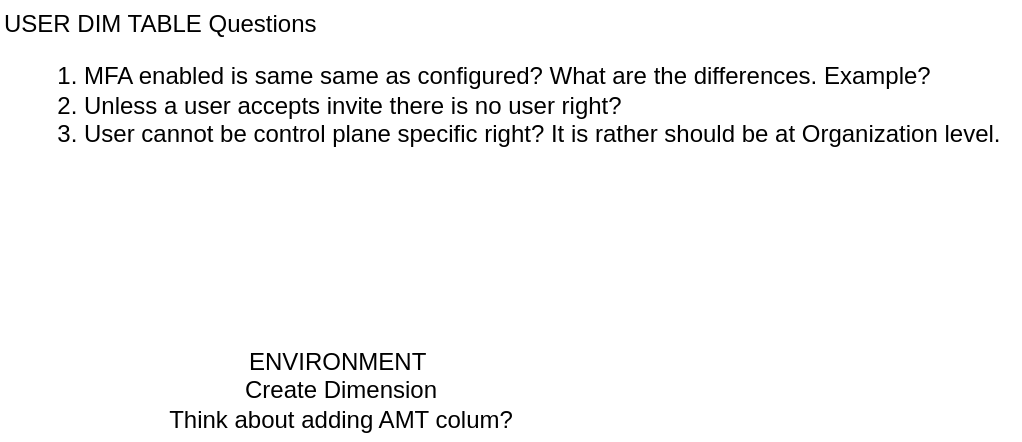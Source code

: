 <mxfile version="18.0.6" type="google" pages="6"><diagram id="qnr8MZ0LO5kFFnmEEIdD" name="COMMENTS"><mxGraphModel grid="1" page="1" gridSize="10" guides="1" tooltips="1" connect="1" arrows="1" fold="1" pageScale="1" pageWidth="827" pageHeight="1169" math="0" shadow="0"><root><mxCell id="0"/><mxCell id="1" parent="0"/><mxCell id="4aCaL3Ppdkw2BcfiEAXb-1" value="&lt;div&gt;USER DIM TABLE Questions&lt;/div&gt;&lt;ol&gt;&lt;li&gt;&lt;span style=&quot;font-size: 12px&quot;&gt;MFA enabled is same same as configured? What are the differences. Example?&lt;/span&gt;&lt;/li&gt;&lt;li&gt;&lt;span style=&quot;font-size: 12px&quot;&gt;Unless a user accepts invite there is no user right?&lt;/span&gt;&lt;/li&gt;&lt;li&gt;&lt;span style=&quot;font-size: 12px&quot;&gt;User cannot be control plane specific right? It is rather should be at Organization level.&lt;/span&gt;&lt;/li&gt;&lt;/ol&gt;" style="text;html=1;align=left;verticalAlign=middle;resizable=0;points=[];autosize=1;strokeColor=none;fillColor=none;fontSize=12;" vertex="1" parent="1"><mxGeometry x="60" y="95" width="510" height="90" as="geometry"/></mxCell><mxCell id="GDTOH1mG8QWKMZxgfE7b-1" value="ENVIRONMENT&amp;nbsp;&lt;br&gt;Create Dimension&lt;br&gt;Think about adding AMT colum?" style="text;html=1;align=center;verticalAlign=middle;resizable=0;points=[];autosize=1;strokeColor=none;fillColor=none;fontSize=12;" vertex="1" parent="1"><mxGeometry x="135" y="265" width="190" height="50" as="geometry"/></mxCell></root></mxGraphModel></diagram><diagram id="R2lEEEUBdFMjLlhIrx00" name="PRODUCT DATA MART"><mxGraphModel grid="1" page="1" gridSize="10" guides="1" tooltips="1" connect="1" arrows="1" fold="1" pageScale="1" pageWidth="850" pageHeight="1100" math="0" shadow="0" extFonts="Permanent Marker^https://fonts.googleapis.com/css?family=Permanent+Marker"><root><mxCell id="0"/><mxCell id="1" parent="0"/><mxCell id="C-vyLk0tnHw3VtMMgP7b-23" value="DIM_BUSINESS_GROUP_HIERARCHY" style="shape=table;startSize=30;container=1;collapsible=1;childLayout=tableLayout;fixedRows=1;rowLines=0;fontStyle=1;align=center;resizeLast=1;" vertex="1" parent="1"><mxGeometry x="10" y="70" width="470" height="280" as="geometry"/></mxCell><mxCell id="C-vyLk0tnHw3VtMMgP7b-24" value="" style="shape=partialRectangle;collapsible=0;dropTarget=0;pointerEvents=0;fillColor=none;points=[[0,0.5],[1,0.5]];portConstraint=eastwest;top=0;left=0;right=0;bottom=1;" vertex="1" parent="C-vyLk0tnHw3VtMMgP7b-23"><mxGeometry y="30" width="470" height="30" as="geometry"/></mxCell><mxCell id="C-vyLk0tnHw3VtMMgP7b-25" value="PK" style="shape=partialRectangle;overflow=hidden;connectable=0;fillColor=none;top=0;left=0;bottom=0;right=0;fontStyle=1;" vertex="1" parent="C-vyLk0tnHw3VtMMgP7b-24"><mxGeometry width="30" height="30" as="geometry"><mxRectangle width="30" height="30" as="alternateBounds"/></mxGeometry></mxCell><mxCell id="C-vyLk0tnHw3VtMMgP7b-26" value="BUSINESS_GROUP_HIERARCHY_KEY int not null" style="shape=partialRectangle;overflow=hidden;connectable=0;fillColor=none;top=0;left=0;bottom=0;right=0;align=left;spacingLeft=6;fontStyle=5;" vertex="1" parent="C-vyLk0tnHw3VtMMgP7b-24"><mxGeometry x="30" width="440" height="30" as="geometry"><mxRectangle width="440" height="30" as="alternateBounds"/></mxGeometry></mxCell><mxCell id="C-vyLk0tnHw3VtMMgP7b-27" value="" style="shape=partialRectangle;collapsible=0;dropTarget=0;pointerEvents=0;fillColor=none;points=[[0,0.5],[1,0.5]];portConstraint=eastwest;top=0;left=0;right=0;bottom=0;" vertex="1" parent="C-vyLk0tnHw3VtMMgP7b-23"><mxGeometry y="60" width="470" height="30" as="geometry"/></mxCell><mxCell id="C-vyLk0tnHw3VtMMgP7b-28" value="FK" style="shape=partialRectangle;overflow=hidden;connectable=0;fillColor=none;top=0;left=0;bottom=0;right=0;" vertex="1" parent="C-vyLk0tnHw3VtMMgP7b-27"><mxGeometry width="30" height="30" as="geometry"><mxRectangle width="30" height="30" as="alternateBounds"/></mxGeometry></mxCell><mxCell id="C-vyLk0tnHw3VtMMgP7b-29" value="ROOT_ORGANIZATION_KEY int not null" style="shape=partialRectangle;overflow=hidden;connectable=0;fillColor=none;top=0;left=0;bottom=0;right=0;align=left;spacingLeft=6;" vertex="1" parent="C-vyLk0tnHw3VtMMgP7b-27"><mxGeometry x="30" width="440" height="30" as="geometry"><mxRectangle width="440" height="30" as="alternateBounds"/></mxGeometry></mxCell><mxCell id="KEMa48XwoNuErLYoBuZV-54" style="shape=partialRectangle;collapsible=0;dropTarget=0;pointerEvents=0;fillColor=none;points=[[0,0.5],[1,0.5]];portConstraint=eastwest;top=0;left=0;right=0;bottom=0;" vertex="1" parent="C-vyLk0tnHw3VtMMgP7b-23"><mxGeometry y="90" width="470" height="30" as="geometry"/></mxCell><mxCell id="KEMa48XwoNuErLYoBuZV-55" value="FK" style="shape=partialRectangle;overflow=hidden;connectable=0;fillColor=none;top=0;left=0;bottom=0;right=0;" vertex="1" parent="KEMa48XwoNuErLYoBuZV-54"><mxGeometry width="30" height="30" as="geometry"><mxRectangle width="30" height="30" as="alternateBounds"/></mxGeometry></mxCell><mxCell id="KEMa48XwoNuErLYoBuZV-56" value="PARENT_BUSINESS_GROUP_ID int not null" style="shape=partialRectangle;overflow=hidden;connectable=0;fillColor=none;top=0;left=0;bottom=0;right=0;align=left;spacingLeft=6;" vertex="1" parent="KEMa48XwoNuErLYoBuZV-54"><mxGeometry x="30" width="440" height="30" as="geometry"><mxRectangle width="440" height="30" as="alternateBounds"/></mxGeometry></mxCell><mxCell id="QXQjC6vDJzl8IC1INjZE-45" style="shape=partialRectangle;collapsible=0;dropTarget=0;pointerEvents=0;fillColor=none;points=[[0,0.5],[1,0.5]];portConstraint=eastwest;top=0;left=0;right=0;bottom=0;" vertex="1" parent="C-vyLk0tnHw3VtMMgP7b-23"><mxGeometry y="120" width="470" height="30" as="geometry"/></mxCell><mxCell id="QXQjC6vDJzl8IC1INjZE-46" style="shape=partialRectangle;overflow=hidden;connectable=0;fillColor=none;top=0;left=0;bottom=0;right=0;" vertex="1" parent="QXQjC6vDJzl8IC1INjZE-45"><mxGeometry width="30" height="30" as="geometry"><mxRectangle width="30" height="30" as="alternateBounds"/></mxGeometry></mxCell><mxCell id="QXQjC6vDJzl8IC1INjZE-47" value="PARENT_BUSINESS_GROUP varchar not null" style="shape=partialRectangle;overflow=hidden;connectable=0;fillColor=none;top=0;left=0;bottom=0;right=0;align=left;spacingLeft=6;" vertex="1" parent="QXQjC6vDJzl8IC1INjZE-45"><mxGeometry x="30" width="440" height="30" as="geometry"><mxRectangle width="440" height="30" as="alternateBounds"/></mxGeometry></mxCell><mxCell id="KEMa48XwoNuErLYoBuZV-26" style="shape=partialRectangle;collapsible=0;dropTarget=0;pointerEvents=0;fillColor=none;points=[[0,0.5],[1,0.5]];portConstraint=eastwest;top=0;left=0;right=0;bottom=0;" vertex="1" parent="C-vyLk0tnHw3VtMMgP7b-23"><mxGeometry y="150" width="470" height="30" as="geometry"/></mxCell><mxCell id="KEMa48XwoNuErLYoBuZV-27" style="shape=partialRectangle;overflow=hidden;connectable=0;fillColor=none;top=0;left=0;bottom=0;right=0;" vertex="1" parent="KEMa48XwoNuErLYoBuZV-26"><mxGeometry width="30" height="30" as="geometry"><mxRectangle width="30" height="30" as="alternateBounds"/></mxGeometry></mxCell><mxCell id="KEMa48XwoNuErLYoBuZV-28" value="CHILD_BUSINESS_GROUP varchar not null" style="shape=partialRectangle;overflow=hidden;connectable=0;fillColor=none;top=0;left=0;bottom=0;right=0;align=left;spacingLeft=6;" vertex="1" parent="KEMa48XwoNuErLYoBuZV-26"><mxGeometry x="30" width="440" height="30" as="geometry"><mxRectangle width="440" height="30" as="alternateBounds"/></mxGeometry></mxCell><mxCell id="KEMa48XwoNuErLYoBuZV-1" style="shape=partialRectangle;collapsible=0;dropTarget=0;pointerEvents=0;fillColor=none;points=[[0,0.5],[1,0.5]];portConstraint=eastwest;top=0;left=0;right=0;bottom=0;" vertex="1" parent="C-vyLk0tnHw3VtMMgP7b-23"><mxGeometry y="180" width="470" height="30" as="geometry"/></mxCell><mxCell id="KEMa48XwoNuErLYoBuZV-2" style="shape=partialRectangle;overflow=hidden;connectable=0;fillColor=none;top=0;left=0;bottom=0;right=0;" vertex="1" parent="KEMa48XwoNuErLYoBuZV-1"><mxGeometry width="30" height="30" as="geometry"><mxRectangle width="30" height="30" as="alternateBounds"/></mxGeometry></mxCell><mxCell id="KEMa48XwoNuErLYoBuZV-3" value="LEVEL_RELATIVE_TO_PARENT_BUSINESS_GROUP INT NOT NULL" style="shape=partialRectangle;overflow=hidden;connectable=0;fillColor=none;top=0;left=0;bottom=0;right=0;align=left;spacingLeft=6;" vertex="1" parent="KEMa48XwoNuErLYoBuZV-1"><mxGeometry x="30" width="440" height="30" as="geometry"><mxRectangle width="440" height="30" as="alternateBounds"/></mxGeometry></mxCell><mxCell id="QXQjC6vDJzl8IC1INjZE-51" style="shape=partialRectangle;collapsible=0;dropTarget=0;pointerEvents=0;fillColor=none;points=[[0,0.5],[1,0.5]];portConstraint=eastwest;top=0;left=0;right=0;bottom=0;" vertex="1" parent="C-vyLk0tnHw3VtMMgP7b-23"><mxGeometry y="210" width="470" height="30" as="geometry"/></mxCell><mxCell id="QXQjC6vDJzl8IC1INjZE-52" style="shape=partialRectangle;overflow=hidden;connectable=0;fillColor=none;top=0;left=0;bottom=0;right=0;" vertex="1" parent="QXQjC6vDJzl8IC1INjZE-51"><mxGeometry width="30" height="30" as="geometry"><mxRectangle width="30" height="30" as="alternateBounds"/></mxGeometry></mxCell><mxCell id="QXQjC6vDJzl8IC1INjZE-53" value="TOP_PARENT_BUSINESS_GROUP_FLAG bit not null" style="shape=partialRectangle;overflow=hidden;connectable=0;fillColor=none;top=0;left=0;bottom=0;right=0;align=left;spacingLeft=6;" vertex="1" parent="QXQjC6vDJzl8IC1INjZE-51"><mxGeometry x="30" width="440" height="30" as="geometry"><mxRectangle width="440" height="30" as="alternateBounds"/></mxGeometry></mxCell><mxCell id="QXQjC6vDJzl8IC1INjZE-60" style="shape=partialRectangle;collapsible=0;dropTarget=0;pointerEvents=0;fillColor=none;points=[[0,0.5],[1,0.5]];portConstraint=eastwest;top=0;left=0;right=0;bottom=0;" vertex="1" parent="C-vyLk0tnHw3VtMMgP7b-23"><mxGeometry y="240" width="470" height="30" as="geometry"/></mxCell><mxCell id="QXQjC6vDJzl8IC1INjZE-61" style="shape=partialRectangle;overflow=hidden;connectable=0;fillColor=none;top=0;left=0;bottom=0;right=0;" vertex="1" parent="QXQjC6vDJzl8IC1INjZE-60"><mxGeometry width="30" height="30" as="geometry"><mxRectangle width="30" height="30" as="alternateBounds"/></mxGeometry></mxCell><mxCell id="QXQjC6vDJzl8IC1INjZE-62" value="LOWEST_CHILD_BUSINESS_GROUP_FLAG bit not null" style="shape=partialRectangle;overflow=hidden;connectable=0;fillColor=none;top=0;left=0;bottom=0;right=0;align=left;spacingLeft=6;" vertex="1" parent="QXQjC6vDJzl8IC1INjZE-60"><mxGeometry x="30" width="440" height="30" as="geometry"><mxRectangle width="440" height="30" as="alternateBounds"/></mxGeometry></mxCell><mxCell id="QXQjC6vDJzl8IC1INjZE-63" value="DIM_USER" style="shape=table;startSize=30;container=1;collapsible=1;childLayout=tableLayout;fixedRows=1;rowLines=0;fontStyle=1;align=center;resizeLast=1;" vertex="1" parent="1"><mxGeometry x="30" y="620" width="390" height="460" as="geometry"/></mxCell><mxCell id="QXQjC6vDJzl8IC1INjZE-64" value="" style="shape=tableRow;horizontal=0;startSize=0;swimlaneHead=0;swimlaneBody=0;fillColor=none;collapsible=0;dropTarget=0;points=[[0,0.5],[1,0.5]];portConstraint=eastwest;top=0;left=0;right=0;bottom=1;" vertex="1" parent="QXQjC6vDJzl8IC1INjZE-63"><mxGeometry y="30" width="390" height="30" as="geometry"/></mxCell><mxCell id="QXQjC6vDJzl8IC1INjZE-65" value="PK" style="shape=partialRectangle;connectable=0;fillColor=none;top=0;left=0;bottom=0;right=0;fontStyle=1;overflow=hidden;" vertex="1" parent="QXQjC6vDJzl8IC1INjZE-64"><mxGeometry width="30" height="30" as="geometry"><mxRectangle width="30" height="30" as="alternateBounds"/></mxGeometry></mxCell><mxCell id="QXQjC6vDJzl8IC1INjZE-66" value="USER_KEY int not null" style="shape=partialRectangle;connectable=0;fillColor=none;top=0;left=0;bottom=0;right=0;align=left;spacingLeft=6;fontStyle=5;overflow=hidden;" vertex="1" parent="QXQjC6vDJzl8IC1INjZE-64"><mxGeometry x="30" width="360" height="30" as="geometry"><mxRectangle width="360" height="30" as="alternateBounds"/></mxGeometry></mxCell><mxCell id="QXQjC6vDJzl8IC1INjZE-67" value="" style="shape=tableRow;horizontal=0;startSize=0;swimlaneHead=0;swimlaneBody=0;fillColor=none;collapsible=0;dropTarget=0;points=[[0,0.5],[1,0.5]];portConstraint=eastwest;top=0;left=0;right=0;bottom=0;" vertex="1" parent="QXQjC6vDJzl8IC1INjZE-63"><mxGeometry y="60" width="390" height="30" as="geometry"/></mxCell><mxCell id="QXQjC6vDJzl8IC1INjZE-68" value="" style="shape=partialRectangle;connectable=0;fillColor=none;top=0;left=0;bottom=0;right=0;editable=1;overflow=hidden;" vertex="1" parent="QXQjC6vDJzl8IC1INjZE-67"><mxGeometry width="30" height="30" as="geometry"><mxRectangle width="30" height="30" as="alternateBounds"/></mxGeometry></mxCell><mxCell id="QXQjC6vDJzl8IC1INjZE-69" value="USER_ID int not null" style="shape=partialRectangle;connectable=0;fillColor=none;top=0;left=0;bottom=0;right=0;align=left;spacingLeft=6;overflow=hidden;" vertex="1" parent="QXQjC6vDJzl8IC1INjZE-67"><mxGeometry x="30" width="360" height="30" as="geometry"><mxRectangle width="360" height="30" as="alternateBounds"/></mxGeometry></mxCell><mxCell id="QXQjC6vDJzl8IC1INjZE-70" value="" style="shape=tableRow;horizontal=0;startSize=0;swimlaneHead=0;swimlaneBody=0;fillColor=none;collapsible=0;dropTarget=0;points=[[0,0.5],[1,0.5]];portConstraint=eastwest;top=0;left=0;right=0;bottom=0;" vertex="1" parent="QXQjC6vDJzl8IC1INjZE-63"><mxGeometry y="90" width="390" height="30" as="geometry"/></mxCell><mxCell id="QXQjC6vDJzl8IC1INjZE-71" value="" style="shape=partialRectangle;connectable=0;fillColor=none;top=0;left=0;bottom=0;right=0;editable=1;overflow=hidden;" vertex="1" parent="QXQjC6vDJzl8IC1INjZE-70"><mxGeometry width="30" height="30" as="geometry"><mxRectangle width="30" height="30" as="alternateBounds"/></mxGeometry></mxCell><mxCell id="QXQjC6vDJzl8IC1INjZE-72" value="USER_CREATED_ORGANIZATION_ID int not null" style="shape=partialRectangle;connectable=0;fillColor=none;top=0;left=0;bottom=0;right=0;align=left;spacingLeft=6;overflow=hidden;" vertex="1" parent="QXQjC6vDJzl8IC1INjZE-70"><mxGeometry x="30" width="360" height="30" as="geometry"><mxRectangle width="360" height="30" as="alternateBounds"/></mxGeometry></mxCell><mxCell id="umCyCin1mI91gQwVOpym-1" style="shape=tableRow;horizontal=0;startSize=0;swimlaneHead=0;swimlaneBody=0;fillColor=none;collapsible=0;dropTarget=0;points=[[0,0.5],[1,0.5]];portConstraint=eastwest;top=0;left=0;right=0;bottom=0;" vertex="1" parent="QXQjC6vDJzl8IC1INjZE-63"><mxGeometry y="120" width="390" height="30" as="geometry"/></mxCell><mxCell id="umCyCin1mI91gQwVOpym-2" style="shape=partialRectangle;connectable=0;fillColor=none;top=0;left=0;bottom=0;right=0;editable=1;overflow=hidden;" vertex="1" parent="umCyCin1mI91gQwVOpym-1"><mxGeometry width="30" height="30" as="geometry"><mxRectangle width="30" height="30" as="alternateBounds"/></mxGeometry></mxCell><mxCell id="umCyCin1mI91gQwVOpym-3" value="USER_EMAIL varchar not null" style="shape=partialRectangle;connectable=0;fillColor=none;top=0;left=0;bottom=0;right=0;align=left;spacingLeft=6;overflow=hidden;" vertex="1" parent="umCyCin1mI91gQwVOpym-1"><mxGeometry x="30" width="360" height="30" as="geometry"><mxRectangle width="360" height="30" as="alternateBounds"/></mxGeometry></mxCell><mxCell id="QXQjC6vDJzl8IC1INjZE-73" value="" style="shape=tableRow;horizontal=0;startSize=0;swimlaneHead=0;swimlaneBody=0;fillColor=none;collapsible=0;dropTarget=0;points=[[0,0.5],[1,0.5]];portConstraint=eastwest;top=0;left=0;right=0;bottom=0;" vertex="1" parent="QXQjC6vDJzl8IC1INjZE-63"><mxGeometry y="150" width="390" height="30" as="geometry"/></mxCell><mxCell id="QXQjC6vDJzl8IC1INjZE-74" value="" style="shape=partialRectangle;connectable=0;fillColor=none;top=0;left=0;bottom=0;right=0;editable=1;overflow=hidden;" vertex="1" parent="QXQjC6vDJzl8IC1INjZE-73"><mxGeometry width="30" height="30" as="geometry"><mxRectangle width="30" height="30" as="alternateBounds"/></mxGeometry></mxCell><mxCell id="QXQjC6vDJzl8IC1INjZE-75" value="USER_CREATED_DATE datetime not null" style="shape=partialRectangle;connectable=0;fillColor=none;top=0;left=0;bottom=0;right=0;align=left;spacingLeft=6;overflow=hidden;" vertex="1" parent="QXQjC6vDJzl8IC1INjZE-73"><mxGeometry x="30" width="360" height="30" as="geometry"><mxRectangle width="360" height="30" as="alternateBounds"/></mxGeometry></mxCell><mxCell id="QXQjC6vDJzl8IC1INjZE-88" style="shape=tableRow;horizontal=0;startSize=0;swimlaneHead=0;swimlaneBody=0;fillColor=none;collapsible=0;dropTarget=0;points=[[0,0.5],[1,0.5]];portConstraint=eastwest;top=0;left=0;right=0;bottom=0;" vertex="1" parent="QXQjC6vDJzl8IC1INjZE-63"><mxGeometry y="180" width="390" height="30" as="geometry"/></mxCell><mxCell id="QXQjC6vDJzl8IC1INjZE-89" style="shape=partialRectangle;connectable=0;fillColor=none;top=0;left=0;bottom=0;right=0;editable=1;overflow=hidden;" vertex="1" parent="QXQjC6vDJzl8IC1INjZE-88"><mxGeometry width="30" height="30" as="geometry"><mxRectangle width="30" height="30" as="alternateBounds"/></mxGeometry></mxCell><mxCell id="QXQjC6vDJzl8IC1INjZE-90" value="USER_EXEMPT_MFA_FLAG bit not null" style="shape=partialRectangle;connectable=0;fillColor=none;top=0;left=0;bottom=0;right=0;align=left;spacingLeft=6;overflow=hidden;" vertex="1" parent="QXQjC6vDJzl8IC1INjZE-88"><mxGeometry x="30" width="360" height="30" as="geometry"><mxRectangle width="360" height="30" as="alternateBounds"/></mxGeometry></mxCell><mxCell id="QXQjC6vDJzl8IC1INjZE-85" style="shape=tableRow;horizontal=0;startSize=0;swimlaneHead=0;swimlaneBody=0;fillColor=none;collapsible=0;dropTarget=0;points=[[0,0.5],[1,0.5]];portConstraint=eastwest;top=0;left=0;right=0;bottom=0;" vertex="1" parent="QXQjC6vDJzl8IC1INjZE-63"><mxGeometry y="210" width="390" height="30" as="geometry"/></mxCell><mxCell id="QXQjC6vDJzl8IC1INjZE-86" style="shape=partialRectangle;connectable=0;fillColor=none;top=0;left=0;bottom=0;right=0;editable=1;overflow=hidden;" vertex="1" parent="QXQjC6vDJzl8IC1INjZE-85"><mxGeometry width="30" height="30" as="geometry"><mxRectangle width="30" height="30" as="alternateBounds"/></mxGeometry></mxCell><mxCell id="QXQjC6vDJzl8IC1INjZE-87" value="USER_MFA_ENABLED_FLAG bit not null" style="shape=partialRectangle;connectable=0;fillColor=none;top=0;left=0;bottom=0;right=0;align=left;spacingLeft=6;overflow=hidden;" vertex="1" parent="QXQjC6vDJzl8IC1INjZE-85"><mxGeometry x="30" width="360" height="30" as="geometry"><mxRectangle width="360" height="30" as="alternateBounds"/></mxGeometry></mxCell><mxCell id="QXQjC6vDJzl8IC1INjZE-82" style="shape=tableRow;horizontal=0;startSize=0;swimlaneHead=0;swimlaneBody=0;fillColor=none;collapsible=0;dropTarget=0;points=[[0,0.5],[1,0.5]];portConstraint=eastwest;top=0;left=0;right=0;bottom=0;" vertex="1" parent="QXQjC6vDJzl8IC1INjZE-63"><mxGeometry y="240" width="390" height="30" as="geometry"/></mxCell><mxCell id="QXQjC6vDJzl8IC1INjZE-83" style="shape=partialRectangle;connectable=0;fillColor=none;top=0;left=0;bottom=0;right=0;editable=1;overflow=hidden;" vertex="1" parent="QXQjC6vDJzl8IC1INjZE-82"><mxGeometry width="30" height="30" as="geometry"><mxRectangle width="30" height="30" as="alternateBounds"/></mxGeometry></mxCell><mxCell id="QXQjC6vDJzl8IC1INjZE-84" value="USER_LAST_LOGIN_DATE datetime not null" style="shape=partialRectangle;connectable=0;fillColor=none;top=0;left=0;bottom=0;right=0;align=left;spacingLeft=6;overflow=hidden;" vertex="1" parent="QXQjC6vDJzl8IC1INjZE-82"><mxGeometry x="30" width="360" height="30" as="geometry"><mxRectangle width="360" height="30" as="alternateBounds"/></mxGeometry></mxCell><mxCell id="QXQjC6vDJzl8IC1INjZE-79" style="shape=tableRow;horizontal=0;startSize=0;swimlaneHead=0;swimlaneBody=0;fillColor=none;collapsible=0;dropTarget=0;points=[[0,0.5],[1,0.5]];portConstraint=eastwest;top=0;left=0;right=0;bottom=0;" vertex="1" parent="QXQjC6vDJzl8IC1INjZE-63"><mxGeometry y="270" width="390" height="30" as="geometry"/></mxCell><mxCell id="QXQjC6vDJzl8IC1INjZE-80" style="shape=partialRectangle;connectable=0;fillColor=none;top=0;left=0;bottom=0;right=0;editable=1;overflow=hidden;" vertex="1" parent="QXQjC6vDJzl8IC1INjZE-79"><mxGeometry width="30" height="30" as="geometry"><mxRectangle width="30" height="30" as="alternateBounds"/></mxGeometry></mxCell><mxCell id="QXQjC6vDJzl8IC1INjZE-81" value="USER_IDENTITY_PROVIDER varchar null" style="shape=partialRectangle;connectable=0;fillColor=none;top=0;left=0;bottom=0;right=0;align=left;spacingLeft=6;overflow=hidden;" vertex="1" parent="QXQjC6vDJzl8IC1INjZE-79"><mxGeometry x="30" width="360" height="30" as="geometry"><mxRectangle width="360" height="30" as="alternateBounds"/></mxGeometry></mxCell><mxCell id="QXQjC6vDJzl8IC1INjZE-76" style="shape=tableRow;horizontal=0;startSize=0;swimlaneHead=0;swimlaneBody=0;fillColor=none;collapsible=0;dropTarget=0;points=[[0,0.5],[1,0.5]];portConstraint=eastwest;top=0;left=0;right=0;bottom=0;" vertex="1" parent="QXQjC6vDJzl8IC1INjZE-63"><mxGeometry y="300" width="390" height="30" as="geometry"/></mxCell><mxCell id="QXQjC6vDJzl8IC1INjZE-77" style="shape=partialRectangle;connectable=0;fillColor=none;top=0;left=0;bottom=0;right=0;editable=1;overflow=hidden;" vertex="1" parent="QXQjC6vDJzl8IC1INjZE-76"><mxGeometry width="30" height="30" as="geometry"><mxRectangle width="30" height="30" as="alternateBounds"/></mxGeometry></mxCell><mxCell id="QXQjC6vDJzl8IC1INjZE-78" value="USER_ACTIVE_FLAG bit not null" style="shape=partialRectangle;connectable=0;fillColor=none;top=0;left=0;bottom=0;right=0;align=left;spacingLeft=6;overflow=hidden;" vertex="1" parent="QXQjC6vDJzl8IC1INjZE-76"><mxGeometry x="30" width="360" height="30" as="geometry"><mxRectangle width="360" height="30" as="alternateBounds"/></mxGeometry></mxCell><mxCell id="QXQjC6vDJzl8IC1INjZE-102" style="shape=tableRow;horizontal=0;startSize=0;swimlaneHead=0;swimlaneBody=0;fillColor=none;collapsible=0;dropTarget=0;points=[[0,0.5],[1,0.5]];portConstraint=eastwest;top=0;left=0;right=0;bottom=0;" vertex="1" parent="QXQjC6vDJzl8IC1INjZE-63"><mxGeometry y="330" width="390" height="30" as="geometry"/></mxCell><mxCell id="QXQjC6vDJzl8IC1INjZE-103" style="shape=partialRectangle;connectable=0;fillColor=none;top=0;left=0;bottom=0;right=0;editable=1;overflow=hidden;" vertex="1" parent="QXQjC6vDJzl8IC1INjZE-102"><mxGeometry width="30" height="30" as="geometry"><mxRectangle width="30" height="30" as="alternateBounds"/></mxGeometry></mxCell><mxCell id="QXQjC6vDJzl8IC1INjZE-104" value="USER_LATEST_INVITED_DATE datetime not null" style="shape=partialRectangle;connectable=0;fillColor=none;top=0;left=0;bottom=0;right=0;align=left;spacingLeft=6;overflow=hidden;" vertex="1" parent="QXQjC6vDJzl8IC1INjZE-102"><mxGeometry x="30" width="360" height="30" as="geometry"><mxRectangle width="360" height="30" as="alternateBounds"/></mxGeometry></mxCell><mxCell id="umCyCin1mI91gQwVOpym-4" style="shape=tableRow;horizontal=0;startSize=0;swimlaneHead=0;swimlaneBody=0;fillColor=none;collapsible=0;dropTarget=0;points=[[0,0.5],[1,0.5]];portConstraint=eastwest;top=0;left=0;right=0;bottom=0;" vertex="1" parent="QXQjC6vDJzl8IC1INjZE-63"><mxGeometry y="360" width="390" height="30" as="geometry"/></mxCell><mxCell id="umCyCin1mI91gQwVOpym-5" style="shape=partialRectangle;connectable=0;fillColor=none;top=0;left=0;bottom=0;right=0;editable=1;overflow=hidden;" vertex="1" parent="umCyCin1mI91gQwVOpym-4"><mxGeometry width="30" height="30" as="geometry"><mxRectangle width="30" height="30" as="alternateBounds"/></mxGeometry></mxCell><mxCell id="umCyCin1mI91gQwVOpym-6" value="USER_LATEST_INVITE_ACCEPTED_DATE datetime not null" style="shape=partialRectangle;connectable=0;fillColor=none;top=0;left=0;bottom=0;right=0;align=left;spacingLeft=6;overflow=hidden;" vertex="1" parent="umCyCin1mI91gQwVOpym-4"><mxGeometry x="30" width="360" height="30" as="geometry"><mxRectangle width="360" height="30" as="alternateBounds"/></mxGeometry></mxCell><mxCell id="umCyCin1mI91gQwVOpym-7" style="shape=tableRow;horizontal=0;startSize=0;swimlaneHead=0;swimlaneBody=0;fillColor=none;collapsible=0;dropTarget=0;points=[[0,0.5],[1,0.5]];portConstraint=eastwest;top=0;left=0;right=0;bottom=0;" vertex="1" parent="QXQjC6vDJzl8IC1INjZE-63"><mxGeometry y="390" width="390" height="30" as="geometry"/></mxCell><mxCell id="umCyCin1mI91gQwVOpym-8" style="shape=partialRectangle;connectable=0;fillColor=none;top=0;left=0;bottom=0;right=0;editable=1;overflow=hidden;" vertex="1" parent="umCyCin1mI91gQwVOpym-7"><mxGeometry width="30" height="30" as="geometry"><mxRectangle width="30" height="30" as="alternateBounds"/></mxGeometry></mxCell><mxCell id="umCyCin1mI91gQwVOpym-9" value="USER_NUMBER_OF_INVITES_SENT int null" style="shape=partialRectangle;connectable=0;fillColor=none;top=0;left=0;bottom=0;right=0;align=left;spacingLeft=6;overflow=hidden;" vertex="1" parent="umCyCin1mI91gQwVOpym-7"><mxGeometry x="30" width="360" height="30" as="geometry"><mxRectangle width="360" height="30" as="alternateBounds"/></mxGeometry></mxCell><mxCell id="umCyCin1mI91gQwVOpym-10" style="shape=tableRow;horizontal=0;startSize=0;swimlaneHead=0;swimlaneBody=0;fillColor=none;collapsible=0;dropTarget=0;points=[[0,0.5],[1,0.5]];portConstraint=eastwest;top=0;left=0;right=0;bottom=0;" vertex="1" parent="QXQjC6vDJzl8IC1INjZE-63"><mxGeometry y="420" width="390" height="30" as="geometry"/></mxCell><mxCell id="umCyCin1mI91gQwVOpym-11" style="shape=partialRectangle;connectable=0;fillColor=none;top=0;left=0;bottom=0;right=0;editable=1;overflow=hidden;" vertex="1" parent="umCyCin1mI91gQwVOpym-10"><mxGeometry width="30" height="30" as="geometry"><mxRectangle width="30" height="30" as="alternateBounds"/></mxGeometry></mxCell><mxCell id="umCyCin1mI91gQwVOpym-12" value="EXTERNAL_USER_FLAG bit not null" style="shape=partialRectangle;connectable=0;fillColor=none;top=0;left=0;bottom=0;right=0;align=left;spacingLeft=6;overflow=hidden;" vertex="1" parent="umCyCin1mI91gQwVOpym-10"><mxGeometry x="30" width="360" height="30" as="geometry"><mxRectangle width="360" height="30" as="alternateBounds"/></mxGeometry></mxCell><mxCell id="KEMa48XwoNuErLYoBuZV-4" value="DIM_ROOT_ORGANIZATION" style="shape=table;startSize=30;container=1;collapsible=1;childLayout=tableLayout;fixedRows=1;rowLines=0;fontStyle=1;align=center;resizeLast=1;fontSize=12;" vertex="1" parent="1"><mxGeometry x="640" y="720" width="490" height="310" as="geometry"/></mxCell><mxCell id="KEMa48XwoNuErLYoBuZV-5" value="" style="shape=tableRow;horizontal=0;startSize=0;swimlaneHead=0;swimlaneBody=0;fillColor=none;collapsible=0;dropTarget=0;points=[[0,0.5],[1,0.5]];portConstraint=eastwest;top=0;left=0;right=0;bottom=1;fontSize=12;" vertex="1" parent="KEMa48XwoNuErLYoBuZV-4"><mxGeometry y="30" width="490" height="30" as="geometry"/></mxCell><mxCell id="KEMa48XwoNuErLYoBuZV-6" value="PK" style="shape=partialRectangle;connectable=0;fillColor=none;top=0;left=0;bottom=0;right=0;fontStyle=1;overflow=hidden;fontSize=12;" vertex="1" parent="KEMa48XwoNuErLYoBuZV-5"><mxGeometry width="30" height="30" as="geometry"><mxRectangle width="30" height="30" as="alternateBounds"/></mxGeometry></mxCell><mxCell id="KEMa48XwoNuErLYoBuZV-7" value="ROOT_ORGANIZATION_ID" style="shape=partialRectangle;connectable=0;fillColor=none;top=0;left=0;bottom=0;right=0;align=left;spacingLeft=6;fontStyle=5;overflow=hidden;fontSize=12;" vertex="1" parent="KEMa48XwoNuErLYoBuZV-5"><mxGeometry x="30" width="460" height="30" as="geometry"><mxRectangle width="460" height="30" as="alternateBounds"/></mxGeometry></mxCell><mxCell id="KEMa48XwoNuErLYoBuZV-8" value="" style="shape=tableRow;horizontal=0;startSize=0;swimlaneHead=0;swimlaneBody=0;fillColor=none;collapsible=0;dropTarget=0;points=[[0,0.5],[1,0.5]];portConstraint=eastwest;top=0;left=0;right=0;bottom=0;fontSize=12;" vertex="1" parent="KEMa48XwoNuErLYoBuZV-4"><mxGeometry y="60" width="490" height="30" as="geometry"/></mxCell><mxCell id="KEMa48XwoNuErLYoBuZV-9" value="" style="shape=partialRectangle;connectable=0;fillColor=none;top=0;left=0;bottom=0;right=0;editable=1;overflow=hidden;fontSize=12;" vertex="1" parent="KEMa48XwoNuErLYoBuZV-8"><mxGeometry width="30" height="30" as="geometry"><mxRectangle width="30" height="30" as="alternateBounds"/></mxGeometry></mxCell><mxCell id="KEMa48XwoNuErLYoBuZV-10" value="ROOT_ORGANIZATION_ID varchar not null" style="shape=partialRectangle;connectable=0;fillColor=none;top=0;left=0;bottom=0;right=0;align=left;spacingLeft=6;overflow=hidden;fontSize=12;" vertex="1" parent="KEMa48XwoNuErLYoBuZV-8"><mxGeometry x="30" width="460" height="30" as="geometry"><mxRectangle width="460" height="30" as="alternateBounds"/></mxGeometry></mxCell><mxCell id="KEMa48XwoNuErLYoBuZV-11" value="" style="shape=tableRow;horizontal=0;startSize=0;swimlaneHead=0;swimlaneBody=0;fillColor=none;collapsible=0;dropTarget=0;points=[[0,0.5],[1,0.5]];portConstraint=eastwest;top=0;left=0;right=0;bottom=0;fontSize=12;" vertex="1" parent="KEMa48XwoNuErLYoBuZV-4"><mxGeometry y="90" width="490" height="30" as="geometry"/></mxCell><mxCell id="KEMa48XwoNuErLYoBuZV-12" value="" style="shape=partialRectangle;connectable=0;fillColor=none;top=0;left=0;bottom=0;right=0;editable=1;overflow=hidden;fontSize=12;" vertex="1" parent="KEMa48XwoNuErLYoBuZV-11"><mxGeometry width="30" height="30" as="geometry"><mxRectangle width="30" height="30" as="alternateBounds"/></mxGeometry></mxCell><mxCell id="KEMa48XwoNuErLYoBuZV-13" value="ROOT_ORGANIZATION_NAME varchar not null" style="shape=partialRectangle;connectable=0;fillColor=none;top=0;left=0;bottom=0;right=0;align=left;spacingLeft=6;overflow=hidden;fontSize=12;" vertex="1" parent="KEMa48XwoNuErLYoBuZV-11"><mxGeometry x="30" width="460" height="30" as="geometry"><mxRectangle width="460" height="30" as="alternateBounds"/></mxGeometry></mxCell><mxCell id="KEMa48XwoNuErLYoBuZV-14" value="" style="shape=tableRow;horizontal=0;startSize=0;swimlaneHead=0;swimlaneBody=0;fillColor=none;collapsible=0;dropTarget=0;points=[[0,0.5],[1,0.5]];portConstraint=eastwest;top=0;left=0;right=0;bottom=0;fontSize=12;" vertex="1" parent="KEMa48XwoNuErLYoBuZV-4"><mxGeometry y="120" width="490" height="30" as="geometry"/></mxCell><mxCell id="KEMa48XwoNuErLYoBuZV-15" value="" style="shape=partialRectangle;connectable=0;fillColor=none;top=0;left=0;bottom=0;right=0;editable=1;overflow=hidden;fontSize=12;" vertex="1" parent="KEMa48XwoNuErLYoBuZV-14"><mxGeometry width="30" height="30" as="geometry"><mxRectangle width="30" height="30" as="alternateBounds"/></mxGeometry></mxCell><mxCell id="KEMa48XwoNuErLYoBuZV-16" value="ORGANIZATION_DOMAIN varchar not null" style="shape=partialRectangle;connectable=0;fillColor=none;top=0;left=0;bottom=0;right=0;align=left;spacingLeft=6;overflow=hidden;fontSize=12;" vertex="1" parent="KEMa48XwoNuErLYoBuZV-14"><mxGeometry x="30" width="460" height="30" as="geometry"><mxRectangle width="460" height="30" as="alternateBounds"/></mxGeometry></mxCell><mxCell id="KEMa48XwoNuErLYoBuZV-17" style="shape=tableRow;horizontal=0;startSize=0;swimlaneHead=0;swimlaneBody=0;fillColor=none;collapsible=0;dropTarget=0;points=[[0,0.5],[1,0.5]];portConstraint=eastwest;top=0;left=0;right=0;bottom=0;fontSize=12;" vertex="1" parent="KEMa48XwoNuErLYoBuZV-4"><mxGeometry y="150" width="490" height="30" as="geometry"/></mxCell><mxCell id="KEMa48XwoNuErLYoBuZV-18" value="FK" style="shape=partialRectangle;connectable=0;fillColor=none;top=0;left=0;bottom=0;right=0;editable=1;overflow=hidden;fontSize=12;" vertex="1" parent="KEMa48XwoNuErLYoBuZV-17"><mxGeometry width="30" height="30" as="geometry"><mxRectangle width="30" height="30" as="alternateBounds"/></mxGeometry></mxCell><mxCell id="KEMa48XwoNuErLYoBuZV-19" value="ORGANIZATION_OWNER_USER_ID int not null" style="shape=partialRectangle;connectable=0;fillColor=none;top=0;left=0;bottom=0;right=0;align=left;spacingLeft=6;overflow=hidden;fontSize=12;" vertex="1" parent="KEMa48XwoNuErLYoBuZV-17"><mxGeometry x="30" width="460" height="30" as="geometry"><mxRectangle width="460" height="30" as="alternateBounds"/></mxGeometry></mxCell><mxCell id="KEMa48XwoNuErLYoBuZV-23" style="shape=tableRow;horizontal=0;startSize=0;swimlaneHead=0;swimlaneBody=0;fillColor=none;collapsible=0;dropTarget=0;points=[[0,0.5],[1,0.5]];portConstraint=eastwest;top=0;left=0;right=0;bottom=0;fontSize=12;" vertex="1" parent="KEMa48XwoNuErLYoBuZV-4"><mxGeometry y="180" width="490" height="30" as="geometry"/></mxCell><mxCell id="KEMa48XwoNuErLYoBuZV-24" style="shape=partialRectangle;connectable=0;fillColor=none;top=0;left=0;bottom=0;right=0;editable=1;overflow=hidden;fontSize=12;" vertex="1" parent="KEMa48XwoNuErLYoBuZV-23"><mxGeometry width="30" height="30" as="geometry"><mxRectangle width="30" height="30" as="alternateBounds"/></mxGeometry></mxCell><mxCell id="KEMa48XwoNuErLYoBuZV-25" value="ANYPOINT_SESSION_TIMEOUT_IN_MINUTES int not null" style="shape=partialRectangle;connectable=0;fillColor=none;top=0;left=0;bottom=0;right=0;align=left;spacingLeft=6;overflow=hidden;fontSize=12;" vertex="1" parent="KEMa48XwoNuErLYoBuZV-23"><mxGeometry x="30" width="460" height="30" as="geometry"><mxRectangle width="460" height="30" as="alternateBounds"/></mxGeometry></mxCell><mxCell id="9GwB-vFstbkzsaaN7eCu-112" style="shape=tableRow;horizontal=0;startSize=0;swimlaneHead=0;swimlaneBody=0;fillColor=none;collapsible=0;dropTarget=0;points=[[0,0.5],[1,0.5]];portConstraint=eastwest;top=0;left=0;right=0;bottom=0;fontSize=12;" vertex="1" parent="KEMa48XwoNuErLYoBuZV-4"><mxGeometry y="210" width="490" height="30" as="geometry"/></mxCell><mxCell id="9GwB-vFstbkzsaaN7eCu-113" style="shape=partialRectangle;connectable=0;fillColor=none;top=0;left=0;bottom=0;right=0;editable=1;overflow=hidden;fontSize=12;" vertex="1" parent="9GwB-vFstbkzsaaN7eCu-112"><mxGeometry width="30" height="30" as="geometry"><mxRectangle width="30" height="30" as="alternateBounds"/></mxGeometry></mxCell><mxCell id="9GwB-vFstbkzsaaN7eCu-114" value="SUBSCRIPTION_TIER varchar not null" style="shape=partialRectangle;connectable=0;fillColor=none;top=0;left=0;bottom=0;right=0;align=left;spacingLeft=6;overflow=hidden;fontSize=12;" vertex="1" parent="9GwB-vFstbkzsaaN7eCu-112"><mxGeometry x="30" width="460" height="30" as="geometry"><mxRectangle width="460" height="30" as="alternateBounds"/></mxGeometry></mxCell><mxCell id="9GwB-vFstbkzsaaN7eCu-109" style="shape=tableRow;horizontal=0;startSize=0;swimlaneHead=0;swimlaneBody=0;fillColor=none;collapsible=0;dropTarget=0;points=[[0,0.5],[1,0.5]];portConstraint=eastwest;top=0;left=0;right=0;bottom=0;fontSize=12;" vertex="1" parent="KEMa48XwoNuErLYoBuZV-4"><mxGeometry y="240" width="490" height="30" as="geometry"/></mxCell><mxCell id="9GwB-vFstbkzsaaN7eCu-110" style="shape=partialRectangle;connectable=0;fillColor=none;top=0;left=0;bottom=0;right=0;editable=1;overflow=hidden;fontSize=12;" vertex="1" parent="9GwB-vFstbkzsaaN7eCu-109"><mxGeometry width="30" height="30" as="geometry"><mxRectangle width="30" height="30" as="alternateBounds"/></mxGeometry></mxCell><mxCell id="9GwB-vFstbkzsaaN7eCu-111" value="EXPIRATION_DATE datetime not null" style="shape=partialRectangle;connectable=0;fillColor=none;top=0;left=0;bottom=0;right=0;align=left;spacingLeft=6;overflow=hidden;fontSize=12;" vertex="1" parent="9GwB-vFstbkzsaaN7eCu-109"><mxGeometry x="30" width="460" height="30" as="geometry"><mxRectangle width="460" height="30" as="alternateBounds"/></mxGeometry></mxCell><mxCell id="9GwB-vFstbkzsaaN7eCu-1" style="shape=tableRow;horizontal=0;startSize=0;swimlaneHead=0;swimlaneBody=0;fillColor=none;collapsible=0;dropTarget=0;points=[[0,0.5],[1,0.5]];portConstraint=eastwest;top=0;left=0;right=0;bottom=0;fontSize=12;" vertex="1" parent="KEMa48XwoNuErLYoBuZV-4"><mxGeometry y="270" width="490" height="30" as="geometry"/></mxCell><mxCell id="9GwB-vFstbkzsaaN7eCu-2" style="shape=partialRectangle;connectable=0;fillColor=none;top=0;left=0;bottom=0;right=0;editable=1;overflow=hidden;fontSize=12;" vertex="1" parent="9GwB-vFstbkzsaaN7eCu-1"><mxGeometry width="30" height="30" as="geometry"><mxRectangle width="30" height="30" as="alternateBounds"/></mxGeometry></mxCell><mxCell id="9GwB-vFstbkzsaaN7eCu-3" value="DEFAULT_REGION varchar not null" style="shape=partialRectangle;connectable=0;fillColor=none;top=0;left=0;bottom=0;right=0;align=left;spacingLeft=6;overflow=hidden;fontSize=12;" vertex="1" parent="9GwB-vFstbkzsaaN7eCu-1"><mxGeometry x="30" width="460" height="30" as="geometry"><mxRectangle width="460" height="30" as="alternateBounds"/></mxGeometry></mxCell><mxCell id="KEMa48XwoNuErLYoBuZV-22" value="" style="edgeStyle=entityRelationEdgeStyle;fontSize=12;html=1;endArrow=ERmandOne;startArrow=ERmandOne;rounded=0;exitX=1;exitY=0.5;exitDx=0;exitDy=0;entryX=0;entryY=0.5;entryDx=0;entryDy=0;dashed=1;" edge="1" parent="1" source="QXQjC6vDJzl8IC1INjZE-64" target="KEMa48XwoNuErLYoBuZV-17"><mxGeometry width="100" height="100" relative="1" as="geometry"><mxPoint x="410" y="410" as="sourcePoint"/><mxPoint x="490" y="310" as="targetPoint"/></mxGeometry></mxCell><mxCell id="KEMa48XwoNuErLYoBuZV-29" value="DIM_BUSINESS_GROUP" style="shape=table;startSize=30;container=1;collapsible=1;childLayout=tableLayout;fixedRows=1;rowLines=0;fontStyle=1;align=center;resizeLast=1;fontSize=12;" vertex="1" parent="1"><mxGeometry x="640" y="20" width="510" height="670" as="geometry"/></mxCell><mxCell id="KEMa48XwoNuErLYoBuZV-30" value="" style="shape=tableRow;horizontal=0;startSize=0;swimlaneHead=0;swimlaneBody=0;fillColor=none;collapsible=0;dropTarget=0;points=[[0,0.5],[1,0.5]];portConstraint=eastwest;top=0;left=0;right=0;bottom=1;fontSize=12;" vertex="1" parent="KEMa48XwoNuErLYoBuZV-29"><mxGeometry y="30" width="510" height="30" as="geometry"/></mxCell><mxCell id="KEMa48XwoNuErLYoBuZV-31" value="PK" style="shape=partialRectangle;connectable=0;fillColor=none;top=0;left=0;bottom=0;right=0;fontStyle=1;overflow=hidden;fontSize=12;" vertex="1" parent="KEMa48XwoNuErLYoBuZV-30"><mxGeometry width="30" height="30" as="geometry"><mxRectangle width="30" height="30" as="alternateBounds"/></mxGeometry></mxCell><mxCell id="KEMa48XwoNuErLYoBuZV-32" value="BUSINESS_GROUP_KEY int not null" style="shape=partialRectangle;connectable=0;fillColor=none;top=0;left=0;bottom=0;right=0;align=left;spacingLeft=6;fontStyle=5;overflow=hidden;fontSize=12;" vertex="1" parent="KEMa48XwoNuErLYoBuZV-30"><mxGeometry x="30" width="480" height="30" as="geometry"><mxRectangle width="480" height="30" as="alternateBounds"/></mxGeometry></mxCell><mxCell id="KEMa48XwoNuErLYoBuZV-33" value="" style="shape=tableRow;horizontal=0;startSize=0;swimlaneHead=0;swimlaneBody=0;fillColor=none;collapsible=0;dropTarget=0;points=[[0,0.5],[1,0.5]];portConstraint=eastwest;top=0;left=0;right=0;bottom=0;fontSize=12;" vertex="1" parent="KEMa48XwoNuErLYoBuZV-29"><mxGeometry y="60" width="510" height="30" as="geometry"/></mxCell><mxCell id="KEMa48XwoNuErLYoBuZV-34" value="" style="shape=partialRectangle;connectable=0;fillColor=none;top=0;left=0;bottom=0;right=0;editable=1;overflow=hidden;fontSize=12;" vertex="1" parent="KEMa48XwoNuErLYoBuZV-33"><mxGeometry width="30" height="30" as="geometry"><mxRectangle width="30" height="30" as="alternateBounds"/></mxGeometry></mxCell><mxCell id="KEMa48XwoNuErLYoBuZV-35" value="BUSINESS_GROUP_ID int not null" style="shape=partialRectangle;connectable=0;fillColor=none;top=0;left=0;bottom=0;right=0;align=left;spacingLeft=6;overflow=hidden;fontSize=12;" vertex="1" parent="KEMa48XwoNuErLYoBuZV-33"><mxGeometry x="30" width="480" height="30" as="geometry"><mxRectangle width="480" height="30" as="alternateBounds"/></mxGeometry></mxCell><mxCell id="KEMa48XwoNuErLYoBuZV-36" value="" style="shape=tableRow;horizontal=0;startSize=0;swimlaneHead=0;swimlaneBody=0;fillColor=none;collapsible=0;dropTarget=0;points=[[0,0.5],[1,0.5]];portConstraint=eastwest;top=0;left=0;right=0;bottom=0;fontSize=12;" vertex="1" parent="KEMa48XwoNuErLYoBuZV-29"><mxGeometry y="90" width="510" height="30" as="geometry"/></mxCell><mxCell id="KEMa48XwoNuErLYoBuZV-37" value="" style="shape=partialRectangle;connectable=0;fillColor=none;top=0;left=0;bottom=0;right=0;editable=1;overflow=hidden;fontSize=12;" vertex="1" parent="KEMa48XwoNuErLYoBuZV-36"><mxGeometry width="30" height="30" as="geometry"><mxRectangle width="30" height="30" as="alternateBounds"/></mxGeometry></mxCell><mxCell id="KEMa48XwoNuErLYoBuZV-38" value="BUSINESS_GROUP_NAME varchar not null" style="shape=partialRectangle;connectable=0;fillColor=none;top=0;left=0;bottom=0;right=0;align=left;spacingLeft=6;overflow=hidden;fontSize=12;" vertex="1" parent="KEMa48XwoNuErLYoBuZV-36"><mxGeometry x="30" width="480" height="30" as="geometry"><mxRectangle width="480" height="30" as="alternateBounds"/></mxGeometry></mxCell><mxCell id="r7fmvXnbE2FoKBjfohdJ-1" style="shape=tableRow;horizontal=0;startSize=0;swimlaneHead=0;swimlaneBody=0;fillColor=none;collapsible=0;dropTarget=0;points=[[0,0.5],[1,0.5]];portConstraint=eastwest;top=0;left=0;right=0;bottom=0;fontSize=12;" vertex="1" parent="KEMa48XwoNuErLYoBuZV-29"><mxGeometry y="120" width="510" height="30" as="geometry"/></mxCell><mxCell id="r7fmvXnbE2FoKBjfohdJ-2" style="shape=partialRectangle;connectable=0;fillColor=none;top=0;left=0;bottom=0;right=0;editable=1;overflow=hidden;fontSize=12;" vertex="1" parent="r7fmvXnbE2FoKBjfohdJ-1"><mxGeometry width="30" height="30" as="geometry"><mxRectangle width="30" height="30" as="alternateBounds"/></mxGeometry></mxCell><mxCell id="r7fmvXnbE2FoKBjfohdJ-3" value="ROOT_ORGANIZATION_FLAG bit not null" style="shape=partialRectangle;connectable=0;fillColor=none;top=0;left=0;bottom=0;right=0;align=left;spacingLeft=6;overflow=hidden;fontSize=12;" vertex="1" parent="r7fmvXnbE2FoKBjfohdJ-1"><mxGeometry x="30" width="480" height="30" as="geometry"><mxRectangle width="480" height="30" as="alternateBounds"/></mxGeometry></mxCell><mxCell id="KEMa48XwoNuErLYoBuZV-76" style="shape=tableRow;horizontal=0;startSize=0;swimlaneHead=0;swimlaneBody=0;fillColor=none;collapsible=0;dropTarget=0;points=[[0,0.5],[1,0.5]];portConstraint=eastwest;top=0;left=0;right=0;bottom=0;fontSize=12;" vertex="1" parent="KEMa48XwoNuErLYoBuZV-29"><mxGeometry y="150" width="510" height="30" as="geometry"/></mxCell><mxCell id="KEMa48XwoNuErLYoBuZV-77" value="FK" style="shape=partialRectangle;connectable=0;fillColor=none;top=0;left=0;bottom=0;right=0;editable=1;overflow=hidden;fontSize=12;" vertex="1" parent="KEMa48XwoNuErLYoBuZV-76"><mxGeometry width="30" height="30" as="geometry"><mxRectangle width="30" height="30" as="alternateBounds"/></mxGeometry></mxCell><mxCell id="KEMa48XwoNuErLYoBuZV-78" value="ROOT_ORGANIZATION_KEY int not null" style="shape=partialRectangle;connectable=0;fillColor=none;top=0;left=0;bottom=0;right=0;align=left;spacingLeft=6;overflow=hidden;fontSize=12;" vertex="1" parent="KEMa48XwoNuErLYoBuZV-76"><mxGeometry x="30" width="480" height="30" as="geometry"><mxRectangle width="480" height="30" as="alternateBounds"/></mxGeometry></mxCell><mxCell id="KEMa48XwoNuErLYoBuZV-39" value="" style="shape=tableRow;horizontal=0;startSize=0;swimlaneHead=0;swimlaneBody=0;fillColor=none;collapsible=0;dropTarget=0;points=[[0,0.5],[1,0.5]];portConstraint=eastwest;top=0;left=0;right=0;bottom=0;fontSize=12;" vertex="1" parent="KEMa48XwoNuErLYoBuZV-29"><mxGeometry y="180" width="510" height="30" as="geometry"/></mxCell><mxCell id="KEMa48XwoNuErLYoBuZV-40" value="FK" style="shape=partialRectangle;connectable=0;fillColor=none;top=0;left=0;bottom=0;right=0;editable=1;overflow=hidden;fontSize=12;" vertex="1" parent="KEMa48XwoNuErLYoBuZV-39"><mxGeometry width="30" height="30" as="geometry"><mxRectangle width="30" height="30" as="alternateBounds"/></mxGeometry></mxCell><mxCell id="KEMa48XwoNuErLYoBuZV-41" value="BUSINESS_GROUP_OWNER_USER_KEY int not null" style="shape=partialRectangle;connectable=0;fillColor=none;top=0;left=0;bottom=0;right=0;align=left;spacingLeft=6;overflow=hidden;fontSize=12;" vertex="1" parent="KEMa48XwoNuErLYoBuZV-39"><mxGeometry x="30" width="480" height="30" as="geometry"><mxRectangle width="480" height="30" as="alternateBounds"/></mxGeometry></mxCell><mxCell id="KEMa48XwoNuErLYoBuZV-43" style="shape=tableRow;horizontal=0;startSize=0;swimlaneHead=0;swimlaneBody=0;fillColor=none;collapsible=0;dropTarget=0;points=[[0,0.5],[1,0.5]];portConstraint=eastwest;top=0;left=0;right=0;bottom=0;fontSize=12;" vertex="1" parent="KEMa48XwoNuErLYoBuZV-29"><mxGeometry y="210" width="510" height="30" as="geometry"/></mxCell><mxCell id="KEMa48XwoNuErLYoBuZV-44" style="shape=partialRectangle;connectable=0;fillColor=none;top=0;left=0;bottom=0;right=0;editable=1;overflow=hidden;fontSize=12;" vertex="1" parent="KEMa48XwoNuErLYoBuZV-43"><mxGeometry width="30" height="30" as="geometry"><mxRectangle width="30" height="30" as="alternateBounds"/></mxGeometry></mxCell><mxCell id="KEMa48XwoNuErLYoBuZV-45" value="BUSINESS_GROUP_CREATION_CAPABLE_FLAG bit not null" style="shape=partialRectangle;connectable=0;fillColor=none;top=0;left=0;bottom=0;right=0;align=left;spacingLeft=6;overflow=hidden;fontSize=12;" vertex="1" parent="KEMa48XwoNuErLYoBuZV-43"><mxGeometry x="30" width="480" height="30" as="geometry"><mxRectangle width="480" height="30" as="alternateBounds"/></mxGeometry></mxCell><mxCell id="KEMa48XwoNuErLYoBuZV-46" style="shape=tableRow;horizontal=0;startSize=0;swimlaneHead=0;swimlaneBody=0;fillColor=none;collapsible=0;dropTarget=0;points=[[0,0.5],[1,0.5]];portConstraint=eastwest;top=0;left=0;right=0;bottom=0;fontSize=12;" vertex="1" parent="KEMa48XwoNuErLYoBuZV-29"><mxGeometry y="240" width="510" height="30" as="geometry"/></mxCell><mxCell id="KEMa48XwoNuErLYoBuZV-47" style="shape=partialRectangle;connectable=0;fillColor=none;top=0;left=0;bottom=0;right=0;editable=1;overflow=hidden;fontSize=12;" vertex="1" parent="KEMa48XwoNuErLYoBuZV-46"><mxGeometry width="30" height="30" as="geometry"><mxRectangle width="30" height="30" as="alternateBounds"/></mxGeometry></mxCell><mxCell id="KEMa48XwoNuErLYoBuZV-48" value="ENVIRONMENT_CREATION_CAPABLE bit not null" style="shape=partialRectangle;connectable=0;fillColor=none;top=0;left=0;bottom=0;right=0;align=left;spacingLeft=6;overflow=hidden;fontSize=12;" vertex="1" parent="KEMa48XwoNuErLYoBuZV-46"><mxGeometry x="30" width="480" height="30" as="geometry"><mxRectangle width="480" height="30" as="alternateBounds"/></mxGeometry></mxCell><mxCell id="KEMa48XwoNuErLYoBuZV-49" style="shape=tableRow;horizontal=0;startSize=0;swimlaneHead=0;swimlaneBody=0;fillColor=none;collapsible=0;dropTarget=0;points=[[0,0.5],[1,0.5]];portConstraint=eastwest;top=0;left=0;right=0;bottom=0;fontSize=12;" vertex="1" parent="KEMa48XwoNuErLYoBuZV-29"><mxGeometry y="270" width="510" height="30" as="geometry"/></mxCell><mxCell id="KEMa48XwoNuErLYoBuZV-50" style="shape=partialRectangle;connectable=0;fillColor=none;top=0;left=0;bottom=0;right=0;editable=1;overflow=hidden;fontSize=12;" vertex="1" parent="KEMa48XwoNuErLYoBuZV-49"><mxGeometry width="30" height="30" as="geometry"><mxRectangle width="30" height="30" as="alternateBounds"/></mxGeometry></mxCell><mxCell id="KEMa48XwoNuErLYoBuZV-51" value="CLOUD_HUB_GLOBAL_DEPLOYMENT_FLAG bit not null" style="shape=partialRectangle;connectable=0;fillColor=none;top=0;left=0;bottom=0;right=0;align=left;spacingLeft=6;overflow=hidden;fontSize=12;" vertex="1" parent="KEMa48XwoNuErLYoBuZV-49"><mxGeometry x="30" width="480" height="30" as="geometry"><mxRectangle width="480" height="30" as="alternateBounds"/></mxGeometry></mxCell><mxCell id="KEMa48XwoNuErLYoBuZV-58" style="shape=tableRow;horizontal=0;startSize=0;swimlaneHead=0;swimlaneBody=0;fillColor=none;collapsible=0;dropTarget=0;points=[[0,0.5],[1,0.5]];portConstraint=eastwest;top=0;left=0;right=0;bottom=0;fontSize=12;" vertex="1" parent="KEMa48XwoNuErLYoBuZV-29"><mxGeometry y="300" width="510" height="30" as="geometry"/></mxCell><mxCell id="KEMa48XwoNuErLYoBuZV-59" style="shape=partialRectangle;connectable=0;fillColor=none;top=0;left=0;bottom=0;right=0;editable=1;overflow=hidden;fontSize=12;" vertex="1" parent="KEMa48XwoNuErLYoBuZV-58"><mxGeometry width="30" height="30" as="geometry"><mxRectangle width="30" height="30" as="alternateBounds"/></mxGeometry></mxCell><mxCell id="KEMa48XwoNuErLYoBuZV-60" value="SANBOX_VCORES_ASSIGNED numeric not null" style="shape=partialRectangle;connectable=0;fillColor=none;top=0;left=0;bottom=0;right=0;align=left;spacingLeft=6;overflow=hidden;fontSize=12;" vertex="1" parent="KEMa48XwoNuErLYoBuZV-58"><mxGeometry x="30" width="480" height="30" as="geometry"><mxRectangle width="480" height="30" as="alternateBounds"/></mxGeometry></mxCell><mxCell id="KEMa48XwoNuErLYoBuZV-61" style="shape=tableRow;horizontal=0;startSize=0;swimlaneHead=0;swimlaneBody=0;fillColor=none;collapsible=0;dropTarget=0;points=[[0,0.5],[1,0.5]];portConstraint=eastwest;top=0;left=0;right=0;bottom=0;fontSize=12;" vertex="1" parent="KEMa48XwoNuErLYoBuZV-29"><mxGeometry y="330" width="510" height="30" as="geometry"/></mxCell><mxCell id="KEMa48XwoNuErLYoBuZV-62" style="shape=partialRectangle;connectable=0;fillColor=none;top=0;left=0;bottom=0;right=0;editable=1;overflow=hidden;fontSize=12;" vertex="1" parent="KEMa48XwoNuErLYoBuZV-61"><mxGeometry width="30" height="30" as="geometry"><mxRectangle width="30" height="30" as="alternateBounds"/></mxGeometry></mxCell><mxCell id="KEMa48XwoNuErLYoBuZV-63" value="SANBOX_VCORES_AVAILABLE numeric not null" style="shape=partialRectangle;connectable=0;fillColor=none;top=0;left=0;bottom=0;right=0;align=left;spacingLeft=6;overflow=hidden;fontSize=12;" vertex="1" parent="KEMa48XwoNuErLYoBuZV-61"><mxGeometry x="30" width="480" height="30" as="geometry"><mxRectangle width="480" height="30" as="alternateBounds"/></mxGeometry></mxCell><mxCell id="KEMa48XwoNuErLYoBuZV-64" style="shape=tableRow;horizontal=0;startSize=0;swimlaneHead=0;swimlaneBody=0;fillColor=none;collapsible=0;dropTarget=0;points=[[0,0.5],[1,0.5]];portConstraint=eastwest;top=0;left=0;right=0;bottom=0;fontSize=12;" vertex="1" parent="KEMa48XwoNuErLYoBuZV-29"><mxGeometry y="360" width="510" height="30" as="geometry"/></mxCell><mxCell id="KEMa48XwoNuErLYoBuZV-65" style="shape=partialRectangle;connectable=0;fillColor=none;top=0;left=0;bottom=0;right=0;editable=1;overflow=hidden;fontSize=12;" vertex="1" parent="KEMa48XwoNuErLYoBuZV-64"><mxGeometry width="30" height="30" as="geometry"><mxRectangle width="30" height="30" as="alternateBounds"/></mxGeometry></mxCell><mxCell id="KEMa48XwoNuErLYoBuZV-66" value="DESIGN_VCORES_ASSIGNED numeric not null" style="shape=partialRectangle;connectable=0;fillColor=none;top=0;left=0;bottom=0;right=0;align=left;spacingLeft=6;overflow=hidden;fontSize=12;" vertex="1" parent="KEMa48XwoNuErLYoBuZV-64"><mxGeometry x="30" width="480" height="30" as="geometry"><mxRectangle width="480" height="30" as="alternateBounds"/></mxGeometry></mxCell><mxCell id="KEMa48XwoNuErLYoBuZV-67" style="shape=tableRow;horizontal=0;startSize=0;swimlaneHead=0;swimlaneBody=0;fillColor=none;collapsible=0;dropTarget=0;points=[[0,0.5],[1,0.5]];portConstraint=eastwest;top=0;left=0;right=0;bottom=0;fontSize=12;" vertex="1" parent="KEMa48XwoNuErLYoBuZV-29"><mxGeometry y="390" width="510" height="30" as="geometry"/></mxCell><mxCell id="KEMa48XwoNuErLYoBuZV-68" style="shape=partialRectangle;connectable=0;fillColor=none;top=0;left=0;bottom=0;right=0;editable=1;overflow=hidden;fontSize=12;" vertex="1" parent="KEMa48XwoNuErLYoBuZV-67"><mxGeometry width="30" height="30" as="geometry"><mxRectangle width="30" height="30" as="alternateBounds"/></mxGeometry></mxCell><mxCell id="KEMa48XwoNuErLYoBuZV-69" value="DESIGN_VCORES_AVAILABLE numeric not null" style="shape=partialRectangle;connectable=0;fillColor=none;top=0;left=0;bottom=0;right=0;align=left;spacingLeft=6;overflow=hidden;fontSize=12;" vertex="1" parent="KEMa48XwoNuErLYoBuZV-67"><mxGeometry x="30" width="480" height="30" as="geometry"><mxRectangle width="480" height="30" as="alternateBounds"/></mxGeometry></mxCell><mxCell id="KEMa48XwoNuErLYoBuZV-70" style="shape=tableRow;horizontal=0;startSize=0;swimlaneHead=0;swimlaneBody=0;fillColor=none;collapsible=0;dropTarget=0;points=[[0,0.5],[1,0.5]];portConstraint=eastwest;top=0;left=0;right=0;bottom=0;fontSize=12;" vertex="1" parent="KEMa48XwoNuErLYoBuZV-29"><mxGeometry y="420" width="510" height="30" as="geometry"/></mxCell><mxCell id="KEMa48XwoNuErLYoBuZV-71" style="shape=partialRectangle;connectable=0;fillColor=none;top=0;left=0;bottom=0;right=0;editable=1;overflow=hidden;fontSize=12;" vertex="1" parent="KEMa48XwoNuErLYoBuZV-70"><mxGeometry width="30" height="30" as="geometry"><mxRectangle width="30" height="30" as="alternateBounds"/></mxGeometry></mxCell><mxCell id="KEMa48XwoNuErLYoBuZV-72" value="PRODUCTION_VCORES_ASSIGNED numeric not null" style="shape=partialRectangle;connectable=0;fillColor=none;top=0;left=0;bottom=0;right=0;align=left;spacingLeft=6;overflow=hidden;fontSize=12;" vertex="1" parent="KEMa48XwoNuErLYoBuZV-70"><mxGeometry x="30" width="480" height="30" as="geometry"><mxRectangle width="480" height="30" as="alternateBounds"/></mxGeometry></mxCell><mxCell id="KEMa48XwoNuErLYoBuZV-73" style="shape=tableRow;horizontal=0;startSize=0;swimlaneHead=0;swimlaneBody=0;fillColor=none;collapsible=0;dropTarget=0;points=[[0,0.5],[1,0.5]];portConstraint=eastwest;top=0;left=0;right=0;bottom=0;fontSize=12;" vertex="1" parent="KEMa48XwoNuErLYoBuZV-29"><mxGeometry y="450" width="510" height="30" as="geometry"/></mxCell><mxCell id="KEMa48XwoNuErLYoBuZV-74" style="shape=partialRectangle;connectable=0;fillColor=none;top=0;left=0;bottom=0;right=0;editable=1;overflow=hidden;fontSize=12;" vertex="1" parent="KEMa48XwoNuErLYoBuZV-73"><mxGeometry width="30" height="30" as="geometry"><mxRectangle width="30" height="30" as="alternateBounds"/></mxGeometry></mxCell><mxCell id="KEMa48XwoNuErLYoBuZV-75" value="PRODUCTION_VCORES_AVAILABLE numeric not null" style="shape=partialRectangle;connectable=0;fillColor=none;top=0;left=0;bottom=0;right=0;align=left;spacingLeft=6;overflow=hidden;fontSize=12;" vertex="1" parent="KEMa48XwoNuErLYoBuZV-73"><mxGeometry x="30" width="480" height="30" as="geometry"><mxRectangle width="480" height="30" as="alternateBounds"/></mxGeometry></mxCell><mxCell id="9GwB-vFstbkzsaaN7eCu-4" style="shape=tableRow;horizontal=0;startSize=0;swimlaneHead=0;swimlaneBody=0;fillColor=none;collapsible=0;dropTarget=0;points=[[0,0.5],[1,0.5]];portConstraint=eastwest;top=0;left=0;right=0;bottom=0;fontSize=12;" vertex="1" parent="KEMa48XwoNuErLYoBuZV-29"><mxGeometry y="480" width="510" height="30" as="geometry"/></mxCell><mxCell id="9GwB-vFstbkzsaaN7eCu-5" style="shape=partialRectangle;connectable=0;fillColor=none;top=0;left=0;bottom=0;right=0;editable=1;overflow=hidden;fontSize=12;" vertex="1" parent="9GwB-vFstbkzsaaN7eCu-4"><mxGeometry width="30" height="30" as="geometry"><mxRectangle width="30" height="30" as="alternateBounds"/></mxGeometry></mxCell><mxCell id="9GwB-vFstbkzsaaN7eCu-6" value="NUMBER_OF_VPC_AVAILABLE numeric not null" style="shape=partialRectangle;connectable=0;fillColor=none;top=0;left=0;bottom=0;right=0;align=left;spacingLeft=6;overflow=hidden;fontSize=12;" vertex="1" parent="9GwB-vFstbkzsaaN7eCu-4"><mxGeometry x="30" width="480" height="30" as="geometry"><mxRectangle width="480" height="30" as="alternateBounds"/></mxGeometry></mxCell><mxCell id="9GwB-vFstbkzsaaN7eCu-13" style="shape=tableRow;horizontal=0;startSize=0;swimlaneHead=0;swimlaneBody=0;fillColor=none;collapsible=0;dropTarget=0;points=[[0,0.5],[1,0.5]];portConstraint=eastwest;top=0;left=0;right=0;bottom=0;fontSize=12;" vertex="1" parent="KEMa48XwoNuErLYoBuZV-29"><mxGeometry y="510" width="510" height="30" as="geometry"/></mxCell><mxCell id="9GwB-vFstbkzsaaN7eCu-14" style="shape=partialRectangle;connectable=0;fillColor=none;top=0;left=0;bottom=0;right=0;editable=1;overflow=hidden;fontSize=12;" vertex="1" parent="9GwB-vFstbkzsaaN7eCu-13"><mxGeometry width="30" height="30" as="geometry"><mxRectangle width="30" height="30" as="alternateBounds"/></mxGeometry></mxCell><mxCell id="9GwB-vFstbkzsaaN7eCu-15" value="NUMBER_OF_VPC_ASSIGNED numeric not null" style="shape=partialRectangle;connectable=0;fillColor=none;top=0;left=0;bottom=0;right=0;align=left;spacingLeft=6;overflow=hidden;fontSize=12;" vertex="1" parent="9GwB-vFstbkzsaaN7eCu-13"><mxGeometry x="30" width="480" height="30" as="geometry"><mxRectangle width="480" height="30" as="alternateBounds"/></mxGeometry></mxCell><mxCell id="9GwB-vFstbkzsaaN7eCu-7" style="shape=tableRow;horizontal=0;startSize=0;swimlaneHead=0;swimlaneBody=0;fillColor=none;collapsible=0;dropTarget=0;points=[[0,0.5],[1,0.5]];portConstraint=eastwest;top=0;left=0;right=0;bottom=0;fontSize=12;" vertex="1" parent="KEMa48XwoNuErLYoBuZV-29"><mxGeometry y="540" width="510" height="30" as="geometry"/></mxCell><mxCell id="9GwB-vFstbkzsaaN7eCu-8" style="shape=partialRectangle;connectable=0;fillColor=none;top=0;left=0;bottom=0;right=0;editable=1;overflow=hidden;fontSize=12;" vertex="1" parent="9GwB-vFstbkzsaaN7eCu-7"><mxGeometry width="30" height="30" as="geometry"><mxRectangle width="30" height="30" as="alternateBounds"/></mxGeometry></mxCell><mxCell id="9GwB-vFstbkzsaaN7eCu-9" value="NUMBER_OF_STATIC_IP_AVAILABLE numeric not null" style="shape=partialRectangle;connectable=0;fillColor=none;top=0;left=0;bottom=0;right=0;align=left;spacingLeft=6;overflow=hidden;fontSize=12;" vertex="1" parent="9GwB-vFstbkzsaaN7eCu-7"><mxGeometry x="30" width="480" height="30" as="geometry"><mxRectangle width="480" height="30" as="alternateBounds"/></mxGeometry></mxCell><mxCell id="9GwB-vFstbkzsaaN7eCu-16" style="shape=tableRow;horizontal=0;startSize=0;swimlaneHead=0;swimlaneBody=0;fillColor=none;collapsible=0;dropTarget=0;points=[[0,0.5],[1,0.5]];portConstraint=eastwest;top=0;left=0;right=0;bottom=0;fontSize=12;" vertex="1" parent="KEMa48XwoNuErLYoBuZV-29"><mxGeometry y="570" width="510" height="30" as="geometry"/></mxCell><mxCell id="9GwB-vFstbkzsaaN7eCu-17" style="shape=partialRectangle;connectable=0;fillColor=none;top=0;left=0;bottom=0;right=0;editable=1;overflow=hidden;fontSize=12;" vertex="1" parent="9GwB-vFstbkzsaaN7eCu-16"><mxGeometry width="30" height="30" as="geometry"><mxRectangle width="30" height="30" as="alternateBounds"/></mxGeometry></mxCell><mxCell id="9GwB-vFstbkzsaaN7eCu-18" value="NUMBER_OF_STATIC_IP_ASSIGNED numeric not null" style="shape=partialRectangle;connectable=0;fillColor=none;top=0;left=0;bottom=0;right=0;align=left;spacingLeft=6;overflow=hidden;fontSize=12;" vertex="1" parent="9GwB-vFstbkzsaaN7eCu-16"><mxGeometry x="30" width="480" height="30" as="geometry"><mxRectangle width="480" height="30" as="alternateBounds"/></mxGeometry></mxCell><mxCell id="9GwB-vFstbkzsaaN7eCu-10" style="shape=tableRow;horizontal=0;startSize=0;swimlaneHead=0;swimlaneBody=0;fillColor=none;collapsible=0;dropTarget=0;points=[[0,0.5],[1,0.5]];portConstraint=eastwest;top=0;left=0;right=0;bottom=0;fontSize=12;" vertex="1" parent="KEMa48XwoNuErLYoBuZV-29"><mxGeometry y="600" width="510" height="30" as="geometry"/></mxCell><mxCell id="9GwB-vFstbkzsaaN7eCu-11" style="shape=partialRectangle;connectable=0;fillColor=none;top=0;left=0;bottom=0;right=0;editable=1;overflow=hidden;fontSize=12;" vertex="1" parent="9GwB-vFstbkzsaaN7eCu-10"><mxGeometry width="30" height="30" as="geometry"><mxRectangle width="30" height="30" as="alternateBounds"/></mxGeometry></mxCell><mxCell id="9GwB-vFstbkzsaaN7eCu-12" value="NUMBER_OF_LOAD_BALANCERS_AVAILABLE numeric not null" style="shape=partialRectangle;connectable=0;fillColor=none;top=0;left=0;bottom=0;right=0;align=left;spacingLeft=6;overflow=hidden;fontSize=12;" vertex="1" parent="9GwB-vFstbkzsaaN7eCu-10"><mxGeometry x="30" width="480" height="30" as="geometry"><mxRectangle width="480" height="30" as="alternateBounds"/></mxGeometry></mxCell><mxCell id="9GwB-vFstbkzsaaN7eCu-19" style="shape=tableRow;horizontal=0;startSize=0;swimlaneHead=0;swimlaneBody=0;fillColor=none;collapsible=0;dropTarget=0;points=[[0,0.5],[1,0.5]];portConstraint=eastwest;top=0;left=0;right=0;bottom=0;fontSize=12;" vertex="1" parent="KEMa48XwoNuErLYoBuZV-29"><mxGeometry y="630" width="510" height="30" as="geometry"/></mxCell><mxCell id="9GwB-vFstbkzsaaN7eCu-20" style="shape=partialRectangle;connectable=0;fillColor=none;top=0;left=0;bottom=0;right=0;editable=1;overflow=hidden;fontSize=12;" vertex="1" parent="9GwB-vFstbkzsaaN7eCu-19"><mxGeometry width="30" height="30" as="geometry"><mxRectangle width="30" height="30" as="alternateBounds"/></mxGeometry></mxCell><mxCell id="9GwB-vFstbkzsaaN7eCu-21" value="NUMBER_OF_LOAD_BALANCERS_ASSIGNED numeric not null" style="shape=partialRectangle;connectable=0;fillColor=none;top=0;left=0;bottom=0;right=0;align=left;spacingLeft=6;overflow=hidden;fontSize=12;" vertex="1" parent="9GwB-vFstbkzsaaN7eCu-19"><mxGeometry x="30" width="480" height="30" as="geometry"><mxRectangle width="480" height="30" as="alternateBounds"/></mxGeometry></mxCell><mxCell id="KEMa48XwoNuErLYoBuZV-42" value="" style="edgeStyle=entityRelationEdgeStyle;fontSize=12;html=1;endArrow=ERmandOne;rounded=0;dashed=1;exitX=1;exitY=0.5;exitDx=0;exitDy=0;entryX=0;entryY=0.5;entryDx=0;entryDy=0;startArrow=ERmandOne;startFill=0;" edge="1" parent="1" source="QXQjC6vDJzl8IC1INjZE-64" target="KEMa48XwoNuErLYoBuZV-39"><mxGeometry width="100" height="100" relative="1" as="geometry"><mxPoint x="410" y="410" as="sourcePoint"/><mxPoint x="510" y="310" as="targetPoint"/></mxGeometry></mxCell><mxCell id="KEMa48XwoNuErLYoBuZV-52" value="" style="edgeStyle=entityRelationEdgeStyle;fontSize=12;html=1;endArrow=ERmandOne;rounded=0;dashed=1;entryX=0;entryY=0.5;entryDx=0;entryDy=0;startArrow=ERmandOne;startFill=0;" edge="1" parent="1" source="C-vyLk0tnHw3VtMMgP7b-27" target="KEMa48XwoNuErLYoBuZV-5"><mxGeometry width="100" height="100" relative="1" as="geometry"><mxPoint x="410" y="410" as="sourcePoint"/><mxPoint x="510" y="310" as="targetPoint"/></mxGeometry></mxCell><mxCell id="KEMa48XwoNuErLYoBuZV-53" value="" style="edgeStyle=entityRelationEdgeStyle;fontSize=12;html=1;endArrow=ERmandOne;rounded=0;dashed=1;entryX=0;entryY=0.5;entryDx=0;entryDy=0;exitX=1;exitY=0.5;exitDx=0;exitDy=0;startArrow=ERmandOne;startFill=0;" edge="1" parent="1" source="KEMa48XwoNuErLYoBuZV-54" target="KEMa48XwoNuErLYoBuZV-30"><mxGeometry width="100" height="100" relative="1" as="geometry"><mxPoint x="410" y="410" as="sourcePoint"/><mxPoint x="510" y="310" as="targetPoint"/></mxGeometry></mxCell><mxCell id="KEMa48XwoNuErLYoBuZV-79" style="edgeStyle=orthogonalEdgeStyle;rounded=0;orthogonalLoop=1;jettySize=auto;html=1;entryX=0;entryY=0.5;entryDx=0;entryDy=0;dashed=1;fontSize=12;startArrow=ERmandOne;startFill=0;endArrow=ERmandOne;endFill=0;exitX=0;exitY=0.5;exitDx=0;exitDy=0;" edge="1" parent="1" source="KEMa48XwoNuErLYoBuZV-11" target="KEMa48XwoNuErLYoBuZV-76"><mxGeometry relative="1" as="geometry"><Array as="points"><mxPoint x="520" y="785"/><mxPoint x="520" y="185"/></Array></mxGeometry></mxCell><mxCell id="KEMa48XwoNuErLYoBuZV-81" value="DIM_ENVIRONMENT_TYPE" style="shape=table;startSize=30;container=1;collapsible=1;childLayout=tableLayout;fixedRows=1;rowLines=0;fontStyle=1;align=center;resizeLast=1;fontSize=12;" vertex="1" parent="1"><mxGeometry x="1200" y="560" width="290" height="130" as="geometry"/></mxCell><mxCell id="KEMa48XwoNuErLYoBuZV-82" value="" style="shape=tableRow;horizontal=0;startSize=0;swimlaneHead=0;swimlaneBody=0;fillColor=none;collapsible=0;dropTarget=0;points=[[0,0.5],[1,0.5]];portConstraint=eastwest;top=0;left=0;right=0;bottom=1;fontSize=12;" vertex="1" parent="KEMa48XwoNuErLYoBuZV-81"><mxGeometry y="30" width="290" height="30" as="geometry"/></mxCell><mxCell id="KEMa48XwoNuErLYoBuZV-83" value="PK" style="shape=partialRectangle;connectable=0;fillColor=none;top=0;left=0;bottom=0;right=0;fontStyle=1;overflow=hidden;fontSize=12;" vertex="1" parent="KEMa48XwoNuErLYoBuZV-82"><mxGeometry width="30" height="30" as="geometry"><mxRectangle width="30" height="30" as="alternateBounds"/></mxGeometry></mxCell><mxCell id="KEMa48XwoNuErLYoBuZV-84" value="ENVIRONMENT_TYPE_KEY int not null" style="shape=partialRectangle;connectable=0;fillColor=none;top=0;left=0;bottom=0;right=0;align=left;spacingLeft=6;fontStyle=5;overflow=hidden;fontSize=12;" vertex="1" parent="KEMa48XwoNuErLYoBuZV-82"><mxGeometry x="30" width="260" height="30" as="geometry"><mxRectangle width="260" height="30" as="alternateBounds"/></mxGeometry></mxCell><mxCell id="KEMa48XwoNuErLYoBuZV-85" value="" style="shape=tableRow;horizontal=0;startSize=0;swimlaneHead=0;swimlaneBody=0;fillColor=none;collapsible=0;dropTarget=0;points=[[0,0.5],[1,0.5]];portConstraint=eastwest;top=0;left=0;right=0;bottom=0;fontSize=12;" vertex="1" parent="KEMa48XwoNuErLYoBuZV-81"><mxGeometry y="60" width="290" height="30" as="geometry"/></mxCell><mxCell id="KEMa48XwoNuErLYoBuZV-86" value="" style="shape=partialRectangle;connectable=0;fillColor=none;top=0;left=0;bottom=0;right=0;editable=1;overflow=hidden;fontSize=12;" vertex="1" parent="KEMa48XwoNuErLYoBuZV-85"><mxGeometry width="30" height="30" as="geometry"><mxRectangle width="30" height="30" as="alternateBounds"/></mxGeometry></mxCell><mxCell id="KEMa48XwoNuErLYoBuZV-87" value="ENVIORNMENT_TYPE_ID int not null" style="shape=partialRectangle;connectable=0;fillColor=none;top=0;left=0;bottom=0;right=0;align=left;spacingLeft=6;overflow=hidden;fontSize=12;" vertex="1" parent="KEMa48XwoNuErLYoBuZV-85"><mxGeometry x="30" width="260" height="30" as="geometry"><mxRectangle width="260" height="30" as="alternateBounds"/></mxGeometry></mxCell><mxCell id="KEMa48XwoNuErLYoBuZV-88" value="" style="shape=tableRow;horizontal=0;startSize=0;swimlaneHead=0;swimlaneBody=0;fillColor=none;collapsible=0;dropTarget=0;points=[[0,0.5],[1,0.5]];portConstraint=eastwest;top=0;left=0;right=0;bottom=0;fontSize=12;" vertex="1" parent="KEMa48XwoNuErLYoBuZV-81"><mxGeometry y="90" width="290" height="30" as="geometry"/></mxCell><mxCell id="KEMa48XwoNuErLYoBuZV-89" value="" style="shape=partialRectangle;connectable=0;fillColor=none;top=0;left=0;bottom=0;right=0;editable=1;overflow=hidden;fontSize=12;" vertex="1" parent="KEMa48XwoNuErLYoBuZV-88"><mxGeometry width="30" height="30" as="geometry"><mxRectangle width="30" height="30" as="alternateBounds"/></mxGeometry></mxCell><mxCell id="KEMa48XwoNuErLYoBuZV-90" value="ENVIRONMENT_TYPE_NAME varchar not null" style="shape=partialRectangle;connectable=0;fillColor=none;top=0;left=0;bottom=0;right=0;align=left;spacingLeft=6;overflow=hidden;fontSize=12;" vertex="1" parent="KEMa48XwoNuErLYoBuZV-88"><mxGeometry x="30" width="260" height="30" as="geometry"><mxRectangle width="260" height="30" as="alternateBounds"/></mxGeometry></mxCell><mxCell id="r7fmvXnbE2FoKBjfohdJ-4" value="DIM_ANYPOINT_PLATFORM_PRODUCT" style="shape=table;startSize=30;container=1;collapsible=1;childLayout=tableLayout;fixedRows=1;rowLines=0;fontStyle=1;align=center;resizeLast=1;fontSize=12;" vertex="1" parent="1"><mxGeometry x="1200" y="20" width="440" height="160" as="geometry"/></mxCell><mxCell id="r7fmvXnbE2FoKBjfohdJ-5" value="" style="shape=tableRow;horizontal=0;startSize=0;swimlaneHead=0;swimlaneBody=0;fillColor=none;collapsible=0;dropTarget=0;points=[[0,0.5],[1,0.5]];portConstraint=eastwest;top=0;left=0;right=0;bottom=1;fontSize=12;" vertex="1" parent="r7fmvXnbE2FoKBjfohdJ-4"><mxGeometry y="30" width="440" height="30" as="geometry"/></mxCell><mxCell id="r7fmvXnbE2FoKBjfohdJ-6" value="PK" style="shape=partialRectangle;connectable=0;fillColor=none;top=0;left=0;bottom=0;right=0;fontStyle=1;overflow=hidden;fontSize=12;" vertex="1" parent="r7fmvXnbE2FoKBjfohdJ-5"><mxGeometry width="30" height="30" as="geometry"><mxRectangle width="30" height="30" as="alternateBounds"/></mxGeometry></mxCell><mxCell id="r7fmvXnbE2FoKBjfohdJ-7" value="ANYPOINT_PLATFORM_PRODUCT_KEY int not null" style="shape=partialRectangle;connectable=0;fillColor=none;top=0;left=0;bottom=0;right=0;align=left;spacingLeft=6;fontStyle=5;overflow=hidden;fontSize=12;" vertex="1" parent="r7fmvXnbE2FoKBjfohdJ-5"><mxGeometry x="30" width="410" height="30" as="geometry"><mxRectangle width="410" height="30" as="alternateBounds"/></mxGeometry></mxCell><mxCell id="r7fmvXnbE2FoKBjfohdJ-8" value="" style="shape=tableRow;horizontal=0;startSize=0;swimlaneHead=0;swimlaneBody=0;fillColor=none;collapsible=0;dropTarget=0;points=[[0,0.5],[1,0.5]];portConstraint=eastwest;top=0;left=0;right=0;bottom=0;fontSize=12;" vertex="1" parent="r7fmvXnbE2FoKBjfohdJ-4"><mxGeometry y="60" width="440" height="30" as="geometry"/></mxCell><mxCell id="r7fmvXnbE2FoKBjfohdJ-9" value="" style="shape=partialRectangle;connectable=0;fillColor=none;top=0;left=0;bottom=0;right=0;editable=1;overflow=hidden;fontSize=12;" vertex="1" parent="r7fmvXnbE2FoKBjfohdJ-8"><mxGeometry width="30" height="30" as="geometry"><mxRectangle width="30" height="30" as="alternateBounds"/></mxGeometry></mxCell><mxCell id="r7fmvXnbE2FoKBjfohdJ-10" value="ANYPOINT_PLATFORM_PRODUCT_ID int not null" style="shape=partialRectangle;connectable=0;fillColor=none;top=0;left=0;bottom=0;right=0;align=left;spacingLeft=6;overflow=hidden;fontSize=12;" vertex="1" parent="r7fmvXnbE2FoKBjfohdJ-8"><mxGeometry x="30" width="410" height="30" as="geometry"><mxRectangle width="410" height="30" as="alternateBounds"/></mxGeometry></mxCell><mxCell id="r7fmvXnbE2FoKBjfohdJ-11" value="" style="shape=tableRow;horizontal=0;startSize=0;swimlaneHead=0;swimlaneBody=0;fillColor=none;collapsible=0;dropTarget=0;points=[[0,0.5],[1,0.5]];portConstraint=eastwest;top=0;left=0;right=0;bottom=0;fontSize=12;" vertex="1" parent="r7fmvXnbE2FoKBjfohdJ-4"><mxGeometry y="90" width="440" height="30" as="geometry"/></mxCell><mxCell id="r7fmvXnbE2FoKBjfohdJ-12" value="" style="shape=partialRectangle;connectable=0;fillColor=none;top=0;left=0;bottom=0;right=0;editable=1;overflow=hidden;fontSize=12;" vertex="1" parent="r7fmvXnbE2FoKBjfohdJ-11"><mxGeometry width="30" height="30" as="geometry"><mxRectangle width="30" height="30" as="alternateBounds"/></mxGeometry></mxCell><mxCell id="r7fmvXnbE2FoKBjfohdJ-13" value="ANYPOINT_PLATFORM_PRODUCT_NAME varchat not null" style="shape=partialRectangle;connectable=0;fillColor=none;top=0;left=0;bottom=0;right=0;align=left;spacingLeft=6;overflow=hidden;fontSize=12;" vertex="1" parent="r7fmvXnbE2FoKBjfohdJ-11"><mxGeometry x="30" width="410" height="30" as="geometry"><mxRectangle width="410" height="30" as="alternateBounds"/></mxGeometry></mxCell><mxCell id="r7fmvXnbE2FoKBjfohdJ-14" value="" style="shape=tableRow;horizontal=0;startSize=0;swimlaneHead=0;swimlaneBody=0;fillColor=none;collapsible=0;dropTarget=0;points=[[0,0.5],[1,0.5]];portConstraint=eastwest;top=0;left=0;right=0;bottom=0;fontSize=12;" vertex="1" parent="r7fmvXnbE2FoKBjfohdJ-4"><mxGeometry y="120" width="440" height="30" as="geometry"/></mxCell><mxCell id="r7fmvXnbE2FoKBjfohdJ-15" value="" style="shape=partialRectangle;connectable=0;fillColor=none;top=0;left=0;bottom=0;right=0;editable=1;overflow=hidden;fontSize=12;" vertex="1" parent="r7fmvXnbE2FoKBjfohdJ-14"><mxGeometry width="30" height="30" as="geometry"><mxRectangle width="30" height="30" as="alternateBounds"/></mxGeometry></mxCell><mxCell id="r7fmvXnbE2FoKBjfohdJ-16" value="ANYPOINT_PLATFORM_PRODUCT_DESCRIPTION varchat null" style="shape=partialRectangle;connectable=0;fillColor=none;top=0;left=0;bottom=0;right=0;align=left;spacingLeft=6;overflow=hidden;fontSize=12;" vertex="1" parent="r7fmvXnbE2FoKBjfohdJ-14"><mxGeometry x="30" width="410" height="30" as="geometry"><mxRectangle width="410" height="30" as="alternateBounds"/></mxGeometry></mxCell><mxCell id="r7fmvXnbE2FoKBjfohdJ-17" value="DIM_PERMISSION" style="shape=table;startSize=30;container=1;collapsible=1;childLayout=tableLayout;fixedRows=1;rowLines=0;fontStyle=1;align=center;resizeLast=1;fontSize=12;" vertex="1" parent="1"><mxGeometry x="1200" y="280" width="390" height="190" as="geometry"/></mxCell><mxCell id="r7fmvXnbE2FoKBjfohdJ-18" value="" style="shape=tableRow;horizontal=0;startSize=0;swimlaneHead=0;swimlaneBody=0;fillColor=none;collapsible=0;dropTarget=0;points=[[0,0.5],[1,0.5]];portConstraint=eastwest;top=0;left=0;right=0;bottom=1;fontSize=12;" vertex="1" parent="r7fmvXnbE2FoKBjfohdJ-17"><mxGeometry y="30" width="390" height="30" as="geometry"/></mxCell><mxCell id="r7fmvXnbE2FoKBjfohdJ-19" value="PK" style="shape=partialRectangle;connectable=0;fillColor=none;top=0;left=0;bottom=0;right=0;fontStyle=1;overflow=hidden;fontSize=12;" vertex="1" parent="r7fmvXnbE2FoKBjfohdJ-18"><mxGeometry width="30" height="30" as="geometry"><mxRectangle width="30" height="30" as="alternateBounds"/></mxGeometry></mxCell><mxCell id="r7fmvXnbE2FoKBjfohdJ-20" value="PERMISSION_KEY INT NOT NULL" style="shape=partialRectangle;connectable=0;fillColor=none;top=0;left=0;bottom=0;right=0;align=left;spacingLeft=6;fontStyle=5;overflow=hidden;fontSize=12;" vertex="1" parent="r7fmvXnbE2FoKBjfohdJ-18"><mxGeometry x="30" width="360" height="30" as="geometry"><mxRectangle width="360" height="30" as="alternateBounds"/></mxGeometry></mxCell><mxCell id="r7fmvXnbE2FoKBjfohdJ-21" value="" style="shape=tableRow;horizontal=0;startSize=0;swimlaneHead=0;swimlaneBody=0;fillColor=none;collapsible=0;dropTarget=0;points=[[0,0.5],[1,0.5]];portConstraint=eastwest;top=0;left=0;right=0;bottom=0;fontSize=12;" vertex="1" parent="r7fmvXnbE2FoKBjfohdJ-17"><mxGeometry y="60" width="390" height="30" as="geometry"/></mxCell><mxCell id="r7fmvXnbE2FoKBjfohdJ-22" value="" style="shape=partialRectangle;connectable=0;fillColor=none;top=0;left=0;bottom=0;right=0;editable=1;overflow=hidden;fontSize=12;" vertex="1" parent="r7fmvXnbE2FoKBjfohdJ-21"><mxGeometry width="30" height="30" as="geometry"><mxRectangle width="30" height="30" as="alternateBounds"/></mxGeometry></mxCell><mxCell id="r7fmvXnbE2FoKBjfohdJ-23" value="PERMISSION_ID not null" style="shape=partialRectangle;connectable=0;fillColor=none;top=0;left=0;bottom=0;right=0;align=left;spacingLeft=6;overflow=hidden;fontSize=12;" vertex="1" parent="r7fmvXnbE2FoKBjfohdJ-21"><mxGeometry x="30" width="360" height="30" as="geometry"><mxRectangle width="360" height="30" as="alternateBounds"/></mxGeometry></mxCell><mxCell id="r7fmvXnbE2FoKBjfohdJ-24" value="" style="shape=tableRow;horizontal=0;startSize=0;swimlaneHead=0;swimlaneBody=0;fillColor=none;collapsible=0;dropTarget=0;points=[[0,0.5],[1,0.5]];portConstraint=eastwest;top=0;left=0;right=0;bottom=0;fontSize=12;" vertex="1" parent="r7fmvXnbE2FoKBjfohdJ-17"><mxGeometry y="90" width="390" height="30" as="geometry"/></mxCell><mxCell id="r7fmvXnbE2FoKBjfohdJ-25" value="" style="shape=partialRectangle;connectable=0;fillColor=none;top=0;left=0;bottom=0;right=0;editable=1;overflow=hidden;fontSize=12;" vertex="1" parent="r7fmvXnbE2FoKBjfohdJ-24"><mxGeometry width="30" height="30" as="geometry"><mxRectangle width="30" height="30" as="alternateBounds"/></mxGeometry></mxCell><mxCell id="r7fmvXnbE2FoKBjfohdJ-26" value="ANYPOINT_PLATFORM_PRODUCT_ID int not null" style="shape=partialRectangle;connectable=0;fillColor=none;top=0;left=0;bottom=0;right=0;align=left;spacingLeft=6;overflow=hidden;fontSize=12;" vertex="1" parent="r7fmvXnbE2FoKBjfohdJ-24"><mxGeometry x="30" width="360" height="30" as="geometry"><mxRectangle width="360" height="30" as="alternateBounds"/></mxGeometry></mxCell><mxCell id="r7fmvXnbE2FoKBjfohdJ-27" value="" style="shape=tableRow;horizontal=0;startSize=0;swimlaneHead=0;swimlaneBody=0;fillColor=none;collapsible=0;dropTarget=0;points=[[0,0.5],[1,0.5]];portConstraint=eastwest;top=0;left=0;right=0;bottom=0;fontSize=12;" vertex="1" parent="r7fmvXnbE2FoKBjfohdJ-17"><mxGeometry y="120" width="390" height="30" as="geometry"/></mxCell><mxCell id="r7fmvXnbE2FoKBjfohdJ-28" value="" style="shape=partialRectangle;connectable=0;fillColor=none;top=0;left=0;bottom=0;right=0;editable=1;overflow=hidden;fontSize=12;" vertex="1" parent="r7fmvXnbE2FoKBjfohdJ-27"><mxGeometry width="30" height="30" as="geometry"><mxRectangle width="30" height="30" as="alternateBounds"/></mxGeometry></mxCell><mxCell id="r7fmvXnbE2FoKBjfohdJ-29" value="PERMISSION_NAME varchar not null" style="shape=partialRectangle;connectable=0;fillColor=none;top=0;left=0;bottom=0;right=0;align=left;spacingLeft=6;overflow=hidden;fontSize=12;" vertex="1" parent="r7fmvXnbE2FoKBjfohdJ-27"><mxGeometry x="30" width="360" height="30" as="geometry"><mxRectangle width="360" height="30" as="alternateBounds"/></mxGeometry></mxCell><mxCell id="r7fmvXnbE2FoKBjfohdJ-30" style="shape=tableRow;horizontal=0;startSize=0;swimlaneHead=0;swimlaneBody=0;fillColor=none;collapsible=0;dropTarget=0;points=[[0,0.5],[1,0.5]];portConstraint=eastwest;top=0;left=0;right=0;bottom=0;fontSize=12;" vertex="1" parent="r7fmvXnbE2FoKBjfohdJ-17"><mxGeometry y="150" width="390" height="30" as="geometry"/></mxCell><mxCell id="r7fmvXnbE2FoKBjfohdJ-31" style="shape=partialRectangle;connectable=0;fillColor=none;top=0;left=0;bottom=0;right=0;editable=1;overflow=hidden;fontSize=12;" vertex="1" parent="r7fmvXnbE2FoKBjfohdJ-30"><mxGeometry width="30" height="30" as="geometry"><mxRectangle width="30" height="30" as="alternateBounds"/></mxGeometry></mxCell><mxCell id="r7fmvXnbE2FoKBjfohdJ-32" value="PERMISSION_DESCRIPTION varchar null" style="shape=partialRectangle;connectable=0;fillColor=none;top=0;left=0;bottom=0;right=0;align=left;spacingLeft=6;overflow=hidden;fontSize=12;" vertex="1" parent="r7fmvXnbE2FoKBjfohdJ-30"><mxGeometry x="30" width="360" height="30" as="geometry"><mxRectangle width="360" height="30" as="alternateBounds"/></mxGeometry></mxCell><mxCell id="9GwB-vFstbkzsaaN7eCu-115" value="DIM_IDENTITY_PROVIDER" style="shape=table;startSize=30;container=1;collapsible=1;childLayout=tableLayout;fixedRows=1;rowLines=0;fontStyle=1;align=center;resizeLast=1;fontSize=12;" vertex="1" parent="1"><mxGeometry x="110" y="1430" width="380" height="160" as="geometry"/></mxCell><mxCell id="9GwB-vFstbkzsaaN7eCu-116" value="" style="shape=tableRow;horizontal=0;startSize=0;swimlaneHead=0;swimlaneBody=0;fillColor=none;collapsible=0;dropTarget=0;points=[[0,0.5],[1,0.5]];portConstraint=eastwest;top=0;left=0;right=0;bottom=1;fontSize=12;" vertex="1" parent="9GwB-vFstbkzsaaN7eCu-115"><mxGeometry y="30" width="380" height="30" as="geometry"/></mxCell><mxCell id="9GwB-vFstbkzsaaN7eCu-117" value="PK" style="shape=partialRectangle;connectable=0;fillColor=none;top=0;left=0;bottom=0;right=0;fontStyle=1;overflow=hidden;fontSize=12;" vertex="1" parent="9GwB-vFstbkzsaaN7eCu-116"><mxGeometry width="30" height="30" as="geometry"><mxRectangle width="30" height="30" as="alternateBounds"/></mxGeometry></mxCell><mxCell id="9GwB-vFstbkzsaaN7eCu-118" value="IDENTITY_PROVIDER int not null" style="shape=partialRectangle;connectable=0;fillColor=none;top=0;left=0;bottom=0;right=0;align=left;spacingLeft=6;fontStyle=5;overflow=hidden;fontSize=12;" vertex="1" parent="9GwB-vFstbkzsaaN7eCu-116"><mxGeometry x="30" width="350" height="30" as="geometry"><mxRectangle width="350" height="30" as="alternateBounds"/></mxGeometry></mxCell><mxCell id="9GwB-vFstbkzsaaN7eCu-128" style="shape=tableRow;horizontal=0;startSize=0;swimlaneHead=0;swimlaneBody=0;fillColor=none;collapsible=0;dropTarget=0;points=[[0,0.5],[1,0.5]];portConstraint=eastwest;top=0;left=0;right=0;bottom=0;fontSize=12;" vertex="1" parent="9GwB-vFstbkzsaaN7eCu-115"><mxGeometry y="60" width="380" height="30" as="geometry"/></mxCell><mxCell id="9GwB-vFstbkzsaaN7eCu-129" style="shape=partialRectangle;connectable=0;fillColor=none;top=0;left=0;bottom=0;right=0;editable=1;overflow=hidden;fontSize=12;" vertex="1" parent="9GwB-vFstbkzsaaN7eCu-128"><mxGeometry width="30" height="30" as="geometry"><mxRectangle width="30" height="30" as="alternateBounds"/></mxGeometry></mxCell><mxCell id="9GwB-vFstbkzsaaN7eCu-130" value="IDENTITY_PROVIDER_ID int not null" style="shape=partialRectangle;connectable=0;fillColor=none;top=0;left=0;bottom=0;right=0;align=left;spacingLeft=6;overflow=hidden;fontSize=12;" vertex="1" parent="9GwB-vFstbkzsaaN7eCu-128"><mxGeometry x="30" width="350" height="30" as="geometry"><mxRectangle width="350" height="30" as="alternateBounds"/></mxGeometry></mxCell><mxCell id="9GwB-vFstbkzsaaN7eCu-119" value="" style="shape=tableRow;horizontal=0;startSize=0;swimlaneHead=0;swimlaneBody=0;fillColor=none;collapsible=0;dropTarget=0;points=[[0,0.5],[1,0.5]];portConstraint=eastwest;top=0;left=0;right=0;bottom=0;fontSize=12;" vertex="1" parent="9GwB-vFstbkzsaaN7eCu-115"><mxGeometry y="90" width="380" height="30" as="geometry"/></mxCell><mxCell id="9GwB-vFstbkzsaaN7eCu-120" value="" style="shape=partialRectangle;connectable=0;fillColor=none;top=0;left=0;bottom=0;right=0;editable=1;overflow=hidden;fontSize=12;" vertex="1" parent="9GwB-vFstbkzsaaN7eCu-119"><mxGeometry width="30" height="30" as="geometry"><mxRectangle width="30" height="30" as="alternateBounds"/></mxGeometry></mxCell><mxCell id="9GwB-vFstbkzsaaN7eCu-121" value="IDENTITY_PROVIDER_NAME varchar not null" style="shape=partialRectangle;connectable=0;fillColor=none;top=0;left=0;bottom=0;right=0;align=left;spacingLeft=6;overflow=hidden;fontSize=12;" vertex="1" parent="9GwB-vFstbkzsaaN7eCu-119"><mxGeometry x="30" width="350" height="30" as="geometry"><mxRectangle width="350" height="30" as="alternateBounds"/></mxGeometry></mxCell><mxCell id="9GwB-vFstbkzsaaN7eCu-122" value="" style="shape=tableRow;horizontal=0;startSize=0;swimlaneHead=0;swimlaneBody=0;fillColor=none;collapsible=0;dropTarget=0;points=[[0,0.5],[1,0.5]];portConstraint=eastwest;top=0;left=0;right=0;bottom=0;fontSize=12;" vertex="1" parent="9GwB-vFstbkzsaaN7eCu-115"><mxGeometry y="120" width="380" height="30" as="geometry"/></mxCell><mxCell id="9GwB-vFstbkzsaaN7eCu-123" value="" style="shape=partialRectangle;connectable=0;fillColor=none;top=0;left=0;bottom=0;right=0;editable=1;overflow=hidden;fontSize=12;" vertex="1" parent="9GwB-vFstbkzsaaN7eCu-122"><mxGeometry width="30" height="30" as="geometry"><mxRectangle width="30" height="30" as="alternateBounds"/></mxGeometry></mxCell><mxCell id="9GwB-vFstbkzsaaN7eCu-124" value="IDENTITY_PROVIDER_DESCRIPTION varchar null" style="shape=partialRectangle;connectable=0;fillColor=none;top=0;left=0;bottom=0;right=0;align=left;spacingLeft=6;overflow=hidden;fontSize=12;" vertex="1" parent="9GwB-vFstbkzsaaN7eCu-122"><mxGeometry x="30" width="350" height="30" as="geometry"><mxRectangle width="350" height="30" as="alternateBounds"/></mxGeometry></mxCell><mxCell id="9GwB-vFstbkzsaaN7eCu-131" value="DIM_CLIENT_PROVIDER" style="shape=table;startSize=30;container=1;collapsible=1;childLayout=tableLayout;fixedRows=1;rowLines=0;fontStyle=1;align=center;resizeLast=1;fontSize=12;" vertex="1" parent="1"><mxGeometry x="530" y="1120" width="380" height="160" as="geometry"/></mxCell><mxCell id="9GwB-vFstbkzsaaN7eCu-132" value="" style="shape=tableRow;horizontal=0;startSize=0;swimlaneHead=0;swimlaneBody=0;fillColor=none;collapsible=0;dropTarget=0;points=[[0,0.5],[1,0.5]];portConstraint=eastwest;top=0;left=0;right=0;bottom=1;fontSize=12;" vertex="1" parent="9GwB-vFstbkzsaaN7eCu-131"><mxGeometry y="30" width="380" height="30" as="geometry"/></mxCell><mxCell id="9GwB-vFstbkzsaaN7eCu-133" value="PK" style="shape=partialRectangle;connectable=0;fillColor=none;top=0;left=0;bottom=0;right=0;fontStyle=1;overflow=hidden;fontSize=12;" vertex="1" parent="9GwB-vFstbkzsaaN7eCu-132"><mxGeometry width="30" height="30" as="geometry"><mxRectangle width="30" height="30" as="alternateBounds"/></mxGeometry></mxCell><mxCell id="9GwB-vFstbkzsaaN7eCu-134" value="CLIENT_PROVIDER int not null" style="shape=partialRectangle;connectable=0;fillColor=none;top=0;left=0;bottom=0;right=0;align=left;spacingLeft=6;fontStyle=5;overflow=hidden;fontSize=12;" vertex="1" parent="9GwB-vFstbkzsaaN7eCu-132"><mxGeometry x="30" width="350" height="30" as="geometry"><mxRectangle width="350" height="30" as="alternateBounds"/></mxGeometry></mxCell><mxCell id="9GwB-vFstbkzsaaN7eCu-135" style="shape=tableRow;horizontal=0;startSize=0;swimlaneHead=0;swimlaneBody=0;fillColor=none;collapsible=0;dropTarget=0;points=[[0,0.5],[1,0.5]];portConstraint=eastwest;top=0;left=0;right=0;bottom=0;fontSize=12;" vertex="1" parent="9GwB-vFstbkzsaaN7eCu-131"><mxGeometry y="60" width="380" height="30" as="geometry"/></mxCell><mxCell id="9GwB-vFstbkzsaaN7eCu-136" style="shape=partialRectangle;connectable=0;fillColor=none;top=0;left=0;bottom=0;right=0;editable=1;overflow=hidden;fontSize=12;" vertex="1" parent="9GwB-vFstbkzsaaN7eCu-135"><mxGeometry width="30" height="30" as="geometry"><mxRectangle width="30" height="30" as="alternateBounds"/></mxGeometry></mxCell><mxCell id="9GwB-vFstbkzsaaN7eCu-137" value="CLIENT_PROVIDER_ID int not null" style="shape=partialRectangle;connectable=0;fillColor=none;top=0;left=0;bottom=0;right=0;align=left;spacingLeft=6;overflow=hidden;fontSize=12;" vertex="1" parent="9GwB-vFstbkzsaaN7eCu-135"><mxGeometry x="30" width="350" height="30" as="geometry"><mxRectangle width="350" height="30" as="alternateBounds"/></mxGeometry></mxCell><mxCell id="9GwB-vFstbkzsaaN7eCu-138" value="" style="shape=tableRow;horizontal=0;startSize=0;swimlaneHead=0;swimlaneBody=0;fillColor=none;collapsible=0;dropTarget=0;points=[[0,0.5],[1,0.5]];portConstraint=eastwest;top=0;left=0;right=0;bottom=0;fontSize=12;" vertex="1" parent="9GwB-vFstbkzsaaN7eCu-131"><mxGeometry y="90" width="380" height="30" as="geometry"/></mxCell><mxCell id="9GwB-vFstbkzsaaN7eCu-139" value="" style="shape=partialRectangle;connectable=0;fillColor=none;top=0;left=0;bottom=0;right=0;editable=1;overflow=hidden;fontSize=12;" vertex="1" parent="9GwB-vFstbkzsaaN7eCu-138"><mxGeometry width="30" height="30" as="geometry"><mxRectangle width="30" height="30" as="alternateBounds"/></mxGeometry></mxCell><mxCell id="9GwB-vFstbkzsaaN7eCu-140" value="CLIENT_PROVIDER_NAME varchar not null" style="shape=partialRectangle;connectable=0;fillColor=none;top=0;left=0;bottom=0;right=0;align=left;spacingLeft=6;overflow=hidden;fontSize=12;" vertex="1" parent="9GwB-vFstbkzsaaN7eCu-138"><mxGeometry x="30" width="350" height="30" as="geometry"><mxRectangle width="350" height="30" as="alternateBounds"/></mxGeometry></mxCell><mxCell id="9GwB-vFstbkzsaaN7eCu-141" value="" style="shape=tableRow;horizontal=0;startSize=0;swimlaneHead=0;swimlaneBody=0;fillColor=none;collapsible=0;dropTarget=0;points=[[0,0.5],[1,0.5]];portConstraint=eastwest;top=0;left=0;right=0;bottom=0;fontSize=12;" vertex="1" parent="9GwB-vFstbkzsaaN7eCu-131"><mxGeometry y="120" width="380" height="30" as="geometry"/></mxCell><mxCell id="9GwB-vFstbkzsaaN7eCu-142" value="" style="shape=partialRectangle;connectable=0;fillColor=none;top=0;left=0;bottom=0;right=0;editable=1;overflow=hidden;fontSize=12;" vertex="1" parent="9GwB-vFstbkzsaaN7eCu-141"><mxGeometry width="30" height="30" as="geometry"><mxRectangle width="30" height="30" as="alternateBounds"/></mxGeometry></mxCell><mxCell id="9GwB-vFstbkzsaaN7eCu-143" value="CLIENT_PROVIDER_DESCRIPTION varchar null" style="shape=partialRectangle;connectable=0;fillColor=none;top=0;left=0;bottom=0;right=0;align=left;spacingLeft=6;overflow=hidden;fontSize=12;" vertex="1" parent="9GwB-vFstbkzsaaN7eCu-141"><mxGeometry x="30" width="350" height="30" as="geometry"><mxRectangle width="350" height="30" as="alternateBounds"/></mxGeometry></mxCell><mxCell id="3oeDgi_XUA1RwDB8Mkfv-1" value="DIM_TEAM" style="shape=table;startSize=30;container=1;collapsible=1;childLayout=tableLayout;fixedRows=1;rowLines=0;fontStyle=1;align=center;resizeLast=1;fontSize=12;" vertex="1" parent="1"><mxGeometry x="50" y="1730" width="260" height="160" as="geometry"/></mxCell><mxCell id="3oeDgi_XUA1RwDB8Mkfv-2" value="" style="shape=tableRow;horizontal=0;startSize=0;swimlaneHead=0;swimlaneBody=0;fillColor=none;collapsible=0;dropTarget=0;points=[[0,0.5],[1,0.5]];portConstraint=eastwest;top=0;left=0;right=0;bottom=1;fontSize=12;" vertex="1" parent="3oeDgi_XUA1RwDB8Mkfv-1"><mxGeometry y="30" width="260" height="30" as="geometry"/></mxCell><mxCell id="3oeDgi_XUA1RwDB8Mkfv-3" value="PK" style="shape=partialRectangle;connectable=0;fillColor=none;top=0;left=0;bottom=0;right=0;fontStyle=1;overflow=hidden;fontSize=12;" vertex="1" parent="3oeDgi_XUA1RwDB8Mkfv-2"><mxGeometry width="30" height="30" as="geometry"><mxRectangle width="30" height="30" as="alternateBounds"/></mxGeometry></mxCell><mxCell id="3oeDgi_XUA1RwDB8Mkfv-4" value="TEAM_KEY int not null" style="shape=partialRectangle;connectable=0;fillColor=none;top=0;left=0;bottom=0;right=0;align=left;spacingLeft=6;fontStyle=5;overflow=hidden;fontSize=12;" vertex="1" parent="3oeDgi_XUA1RwDB8Mkfv-2"><mxGeometry x="30" width="230" height="30" as="geometry"><mxRectangle width="230" height="30" as="alternateBounds"/></mxGeometry></mxCell><mxCell id="3oeDgi_XUA1RwDB8Mkfv-5" value="" style="shape=tableRow;horizontal=0;startSize=0;swimlaneHead=0;swimlaneBody=0;fillColor=none;collapsible=0;dropTarget=0;points=[[0,0.5],[1,0.5]];portConstraint=eastwest;top=0;left=0;right=0;bottom=0;fontSize=12;" vertex="1" parent="3oeDgi_XUA1RwDB8Mkfv-1"><mxGeometry y="60" width="260" height="30" as="geometry"/></mxCell><mxCell id="3oeDgi_XUA1RwDB8Mkfv-6" value="" style="shape=partialRectangle;connectable=0;fillColor=none;top=0;left=0;bottom=0;right=0;editable=1;overflow=hidden;fontSize=12;" vertex="1" parent="3oeDgi_XUA1RwDB8Mkfv-5"><mxGeometry width="30" height="30" as="geometry"><mxRectangle width="30" height="30" as="alternateBounds"/></mxGeometry></mxCell><mxCell id="3oeDgi_XUA1RwDB8Mkfv-7" value="TEAM_ID int not null" style="shape=partialRectangle;connectable=0;fillColor=none;top=0;left=0;bottom=0;right=0;align=left;spacingLeft=6;overflow=hidden;fontSize=12;" vertex="1" parent="3oeDgi_XUA1RwDB8Mkfv-5"><mxGeometry x="30" width="230" height="30" as="geometry"><mxRectangle width="230" height="30" as="alternateBounds"/></mxGeometry></mxCell><mxCell id="3oeDgi_XUA1RwDB8Mkfv-8" value="" style="shape=tableRow;horizontal=0;startSize=0;swimlaneHead=0;swimlaneBody=0;fillColor=none;collapsible=0;dropTarget=0;points=[[0,0.5],[1,0.5]];portConstraint=eastwest;top=0;left=0;right=0;bottom=0;fontSize=12;" vertex="1" parent="3oeDgi_XUA1RwDB8Mkfv-1"><mxGeometry y="90" width="260" height="30" as="geometry"/></mxCell><mxCell id="3oeDgi_XUA1RwDB8Mkfv-9" value="" style="shape=partialRectangle;connectable=0;fillColor=none;top=0;left=0;bottom=0;right=0;editable=1;overflow=hidden;fontSize=12;" vertex="1" parent="3oeDgi_XUA1RwDB8Mkfv-8"><mxGeometry width="30" height="30" as="geometry"><mxRectangle width="30" height="30" as="alternateBounds"/></mxGeometry></mxCell><mxCell id="3oeDgi_XUA1RwDB8Mkfv-10" value="TEAM_NAME varchar not null" style="shape=partialRectangle;connectable=0;fillColor=none;top=0;left=0;bottom=0;right=0;align=left;spacingLeft=6;overflow=hidden;fontSize=12;" vertex="1" parent="3oeDgi_XUA1RwDB8Mkfv-8"><mxGeometry x="30" width="230" height="30" as="geometry"><mxRectangle width="230" height="30" as="alternateBounds"/></mxGeometry></mxCell><mxCell id="3oeDgi_XUA1RwDB8Mkfv-11" value="" style="shape=tableRow;horizontal=0;startSize=0;swimlaneHead=0;swimlaneBody=0;fillColor=none;collapsible=0;dropTarget=0;points=[[0,0.5],[1,0.5]];portConstraint=eastwest;top=0;left=0;right=0;bottom=0;fontSize=12;" vertex="1" parent="3oeDgi_XUA1RwDB8Mkfv-1"><mxGeometry y="120" width="260" height="30" as="geometry"/></mxCell><mxCell id="3oeDgi_XUA1RwDB8Mkfv-12" value="" style="shape=partialRectangle;connectable=0;fillColor=none;top=0;left=0;bottom=0;right=0;editable=1;overflow=hidden;fontSize=12;" vertex="1" parent="3oeDgi_XUA1RwDB8Mkfv-11"><mxGeometry width="30" height="30" as="geometry"><mxRectangle width="30" height="30" as="alternateBounds"/></mxGeometry></mxCell><mxCell id="3oeDgi_XUA1RwDB8Mkfv-13" value="TEAM_DESCRIPTION varchar not null" style="shape=partialRectangle;connectable=0;fillColor=none;top=0;left=0;bottom=0;right=0;align=left;spacingLeft=6;overflow=hidden;fontSize=12;" vertex="1" parent="3oeDgi_XUA1RwDB8Mkfv-11"><mxGeometry x="30" width="230" height="30" as="geometry"><mxRectangle width="230" height="30" as="alternateBounds"/></mxGeometry></mxCell><mxCell id="57ugEVOTeVbHeA14KkRY-1" value="DIM_ENVIONMENT" style="shape=table;startSize=30;container=1;collapsible=1;childLayout=tableLayout;fixedRows=1;rowLines=0;fontStyle=1;align=center;resizeLast=1;fontSize=12;" vertex="1" parent="1"><mxGeometry x="360" y="1730" width="260" height="160" as="geometry"/></mxCell><mxCell id="57ugEVOTeVbHeA14KkRY-2" value="" style="shape=tableRow;horizontal=0;startSize=0;swimlaneHead=0;swimlaneBody=0;fillColor=none;collapsible=0;dropTarget=0;points=[[0,0.5],[1,0.5]];portConstraint=eastwest;top=0;left=0;right=0;bottom=1;fontSize=12;" vertex="1" parent="57ugEVOTeVbHeA14KkRY-1"><mxGeometry y="30" width="260" height="30" as="geometry"/></mxCell><mxCell id="57ugEVOTeVbHeA14KkRY-3" value="PK" style="shape=partialRectangle;connectable=0;fillColor=none;top=0;left=0;bottom=0;right=0;fontStyle=1;overflow=hidden;fontSize=12;" vertex="1" parent="57ugEVOTeVbHeA14KkRY-2"><mxGeometry width="30" height="30" as="geometry"><mxRectangle width="30" height="30" as="alternateBounds"/></mxGeometry></mxCell><mxCell id="57ugEVOTeVbHeA14KkRY-4" value="ENVIRONMENT_KEY int not null" style="shape=partialRectangle;connectable=0;fillColor=none;top=0;left=0;bottom=0;right=0;align=left;spacingLeft=6;fontStyle=5;overflow=hidden;fontSize=12;" vertex="1" parent="57ugEVOTeVbHeA14KkRY-2"><mxGeometry x="30" width="230" height="30" as="geometry"><mxRectangle width="230" height="30" as="alternateBounds"/></mxGeometry></mxCell><mxCell id="57ugEVOTeVbHeA14KkRY-5" value="" style="shape=tableRow;horizontal=0;startSize=0;swimlaneHead=0;swimlaneBody=0;fillColor=none;collapsible=0;dropTarget=0;points=[[0,0.5],[1,0.5]];portConstraint=eastwest;top=0;left=0;right=0;bottom=0;fontSize=12;" vertex="1" parent="57ugEVOTeVbHeA14KkRY-1"><mxGeometry y="60" width="260" height="30" as="geometry"/></mxCell><mxCell id="57ugEVOTeVbHeA14KkRY-6" value="" style="shape=partialRectangle;connectable=0;fillColor=none;top=0;left=0;bottom=0;right=0;editable=1;overflow=hidden;fontSize=12;" vertex="1" parent="57ugEVOTeVbHeA14KkRY-5"><mxGeometry width="30" height="30" as="geometry"><mxRectangle width="30" height="30" as="alternateBounds"/></mxGeometry></mxCell><mxCell id="57ugEVOTeVbHeA14KkRY-7" value="ENVIRONMENT_ID int not null" style="shape=partialRectangle;connectable=0;fillColor=none;top=0;left=0;bottom=0;right=0;align=left;spacingLeft=6;overflow=hidden;fontSize=12;" vertex="1" parent="57ugEVOTeVbHeA14KkRY-5"><mxGeometry x="30" width="230" height="30" as="geometry"><mxRectangle width="230" height="30" as="alternateBounds"/></mxGeometry></mxCell><mxCell id="57ugEVOTeVbHeA14KkRY-8" value="" style="shape=tableRow;horizontal=0;startSize=0;swimlaneHead=0;swimlaneBody=0;fillColor=none;collapsible=0;dropTarget=0;points=[[0,0.5],[1,0.5]];portConstraint=eastwest;top=0;left=0;right=0;bottom=0;fontSize=12;" vertex="1" parent="57ugEVOTeVbHeA14KkRY-1"><mxGeometry y="90" width="260" height="30" as="geometry"/></mxCell><mxCell id="57ugEVOTeVbHeA14KkRY-9" value="" style="shape=partialRectangle;connectable=0;fillColor=none;top=0;left=0;bottom=0;right=0;editable=1;overflow=hidden;fontSize=12;" vertex="1" parent="57ugEVOTeVbHeA14KkRY-8"><mxGeometry width="30" height="30" as="geometry"><mxRectangle width="30" height="30" as="alternateBounds"/></mxGeometry></mxCell><mxCell id="57ugEVOTeVbHeA14KkRY-10" value="ENVIRONMENT_NAME varchar not null" style="shape=partialRectangle;connectable=0;fillColor=none;top=0;left=0;bottom=0;right=0;align=left;spacingLeft=6;overflow=hidden;fontSize=12;" vertex="1" parent="57ugEVOTeVbHeA14KkRY-8"><mxGeometry x="30" width="230" height="30" as="geometry"><mxRectangle width="230" height="30" as="alternateBounds"/></mxGeometry></mxCell><mxCell id="MwHtLl0l5_5ZtM4DWT4X-1" style="shape=tableRow;horizontal=0;startSize=0;swimlaneHead=0;swimlaneBody=0;fillColor=none;collapsible=0;dropTarget=0;points=[[0,0.5],[1,0.5]];portConstraint=eastwest;top=0;left=0;right=0;bottom=0;fontSize=12;" vertex="1" parent="57ugEVOTeVbHeA14KkRY-1"><mxGeometry y="120" width="260" height="30" as="geometry"/></mxCell><mxCell id="MwHtLl0l5_5ZtM4DWT4X-2" style="shape=partialRectangle;connectable=0;fillColor=none;top=0;left=0;bottom=0;right=0;editable=1;overflow=hidden;fontSize=12;" vertex="1" parent="MwHtLl0l5_5ZtM4DWT4X-1"><mxGeometry width="30" height="30" as="geometry"><mxRectangle width="30" height="30" as="alternateBounds"/></mxGeometry></mxCell><mxCell id="MwHtLl0l5_5ZtM4DWT4X-3" value="ENVIRONEMENT_TYPE varchar not null" style="shape=partialRectangle;connectable=0;fillColor=none;top=0;left=0;bottom=0;right=0;align=left;spacingLeft=6;overflow=hidden;fontSize=12;" vertex="1" parent="MwHtLl0l5_5ZtM4DWT4X-1"><mxGeometry x="30" width="230" height="30" as="geometry"><mxRectangle width="230" height="30" as="alternateBounds"/></mxGeometry></mxCell><mxCell id="MaKUkaqjD6ouZ3zfb1p7-1" value="DIM_ROLE" style="shape=table;startSize=30;container=1;collapsible=1;childLayout=tableLayout;fixedRows=1;rowLines=0;fontStyle=1;align=center;resizeLast=1;fontSize=12;" vertex="1" parent="1"><mxGeometry x="145" y="1150" width="280" height="220" as="geometry"/></mxCell><mxCell id="MaKUkaqjD6ouZ3zfb1p7-2" value="" style="shape=tableRow;horizontal=0;startSize=0;swimlaneHead=0;swimlaneBody=0;fillColor=none;collapsible=0;dropTarget=0;points=[[0,0.5],[1,0.5]];portConstraint=eastwest;top=0;left=0;right=0;bottom=1;fontSize=12;" vertex="1" parent="MaKUkaqjD6ouZ3zfb1p7-1"><mxGeometry y="30" width="280" height="30" as="geometry"/></mxCell><mxCell id="MaKUkaqjD6ouZ3zfb1p7-3" value="PK" style="shape=partialRectangle;connectable=0;fillColor=none;top=0;left=0;bottom=0;right=0;fontStyle=1;overflow=hidden;fontSize=12;" vertex="1" parent="MaKUkaqjD6ouZ3zfb1p7-2"><mxGeometry width="30" height="30" as="geometry"><mxRectangle width="30" height="30" as="alternateBounds"/></mxGeometry></mxCell><mxCell id="MaKUkaqjD6ouZ3zfb1p7-4" value="ROLE_KEY int not null" style="shape=partialRectangle;connectable=0;fillColor=none;top=0;left=0;bottom=0;right=0;align=left;spacingLeft=6;fontStyle=5;overflow=hidden;fontSize=12;" vertex="1" parent="MaKUkaqjD6ouZ3zfb1p7-2"><mxGeometry x="30" width="250" height="30" as="geometry"><mxRectangle width="250" height="30" as="alternateBounds"/></mxGeometry></mxCell><mxCell id="MaKUkaqjD6ouZ3zfb1p7-5" value="" style="shape=tableRow;horizontal=0;startSize=0;swimlaneHead=0;swimlaneBody=0;fillColor=none;collapsible=0;dropTarget=0;points=[[0,0.5],[1,0.5]];portConstraint=eastwest;top=0;left=0;right=0;bottom=0;fontSize=12;" vertex="1" parent="MaKUkaqjD6ouZ3zfb1p7-1"><mxGeometry y="60" width="280" height="30" as="geometry"/></mxCell><mxCell id="MaKUkaqjD6ouZ3zfb1p7-6" value="" style="shape=partialRectangle;connectable=0;fillColor=none;top=0;left=0;bottom=0;right=0;editable=1;overflow=hidden;fontSize=12;" vertex="1" parent="MaKUkaqjD6ouZ3zfb1p7-5"><mxGeometry width="30" height="30" as="geometry"><mxRectangle width="30" height="30" as="alternateBounds"/></mxGeometry></mxCell><mxCell id="MaKUkaqjD6ouZ3zfb1p7-7" value="ROLE_ID int not null" style="shape=partialRectangle;connectable=0;fillColor=none;top=0;left=0;bottom=0;right=0;align=left;spacingLeft=6;overflow=hidden;fontSize=12;" vertex="1" parent="MaKUkaqjD6ouZ3zfb1p7-5"><mxGeometry x="30" width="250" height="30" as="geometry"><mxRectangle width="250" height="30" as="alternateBounds"/></mxGeometry></mxCell><mxCell id="MaKUkaqjD6ouZ3zfb1p7-8" value="" style="shape=tableRow;horizontal=0;startSize=0;swimlaneHead=0;swimlaneBody=0;fillColor=none;collapsible=0;dropTarget=0;points=[[0,0.5],[1,0.5]];portConstraint=eastwest;top=0;left=0;right=0;bottom=0;fontSize=12;" vertex="1" parent="MaKUkaqjD6ouZ3zfb1p7-1"><mxGeometry y="90" width="280" height="30" as="geometry"/></mxCell><mxCell id="MaKUkaqjD6ouZ3zfb1p7-9" value="" style="shape=partialRectangle;connectable=0;fillColor=none;top=0;left=0;bottom=0;right=0;editable=1;overflow=hidden;fontSize=12;" vertex="1" parent="MaKUkaqjD6ouZ3zfb1p7-8"><mxGeometry width="30" height="30" as="geometry"><mxRectangle width="30" height="30" as="alternateBounds"/></mxGeometry></mxCell><mxCell id="MaKUkaqjD6ouZ3zfb1p7-10" value="ROLE_NAME varchar not null" style="shape=partialRectangle;connectable=0;fillColor=none;top=0;left=0;bottom=0;right=0;align=left;spacingLeft=6;overflow=hidden;fontSize=12;" vertex="1" parent="MaKUkaqjD6ouZ3zfb1p7-8"><mxGeometry x="30" width="250" height="30" as="geometry"><mxRectangle width="250" height="30" as="alternateBounds"/></mxGeometry></mxCell><mxCell id="MaKUkaqjD6ouZ3zfb1p7-11" value="" style="shape=tableRow;horizontal=0;startSize=0;swimlaneHead=0;swimlaneBody=0;fillColor=none;collapsible=0;dropTarget=0;points=[[0,0.5],[1,0.5]];portConstraint=eastwest;top=0;left=0;right=0;bottom=0;fontSize=12;" vertex="1" parent="MaKUkaqjD6ouZ3zfb1p7-1"><mxGeometry y="120" width="280" height="30" as="geometry"/></mxCell><mxCell id="MaKUkaqjD6ouZ3zfb1p7-12" value="" style="shape=partialRectangle;connectable=0;fillColor=none;top=0;left=0;bottom=0;right=0;editable=1;overflow=hidden;fontSize=12;" vertex="1" parent="MaKUkaqjD6ouZ3zfb1p7-11"><mxGeometry width="30" height="30" as="geometry"><mxRectangle width="30" height="30" as="alternateBounds"/></mxGeometry></mxCell><mxCell id="MaKUkaqjD6ouZ3zfb1p7-13" value="ROLE_DESCRIPTION varchar null" style="shape=partialRectangle;connectable=0;fillColor=none;top=0;left=0;bottom=0;right=0;align=left;spacingLeft=6;overflow=hidden;fontSize=12;" vertex="1" parent="MaKUkaqjD6ouZ3zfb1p7-11"><mxGeometry x="30" width="250" height="30" as="geometry"><mxRectangle width="250" height="30" as="alternateBounds"/></mxGeometry></mxCell><mxCell id="MaKUkaqjD6ouZ3zfb1p7-14" style="shape=tableRow;horizontal=0;startSize=0;swimlaneHead=0;swimlaneBody=0;fillColor=none;collapsible=0;dropTarget=0;points=[[0,0.5],[1,0.5]];portConstraint=eastwest;top=0;left=0;right=0;bottom=0;fontSize=12;" vertex="1" parent="MaKUkaqjD6ouZ3zfb1p7-1"><mxGeometry y="150" width="280" height="30" as="geometry"/></mxCell><mxCell id="MaKUkaqjD6ouZ3zfb1p7-15" style="shape=partialRectangle;connectable=0;fillColor=none;top=0;left=0;bottom=0;right=0;editable=1;overflow=hidden;fontSize=12;" vertex="1" parent="MaKUkaqjD6ouZ3zfb1p7-14"><mxGeometry width="30" height="30" as="geometry"><mxRectangle width="30" height="30" as="alternateBounds"/></mxGeometry></mxCell><mxCell id="MaKUkaqjD6ouZ3zfb1p7-16" value="DEFAULT_ROLE_FLAG bit not null" style="shape=partialRectangle;connectable=0;fillColor=none;top=0;left=0;bottom=0;right=0;align=left;spacingLeft=6;overflow=hidden;fontSize=12;" vertex="1" parent="MaKUkaqjD6ouZ3zfb1p7-14"><mxGeometry x="30" width="250" height="30" as="geometry"><mxRectangle width="250" height="30" as="alternateBounds"/></mxGeometry></mxCell><mxCell id="MaKUkaqjD6ouZ3zfb1p7-17" style="shape=tableRow;horizontal=0;startSize=0;swimlaneHead=0;swimlaneBody=0;fillColor=none;collapsible=0;dropTarget=0;points=[[0,0.5],[1,0.5]];portConstraint=eastwest;top=0;left=0;right=0;bottom=0;fontSize=12;" vertex="1" parent="MaKUkaqjD6ouZ3zfb1p7-1"><mxGeometry y="180" width="280" height="30" as="geometry"/></mxCell><mxCell id="MaKUkaqjD6ouZ3zfb1p7-18" style="shape=partialRectangle;connectable=0;fillColor=none;top=0;left=0;bottom=0;right=0;editable=1;overflow=hidden;fontSize=12;" vertex="1" parent="MaKUkaqjD6ouZ3zfb1p7-17"><mxGeometry width="30" height="30" as="geometry"><mxRectangle width="30" height="30" as="alternateBounds"/></mxGeometry></mxCell><mxCell id="MaKUkaqjD6ouZ3zfb1p7-19" value="DELTETABLE_ROLE_FLAG bit not null" style="shape=partialRectangle;connectable=0;fillColor=none;top=0;left=0;bottom=0;right=0;align=left;spacingLeft=6;overflow=hidden;fontSize=12;" vertex="1" parent="MaKUkaqjD6ouZ3zfb1p7-17"><mxGeometry x="30" width="250" height="30" as="geometry"><mxRectangle width="250" height="30" as="alternateBounds"/></mxGeometry></mxCell><mxCell id="chfDiBIuzpmsSBnhyMQF-1" value="FACT_ENVIRONMENT" style="shape=table;startSize=30;container=1;collapsible=1;childLayout=tableLayout;fixedRows=1;rowLines=0;fontStyle=1;align=center;resizeLast=1;fontSize=12;" vertex="1" parent="1"><mxGeometry x="1200" y="880" width="320" height="250" as="geometry"/></mxCell><mxCell id="chfDiBIuzpmsSBnhyMQF-2" value="" style="shape=tableRow;horizontal=0;startSize=0;swimlaneHead=0;swimlaneBody=0;fillColor=none;collapsible=0;dropTarget=0;points=[[0,0.5],[1,0.5]];portConstraint=eastwest;top=0;left=0;right=0;bottom=1;fontSize=12;" vertex="1" parent="chfDiBIuzpmsSBnhyMQF-1"><mxGeometry y="30" width="320" height="30" as="geometry"/></mxCell><mxCell id="chfDiBIuzpmsSBnhyMQF-3" value="PK" style="shape=partialRectangle;connectable=0;fillColor=none;top=0;left=0;bottom=0;right=0;fontStyle=1;overflow=hidden;fontSize=12;" vertex="1" parent="chfDiBIuzpmsSBnhyMQF-2"><mxGeometry width="30" height="30" as="geometry"><mxRectangle width="30" height="30" as="alternateBounds"/></mxGeometry></mxCell><mxCell id="chfDiBIuzpmsSBnhyMQF-4" value="FACT_ENVIRONMENT_KEY int not null" style="shape=partialRectangle;connectable=0;fillColor=none;top=0;left=0;bottom=0;right=0;align=left;spacingLeft=6;fontStyle=5;overflow=hidden;fontSize=12;" vertex="1" parent="chfDiBIuzpmsSBnhyMQF-2"><mxGeometry x="30" width="290" height="30" as="geometry"><mxRectangle width="290" height="30" as="alternateBounds"/></mxGeometry></mxCell><mxCell id="chfDiBIuzpmsSBnhyMQF-5" value="" style="shape=tableRow;horizontal=0;startSize=0;swimlaneHead=0;swimlaneBody=0;fillColor=none;collapsible=0;dropTarget=0;points=[[0,0.5],[1,0.5]];portConstraint=eastwest;top=0;left=0;right=0;bottom=0;fontSize=12;" vertex="1" parent="chfDiBIuzpmsSBnhyMQF-1"><mxGeometry y="60" width="320" height="30" as="geometry"/></mxCell><mxCell id="chfDiBIuzpmsSBnhyMQF-6" value="" style="shape=partialRectangle;connectable=0;fillColor=none;top=0;left=0;bottom=0;right=0;editable=1;overflow=hidden;fontSize=12;" vertex="1" parent="chfDiBIuzpmsSBnhyMQF-5"><mxGeometry width="30" height="30" as="geometry"><mxRectangle width="30" height="30" as="alternateBounds"/></mxGeometry></mxCell><mxCell id="chfDiBIuzpmsSBnhyMQF-7" value="FACT_ENVIRONMENT_ID int not null" style="shape=partialRectangle;connectable=0;fillColor=none;top=0;left=0;bottom=0;right=0;align=left;spacingLeft=6;overflow=hidden;fontSize=12;" vertex="1" parent="chfDiBIuzpmsSBnhyMQF-5"><mxGeometry x="30" width="290" height="30" as="geometry"><mxRectangle width="290" height="30" as="alternateBounds"/></mxGeometry></mxCell><mxCell id="chfDiBIuzpmsSBnhyMQF-8" value="" style="shape=tableRow;horizontal=0;startSize=0;swimlaneHead=0;swimlaneBody=0;fillColor=none;collapsible=0;dropTarget=0;points=[[0,0.5],[1,0.5]];portConstraint=eastwest;top=0;left=0;right=0;bottom=0;fontSize=12;" vertex="1" parent="chfDiBIuzpmsSBnhyMQF-1"><mxGeometry y="90" width="320" height="30" as="geometry"/></mxCell><mxCell id="chfDiBIuzpmsSBnhyMQF-9" value="FK" style="shape=partialRectangle;connectable=0;fillColor=none;top=0;left=0;bottom=0;right=0;editable=1;overflow=hidden;fontSize=12;" vertex="1" parent="chfDiBIuzpmsSBnhyMQF-8"><mxGeometry width="30" height="30" as="geometry"><mxRectangle width="30" height="30" as="alternateBounds"/></mxGeometry></mxCell><mxCell id="chfDiBIuzpmsSBnhyMQF-10" value="ENVIRONMENT_ID varchar not null" style="shape=partialRectangle;connectable=0;fillColor=none;top=0;left=0;bottom=0;right=0;align=left;spacingLeft=6;overflow=hidden;fontSize=12;" vertex="1" parent="chfDiBIuzpmsSBnhyMQF-8"><mxGeometry x="30" width="290" height="30" as="geometry"><mxRectangle width="290" height="30" as="alternateBounds"/></mxGeometry></mxCell><mxCell id="chfDiBIuzpmsSBnhyMQF-11" style="shape=tableRow;horizontal=0;startSize=0;swimlaneHead=0;swimlaneBody=0;fillColor=none;collapsible=0;dropTarget=0;points=[[0,0.5],[1,0.5]];portConstraint=eastwest;top=0;left=0;right=0;bottom=0;fontSize=12;" vertex="1" parent="chfDiBIuzpmsSBnhyMQF-1"><mxGeometry y="120" width="320" height="30" as="geometry"/></mxCell><mxCell id="chfDiBIuzpmsSBnhyMQF-12" value="FK" style="shape=partialRectangle;connectable=0;fillColor=none;top=0;left=0;bottom=0;right=0;editable=1;overflow=hidden;fontSize=12;" vertex="1" parent="chfDiBIuzpmsSBnhyMQF-11"><mxGeometry width="30" height="30" as="geometry"><mxRectangle width="30" height="30" as="alternateBounds"/></mxGeometry></mxCell><mxCell id="chfDiBIuzpmsSBnhyMQF-13" value="ENVIRONMENT_TYPE varchar not null" style="shape=partialRectangle;connectable=0;fillColor=none;top=0;left=0;bottom=0;right=0;align=left;spacingLeft=6;overflow=hidden;fontSize=12;" vertex="1" parent="chfDiBIuzpmsSBnhyMQF-11"><mxGeometry x="30" width="290" height="30" as="geometry"><mxRectangle width="290" height="30" as="alternateBounds"/></mxGeometry></mxCell><mxCell id="chfDiBIuzpmsSBnhyMQF-14" style="shape=tableRow;horizontal=0;startSize=0;swimlaneHead=0;swimlaneBody=0;fillColor=none;collapsible=0;dropTarget=0;points=[[0,0.5],[1,0.5]];portConstraint=eastwest;top=0;left=0;right=0;bottom=0;fontSize=12;" vertex="1" parent="chfDiBIuzpmsSBnhyMQF-1"><mxGeometry y="150" width="320" height="30" as="geometry"/></mxCell><mxCell id="chfDiBIuzpmsSBnhyMQF-15" value="FK" style="shape=partialRectangle;connectable=0;fillColor=none;top=0;left=0;bottom=0;right=0;editable=1;overflow=hidden;fontSize=12;" vertex="1" parent="chfDiBIuzpmsSBnhyMQF-14"><mxGeometry width="30" height="30" as="geometry"><mxRectangle width="30" height="30" as="alternateBounds"/></mxGeometry></mxCell><mxCell id="chfDiBIuzpmsSBnhyMQF-16" value="ORGANIZATION_ID int not null" style="shape=partialRectangle;connectable=0;fillColor=none;top=0;left=0;bottom=0;right=0;align=left;spacingLeft=6;overflow=hidden;fontSize=12;" vertex="1" parent="chfDiBIuzpmsSBnhyMQF-14"><mxGeometry x="30" width="290" height="30" as="geometry"><mxRectangle width="290" height="30" as="alternateBounds"/></mxGeometry></mxCell><mxCell id="chfDiBIuzpmsSBnhyMQF-17" style="shape=tableRow;horizontal=0;startSize=0;swimlaneHead=0;swimlaneBody=0;fillColor=none;collapsible=0;dropTarget=0;points=[[0,0.5],[1,0.5]];portConstraint=eastwest;top=0;left=0;right=0;bottom=0;fontSize=12;" vertex="1" parent="chfDiBIuzpmsSBnhyMQF-1"><mxGeometry y="180" width="320" height="30" as="geometry"/></mxCell><mxCell id="chfDiBIuzpmsSBnhyMQF-18" value="FK" style="shape=partialRectangle;connectable=0;fillColor=none;top=0;left=0;bottom=0;right=0;editable=1;overflow=hidden;fontSize=12;" vertex="1" parent="chfDiBIuzpmsSBnhyMQF-17"><mxGeometry width="30" height="30" as="geometry"><mxRectangle width="30" height="30" as="alternateBounds"/></mxGeometry></mxCell><mxCell id="chfDiBIuzpmsSBnhyMQF-19" value="CREATED_BY_BUSINESS_GROUP_ID int not null" style="shape=partialRectangle;connectable=0;fillColor=none;top=0;left=0;bottom=0;right=0;align=left;spacingLeft=6;overflow=hidden;fontSize=12;" vertex="1" parent="chfDiBIuzpmsSBnhyMQF-17"><mxGeometry x="30" width="290" height="30" as="geometry"><mxRectangle width="290" height="30" as="alternateBounds"/></mxGeometry></mxCell><mxCell id="chfDiBIuzpmsSBnhyMQF-20" style="shape=tableRow;horizontal=0;startSize=0;swimlaneHead=0;swimlaneBody=0;fillColor=none;collapsible=0;dropTarget=0;points=[[0,0.5],[1,0.5]];portConstraint=eastwest;top=0;left=0;right=0;bottom=0;fontSize=12;" vertex="1" parent="chfDiBIuzpmsSBnhyMQF-1"><mxGeometry y="210" width="320" height="30" as="geometry"/></mxCell><mxCell id="chfDiBIuzpmsSBnhyMQF-21" value="FK" style="shape=partialRectangle;connectable=0;fillColor=none;top=0;left=0;bottom=0;right=0;editable=1;overflow=hidden;fontSize=12;" vertex="1" parent="chfDiBIuzpmsSBnhyMQF-20"><mxGeometry width="30" height="30" as="geometry"><mxRectangle width="30" height="30" as="alternateBounds"/></mxGeometry></mxCell><mxCell id="chfDiBIuzpmsSBnhyMQF-22" value="CREATED_BY_USER_ID int not null" style="shape=partialRectangle;connectable=0;fillColor=none;top=0;left=0;bottom=0;right=0;align=left;spacingLeft=6;overflow=hidden;fontSize=12;" vertex="1" parent="chfDiBIuzpmsSBnhyMQF-20"><mxGeometry x="30" width="290" height="30" as="geometry"><mxRectangle width="290" height="30" as="alternateBounds"/></mxGeometry></mxCell><mxCell id="ESiRJRuCTFXpIWkSPLht-1" value="DIM_ENTITLEMENT_PRODUCT" style="shape=table;startSize=30;container=1;collapsible=1;childLayout=tableLayout;fixedRows=1;rowLines=0;fontStyle=1;align=center;resizeLast=1;" vertex="1" parent="1"><mxGeometry x="530" y="1330" width="320" height="160" as="geometry"/></mxCell><mxCell id="ESiRJRuCTFXpIWkSPLht-2" value="" style="shape=tableRow;horizontal=0;startSize=0;swimlaneHead=0;swimlaneBody=0;fillColor=none;collapsible=0;dropTarget=0;points=[[0,0.5],[1,0.5]];portConstraint=eastwest;top=0;left=0;right=0;bottom=1;" vertex="1" parent="ESiRJRuCTFXpIWkSPLht-1"><mxGeometry y="30" width="320" height="30" as="geometry"/></mxCell><mxCell id="ESiRJRuCTFXpIWkSPLht-3" value="PK" style="shape=partialRectangle;connectable=0;fillColor=none;top=0;left=0;bottom=0;right=0;fontStyle=1;overflow=hidden;" vertex="1" parent="ESiRJRuCTFXpIWkSPLht-2"><mxGeometry width="30" height="30" as="geometry"><mxRectangle width="30" height="30" as="alternateBounds"/></mxGeometry></mxCell><mxCell id="ESiRJRuCTFXpIWkSPLht-4" value="ENTITLEMENT_PRODUCT_KEY" style="shape=partialRectangle;connectable=0;fillColor=none;top=0;left=0;bottom=0;right=0;align=left;spacingLeft=6;fontStyle=5;overflow=hidden;" vertex="1" parent="ESiRJRuCTFXpIWkSPLht-2"><mxGeometry x="30" width="290" height="30" as="geometry"><mxRectangle width="290" height="30" as="alternateBounds"/></mxGeometry></mxCell><mxCell id="ESiRJRuCTFXpIWkSPLht-5" value="" style="shape=tableRow;horizontal=0;startSize=0;swimlaneHead=0;swimlaneBody=0;fillColor=none;collapsible=0;dropTarget=0;points=[[0,0.5],[1,0.5]];portConstraint=eastwest;top=0;left=0;right=0;bottom=0;" vertex="1" parent="ESiRJRuCTFXpIWkSPLht-1"><mxGeometry y="60" width="320" height="30" as="geometry"/></mxCell><mxCell id="ESiRJRuCTFXpIWkSPLht-6" value="" style="shape=partialRectangle;connectable=0;fillColor=none;top=0;left=0;bottom=0;right=0;editable=1;overflow=hidden;" vertex="1" parent="ESiRJRuCTFXpIWkSPLht-5"><mxGeometry width="30" height="30" as="geometry"><mxRectangle width="30" height="30" as="alternateBounds"/></mxGeometry></mxCell><mxCell id="ESiRJRuCTFXpIWkSPLht-7" value="ENTITLEMENT_PRODUCT_ID int not null" style="shape=partialRectangle;connectable=0;fillColor=none;top=0;left=0;bottom=0;right=0;align=left;spacingLeft=6;overflow=hidden;" vertex="1" parent="ESiRJRuCTFXpIWkSPLht-5"><mxGeometry x="30" width="290" height="30" as="geometry"><mxRectangle width="290" height="30" as="alternateBounds"/></mxGeometry></mxCell><mxCell id="ESiRJRuCTFXpIWkSPLht-8" value="" style="shape=tableRow;horizontal=0;startSize=0;swimlaneHead=0;swimlaneBody=0;fillColor=none;collapsible=0;dropTarget=0;points=[[0,0.5],[1,0.5]];portConstraint=eastwest;top=0;left=0;right=0;bottom=0;" vertex="1" parent="ESiRJRuCTFXpIWkSPLht-1"><mxGeometry y="90" width="320" height="30" as="geometry"/></mxCell><mxCell id="ESiRJRuCTFXpIWkSPLht-9" value="" style="shape=partialRectangle;connectable=0;fillColor=none;top=0;left=0;bottom=0;right=0;editable=1;overflow=hidden;" vertex="1" parent="ESiRJRuCTFXpIWkSPLht-8"><mxGeometry width="30" height="30" as="geometry"><mxRectangle width="30" height="30" as="alternateBounds"/></mxGeometry></mxCell><mxCell id="ESiRJRuCTFXpIWkSPLht-10" value="ENTITLEMENT_PRODUCT_NAME varchar not null" style="shape=partialRectangle;connectable=0;fillColor=none;top=0;left=0;bottom=0;right=0;align=left;spacingLeft=6;overflow=hidden;" vertex="1" parent="ESiRJRuCTFXpIWkSPLht-8"><mxGeometry x="30" width="290" height="30" as="geometry"><mxRectangle width="290" height="30" as="alternateBounds"/></mxGeometry></mxCell><mxCell id="ESiRJRuCTFXpIWkSPLht-11" value="" style="shape=tableRow;horizontal=0;startSize=0;swimlaneHead=0;swimlaneBody=0;fillColor=none;collapsible=0;dropTarget=0;points=[[0,0.5],[1,0.5]];portConstraint=eastwest;top=0;left=0;right=0;bottom=0;" vertex="1" parent="ESiRJRuCTFXpIWkSPLht-1"><mxGeometry y="120" width="320" height="30" as="geometry"/></mxCell><mxCell id="ESiRJRuCTFXpIWkSPLht-12" value="" style="shape=partialRectangle;connectable=0;fillColor=none;top=0;left=0;bottom=0;right=0;editable=1;overflow=hidden;" vertex="1" parent="ESiRJRuCTFXpIWkSPLht-11"><mxGeometry width="30" height="30" as="geometry"><mxRectangle width="30" height="30" as="alternateBounds"/></mxGeometry></mxCell><mxCell id="ESiRJRuCTFXpIWkSPLht-13" value="ENTITLEMENT_PRODUCT_DESCRIPTION varchar not null" style="shape=partialRectangle;connectable=0;fillColor=none;top=0;left=0;bottom=0;right=0;align=left;spacingLeft=6;overflow=hidden;" vertex="1" parent="ESiRJRuCTFXpIWkSPLht-11"><mxGeometry x="30" width="290" height="30" as="geometry"><mxRectangle width="290" height="30" as="alternateBounds"/></mxGeometry></mxCell><mxCell id="ESiRJRuCTFXpIWkSPLht-14" value="DIM_ENTITLEMENT_TYPE" style="shape=table;startSize=30;container=1;collapsible=1;childLayout=tableLayout;fixedRows=1;rowLines=0;fontStyle=1;align=center;resizeLast=1;" vertex="1" parent="1"><mxGeometry x="530" y="1530" width="390" height="160" as="geometry"/></mxCell><mxCell id="ESiRJRuCTFXpIWkSPLht-15" value="" style="shape=tableRow;horizontal=0;startSize=0;swimlaneHead=0;swimlaneBody=0;fillColor=none;collapsible=0;dropTarget=0;points=[[0,0.5],[1,0.5]];portConstraint=eastwest;top=0;left=0;right=0;bottom=1;" vertex="1" parent="ESiRJRuCTFXpIWkSPLht-14"><mxGeometry y="30" width="390" height="30" as="geometry"/></mxCell><mxCell id="ESiRJRuCTFXpIWkSPLht-16" value="PK" style="shape=partialRectangle;connectable=0;fillColor=none;top=0;left=0;bottom=0;right=0;fontStyle=1;overflow=hidden;" vertex="1" parent="ESiRJRuCTFXpIWkSPLht-15"><mxGeometry width="30" height="30" as="geometry"><mxRectangle width="30" height="30" as="alternateBounds"/></mxGeometry></mxCell><mxCell id="ESiRJRuCTFXpIWkSPLht-17" value="ENTITLEMENT_TYPE_KEY" style="shape=partialRectangle;connectable=0;fillColor=none;top=0;left=0;bottom=0;right=0;align=left;spacingLeft=6;fontStyle=5;overflow=hidden;" vertex="1" parent="ESiRJRuCTFXpIWkSPLht-15"><mxGeometry x="30" width="360" height="30" as="geometry"><mxRectangle width="360" height="30" as="alternateBounds"/></mxGeometry></mxCell><mxCell id="ESiRJRuCTFXpIWkSPLht-18" value="" style="shape=tableRow;horizontal=0;startSize=0;swimlaneHead=0;swimlaneBody=0;fillColor=none;collapsible=0;dropTarget=0;points=[[0,0.5],[1,0.5]];portConstraint=eastwest;top=0;left=0;right=0;bottom=0;" vertex="1" parent="ESiRJRuCTFXpIWkSPLht-14"><mxGeometry y="60" width="390" height="30" as="geometry"/></mxCell><mxCell id="ESiRJRuCTFXpIWkSPLht-19" value="" style="shape=partialRectangle;connectable=0;fillColor=none;top=0;left=0;bottom=0;right=0;editable=1;overflow=hidden;" vertex="1" parent="ESiRJRuCTFXpIWkSPLht-18"><mxGeometry width="30" height="30" as="geometry"><mxRectangle width="30" height="30" as="alternateBounds"/></mxGeometry></mxCell><mxCell id="ESiRJRuCTFXpIWkSPLht-20" value="ENTITLEMENT_TYPE_ID int not null" style="shape=partialRectangle;connectable=0;fillColor=none;top=0;left=0;bottom=0;right=0;align=left;spacingLeft=6;overflow=hidden;" vertex="1" parent="ESiRJRuCTFXpIWkSPLht-18"><mxGeometry x="30" width="360" height="30" as="geometry"><mxRectangle width="360" height="30" as="alternateBounds"/></mxGeometry></mxCell><mxCell id="ESiRJRuCTFXpIWkSPLht-21" value="" style="shape=tableRow;horizontal=0;startSize=0;swimlaneHead=0;swimlaneBody=0;fillColor=none;collapsible=0;dropTarget=0;points=[[0,0.5],[1,0.5]];portConstraint=eastwest;top=0;left=0;right=0;bottom=0;" vertex="1" parent="ESiRJRuCTFXpIWkSPLht-14"><mxGeometry y="90" width="390" height="30" as="geometry"/></mxCell><mxCell id="ESiRJRuCTFXpIWkSPLht-22" value="" style="shape=partialRectangle;connectable=0;fillColor=none;top=0;left=0;bottom=0;right=0;editable=1;overflow=hidden;" vertex="1" parent="ESiRJRuCTFXpIWkSPLht-21"><mxGeometry width="30" height="30" as="geometry"><mxRectangle width="30" height="30" as="alternateBounds"/></mxGeometry></mxCell><mxCell id="ESiRJRuCTFXpIWkSPLht-23" value="ENTITLEMENT_TYPE_NAME varchar not null" style="shape=partialRectangle;connectable=0;fillColor=none;top=0;left=0;bottom=0;right=0;align=left;spacingLeft=6;overflow=hidden;" vertex="1" parent="ESiRJRuCTFXpIWkSPLht-21"><mxGeometry x="30" width="360" height="30" as="geometry"><mxRectangle width="360" height="30" as="alternateBounds"/></mxGeometry></mxCell><mxCell id="ESiRJRuCTFXpIWkSPLht-24" value="" style="shape=tableRow;horizontal=0;startSize=0;swimlaneHead=0;swimlaneBody=0;fillColor=none;collapsible=0;dropTarget=0;points=[[0,0.5],[1,0.5]];portConstraint=eastwest;top=0;left=0;right=0;bottom=0;" vertex="1" parent="ESiRJRuCTFXpIWkSPLht-14"><mxGeometry y="120" width="390" height="30" as="geometry"/></mxCell><mxCell id="ESiRJRuCTFXpIWkSPLht-25" value="" style="shape=partialRectangle;connectable=0;fillColor=none;top=0;left=0;bottom=0;right=0;editable=1;overflow=hidden;" vertex="1" parent="ESiRJRuCTFXpIWkSPLht-24"><mxGeometry width="30" height="30" as="geometry"><mxRectangle width="30" height="30" as="alternateBounds"/></mxGeometry></mxCell><mxCell id="ESiRJRuCTFXpIWkSPLht-26" value="ENTITLEMENT_TYPE_DESCRIPTION varchar not null" style="shape=partialRectangle;connectable=0;fillColor=none;top=0;left=0;bottom=0;right=0;align=left;spacingLeft=6;overflow=hidden;" vertex="1" parent="ESiRJRuCTFXpIWkSPLht-24"><mxGeometry x="30" width="360" height="30" as="geometry"><mxRectangle width="360" height="30" as="alternateBounds"/></mxGeometry></mxCell><mxCell id="ESiRJRuCTFXpIWkSPLht-27" value="FACT_ENTITLEMENT" style="shape=table;startSize=30;container=1;collapsible=1;childLayout=tableLayout;fixedRows=1;rowLines=0;fontStyle=1;align=center;resizeLast=1;" vertex="1" parent="1"><mxGeometry x="170" y="1990" width="320" height="280" as="geometry"/></mxCell><mxCell id="ESiRJRuCTFXpIWkSPLht-28" value="" style="shape=tableRow;horizontal=0;startSize=0;swimlaneHead=0;swimlaneBody=0;fillColor=none;collapsible=0;dropTarget=0;points=[[0,0.5],[1,0.5]];portConstraint=eastwest;top=0;left=0;right=0;bottom=1;" vertex="1" parent="ESiRJRuCTFXpIWkSPLht-27"><mxGeometry y="30" width="320" height="30" as="geometry"/></mxCell><mxCell id="ESiRJRuCTFXpIWkSPLht-29" value="PK" style="shape=partialRectangle;connectable=0;fillColor=none;top=0;left=0;bottom=0;right=0;fontStyle=1;overflow=hidden;" vertex="1" parent="ESiRJRuCTFXpIWkSPLht-28"><mxGeometry width="30" height="30" as="geometry"><mxRectangle width="30" height="30" as="alternateBounds"/></mxGeometry></mxCell><mxCell id="ESiRJRuCTFXpIWkSPLht-30" value="ENTITLEMENT_KEY" style="shape=partialRectangle;connectable=0;fillColor=none;top=0;left=0;bottom=0;right=0;align=left;spacingLeft=6;fontStyle=5;overflow=hidden;" vertex="1" parent="ESiRJRuCTFXpIWkSPLht-28"><mxGeometry x="30" width="290" height="30" as="geometry"><mxRectangle width="290" height="30" as="alternateBounds"/></mxGeometry></mxCell><mxCell id="ESiRJRuCTFXpIWkSPLht-31" value="" style="shape=tableRow;horizontal=0;startSize=0;swimlaneHead=0;swimlaneBody=0;fillColor=none;collapsible=0;dropTarget=0;points=[[0,0.5],[1,0.5]];portConstraint=eastwest;top=0;left=0;right=0;bottom=0;" vertex="1" parent="ESiRJRuCTFXpIWkSPLht-27"><mxGeometry y="60" width="320" height="30" as="geometry"/></mxCell><mxCell id="ESiRJRuCTFXpIWkSPLht-32" value="" style="shape=partialRectangle;connectable=0;fillColor=none;top=0;left=0;bottom=0;right=0;editable=1;overflow=hidden;" vertex="1" parent="ESiRJRuCTFXpIWkSPLht-31"><mxGeometry width="30" height="30" as="geometry"><mxRectangle width="30" height="30" as="alternateBounds"/></mxGeometry></mxCell><mxCell id="ESiRJRuCTFXpIWkSPLht-33" value="ENTITLEMENT_ID int not null" style="shape=partialRectangle;connectable=0;fillColor=none;top=0;left=0;bottom=0;right=0;align=left;spacingLeft=6;overflow=hidden;" vertex="1" parent="ESiRJRuCTFXpIWkSPLht-31"><mxGeometry x="30" width="290" height="30" as="geometry"><mxRectangle width="290" height="30" as="alternateBounds"/></mxGeometry></mxCell><mxCell id="ESiRJRuCTFXpIWkSPLht-34" value="" style="shape=tableRow;horizontal=0;startSize=0;swimlaneHead=0;swimlaneBody=0;fillColor=none;collapsible=0;dropTarget=0;points=[[0,0.5],[1,0.5]];portConstraint=eastwest;top=0;left=0;right=0;bottom=0;" vertex="1" parent="ESiRJRuCTFXpIWkSPLht-27"><mxGeometry y="90" width="320" height="30" as="geometry"/></mxCell><mxCell id="ESiRJRuCTFXpIWkSPLht-35" value="" style="shape=partialRectangle;connectable=0;fillColor=none;top=0;left=0;bottom=0;right=0;editable=1;overflow=hidden;" vertex="1" parent="ESiRJRuCTFXpIWkSPLht-34"><mxGeometry width="30" height="30" as="geometry"><mxRectangle width="30" height="30" as="alternateBounds"/></mxGeometry></mxCell><mxCell id="ESiRJRuCTFXpIWkSPLht-36" value="ENTITLEMENT_PRODUCT_KEY" style="shape=partialRectangle;connectable=0;fillColor=none;top=0;left=0;bottom=0;right=0;align=left;spacingLeft=6;overflow=hidden;" vertex="1" parent="ESiRJRuCTFXpIWkSPLht-34"><mxGeometry x="30" width="290" height="30" as="geometry"><mxRectangle width="290" height="30" as="alternateBounds"/></mxGeometry></mxCell><mxCell id="ESiRJRuCTFXpIWkSPLht-37" value="" style="shape=tableRow;horizontal=0;startSize=0;swimlaneHead=0;swimlaneBody=0;fillColor=none;collapsible=0;dropTarget=0;points=[[0,0.5],[1,0.5]];portConstraint=eastwest;top=0;left=0;right=0;bottom=0;" vertex="1" parent="ESiRJRuCTFXpIWkSPLht-27"><mxGeometry y="120" width="320" height="30" as="geometry"/></mxCell><mxCell id="ESiRJRuCTFXpIWkSPLht-38" value="" style="shape=partialRectangle;connectable=0;fillColor=none;top=0;left=0;bottom=0;right=0;editable=1;overflow=hidden;" vertex="1" parent="ESiRJRuCTFXpIWkSPLht-37"><mxGeometry width="30" height="30" as="geometry"><mxRectangle width="30" height="30" as="alternateBounds"/></mxGeometry></mxCell><mxCell id="ESiRJRuCTFXpIWkSPLht-39" value="ENTITLEMENT_TYPE_KEY" style="shape=partialRectangle;connectable=0;fillColor=none;top=0;left=0;bottom=0;right=0;align=left;spacingLeft=6;overflow=hidden;" vertex="1" parent="ESiRJRuCTFXpIWkSPLht-37"><mxGeometry x="30" width="290" height="30" as="geometry"><mxRectangle width="290" height="30" as="alternateBounds"/></mxGeometry></mxCell><mxCell id="ESiRJRuCTFXpIWkSPLht-43" style="shape=tableRow;horizontal=0;startSize=0;swimlaneHead=0;swimlaneBody=0;fillColor=none;collapsible=0;dropTarget=0;points=[[0,0.5],[1,0.5]];portConstraint=eastwest;top=0;left=0;right=0;bottom=0;" vertex="1" parent="ESiRJRuCTFXpIWkSPLht-27"><mxGeometry y="150" width="320" height="30" as="geometry"/></mxCell><mxCell id="ESiRJRuCTFXpIWkSPLht-44" style="shape=partialRectangle;connectable=0;fillColor=none;top=0;left=0;bottom=0;right=0;editable=1;overflow=hidden;" vertex="1" parent="ESiRJRuCTFXpIWkSPLht-43"><mxGeometry width="30" height="30" as="geometry"><mxRectangle width="30" height="30" as="alternateBounds"/></mxGeometry></mxCell><mxCell id="ESiRJRuCTFXpIWkSPLht-45" value="ROOT_ORGANIZATION_KEY" style="shape=partialRectangle;connectable=0;fillColor=none;top=0;left=0;bottom=0;right=0;align=left;spacingLeft=6;overflow=hidden;" vertex="1" parent="ESiRJRuCTFXpIWkSPLht-43"><mxGeometry x="30" width="290" height="30" as="geometry"><mxRectangle width="290" height="30" as="alternateBounds"/></mxGeometry></mxCell><mxCell id="ESiRJRuCTFXpIWkSPLht-40" style="shape=tableRow;horizontal=0;startSize=0;swimlaneHead=0;swimlaneBody=0;fillColor=none;collapsible=0;dropTarget=0;points=[[0,0.5],[1,0.5]];portConstraint=eastwest;top=0;left=0;right=0;bottom=0;" vertex="1" parent="ESiRJRuCTFXpIWkSPLht-27"><mxGeometry y="180" width="320" height="30" as="geometry"/></mxCell><mxCell id="ESiRJRuCTFXpIWkSPLht-41" style="shape=partialRectangle;connectable=0;fillColor=none;top=0;left=0;bottom=0;right=0;editable=1;overflow=hidden;" vertex="1" parent="ESiRJRuCTFXpIWkSPLht-40"><mxGeometry width="30" height="30" as="geometry"><mxRectangle width="30" height="30" as="alternateBounds"/></mxGeometry></mxCell><mxCell id="ESiRJRuCTFXpIWkSPLht-42" value="ENVIRONMENT_KEY" style="shape=partialRectangle;connectable=0;fillColor=none;top=0;left=0;bottom=0;right=0;align=left;spacingLeft=6;overflow=hidden;" vertex="1" parent="ESiRJRuCTFXpIWkSPLht-40"><mxGeometry x="30" width="290" height="30" as="geometry"><mxRectangle width="290" height="30" as="alternateBounds"/></mxGeometry></mxCell><mxCell id="ESiRJRuCTFXpIWkSPLht-46" style="shape=tableRow;horizontal=0;startSize=0;swimlaneHead=0;swimlaneBody=0;fillColor=none;collapsible=0;dropTarget=0;points=[[0,0.5],[1,0.5]];portConstraint=eastwest;top=0;left=0;right=0;bottom=0;" vertex="1" parent="ESiRJRuCTFXpIWkSPLht-27"><mxGeometry y="210" width="320" height="30" as="geometry"/></mxCell><mxCell id="ESiRJRuCTFXpIWkSPLht-47" style="shape=partialRectangle;connectable=0;fillColor=none;top=0;left=0;bottom=0;right=0;editable=1;overflow=hidden;" vertex="1" parent="ESiRJRuCTFXpIWkSPLht-46"><mxGeometry width="30" height="30" as="geometry"><mxRectangle width="30" height="30" as="alternateBounds"/></mxGeometry></mxCell><mxCell id="ESiRJRuCTFXpIWkSPLht-48" value="VALUE" style="shape=partialRectangle;connectable=0;fillColor=none;top=0;left=0;bottom=0;right=0;align=left;spacingLeft=6;overflow=hidden;" vertex="1" parent="ESiRJRuCTFXpIWkSPLht-46"><mxGeometry x="30" width="290" height="30" as="geometry"><mxRectangle width="290" height="30" as="alternateBounds"/></mxGeometry></mxCell><mxCell id="ESiRJRuCTFXpIWkSPLht-49" style="shape=tableRow;horizontal=0;startSize=0;swimlaneHead=0;swimlaneBody=0;fillColor=none;collapsible=0;dropTarget=0;points=[[0,0.5],[1,0.5]];portConstraint=eastwest;top=0;left=0;right=0;bottom=0;" vertex="1" parent="ESiRJRuCTFXpIWkSPLht-27"><mxGeometry y="240" width="320" height="30" as="geometry"/></mxCell><mxCell id="ESiRJRuCTFXpIWkSPLht-50" style="shape=partialRectangle;connectable=0;fillColor=none;top=0;left=0;bottom=0;right=0;editable=1;overflow=hidden;" vertex="1" parent="ESiRJRuCTFXpIWkSPLht-49"><mxGeometry width="30" height="30" as="geometry"><mxRectangle width="30" height="30" as="alternateBounds"/></mxGeometry></mxCell><mxCell id="ESiRJRuCTFXpIWkSPLht-51" value="AMT" style="shape=partialRectangle;connectable=0;fillColor=none;top=0;left=0;bottom=0;right=0;align=left;spacingLeft=6;overflow=hidden;" vertex="1" parent="ESiRJRuCTFXpIWkSPLht-49"><mxGeometry x="30" width="290" height="30" as="geometry"><mxRectangle width="290" height="30" as="alternateBounds"/></mxGeometry></mxCell></root></mxGraphModel></diagram><diagram id="OyR0ujUYm3CcvKrDhy4M" name="ENVIRONMENT"><mxGraphModel grid="1" page="1" gridSize="10" guides="1" tooltips="1" connect="1" arrows="1" fold="1" pageScale="1" pageWidth="827" pageHeight="1169" math="0" shadow="0"><root><mxCell id="0"/><mxCell id="1" parent="0"/><mxCell id="e36HC-KShH2R4Py_8Omr-1" value="DIM_ORGANIZATION" style="shape=table;startSize=30;container=1;collapsible=1;childLayout=tableLayout;fixedRows=1;rowLines=0;fontStyle=1;align=center;resizeLast=1;fontSize=12;" vertex="1" parent="1"><mxGeometry x="1280" y="70" width="430" height="250" as="geometry"/></mxCell><mxCell id="e36HC-KShH2R4Py_8Omr-2" value="" style="shape=tableRow;horizontal=0;startSize=0;swimlaneHead=0;swimlaneBody=0;fillColor=none;collapsible=0;dropTarget=0;points=[[0,0.5],[1,0.5]];portConstraint=eastwest;top=0;left=0;right=0;bottom=1;fontSize=12;" vertex="1" parent="e36HC-KShH2R4Py_8Omr-1"><mxGeometry y="30" width="430" height="30" as="geometry"/></mxCell><mxCell id="e36HC-KShH2R4Py_8Omr-3" value="PK" style="shape=partialRectangle;connectable=0;fillColor=none;top=0;left=0;bottom=0;right=0;fontStyle=1;overflow=hidden;fontSize=12;" vertex="1" parent="e36HC-KShH2R4Py_8Omr-2"><mxGeometry width="30" height="30" as="geometry"><mxRectangle width="30" height="30" as="alternateBounds"/></mxGeometry></mxCell><mxCell id="e36HC-KShH2R4Py_8Omr-4" value="ORGANIZATION_ID" style="shape=partialRectangle;connectable=0;fillColor=none;top=0;left=0;bottom=0;right=0;align=left;spacingLeft=6;fontStyle=5;overflow=hidden;fontSize=12;" vertex="1" parent="e36HC-KShH2R4Py_8Omr-2"><mxGeometry x="30" width="400" height="30" as="geometry"><mxRectangle width="400" height="30" as="alternateBounds"/></mxGeometry></mxCell><mxCell id="e36HC-KShH2R4Py_8Omr-5" value="" style="shape=tableRow;horizontal=0;startSize=0;swimlaneHead=0;swimlaneBody=0;fillColor=none;collapsible=0;dropTarget=0;points=[[0,0.5],[1,0.5]];portConstraint=eastwest;top=0;left=0;right=0;bottom=0;fontSize=12;" vertex="1" parent="e36HC-KShH2R4Py_8Omr-1"><mxGeometry y="60" width="430" height="30" as="geometry"/></mxCell><mxCell id="e36HC-KShH2R4Py_8Omr-6" value="" style="shape=partialRectangle;connectable=0;fillColor=none;top=0;left=0;bottom=0;right=0;editable=1;overflow=hidden;fontSize=12;" vertex="1" parent="e36HC-KShH2R4Py_8Omr-5"><mxGeometry width="30" height="30" as="geometry"><mxRectangle width="30" height="30" as="alternateBounds"/></mxGeometry></mxCell><mxCell id="e36HC-KShH2R4Py_8Omr-7" value="ORGANIZATION_ID varchar not null" style="shape=partialRectangle;connectable=0;fillColor=none;top=0;left=0;bottom=0;right=0;align=left;spacingLeft=6;overflow=hidden;fontSize=12;" vertex="1" parent="e36HC-KShH2R4Py_8Omr-5"><mxGeometry x="30" width="400" height="30" as="geometry"><mxRectangle width="400" height="30" as="alternateBounds"/></mxGeometry></mxCell><mxCell id="e36HC-KShH2R4Py_8Omr-8" value="" style="shape=tableRow;horizontal=0;startSize=0;swimlaneHead=0;swimlaneBody=0;fillColor=none;collapsible=0;dropTarget=0;points=[[0,0.5],[1,0.5]];portConstraint=eastwest;top=0;left=0;right=0;bottom=0;fontSize=12;" vertex="1" parent="e36HC-KShH2R4Py_8Omr-1"><mxGeometry y="90" width="430" height="30" as="geometry"/></mxCell><mxCell id="e36HC-KShH2R4Py_8Omr-9" value="" style="shape=partialRectangle;connectable=0;fillColor=none;top=0;left=0;bottom=0;right=0;editable=1;overflow=hidden;fontSize=12;" vertex="1" parent="e36HC-KShH2R4Py_8Omr-8"><mxGeometry width="30" height="30" as="geometry"><mxRectangle width="30" height="30" as="alternateBounds"/></mxGeometry></mxCell><mxCell id="e36HC-KShH2R4Py_8Omr-10" value="ORGANIZATION_NAME varchar not null" style="shape=partialRectangle;connectable=0;fillColor=none;top=0;left=0;bottom=0;right=0;align=left;spacingLeft=6;overflow=hidden;fontSize=12;" vertex="1" parent="e36HC-KShH2R4Py_8Omr-8"><mxGeometry x="30" width="400" height="30" as="geometry"><mxRectangle width="400" height="30" as="alternateBounds"/></mxGeometry></mxCell><mxCell id="e36HC-KShH2R4Py_8Omr-11" value="" style="shape=tableRow;horizontal=0;startSize=0;swimlaneHead=0;swimlaneBody=0;fillColor=none;collapsible=0;dropTarget=0;points=[[0,0.5],[1,0.5]];portConstraint=eastwest;top=0;left=0;right=0;bottom=0;fontSize=12;" vertex="1" parent="e36HC-KShH2R4Py_8Omr-1"><mxGeometry y="120" width="430" height="30" as="geometry"/></mxCell><mxCell id="e36HC-KShH2R4Py_8Omr-12" value="" style="shape=partialRectangle;connectable=0;fillColor=none;top=0;left=0;bottom=0;right=0;editable=1;overflow=hidden;fontSize=12;" vertex="1" parent="e36HC-KShH2R4Py_8Omr-11"><mxGeometry width="30" height="30" as="geometry"><mxRectangle width="30" height="30" as="alternateBounds"/></mxGeometry></mxCell><mxCell id="e36HC-KShH2R4Py_8Omr-13" value="ORGANIZATION_DOMAIN varchar not null" style="shape=partialRectangle;connectable=0;fillColor=none;top=0;left=0;bottom=0;right=0;align=left;spacingLeft=6;overflow=hidden;fontSize=12;" vertex="1" parent="e36HC-KShH2R4Py_8Omr-11"><mxGeometry x="30" width="400" height="30" as="geometry"><mxRectangle width="400" height="30" as="alternateBounds"/></mxGeometry></mxCell><mxCell id="e36HC-KShH2R4Py_8Omr-14" style="shape=tableRow;horizontal=0;startSize=0;swimlaneHead=0;swimlaneBody=0;fillColor=none;collapsible=0;dropTarget=0;points=[[0,0.5],[1,0.5]];portConstraint=eastwest;top=0;left=0;right=0;bottom=0;fontSize=12;" vertex="1" parent="e36HC-KShH2R4Py_8Omr-1"><mxGeometry y="150" width="430" height="30" as="geometry"/></mxCell><mxCell id="e36HC-KShH2R4Py_8Omr-15" value="FK" style="shape=partialRectangle;connectable=0;fillColor=none;top=0;left=0;bottom=0;right=0;editable=1;overflow=hidden;fontSize=12;" vertex="1" parent="e36HC-KShH2R4Py_8Omr-14"><mxGeometry width="30" height="30" as="geometry"><mxRectangle width="30" height="30" as="alternateBounds"/></mxGeometry></mxCell><mxCell id="e36HC-KShH2R4Py_8Omr-16" value="ORGANIZATION_OWNER_USER_ID int not null" style="shape=partialRectangle;connectable=0;fillColor=none;top=0;left=0;bottom=0;right=0;align=left;spacingLeft=6;overflow=hidden;fontSize=12;" vertex="1" parent="e36HC-KShH2R4Py_8Omr-14"><mxGeometry x="30" width="400" height="30" as="geometry"><mxRectangle width="400" height="30" as="alternateBounds"/></mxGeometry></mxCell><mxCell id="e36HC-KShH2R4Py_8Omr-17" style="shape=tableRow;horizontal=0;startSize=0;swimlaneHead=0;swimlaneBody=0;fillColor=none;collapsible=0;dropTarget=0;points=[[0,0.5],[1,0.5]];portConstraint=eastwest;top=0;left=0;right=0;bottom=0;fontSize=12;" vertex="1" parent="e36HC-KShH2R4Py_8Omr-1"><mxGeometry y="180" width="430" height="30" as="geometry"/></mxCell><mxCell id="e36HC-KShH2R4Py_8Omr-18" style="shape=partialRectangle;connectable=0;fillColor=none;top=0;left=0;bottom=0;right=0;editable=1;overflow=hidden;fontSize=12;" vertex="1" parent="e36HC-KShH2R4Py_8Omr-17"><mxGeometry width="30" height="30" as="geometry"><mxRectangle width="30" height="30" as="alternateBounds"/></mxGeometry></mxCell><mxCell id="e36HC-KShH2R4Py_8Omr-19" value="ANYPOINT_SESSION_TIMEOUT_IN_MINUTES int not null" style="shape=partialRectangle;connectable=0;fillColor=none;top=0;left=0;bottom=0;right=0;align=left;spacingLeft=6;overflow=hidden;fontSize=12;" vertex="1" parent="e36HC-KShH2R4Py_8Omr-17"><mxGeometry x="30" width="400" height="30" as="geometry"><mxRectangle width="400" height="30" as="alternateBounds"/></mxGeometry></mxCell><mxCell id="e36HC-KShH2R4Py_8Omr-20" value="DIM_BUSINESS_GROUP" style="shape=table;startSize=30;container=1;collapsible=1;childLayout=tableLayout;fixedRows=1;rowLines=0;fontStyle=1;align=center;resizeLast=1;fontSize=12;" vertex="1" parent="1"><mxGeometry x="320" y="470" width="470" height="460" as="geometry"/></mxCell><mxCell id="e36HC-KShH2R4Py_8Omr-21" value="" style="shape=tableRow;horizontal=0;startSize=0;swimlaneHead=0;swimlaneBody=0;fillColor=none;collapsible=0;dropTarget=0;points=[[0,0.5],[1,0.5]];portConstraint=eastwest;top=0;left=0;right=0;bottom=1;fontSize=12;" vertex="1" parent="e36HC-KShH2R4Py_8Omr-20"><mxGeometry y="30" width="470" height="30" as="geometry"/></mxCell><mxCell id="e36HC-KShH2R4Py_8Omr-22" value="PK" style="shape=partialRectangle;connectable=0;fillColor=none;top=0;left=0;bottom=0;right=0;fontStyle=1;overflow=hidden;fontSize=12;" vertex="1" parent="e36HC-KShH2R4Py_8Omr-21"><mxGeometry width="30" height="30" as="geometry"><mxRectangle width="30" height="30" as="alternateBounds"/></mxGeometry></mxCell><mxCell id="e36HC-KShH2R4Py_8Omr-23" value="BUSINESS_GROUP_ID int not null" style="shape=partialRectangle;connectable=0;fillColor=none;top=0;left=0;bottom=0;right=0;align=left;spacingLeft=6;fontStyle=5;overflow=hidden;fontSize=12;" vertex="1" parent="e36HC-KShH2R4Py_8Omr-21"><mxGeometry x="30" width="440" height="30" as="geometry"><mxRectangle width="440" height="30" as="alternateBounds"/></mxGeometry></mxCell><mxCell id="e36HC-KShH2R4Py_8Omr-24" value="" style="shape=tableRow;horizontal=0;startSize=0;swimlaneHead=0;swimlaneBody=0;fillColor=none;collapsible=0;dropTarget=0;points=[[0,0.5],[1,0.5]];portConstraint=eastwest;top=0;left=0;right=0;bottom=0;fontSize=12;" vertex="1" parent="e36HC-KShH2R4Py_8Omr-20"><mxGeometry y="60" width="470" height="30" as="geometry"/></mxCell><mxCell id="e36HC-KShH2R4Py_8Omr-25" value="" style="shape=partialRectangle;connectable=0;fillColor=none;top=0;left=0;bottom=0;right=0;editable=1;overflow=hidden;fontSize=12;" vertex="1" parent="e36HC-KShH2R4Py_8Omr-24"><mxGeometry width="30" height="30" as="geometry"><mxRectangle width="30" height="30" as="alternateBounds"/></mxGeometry></mxCell><mxCell id="e36HC-KShH2R4Py_8Omr-26" value="BUSINESS_GROUP_ID int not null" style="shape=partialRectangle;connectable=0;fillColor=none;top=0;left=0;bottom=0;right=0;align=left;spacingLeft=6;overflow=hidden;fontSize=12;" vertex="1" parent="e36HC-KShH2R4Py_8Omr-24"><mxGeometry x="30" width="440" height="30" as="geometry"><mxRectangle width="440" height="30" as="alternateBounds"/></mxGeometry></mxCell><mxCell id="e36HC-KShH2R4Py_8Omr-27" value="" style="shape=tableRow;horizontal=0;startSize=0;swimlaneHead=0;swimlaneBody=0;fillColor=none;collapsible=0;dropTarget=0;points=[[0,0.5],[1,0.5]];portConstraint=eastwest;top=0;left=0;right=0;bottom=0;fontSize=12;" vertex="1" parent="e36HC-KShH2R4Py_8Omr-20"><mxGeometry y="90" width="470" height="30" as="geometry"/></mxCell><mxCell id="e36HC-KShH2R4Py_8Omr-28" value="" style="shape=partialRectangle;connectable=0;fillColor=none;top=0;left=0;bottom=0;right=0;editable=1;overflow=hidden;fontSize=12;" vertex="1" parent="e36HC-KShH2R4Py_8Omr-27"><mxGeometry width="30" height="30" as="geometry"><mxRectangle width="30" height="30" as="alternateBounds"/></mxGeometry></mxCell><mxCell id="e36HC-KShH2R4Py_8Omr-29" value="BUSINESS_GROUP_NAME varchar not null" style="shape=partialRectangle;connectable=0;fillColor=none;top=0;left=0;bottom=0;right=0;align=left;spacingLeft=6;overflow=hidden;fontSize=12;" vertex="1" parent="e36HC-KShH2R4Py_8Omr-27"><mxGeometry x="30" width="440" height="30" as="geometry"><mxRectangle width="440" height="30" as="alternateBounds"/></mxGeometry></mxCell><mxCell id="e36HC-KShH2R4Py_8Omr-30" style="shape=tableRow;horizontal=0;startSize=0;swimlaneHead=0;swimlaneBody=0;fillColor=none;collapsible=0;dropTarget=0;points=[[0,0.5],[1,0.5]];portConstraint=eastwest;top=0;left=0;right=0;bottom=0;fontSize=12;" vertex="1" parent="e36HC-KShH2R4Py_8Omr-20"><mxGeometry y="120" width="470" height="30" as="geometry"/></mxCell><mxCell id="e36HC-KShH2R4Py_8Omr-31" style="shape=partialRectangle;connectable=0;fillColor=none;top=0;left=0;bottom=0;right=0;editable=1;overflow=hidden;fontSize=12;" vertex="1" parent="e36HC-KShH2R4Py_8Omr-30"><mxGeometry width="30" height="30" as="geometry"><mxRectangle width="30" height="30" as="alternateBounds"/></mxGeometry></mxCell><mxCell id="e36HC-KShH2R4Py_8Omr-32" value="ORGANIZATION_ID int not null" style="shape=partialRectangle;connectable=0;fillColor=none;top=0;left=0;bottom=0;right=0;align=left;spacingLeft=6;overflow=hidden;fontSize=12;" vertex="1" parent="e36HC-KShH2R4Py_8Omr-30"><mxGeometry x="30" width="440" height="30" as="geometry"><mxRectangle width="440" height="30" as="alternateBounds"/></mxGeometry></mxCell><mxCell id="e36HC-KShH2R4Py_8Omr-33" value="" style="shape=tableRow;horizontal=0;startSize=0;swimlaneHead=0;swimlaneBody=0;fillColor=none;collapsible=0;dropTarget=0;points=[[0,0.5],[1,0.5]];portConstraint=eastwest;top=0;left=0;right=0;bottom=0;fontSize=12;" vertex="1" parent="e36HC-KShH2R4Py_8Omr-20"><mxGeometry y="150" width="470" height="30" as="geometry"/></mxCell><mxCell id="e36HC-KShH2R4Py_8Omr-34" value="FK" style="shape=partialRectangle;connectable=0;fillColor=none;top=0;left=0;bottom=0;right=0;editable=1;overflow=hidden;fontSize=12;" vertex="1" parent="e36HC-KShH2R4Py_8Omr-33"><mxGeometry width="30" height="30" as="geometry"><mxRectangle width="30" height="30" as="alternateBounds"/></mxGeometry></mxCell><mxCell id="e36HC-KShH2R4Py_8Omr-35" value="BUSINESS_GROUP_OWNER_USER_ID int not null" style="shape=partialRectangle;connectable=0;fillColor=none;top=0;left=0;bottom=0;right=0;align=left;spacingLeft=6;overflow=hidden;fontSize=12;" vertex="1" parent="e36HC-KShH2R4Py_8Omr-33"><mxGeometry x="30" width="440" height="30" as="geometry"><mxRectangle width="440" height="30" as="alternateBounds"/></mxGeometry></mxCell><mxCell id="e36HC-KShH2R4Py_8Omr-36" style="shape=tableRow;horizontal=0;startSize=0;swimlaneHead=0;swimlaneBody=0;fillColor=none;collapsible=0;dropTarget=0;points=[[0,0.5],[1,0.5]];portConstraint=eastwest;top=0;left=0;right=0;bottom=0;fontSize=12;" vertex="1" parent="e36HC-KShH2R4Py_8Omr-20"><mxGeometry y="180" width="470" height="30" as="geometry"/></mxCell><mxCell id="e36HC-KShH2R4Py_8Omr-37" style="shape=partialRectangle;connectable=0;fillColor=none;top=0;left=0;bottom=0;right=0;editable=1;overflow=hidden;fontSize=12;" vertex="1" parent="e36HC-KShH2R4Py_8Omr-36"><mxGeometry width="30" height="30" as="geometry"><mxRectangle width="30" height="30" as="alternateBounds"/></mxGeometry></mxCell><mxCell id="e36HC-KShH2R4Py_8Omr-38" value="BUSINESS_GROUP_CREATION_CAPABLE_FLAG bit not null" style="shape=partialRectangle;connectable=0;fillColor=none;top=0;left=0;bottom=0;right=0;align=left;spacingLeft=6;overflow=hidden;fontSize=12;" vertex="1" parent="e36HC-KShH2R4Py_8Omr-36"><mxGeometry x="30" width="440" height="30" as="geometry"><mxRectangle width="440" height="30" as="alternateBounds"/></mxGeometry></mxCell><mxCell id="e36HC-KShH2R4Py_8Omr-39" style="shape=tableRow;horizontal=0;startSize=0;swimlaneHead=0;swimlaneBody=0;fillColor=none;collapsible=0;dropTarget=0;points=[[0,0.5],[1,0.5]];portConstraint=eastwest;top=0;left=0;right=0;bottom=0;fontSize=12;" vertex="1" parent="e36HC-KShH2R4Py_8Omr-20"><mxGeometry y="210" width="470" height="30" as="geometry"/></mxCell><mxCell id="e36HC-KShH2R4Py_8Omr-40" style="shape=partialRectangle;connectable=0;fillColor=none;top=0;left=0;bottom=0;right=0;editable=1;overflow=hidden;fontSize=12;" vertex="1" parent="e36HC-KShH2R4Py_8Omr-39"><mxGeometry width="30" height="30" as="geometry"><mxRectangle width="30" height="30" as="alternateBounds"/></mxGeometry></mxCell><mxCell id="e36HC-KShH2R4Py_8Omr-41" value="ENVIRONMENT_CREATION_CAPABLE bit not null" style="shape=partialRectangle;connectable=0;fillColor=none;top=0;left=0;bottom=0;right=0;align=left;spacingLeft=6;overflow=hidden;fontSize=12;" vertex="1" parent="e36HC-KShH2R4Py_8Omr-39"><mxGeometry x="30" width="440" height="30" as="geometry"><mxRectangle width="440" height="30" as="alternateBounds"/></mxGeometry></mxCell><mxCell id="e36HC-KShH2R4Py_8Omr-42" style="shape=tableRow;horizontal=0;startSize=0;swimlaneHead=0;swimlaneBody=0;fillColor=none;collapsible=0;dropTarget=0;points=[[0,0.5],[1,0.5]];portConstraint=eastwest;top=0;left=0;right=0;bottom=0;fontSize=12;" vertex="1" parent="e36HC-KShH2R4Py_8Omr-20"><mxGeometry y="240" width="470" height="30" as="geometry"/></mxCell><mxCell id="e36HC-KShH2R4Py_8Omr-43" style="shape=partialRectangle;connectable=0;fillColor=none;top=0;left=0;bottom=0;right=0;editable=1;overflow=hidden;fontSize=12;" vertex="1" parent="e36HC-KShH2R4Py_8Omr-42"><mxGeometry width="30" height="30" as="geometry"><mxRectangle width="30" height="30" as="alternateBounds"/></mxGeometry></mxCell><mxCell id="e36HC-KShH2R4Py_8Omr-44" value="CLOUD_HUB_GLOBAL_DEPLOYMENT_FLAG bit not null" style="shape=partialRectangle;connectable=0;fillColor=none;top=0;left=0;bottom=0;right=0;align=left;spacingLeft=6;overflow=hidden;fontSize=12;" vertex="1" parent="e36HC-KShH2R4Py_8Omr-42"><mxGeometry x="30" width="440" height="30" as="geometry"><mxRectangle width="440" height="30" as="alternateBounds"/></mxGeometry></mxCell><mxCell id="e36HC-KShH2R4Py_8Omr-45" style="shape=tableRow;horizontal=0;startSize=0;swimlaneHead=0;swimlaneBody=0;fillColor=none;collapsible=0;dropTarget=0;points=[[0,0.5],[1,0.5]];portConstraint=eastwest;top=0;left=0;right=0;bottom=0;fontSize=12;" vertex="1" parent="e36HC-KShH2R4Py_8Omr-20"><mxGeometry y="270" width="470" height="30" as="geometry"/></mxCell><mxCell id="e36HC-KShH2R4Py_8Omr-46" style="shape=partialRectangle;connectable=0;fillColor=none;top=0;left=0;bottom=0;right=0;editable=1;overflow=hidden;fontSize=12;" vertex="1" parent="e36HC-KShH2R4Py_8Omr-45"><mxGeometry width="30" height="30" as="geometry"><mxRectangle width="30" height="30" as="alternateBounds"/></mxGeometry></mxCell><mxCell id="e36HC-KShH2R4Py_8Omr-47" value="SANBOX_VCORES_ASSIGNED numeric not null" style="shape=partialRectangle;connectable=0;fillColor=none;top=0;left=0;bottom=0;right=0;align=left;spacingLeft=6;overflow=hidden;fontSize=12;" vertex="1" parent="e36HC-KShH2R4Py_8Omr-45"><mxGeometry x="30" width="440" height="30" as="geometry"><mxRectangle width="440" height="30" as="alternateBounds"/></mxGeometry></mxCell><mxCell id="e36HC-KShH2R4Py_8Omr-48" style="shape=tableRow;horizontal=0;startSize=0;swimlaneHead=0;swimlaneBody=0;fillColor=none;collapsible=0;dropTarget=0;points=[[0,0.5],[1,0.5]];portConstraint=eastwest;top=0;left=0;right=0;bottom=0;fontSize=12;" vertex="1" parent="e36HC-KShH2R4Py_8Omr-20"><mxGeometry y="300" width="470" height="30" as="geometry"/></mxCell><mxCell id="e36HC-KShH2R4Py_8Omr-49" style="shape=partialRectangle;connectable=0;fillColor=none;top=0;left=0;bottom=0;right=0;editable=1;overflow=hidden;fontSize=12;" vertex="1" parent="e36HC-KShH2R4Py_8Omr-48"><mxGeometry width="30" height="30" as="geometry"><mxRectangle width="30" height="30" as="alternateBounds"/></mxGeometry></mxCell><mxCell id="e36HC-KShH2R4Py_8Omr-50" value="SANBOX_VCORES_AVAILABLE_TO_PARENT numeric not null" style="shape=partialRectangle;connectable=0;fillColor=none;top=0;left=0;bottom=0;right=0;align=left;spacingLeft=6;overflow=hidden;fontSize=12;" vertex="1" parent="e36HC-KShH2R4Py_8Omr-48"><mxGeometry x="30" width="440" height="30" as="geometry"><mxRectangle width="440" height="30" as="alternateBounds"/></mxGeometry></mxCell><mxCell id="e36HC-KShH2R4Py_8Omr-51" style="shape=tableRow;horizontal=0;startSize=0;swimlaneHead=0;swimlaneBody=0;fillColor=none;collapsible=0;dropTarget=0;points=[[0,0.5],[1,0.5]];portConstraint=eastwest;top=0;left=0;right=0;bottom=0;fontSize=12;" vertex="1" parent="e36HC-KShH2R4Py_8Omr-20"><mxGeometry y="330" width="470" height="30" as="geometry"/></mxCell><mxCell id="e36HC-KShH2R4Py_8Omr-52" style="shape=partialRectangle;connectable=0;fillColor=none;top=0;left=0;bottom=0;right=0;editable=1;overflow=hidden;fontSize=12;" vertex="1" parent="e36HC-KShH2R4Py_8Omr-51"><mxGeometry width="30" height="30" as="geometry"><mxRectangle width="30" height="30" as="alternateBounds"/></mxGeometry></mxCell><mxCell id="e36HC-KShH2R4Py_8Omr-53" value="DESIGN_VCORES_ASSIGNED numeric not null" style="shape=partialRectangle;connectable=0;fillColor=none;top=0;left=0;bottom=0;right=0;align=left;spacingLeft=6;overflow=hidden;fontSize=12;" vertex="1" parent="e36HC-KShH2R4Py_8Omr-51"><mxGeometry x="30" width="440" height="30" as="geometry"><mxRectangle width="440" height="30" as="alternateBounds"/></mxGeometry></mxCell><mxCell id="e36HC-KShH2R4Py_8Omr-54" style="shape=tableRow;horizontal=0;startSize=0;swimlaneHead=0;swimlaneBody=0;fillColor=none;collapsible=0;dropTarget=0;points=[[0,0.5],[1,0.5]];portConstraint=eastwest;top=0;left=0;right=0;bottom=0;fontSize=12;" vertex="1" parent="e36HC-KShH2R4Py_8Omr-20"><mxGeometry y="360" width="470" height="30" as="geometry"/></mxCell><mxCell id="e36HC-KShH2R4Py_8Omr-55" style="shape=partialRectangle;connectable=0;fillColor=none;top=0;left=0;bottom=0;right=0;editable=1;overflow=hidden;fontSize=12;" vertex="1" parent="e36HC-KShH2R4Py_8Omr-54"><mxGeometry width="30" height="30" as="geometry"><mxRectangle width="30" height="30" as="alternateBounds"/></mxGeometry></mxCell><mxCell id="e36HC-KShH2R4Py_8Omr-56" value="DESIGN_VCORES_AVAILABLE_TO_PARENT numeric not null" style="shape=partialRectangle;connectable=0;fillColor=none;top=0;left=0;bottom=0;right=0;align=left;spacingLeft=6;overflow=hidden;fontSize=12;" vertex="1" parent="e36HC-KShH2R4Py_8Omr-54"><mxGeometry x="30" width="440" height="30" as="geometry"><mxRectangle width="440" height="30" as="alternateBounds"/></mxGeometry></mxCell><mxCell id="e36HC-KShH2R4Py_8Omr-57" style="shape=tableRow;horizontal=0;startSize=0;swimlaneHead=0;swimlaneBody=0;fillColor=none;collapsible=0;dropTarget=0;points=[[0,0.5],[1,0.5]];portConstraint=eastwest;top=0;left=0;right=0;bottom=0;fontSize=12;" vertex="1" parent="e36HC-KShH2R4Py_8Omr-20"><mxGeometry y="390" width="470" height="30" as="geometry"/></mxCell><mxCell id="e36HC-KShH2R4Py_8Omr-58" style="shape=partialRectangle;connectable=0;fillColor=none;top=0;left=0;bottom=0;right=0;editable=1;overflow=hidden;fontSize=12;" vertex="1" parent="e36HC-KShH2R4Py_8Omr-57"><mxGeometry width="30" height="30" as="geometry"><mxRectangle width="30" height="30" as="alternateBounds"/></mxGeometry></mxCell><mxCell id="e36HC-KShH2R4Py_8Omr-59" value="PRODUCTION_VCORES_ASSIGNED numeric not null" style="shape=partialRectangle;connectable=0;fillColor=none;top=0;left=0;bottom=0;right=0;align=left;spacingLeft=6;overflow=hidden;fontSize=12;" vertex="1" parent="e36HC-KShH2R4Py_8Omr-57"><mxGeometry x="30" width="440" height="30" as="geometry"><mxRectangle width="440" height="30" as="alternateBounds"/></mxGeometry></mxCell><mxCell id="e36HC-KShH2R4Py_8Omr-60" style="shape=tableRow;horizontal=0;startSize=0;swimlaneHead=0;swimlaneBody=0;fillColor=none;collapsible=0;dropTarget=0;points=[[0,0.5],[1,0.5]];portConstraint=eastwest;top=0;left=0;right=0;bottom=0;fontSize=12;" vertex="1" parent="e36HC-KShH2R4Py_8Omr-20"><mxGeometry y="420" width="470" height="30" as="geometry"/></mxCell><mxCell id="e36HC-KShH2R4Py_8Omr-61" style="shape=partialRectangle;connectable=0;fillColor=none;top=0;left=0;bottom=0;right=0;editable=1;overflow=hidden;fontSize=12;" vertex="1" parent="e36HC-KShH2R4Py_8Omr-60"><mxGeometry width="30" height="30" as="geometry"><mxRectangle width="30" height="30" as="alternateBounds"/></mxGeometry></mxCell><mxCell id="e36HC-KShH2R4Py_8Omr-62" value="PRODUCTION_VCORES_AVAILABLE_TO_PARENT numeric not null" style="shape=partialRectangle;connectable=0;fillColor=none;top=0;left=0;bottom=0;right=0;align=left;spacingLeft=6;overflow=hidden;fontSize=12;" vertex="1" parent="e36HC-KShH2R4Py_8Omr-60"><mxGeometry x="30" width="440" height="30" as="geometry"><mxRectangle width="440" height="30" as="alternateBounds"/></mxGeometry></mxCell><mxCell id="e36HC-KShH2R4Py_8Omr-63" value="DIM_ENVIRONMENT_TYPE" style="shape=table;startSize=30;container=1;collapsible=1;childLayout=tableLayout;fixedRows=1;rowLines=0;fontStyle=1;align=center;resizeLast=1;fontSize=12;" vertex="1" parent="1"><mxGeometry x="490" y="110" width="290" height="130" as="geometry"/></mxCell><mxCell id="e36HC-KShH2R4Py_8Omr-64" value="" style="shape=tableRow;horizontal=0;startSize=0;swimlaneHead=0;swimlaneBody=0;fillColor=none;collapsible=0;dropTarget=0;points=[[0,0.5],[1,0.5]];portConstraint=eastwest;top=0;left=0;right=0;bottom=1;fontSize=12;" vertex="1" parent="e36HC-KShH2R4Py_8Omr-63"><mxGeometry y="30" width="290" height="30" as="geometry"/></mxCell><mxCell id="e36HC-KShH2R4Py_8Omr-65" value="PK" style="shape=partialRectangle;connectable=0;fillColor=none;top=0;left=0;bottom=0;right=0;fontStyle=1;overflow=hidden;fontSize=12;" vertex="1" parent="e36HC-KShH2R4Py_8Omr-64"><mxGeometry width="30" height="30" as="geometry"><mxRectangle width="30" height="30" as="alternateBounds"/></mxGeometry></mxCell><mxCell id="e36HC-KShH2R4Py_8Omr-66" value="ENVIRONMENT_TYPE_KEY int not null" style="shape=partialRectangle;connectable=0;fillColor=none;top=0;left=0;bottom=0;right=0;align=left;spacingLeft=6;fontStyle=5;overflow=hidden;fontSize=12;" vertex="1" parent="e36HC-KShH2R4Py_8Omr-64"><mxGeometry x="30" width="260" height="30" as="geometry"><mxRectangle width="260" height="30" as="alternateBounds"/></mxGeometry></mxCell><mxCell id="e36HC-KShH2R4Py_8Omr-67" value="" style="shape=tableRow;horizontal=0;startSize=0;swimlaneHead=0;swimlaneBody=0;fillColor=none;collapsible=0;dropTarget=0;points=[[0,0.5],[1,0.5]];portConstraint=eastwest;top=0;left=0;right=0;bottom=0;fontSize=12;" vertex="1" parent="e36HC-KShH2R4Py_8Omr-63"><mxGeometry y="60" width="290" height="30" as="geometry"/></mxCell><mxCell id="e36HC-KShH2R4Py_8Omr-68" value="" style="shape=partialRectangle;connectable=0;fillColor=none;top=0;left=0;bottom=0;right=0;editable=1;overflow=hidden;fontSize=12;" vertex="1" parent="e36HC-KShH2R4Py_8Omr-67"><mxGeometry width="30" height="30" as="geometry"><mxRectangle width="30" height="30" as="alternateBounds"/></mxGeometry></mxCell><mxCell id="e36HC-KShH2R4Py_8Omr-69" value="ENVIORNMENT_TYPE_ID int not null" style="shape=partialRectangle;connectable=0;fillColor=none;top=0;left=0;bottom=0;right=0;align=left;spacingLeft=6;overflow=hidden;fontSize=12;" vertex="1" parent="e36HC-KShH2R4Py_8Omr-67"><mxGeometry x="30" width="260" height="30" as="geometry"><mxRectangle width="260" height="30" as="alternateBounds"/></mxGeometry></mxCell><mxCell id="e36HC-KShH2R4Py_8Omr-70" value="" style="shape=tableRow;horizontal=0;startSize=0;swimlaneHead=0;swimlaneBody=0;fillColor=none;collapsible=0;dropTarget=0;points=[[0,0.5],[1,0.5]];portConstraint=eastwest;top=0;left=0;right=0;bottom=0;fontSize=12;" vertex="1" parent="e36HC-KShH2R4Py_8Omr-63"><mxGeometry y="90" width="290" height="30" as="geometry"/></mxCell><mxCell id="e36HC-KShH2R4Py_8Omr-71" value="" style="shape=partialRectangle;connectable=0;fillColor=none;top=0;left=0;bottom=0;right=0;editable=1;overflow=hidden;fontSize=12;" vertex="1" parent="e36HC-KShH2R4Py_8Omr-70"><mxGeometry width="30" height="30" as="geometry"><mxRectangle width="30" height="30" as="alternateBounds"/></mxGeometry></mxCell><mxCell id="e36HC-KShH2R4Py_8Omr-72" value="ENVIRONMENT_TYPE_NAME varchar not null" style="shape=partialRectangle;connectable=0;fillColor=none;top=0;left=0;bottom=0;right=0;align=left;spacingLeft=6;overflow=hidden;fontSize=12;" vertex="1" parent="e36HC-KShH2R4Py_8Omr-70"><mxGeometry x="30" width="260" height="30" as="geometry"><mxRectangle width="260" height="30" as="alternateBounds"/></mxGeometry></mxCell><mxCell id="e36HC-KShH2R4Py_8Omr-73" value="FACT_ENVIRONMENT" style="shape=table;startSize=30;container=1;collapsible=1;childLayout=tableLayout;fixedRows=1;rowLines=0;fontStyle=1;align=center;resizeLast=1;fontSize=12;" vertex="1" parent="1"><mxGeometry x="890" y="335" width="320" height="250" as="geometry"/></mxCell><mxCell id="e36HC-KShH2R4Py_8Omr-74" value="" style="shape=tableRow;horizontal=0;startSize=0;swimlaneHead=0;swimlaneBody=0;fillColor=none;collapsible=0;dropTarget=0;points=[[0,0.5],[1,0.5]];portConstraint=eastwest;top=0;left=0;right=0;bottom=1;fontSize=12;" vertex="1" parent="e36HC-KShH2R4Py_8Omr-73"><mxGeometry y="30" width="320" height="30" as="geometry"/></mxCell><mxCell id="e36HC-KShH2R4Py_8Omr-75" value="PK" style="shape=partialRectangle;connectable=0;fillColor=none;top=0;left=0;bottom=0;right=0;fontStyle=1;overflow=hidden;fontSize=12;" vertex="1" parent="e36HC-KShH2R4Py_8Omr-74"><mxGeometry width="30" height="30" as="geometry"><mxRectangle width="30" height="30" as="alternateBounds"/></mxGeometry></mxCell><mxCell id="e36HC-KShH2R4Py_8Omr-76" value="FACT_ENVIRONMENT_KEY int not null" style="shape=partialRectangle;connectable=0;fillColor=none;top=0;left=0;bottom=0;right=0;align=left;spacingLeft=6;fontStyle=5;overflow=hidden;fontSize=12;" vertex="1" parent="e36HC-KShH2R4Py_8Omr-74"><mxGeometry x="30" width="290" height="30" as="geometry"><mxRectangle width="290" height="30" as="alternateBounds"/></mxGeometry></mxCell><mxCell id="e36HC-KShH2R4Py_8Omr-77" value="" style="shape=tableRow;horizontal=0;startSize=0;swimlaneHead=0;swimlaneBody=0;fillColor=none;collapsible=0;dropTarget=0;points=[[0,0.5],[1,0.5]];portConstraint=eastwest;top=0;left=0;right=0;bottom=0;fontSize=12;" vertex="1" parent="e36HC-KShH2R4Py_8Omr-73"><mxGeometry y="60" width="320" height="30" as="geometry"/></mxCell><mxCell id="e36HC-KShH2R4Py_8Omr-78" value="" style="shape=partialRectangle;connectable=0;fillColor=none;top=0;left=0;bottom=0;right=0;editable=1;overflow=hidden;fontSize=12;" vertex="1" parent="e36HC-KShH2R4Py_8Omr-77"><mxGeometry width="30" height="30" as="geometry"><mxRectangle width="30" height="30" as="alternateBounds"/></mxGeometry></mxCell><mxCell id="e36HC-KShH2R4Py_8Omr-79" value="FACT_ENVIRONMENT_ID int not null" style="shape=partialRectangle;connectable=0;fillColor=none;top=0;left=0;bottom=0;right=0;align=left;spacingLeft=6;overflow=hidden;fontSize=12;" vertex="1" parent="e36HC-KShH2R4Py_8Omr-77"><mxGeometry x="30" width="290" height="30" as="geometry"><mxRectangle width="290" height="30" as="alternateBounds"/></mxGeometry></mxCell><mxCell id="e36HC-KShH2R4Py_8Omr-80" value="" style="shape=tableRow;horizontal=0;startSize=0;swimlaneHead=0;swimlaneBody=0;fillColor=none;collapsible=0;dropTarget=0;points=[[0,0.5],[1,0.5]];portConstraint=eastwest;top=0;left=0;right=0;bottom=0;fontSize=12;" vertex="1" parent="e36HC-KShH2R4Py_8Omr-73"><mxGeometry y="90" width="320" height="30" as="geometry"/></mxCell><mxCell id="e36HC-KShH2R4Py_8Omr-81" value="FK" style="shape=partialRectangle;connectable=0;fillColor=none;top=0;left=0;bottom=0;right=0;editable=1;overflow=hidden;fontSize=12;" vertex="1" parent="e36HC-KShH2R4Py_8Omr-80"><mxGeometry width="30" height="30" as="geometry"><mxRectangle width="30" height="30" as="alternateBounds"/></mxGeometry></mxCell><mxCell id="e36HC-KShH2R4Py_8Omr-82" value="ENVIRONMENT_ID varchar not null" style="shape=partialRectangle;connectable=0;fillColor=none;top=0;left=0;bottom=0;right=0;align=left;spacingLeft=6;overflow=hidden;fontSize=12;" vertex="1" parent="e36HC-KShH2R4Py_8Omr-80"><mxGeometry x="30" width="290" height="30" as="geometry"><mxRectangle width="290" height="30" as="alternateBounds"/></mxGeometry></mxCell><mxCell id="cvfO9-OV8SZ3pjGEsdj--5" style="shape=tableRow;horizontal=0;startSize=0;swimlaneHead=0;swimlaneBody=0;fillColor=none;collapsible=0;dropTarget=0;points=[[0,0.5],[1,0.5]];portConstraint=eastwest;top=0;left=0;right=0;bottom=0;fontSize=12;" vertex="1" parent="e36HC-KShH2R4Py_8Omr-73"><mxGeometry y="120" width="320" height="30" as="geometry"/></mxCell><mxCell id="cvfO9-OV8SZ3pjGEsdj--6" value="FK" style="shape=partialRectangle;connectable=0;fillColor=none;top=0;left=0;bottom=0;right=0;editable=1;overflow=hidden;fontSize=12;" vertex="1" parent="cvfO9-OV8SZ3pjGEsdj--5"><mxGeometry width="30" height="30" as="geometry"><mxRectangle width="30" height="30" as="alternateBounds"/></mxGeometry></mxCell><mxCell id="cvfO9-OV8SZ3pjGEsdj--7" value="ENVIRONMENT_TYPE varchar not null" style="shape=partialRectangle;connectable=0;fillColor=none;top=0;left=0;bottom=0;right=0;align=left;spacingLeft=6;overflow=hidden;fontSize=12;" vertex="1" parent="cvfO9-OV8SZ3pjGEsdj--5"><mxGeometry x="30" width="290" height="30" as="geometry"><mxRectangle width="290" height="30" as="alternateBounds"/></mxGeometry></mxCell><mxCell id="e36HC-KShH2R4Py_8Omr-86" style="shape=tableRow;horizontal=0;startSize=0;swimlaneHead=0;swimlaneBody=0;fillColor=none;collapsible=0;dropTarget=0;points=[[0,0.5],[1,0.5]];portConstraint=eastwest;top=0;left=0;right=0;bottom=0;fontSize=12;" vertex="1" parent="e36HC-KShH2R4Py_8Omr-73"><mxGeometry y="150" width="320" height="30" as="geometry"/></mxCell><mxCell id="e36HC-KShH2R4Py_8Omr-87" value="FK" style="shape=partialRectangle;connectable=0;fillColor=none;top=0;left=0;bottom=0;right=0;editable=1;overflow=hidden;fontSize=12;" vertex="1" parent="e36HC-KShH2R4Py_8Omr-86"><mxGeometry width="30" height="30" as="geometry"><mxRectangle width="30" height="30" as="alternateBounds"/></mxGeometry></mxCell><mxCell id="e36HC-KShH2R4Py_8Omr-88" value="ORGANIZATION_ID int not null" style="shape=partialRectangle;connectable=0;fillColor=none;top=0;left=0;bottom=0;right=0;align=left;spacingLeft=6;overflow=hidden;fontSize=12;" vertex="1" parent="e36HC-KShH2R4Py_8Omr-86"><mxGeometry x="30" width="290" height="30" as="geometry"><mxRectangle width="290" height="30" as="alternateBounds"/></mxGeometry></mxCell><mxCell id="e36HC-KShH2R4Py_8Omr-89" style="shape=tableRow;horizontal=0;startSize=0;swimlaneHead=0;swimlaneBody=0;fillColor=none;collapsible=0;dropTarget=0;points=[[0,0.5],[1,0.5]];portConstraint=eastwest;top=0;left=0;right=0;bottom=0;fontSize=12;" vertex="1" parent="e36HC-KShH2R4Py_8Omr-73"><mxGeometry y="180" width="320" height="30" as="geometry"/></mxCell><mxCell id="e36HC-KShH2R4Py_8Omr-90" value="FK" style="shape=partialRectangle;connectable=0;fillColor=none;top=0;left=0;bottom=0;right=0;editable=1;overflow=hidden;fontSize=12;" vertex="1" parent="e36HC-KShH2R4Py_8Omr-89"><mxGeometry width="30" height="30" as="geometry"><mxRectangle width="30" height="30" as="alternateBounds"/></mxGeometry></mxCell><mxCell id="e36HC-KShH2R4Py_8Omr-91" value="CREATED_BY_BUSINESS_GROUP_ID int not null" style="shape=partialRectangle;connectable=0;fillColor=none;top=0;left=0;bottom=0;right=0;align=left;spacingLeft=6;overflow=hidden;fontSize=12;" vertex="1" parent="e36HC-KShH2R4Py_8Omr-89"><mxGeometry x="30" width="290" height="30" as="geometry"><mxRectangle width="290" height="30" as="alternateBounds"/></mxGeometry></mxCell><mxCell id="CtSEgKkKGudKR9-oy66I-45" style="shape=tableRow;horizontal=0;startSize=0;swimlaneHead=0;swimlaneBody=0;fillColor=none;collapsible=0;dropTarget=0;points=[[0,0.5],[1,0.5]];portConstraint=eastwest;top=0;left=0;right=0;bottom=0;fontSize=12;" vertex="1" parent="e36HC-KShH2R4Py_8Omr-73"><mxGeometry y="210" width="320" height="30" as="geometry"/></mxCell><mxCell id="CtSEgKkKGudKR9-oy66I-46" value="FK" style="shape=partialRectangle;connectable=0;fillColor=none;top=0;left=0;bottom=0;right=0;editable=1;overflow=hidden;fontSize=12;" vertex="1" parent="CtSEgKkKGudKR9-oy66I-45"><mxGeometry width="30" height="30" as="geometry"><mxRectangle width="30" height="30" as="alternateBounds"/></mxGeometry></mxCell><mxCell id="CtSEgKkKGudKR9-oy66I-47" value="CREATED_BY_USER_ID int not null" style="shape=partialRectangle;connectable=0;fillColor=none;top=0;left=0;bottom=0;right=0;align=left;spacingLeft=6;overflow=hidden;fontSize=12;" vertex="1" parent="CtSEgKkKGudKR9-oy66I-45"><mxGeometry x="30" width="290" height="30" as="geometry"><mxRectangle width="290" height="30" as="alternateBounds"/></mxGeometry></mxCell><mxCell id="CtSEgKkKGudKR9-oy66I-1" value="DIM_USER" style="shape=table;startSize=30;container=1;collapsible=1;childLayout=tableLayout;fixedRows=1;rowLines=0;fontStyle=1;align=center;resizeLast=1;" vertex="1" parent="1"><mxGeometry x="1290" y="510" width="390" height="460" as="geometry"/></mxCell><mxCell id="CtSEgKkKGudKR9-oy66I-2" value="" style="shape=tableRow;horizontal=0;startSize=0;swimlaneHead=0;swimlaneBody=0;fillColor=none;collapsible=0;dropTarget=0;points=[[0,0.5],[1,0.5]];portConstraint=eastwest;top=0;left=0;right=0;bottom=1;" vertex="1" parent="CtSEgKkKGudKR9-oy66I-1"><mxGeometry y="30" width="390" height="30" as="geometry"/></mxCell><mxCell id="CtSEgKkKGudKR9-oy66I-3" value="PK" style="shape=partialRectangle;connectable=0;fillColor=none;top=0;left=0;bottom=0;right=0;fontStyle=1;overflow=hidden;" vertex="1" parent="CtSEgKkKGudKR9-oy66I-2"><mxGeometry width="30" height="30" as="geometry"><mxRectangle width="30" height="30" as="alternateBounds"/></mxGeometry></mxCell><mxCell id="CtSEgKkKGudKR9-oy66I-4" value="USER_KEY int not null" style="shape=partialRectangle;connectable=0;fillColor=none;top=0;left=0;bottom=0;right=0;align=left;spacingLeft=6;fontStyle=5;overflow=hidden;" vertex="1" parent="CtSEgKkKGudKR9-oy66I-2"><mxGeometry x="30" width="360" height="30" as="geometry"><mxRectangle width="360" height="30" as="alternateBounds"/></mxGeometry></mxCell><mxCell id="CtSEgKkKGudKR9-oy66I-5" value="" style="shape=tableRow;horizontal=0;startSize=0;swimlaneHead=0;swimlaneBody=0;fillColor=none;collapsible=0;dropTarget=0;points=[[0,0.5],[1,0.5]];portConstraint=eastwest;top=0;left=0;right=0;bottom=0;" vertex="1" parent="CtSEgKkKGudKR9-oy66I-1"><mxGeometry y="60" width="390" height="30" as="geometry"/></mxCell><mxCell id="CtSEgKkKGudKR9-oy66I-6" value="" style="shape=partialRectangle;connectable=0;fillColor=none;top=0;left=0;bottom=0;right=0;editable=1;overflow=hidden;" vertex="1" parent="CtSEgKkKGudKR9-oy66I-5"><mxGeometry width="30" height="30" as="geometry"><mxRectangle width="30" height="30" as="alternateBounds"/></mxGeometry></mxCell><mxCell id="CtSEgKkKGudKR9-oy66I-7" value="USER_ID int not null" style="shape=partialRectangle;connectable=0;fillColor=none;top=0;left=0;bottom=0;right=0;align=left;spacingLeft=6;overflow=hidden;" vertex="1" parent="CtSEgKkKGudKR9-oy66I-5"><mxGeometry x="30" width="360" height="30" as="geometry"><mxRectangle width="360" height="30" as="alternateBounds"/></mxGeometry></mxCell><mxCell id="CtSEgKkKGudKR9-oy66I-8" value="" style="shape=tableRow;horizontal=0;startSize=0;swimlaneHead=0;swimlaneBody=0;fillColor=none;collapsible=0;dropTarget=0;points=[[0,0.5],[1,0.5]];portConstraint=eastwest;top=0;left=0;right=0;bottom=0;" vertex="1" parent="CtSEgKkKGudKR9-oy66I-1"><mxGeometry y="90" width="390" height="30" as="geometry"/></mxCell><mxCell id="CtSEgKkKGudKR9-oy66I-9" value="" style="shape=partialRectangle;connectable=0;fillColor=none;top=0;left=0;bottom=0;right=0;editable=1;overflow=hidden;" vertex="1" parent="CtSEgKkKGudKR9-oy66I-8"><mxGeometry width="30" height="30" as="geometry"><mxRectangle width="30" height="30" as="alternateBounds"/></mxGeometry></mxCell><mxCell id="CtSEgKkKGudKR9-oy66I-10" value="USER_CREATED_ORGANIZATION_ID int not null" style="shape=partialRectangle;connectable=0;fillColor=none;top=0;left=0;bottom=0;right=0;align=left;spacingLeft=6;overflow=hidden;" vertex="1" parent="CtSEgKkKGudKR9-oy66I-8"><mxGeometry x="30" width="360" height="30" as="geometry"><mxRectangle width="360" height="30" as="alternateBounds"/></mxGeometry></mxCell><mxCell id="CtSEgKkKGudKR9-oy66I-11" style="shape=tableRow;horizontal=0;startSize=0;swimlaneHead=0;swimlaneBody=0;fillColor=none;collapsible=0;dropTarget=0;points=[[0,0.5],[1,0.5]];portConstraint=eastwest;top=0;left=0;right=0;bottom=0;" vertex="1" parent="CtSEgKkKGudKR9-oy66I-1"><mxGeometry y="120" width="390" height="30" as="geometry"/></mxCell><mxCell id="CtSEgKkKGudKR9-oy66I-12" style="shape=partialRectangle;connectable=0;fillColor=none;top=0;left=0;bottom=0;right=0;editable=1;overflow=hidden;" vertex="1" parent="CtSEgKkKGudKR9-oy66I-11"><mxGeometry width="30" height="30" as="geometry"><mxRectangle width="30" height="30" as="alternateBounds"/></mxGeometry></mxCell><mxCell id="CtSEgKkKGudKR9-oy66I-13" value="USER_EMAIL varchar not null" style="shape=partialRectangle;connectable=0;fillColor=none;top=0;left=0;bottom=0;right=0;align=left;spacingLeft=6;overflow=hidden;" vertex="1" parent="CtSEgKkKGudKR9-oy66I-11"><mxGeometry x="30" width="360" height="30" as="geometry"><mxRectangle width="360" height="30" as="alternateBounds"/></mxGeometry></mxCell><mxCell id="CtSEgKkKGudKR9-oy66I-14" value="" style="shape=tableRow;horizontal=0;startSize=0;swimlaneHead=0;swimlaneBody=0;fillColor=none;collapsible=0;dropTarget=0;points=[[0,0.5],[1,0.5]];portConstraint=eastwest;top=0;left=0;right=0;bottom=0;" vertex="1" parent="CtSEgKkKGudKR9-oy66I-1"><mxGeometry y="150" width="390" height="30" as="geometry"/></mxCell><mxCell id="CtSEgKkKGudKR9-oy66I-15" value="" style="shape=partialRectangle;connectable=0;fillColor=none;top=0;left=0;bottom=0;right=0;editable=1;overflow=hidden;" vertex="1" parent="CtSEgKkKGudKR9-oy66I-14"><mxGeometry width="30" height="30" as="geometry"><mxRectangle width="30" height="30" as="alternateBounds"/></mxGeometry></mxCell><mxCell id="CtSEgKkKGudKR9-oy66I-16" value="USER_CREATED_DATE datetime not null" style="shape=partialRectangle;connectable=0;fillColor=none;top=0;left=0;bottom=0;right=0;align=left;spacingLeft=6;overflow=hidden;" vertex="1" parent="CtSEgKkKGudKR9-oy66I-14"><mxGeometry x="30" width="360" height="30" as="geometry"><mxRectangle width="360" height="30" as="alternateBounds"/></mxGeometry></mxCell><mxCell id="CtSEgKkKGudKR9-oy66I-17" style="shape=tableRow;horizontal=0;startSize=0;swimlaneHead=0;swimlaneBody=0;fillColor=none;collapsible=0;dropTarget=0;points=[[0,0.5],[1,0.5]];portConstraint=eastwest;top=0;left=0;right=0;bottom=0;" vertex="1" parent="CtSEgKkKGudKR9-oy66I-1"><mxGeometry y="180" width="390" height="30" as="geometry"/></mxCell><mxCell id="CtSEgKkKGudKR9-oy66I-18" style="shape=partialRectangle;connectable=0;fillColor=none;top=0;left=0;bottom=0;right=0;editable=1;overflow=hidden;" vertex="1" parent="CtSEgKkKGudKR9-oy66I-17"><mxGeometry width="30" height="30" as="geometry"><mxRectangle width="30" height="30" as="alternateBounds"/></mxGeometry></mxCell><mxCell id="CtSEgKkKGudKR9-oy66I-19" value="USER_EXEMPT_MFA_FLAG bit not null" style="shape=partialRectangle;connectable=0;fillColor=none;top=0;left=0;bottom=0;right=0;align=left;spacingLeft=6;overflow=hidden;" vertex="1" parent="CtSEgKkKGudKR9-oy66I-17"><mxGeometry x="30" width="360" height="30" as="geometry"><mxRectangle width="360" height="30" as="alternateBounds"/></mxGeometry></mxCell><mxCell id="CtSEgKkKGudKR9-oy66I-20" style="shape=tableRow;horizontal=0;startSize=0;swimlaneHead=0;swimlaneBody=0;fillColor=none;collapsible=0;dropTarget=0;points=[[0,0.5],[1,0.5]];portConstraint=eastwest;top=0;left=0;right=0;bottom=0;" vertex="1" parent="CtSEgKkKGudKR9-oy66I-1"><mxGeometry y="210" width="390" height="30" as="geometry"/></mxCell><mxCell id="CtSEgKkKGudKR9-oy66I-21" style="shape=partialRectangle;connectable=0;fillColor=none;top=0;left=0;bottom=0;right=0;editable=1;overflow=hidden;" vertex="1" parent="CtSEgKkKGudKR9-oy66I-20"><mxGeometry width="30" height="30" as="geometry"><mxRectangle width="30" height="30" as="alternateBounds"/></mxGeometry></mxCell><mxCell id="CtSEgKkKGudKR9-oy66I-22" value="USER_MFA_ENABLED_FLAG bit not null" style="shape=partialRectangle;connectable=0;fillColor=none;top=0;left=0;bottom=0;right=0;align=left;spacingLeft=6;overflow=hidden;" vertex="1" parent="CtSEgKkKGudKR9-oy66I-20"><mxGeometry x="30" width="360" height="30" as="geometry"><mxRectangle width="360" height="30" as="alternateBounds"/></mxGeometry></mxCell><mxCell id="CtSEgKkKGudKR9-oy66I-23" style="shape=tableRow;horizontal=0;startSize=0;swimlaneHead=0;swimlaneBody=0;fillColor=none;collapsible=0;dropTarget=0;points=[[0,0.5],[1,0.5]];portConstraint=eastwest;top=0;left=0;right=0;bottom=0;" vertex="1" parent="CtSEgKkKGudKR9-oy66I-1"><mxGeometry y="240" width="390" height="30" as="geometry"/></mxCell><mxCell id="CtSEgKkKGudKR9-oy66I-24" style="shape=partialRectangle;connectable=0;fillColor=none;top=0;left=0;bottom=0;right=0;editable=1;overflow=hidden;" vertex="1" parent="CtSEgKkKGudKR9-oy66I-23"><mxGeometry width="30" height="30" as="geometry"><mxRectangle width="30" height="30" as="alternateBounds"/></mxGeometry></mxCell><mxCell id="CtSEgKkKGudKR9-oy66I-25" value="USER_LAST_LOGIN_DATE datetime not null" style="shape=partialRectangle;connectable=0;fillColor=none;top=0;left=0;bottom=0;right=0;align=left;spacingLeft=6;overflow=hidden;" vertex="1" parent="CtSEgKkKGudKR9-oy66I-23"><mxGeometry x="30" width="360" height="30" as="geometry"><mxRectangle width="360" height="30" as="alternateBounds"/></mxGeometry></mxCell><mxCell id="CtSEgKkKGudKR9-oy66I-26" style="shape=tableRow;horizontal=0;startSize=0;swimlaneHead=0;swimlaneBody=0;fillColor=none;collapsible=0;dropTarget=0;points=[[0,0.5],[1,0.5]];portConstraint=eastwest;top=0;left=0;right=0;bottom=0;" vertex="1" parent="CtSEgKkKGudKR9-oy66I-1"><mxGeometry y="270" width="390" height="30" as="geometry"/></mxCell><mxCell id="CtSEgKkKGudKR9-oy66I-27" style="shape=partialRectangle;connectable=0;fillColor=none;top=0;left=0;bottom=0;right=0;editable=1;overflow=hidden;" vertex="1" parent="CtSEgKkKGudKR9-oy66I-26"><mxGeometry width="30" height="30" as="geometry"><mxRectangle width="30" height="30" as="alternateBounds"/></mxGeometry></mxCell><mxCell id="CtSEgKkKGudKR9-oy66I-28" value="USER_IDENTITY_PROVIDER varchar null" style="shape=partialRectangle;connectable=0;fillColor=none;top=0;left=0;bottom=0;right=0;align=left;spacingLeft=6;overflow=hidden;" vertex="1" parent="CtSEgKkKGudKR9-oy66I-26"><mxGeometry x="30" width="360" height="30" as="geometry"><mxRectangle width="360" height="30" as="alternateBounds"/></mxGeometry></mxCell><mxCell id="CtSEgKkKGudKR9-oy66I-29" style="shape=tableRow;horizontal=0;startSize=0;swimlaneHead=0;swimlaneBody=0;fillColor=none;collapsible=0;dropTarget=0;points=[[0,0.5],[1,0.5]];portConstraint=eastwest;top=0;left=0;right=0;bottom=0;" vertex="1" parent="CtSEgKkKGudKR9-oy66I-1"><mxGeometry y="300" width="390" height="30" as="geometry"/></mxCell><mxCell id="CtSEgKkKGudKR9-oy66I-30" style="shape=partialRectangle;connectable=0;fillColor=none;top=0;left=0;bottom=0;right=0;editable=1;overflow=hidden;" vertex="1" parent="CtSEgKkKGudKR9-oy66I-29"><mxGeometry width="30" height="30" as="geometry"><mxRectangle width="30" height="30" as="alternateBounds"/></mxGeometry></mxCell><mxCell id="CtSEgKkKGudKR9-oy66I-31" value="USER_ACTIVE_FLAG bit not null" style="shape=partialRectangle;connectable=0;fillColor=none;top=0;left=0;bottom=0;right=0;align=left;spacingLeft=6;overflow=hidden;" vertex="1" parent="CtSEgKkKGudKR9-oy66I-29"><mxGeometry x="30" width="360" height="30" as="geometry"><mxRectangle width="360" height="30" as="alternateBounds"/></mxGeometry></mxCell><mxCell id="CtSEgKkKGudKR9-oy66I-32" style="shape=tableRow;horizontal=0;startSize=0;swimlaneHead=0;swimlaneBody=0;fillColor=none;collapsible=0;dropTarget=0;points=[[0,0.5],[1,0.5]];portConstraint=eastwest;top=0;left=0;right=0;bottom=0;" vertex="1" parent="CtSEgKkKGudKR9-oy66I-1"><mxGeometry y="330" width="390" height="30" as="geometry"/></mxCell><mxCell id="CtSEgKkKGudKR9-oy66I-33" style="shape=partialRectangle;connectable=0;fillColor=none;top=0;left=0;bottom=0;right=0;editable=1;overflow=hidden;" vertex="1" parent="CtSEgKkKGudKR9-oy66I-32"><mxGeometry width="30" height="30" as="geometry"><mxRectangle width="30" height="30" as="alternateBounds"/></mxGeometry></mxCell><mxCell id="CtSEgKkKGudKR9-oy66I-34" value="USER_LATEST_INVITED_DATE datetime not null" style="shape=partialRectangle;connectable=0;fillColor=none;top=0;left=0;bottom=0;right=0;align=left;spacingLeft=6;overflow=hidden;" vertex="1" parent="CtSEgKkKGudKR9-oy66I-32"><mxGeometry x="30" width="360" height="30" as="geometry"><mxRectangle width="360" height="30" as="alternateBounds"/></mxGeometry></mxCell><mxCell id="CtSEgKkKGudKR9-oy66I-35" style="shape=tableRow;horizontal=0;startSize=0;swimlaneHead=0;swimlaneBody=0;fillColor=none;collapsible=0;dropTarget=0;points=[[0,0.5],[1,0.5]];portConstraint=eastwest;top=0;left=0;right=0;bottom=0;" vertex="1" parent="CtSEgKkKGudKR9-oy66I-1"><mxGeometry y="360" width="390" height="30" as="geometry"/></mxCell><mxCell id="CtSEgKkKGudKR9-oy66I-36" style="shape=partialRectangle;connectable=0;fillColor=none;top=0;left=0;bottom=0;right=0;editable=1;overflow=hidden;" vertex="1" parent="CtSEgKkKGudKR9-oy66I-35"><mxGeometry width="30" height="30" as="geometry"><mxRectangle width="30" height="30" as="alternateBounds"/></mxGeometry></mxCell><mxCell id="CtSEgKkKGudKR9-oy66I-37" value="USER_LATEST_INVITE_ACCEPTED_DATE datetime not null" style="shape=partialRectangle;connectable=0;fillColor=none;top=0;left=0;bottom=0;right=0;align=left;spacingLeft=6;overflow=hidden;" vertex="1" parent="CtSEgKkKGudKR9-oy66I-35"><mxGeometry x="30" width="360" height="30" as="geometry"><mxRectangle width="360" height="30" as="alternateBounds"/></mxGeometry></mxCell><mxCell id="CtSEgKkKGudKR9-oy66I-38" style="shape=tableRow;horizontal=0;startSize=0;swimlaneHead=0;swimlaneBody=0;fillColor=none;collapsible=0;dropTarget=0;points=[[0,0.5],[1,0.5]];portConstraint=eastwest;top=0;left=0;right=0;bottom=0;" vertex="1" parent="CtSEgKkKGudKR9-oy66I-1"><mxGeometry y="390" width="390" height="30" as="geometry"/></mxCell><mxCell id="CtSEgKkKGudKR9-oy66I-39" style="shape=partialRectangle;connectable=0;fillColor=none;top=0;left=0;bottom=0;right=0;editable=1;overflow=hidden;" vertex="1" parent="CtSEgKkKGudKR9-oy66I-38"><mxGeometry width="30" height="30" as="geometry"><mxRectangle width="30" height="30" as="alternateBounds"/></mxGeometry></mxCell><mxCell id="CtSEgKkKGudKR9-oy66I-40" value="USER_NUMBER_OF_INVITES_SENT int null" style="shape=partialRectangle;connectable=0;fillColor=none;top=0;left=0;bottom=0;right=0;align=left;spacingLeft=6;overflow=hidden;" vertex="1" parent="CtSEgKkKGudKR9-oy66I-38"><mxGeometry x="30" width="360" height="30" as="geometry"><mxRectangle width="360" height="30" as="alternateBounds"/></mxGeometry></mxCell><mxCell id="CtSEgKkKGudKR9-oy66I-41" style="shape=tableRow;horizontal=0;startSize=0;swimlaneHead=0;swimlaneBody=0;fillColor=none;collapsible=0;dropTarget=0;points=[[0,0.5],[1,0.5]];portConstraint=eastwest;top=0;left=0;right=0;bottom=0;" vertex="1" parent="CtSEgKkKGudKR9-oy66I-1"><mxGeometry y="420" width="390" height="30" as="geometry"/></mxCell><mxCell id="CtSEgKkKGudKR9-oy66I-42" style="shape=partialRectangle;connectable=0;fillColor=none;top=0;left=0;bottom=0;right=0;editable=1;overflow=hidden;" vertex="1" parent="CtSEgKkKGudKR9-oy66I-41"><mxGeometry width="30" height="30" as="geometry"><mxRectangle width="30" height="30" as="alternateBounds"/></mxGeometry></mxCell><mxCell id="CtSEgKkKGudKR9-oy66I-43" value="EXTERNAL_USER_FLAG bit not null" style="shape=partialRectangle;connectable=0;fillColor=none;top=0;left=0;bottom=0;right=0;align=left;spacingLeft=6;overflow=hidden;" vertex="1" parent="CtSEgKkKGudKR9-oy66I-41"><mxGeometry x="30" width="360" height="30" as="geometry"><mxRectangle width="360" height="30" as="alternateBounds"/></mxGeometry></mxCell><mxCell id="CtSEgKkKGudKR9-oy66I-44" value="" style="edgeStyle=entityRelationEdgeStyle;fontSize=12;html=1;endArrow=ERoneToMany;rounded=0;dashed=1;entryX=1;entryY=0.5;entryDx=0;entryDy=0;exitX=0;exitY=0.5;exitDx=0;exitDy=0;" edge="1" parent="1" source="CtSEgKkKGudKR9-oy66I-2" target="CtSEgKkKGudKR9-oy66I-45"><mxGeometry width="100" height="100" relative="1" as="geometry"><mxPoint x="1190" y="580" as="sourcePoint"/><mxPoint x="1300" y="480" as="targetPoint"/></mxGeometry></mxCell><mxCell id="CtSEgKkKGudKR9-oy66I-48" value="" style="edgeStyle=entityRelationEdgeStyle;fontSize=12;html=1;endArrow=ERoneToMany;rounded=0;dashed=1;entryX=0;entryY=0.5;entryDx=0;entryDy=0;exitX=1;exitY=0.5;exitDx=0;exitDy=0;" edge="1" parent="1" source="e36HC-KShH2R4Py_8Omr-21" target="e36HC-KShH2R4Py_8Omr-89"><mxGeometry width="100" height="100" relative="1" as="geometry"><mxPoint x="840" y="280" as="sourcePoint"/><mxPoint x="1210" y="505" as="targetPoint"/></mxGeometry></mxCell><mxCell id="CtSEgKkKGudKR9-oy66I-49" style="edgeStyle=orthogonalEdgeStyle;rounded=0;orthogonalLoop=1;jettySize=auto;html=1;entryX=1.011;entryY=0.733;entryDx=0;entryDy=0;entryPerimeter=0;dashed=1;fontSize=12;startArrow=none;startFill=0;endArrow=ERoneToMany;endFill=0;" edge="1" parent="1" source="e36HC-KShH2R4Py_8Omr-2" target="e36HC-KShH2R4Py_8Omr-86"><mxGeometry relative="1" as="geometry"/></mxCell><mxCell id="CtSEgKkKGudKR9-oy66I-50" style="edgeStyle=orthogonalEdgeStyle;rounded=0;orthogonalLoop=1;jettySize=auto;html=1;dashed=1;fontSize=12;startArrow=none;startFill=0;endArrow=ERoneToMany;endFill=0;" edge="1" parent="1" source="e36HC-KShH2R4Py_8Omr-64"><mxGeometry relative="1" as="geometry"/></mxCell><mxCell id="9WZDhTIpyv9RAqYsxDmL-1" value="DIM_ENVIONMENT" style="shape=table;startSize=30;container=1;collapsible=1;childLayout=tableLayout;fixedRows=1;rowLines=0;fontStyle=1;align=center;resizeLast=1;fontSize=12;" vertex="1" parent="1"><mxGeometry x="890" y="150" width="260" height="160" as="geometry"/></mxCell><mxCell id="9WZDhTIpyv9RAqYsxDmL-2" value="" style="shape=tableRow;horizontal=0;startSize=0;swimlaneHead=0;swimlaneBody=0;fillColor=none;collapsible=0;dropTarget=0;points=[[0,0.5],[1,0.5]];portConstraint=eastwest;top=0;left=0;right=0;bottom=1;fontSize=12;" vertex="1" parent="9WZDhTIpyv9RAqYsxDmL-1"><mxGeometry y="30" width="260" height="30" as="geometry"/></mxCell><mxCell id="9WZDhTIpyv9RAqYsxDmL-3" value="PK" style="shape=partialRectangle;connectable=0;fillColor=none;top=0;left=0;bottom=0;right=0;fontStyle=1;overflow=hidden;fontSize=12;" vertex="1" parent="9WZDhTIpyv9RAqYsxDmL-2"><mxGeometry width="30" height="30" as="geometry"><mxRectangle width="30" height="30" as="alternateBounds"/></mxGeometry></mxCell><mxCell id="9WZDhTIpyv9RAqYsxDmL-4" value="ENVIRONMENT_KEY int not null" style="shape=partialRectangle;connectable=0;fillColor=none;top=0;left=0;bottom=0;right=0;align=left;spacingLeft=6;fontStyle=5;overflow=hidden;fontSize=12;" vertex="1" parent="9WZDhTIpyv9RAqYsxDmL-2"><mxGeometry x="30" width="230" height="30" as="geometry"><mxRectangle width="230" height="30" as="alternateBounds"/></mxGeometry></mxCell><mxCell id="9WZDhTIpyv9RAqYsxDmL-5" value="" style="shape=tableRow;horizontal=0;startSize=0;swimlaneHead=0;swimlaneBody=0;fillColor=none;collapsible=0;dropTarget=0;points=[[0,0.5],[1,0.5]];portConstraint=eastwest;top=0;left=0;right=0;bottom=0;fontSize=12;" vertex="1" parent="9WZDhTIpyv9RAqYsxDmL-1"><mxGeometry y="60" width="260" height="30" as="geometry"/></mxCell><mxCell id="9WZDhTIpyv9RAqYsxDmL-6" value="" style="shape=partialRectangle;connectable=0;fillColor=none;top=0;left=0;bottom=0;right=0;editable=1;overflow=hidden;fontSize=12;" vertex="1" parent="9WZDhTIpyv9RAqYsxDmL-5"><mxGeometry width="30" height="30" as="geometry"><mxRectangle width="30" height="30" as="alternateBounds"/></mxGeometry></mxCell><mxCell id="9WZDhTIpyv9RAqYsxDmL-7" value="ENVIRONMENT_ID int not null" style="shape=partialRectangle;connectable=0;fillColor=none;top=0;left=0;bottom=0;right=0;align=left;spacingLeft=6;overflow=hidden;fontSize=12;" vertex="1" parent="9WZDhTIpyv9RAqYsxDmL-5"><mxGeometry x="30" width="230" height="30" as="geometry"><mxRectangle width="230" height="30" as="alternateBounds"/></mxGeometry></mxCell><mxCell id="9WZDhTIpyv9RAqYsxDmL-8" value="" style="shape=tableRow;horizontal=0;startSize=0;swimlaneHead=0;swimlaneBody=0;fillColor=none;collapsible=0;dropTarget=0;points=[[0,0.5],[1,0.5]];portConstraint=eastwest;top=0;left=0;right=0;bottom=0;fontSize=12;" vertex="1" parent="9WZDhTIpyv9RAqYsxDmL-1"><mxGeometry y="90" width="260" height="30" as="geometry"/></mxCell><mxCell id="9WZDhTIpyv9RAqYsxDmL-9" value="" style="shape=partialRectangle;connectable=0;fillColor=none;top=0;left=0;bottom=0;right=0;editable=1;overflow=hidden;fontSize=12;" vertex="1" parent="9WZDhTIpyv9RAqYsxDmL-8"><mxGeometry width="30" height="30" as="geometry"><mxRectangle width="30" height="30" as="alternateBounds"/></mxGeometry></mxCell><mxCell id="9WZDhTIpyv9RAqYsxDmL-10" value="ENVIRONMENT_NAME varchar not null" style="shape=partialRectangle;connectable=0;fillColor=none;top=0;left=0;bottom=0;right=0;align=left;spacingLeft=6;overflow=hidden;fontSize=12;" vertex="1" parent="9WZDhTIpyv9RAqYsxDmL-8"><mxGeometry x="30" width="230" height="30" as="geometry"><mxRectangle width="230" height="30" as="alternateBounds"/></mxGeometry></mxCell><mxCell id="cvfO9-OV8SZ3pjGEsdj--1" style="shape=tableRow;horizontal=0;startSize=0;swimlaneHead=0;swimlaneBody=0;fillColor=none;collapsible=0;dropTarget=0;points=[[0,0.5],[1,0.5]];portConstraint=eastwest;top=0;left=0;right=0;bottom=0;fontSize=12;" vertex="1" parent="9WZDhTIpyv9RAqYsxDmL-1"><mxGeometry y="120" width="260" height="30" as="geometry"/></mxCell><mxCell id="cvfO9-OV8SZ3pjGEsdj--2" style="shape=partialRectangle;connectable=0;fillColor=none;top=0;left=0;bottom=0;right=0;editable=1;overflow=hidden;fontSize=12;" vertex="1" parent="cvfO9-OV8SZ3pjGEsdj--1"><mxGeometry width="30" height="30" as="geometry"><mxRectangle width="30" height="30" as="alternateBounds"/></mxGeometry></mxCell><mxCell id="cvfO9-OV8SZ3pjGEsdj--3" value="ENVIRONMENT_TYPE varchar not null" style="shape=partialRectangle;connectable=0;fillColor=none;top=0;left=0;bottom=0;right=0;align=left;spacingLeft=6;overflow=hidden;fontSize=12;" vertex="1" parent="cvfO9-OV8SZ3pjGEsdj--1"><mxGeometry x="30" width="230" height="30" as="geometry"><mxRectangle width="230" height="30" as="alternateBounds"/></mxGeometry></mxCell><mxCell id="9WZDhTIpyv9RAqYsxDmL-14" style="edgeStyle=orthogonalEdgeStyle;rounded=0;orthogonalLoop=1;jettySize=auto;html=1;entryX=0;entryY=0.5;entryDx=0;entryDy=0;dashed=1;fontSize=12;startArrow=ERmandOne;startFill=0;endArrow=ERoneToMany;endFill=0;exitX=0;exitY=0.5;exitDx=0;exitDy=0;" edge="1" parent="1" source="9WZDhTIpyv9RAqYsxDmL-2" target="e36HC-KShH2R4Py_8Omr-80"><mxGeometry relative="1" as="geometry"/></mxCell><mxCell id="cvfO9-OV8SZ3pjGEsdj--8" style="edgeStyle=orthogonalEdgeStyle;rounded=0;orthogonalLoop=1;jettySize=auto;html=1;entryX=0;entryY=0.5;entryDx=0;entryDy=0;dashed=1;fontSize=12;startArrow=ERmandOne;startFill=0;endArrow=ERoneToMany;endFill=0;" edge="1" parent="1" source="e36HC-KShH2R4Py_8Omr-64" target="cvfO9-OV8SZ3pjGEsdj--5"><mxGeometry relative="1" as="geometry"/></mxCell></root></mxGraphModel></diagram><diagram id="EEfHabuYNRk7ivOTB3h0" name="PERMISSION"><mxGraphModel grid="1" page="1" gridSize="10" guides="1" tooltips="1" connect="1" arrows="1" fold="1" pageScale="1" pageWidth="827" pageHeight="1169" math="0" shadow="0"><root><mxCell id="0"/><mxCell id="1" parent="0"/><mxCell id="G4cNtOLZZ8DLwd4Wq3CC-1" value="DIM_ORGANIZATION" style="shape=table;startSize=30;container=1;collapsible=1;childLayout=tableLayout;fixedRows=1;rowLines=0;fontStyle=1;align=center;resizeLast=1;fontSize=12;" vertex="1" parent="1"><mxGeometry x="1080" y="520" width="390" height="220" as="geometry"/></mxCell><mxCell id="G4cNtOLZZ8DLwd4Wq3CC-2" value="" style="shape=tableRow;horizontal=0;startSize=0;swimlaneHead=0;swimlaneBody=0;fillColor=none;collapsible=0;dropTarget=0;points=[[0,0.5],[1,0.5]];portConstraint=eastwest;top=0;left=0;right=0;bottom=1;fontSize=12;" vertex="1" parent="G4cNtOLZZ8DLwd4Wq3CC-1"><mxGeometry y="30" width="390" height="30" as="geometry"/></mxCell><mxCell id="G4cNtOLZZ8DLwd4Wq3CC-3" value="PK" style="shape=partialRectangle;connectable=0;fillColor=none;top=0;left=0;bottom=0;right=0;fontStyle=1;overflow=hidden;fontSize=12;" vertex="1" parent="G4cNtOLZZ8DLwd4Wq3CC-2"><mxGeometry width="30" height="30" as="geometry"><mxRectangle width="30" height="30" as="alternateBounds"/></mxGeometry></mxCell><mxCell id="G4cNtOLZZ8DLwd4Wq3CC-4" value="ORGANIZATION_ID" style="shape=partialRectangle;connectable=0;fillColor=none;top=0;left=0;bottom=0;right=0;align=left;spacingLeft=6;fontStyle=5;overflow=hidden;fontSize=12;" vertex="1" parent="G4cNtOLZZ8DLwd4Wq3CC-2"><mxGeometry x="30" width="360" height="30" as="geometry"><mxRectangle width="360" height="30" as="alternateBounds"/></mxGeometry></mxCell><mxCell id="G4cNtOLZZ8DLwd4Wq3CC-5" value="" style="shape=tableRow;horizontal=0;startSize=0;swimlaneHead=0;swimlaneBody=0;fillColor=none;collapsible=0;dropTarget=0;points=[[0,0.5],[1,0.5]];portConstraint=eastwest;top=0;left=0;right=0;bottom=0;fontSize=12;" vertex="1" parent="G4cNtOLZZ8DLwd4Wq3CC-1"><mxGeometry y="60" width="390" height="30" as="geometry"/></mxCell><mxCell id="G4cNtOLZZ8DLwd4Wq3CC-6" value="" style="shape=partialRectangle;connectable=0;fillColor=none;top=0;left=0;bottom=0;right=0;editable=1;overflow=hidden;fontSize=12;" vertex="1" parent="G4cNtOLZZ8DLwd4Wq3CC-5"><mxGeometry width="30" height="30" as="geometry"><mxRectangle width="30" height="30" as="alternateBounds"/></mxGeometry></mxCell><mxCell id="G4cNtOLZZ8DLwd4Wq3CC-7" value="ORGANIZATION_ID varchar not null" style="shape=partialRectangle;connectable=0;fillColor=none;top=0;left=0;bottom=0;right=0;align=left;spacingLeft=6;overflow=hidden;fontSize=12;" vertex="1" parent="G4cNtOLZZ8DLwd4Wq3CC-5"><mxGeometry x="30" width="360" height="30" as="geometry"><mxRectangle width="360" height="30" as="alternateBounds"/></mxGeometry></mxCell><mxCell id="G4cNtOLZZ8DLwd4Wq3CC-8" value="" style="shape=tableRow;horizontal=0;startSize=0;swimlaneHead=0;swimlaneBody=0;fillColor=none;collapsible=0;dropTarget=0;points=[[0,0.5],[1,0.5]];portConstraint=eastwest;top=0;left=0;right=0;bottom=0;fontSize=12;" vertex="1" parent="G4cNtOLZZ8DLwd4Wq3CC-1"><mxGeometry y="90" width="390" height="30" as="geometry"/></mxCell><mxCell id="G4cNtOLZZ8DLwd4Wq3CC-9" value="" style="shape=partialRectangle;connectable=0;fillColor=none;top=0;left=0;bottom=0;right=0;editable=1;overflow=hidden;fontSize=12;" vertex="1" parent="G4cNtOLZZ8DLwd4Wq3CC-8"><mxGeometry width="30" height="30" as="geometry"><mxRectangle width="30" height="30" as="alternateBounds"/></mxGeometry></mxCell><mxCell id="G4cNtOLZZ8DLwd4Wq3CC-10" value="ORGANIZATION_NAME varchar not null" style="shape=partialRectangle;connectable=0;fillColor=none;top=0;left=0;bottom=0;right=0;align=left;spacingLeft=6;overflow=hidden;fontSize=12;" vertex="1" parent="G4cNtOLZZ8DLwd4Wq3CC-8"><mxGeometry x="30" width="360" height="30" as="geometry"><mxRectangle width="360" height="30" as="alternateBounds"/></mxGeometry></mxCell><mxCell id="G4cNtOLZZ8DLwd4Wq3CC-11" value="" style="shape=tableRow;horizontal=0;startSize=0;swimlaneHead=0;swimlaneBody=0;fillColor=none;collapsible=0;dropTarget=0;points=[[0,0.5],[1,0.5]];portConstraint=eastwest;top=0;left=0;right=0;bottom=0;fontSize=12;" vertex="1" parent="G4cNtOLZZ8DLwd4Wq3CC-1"><mxGeometry y="120" width="390" height="30" as="geometry"/></mxCell><mxCell id="G4cNtOLZZ8DLwd4Wq3CC-12" value="" style="shape=partialRectangle;connectable=0;fillColor=none;top=0;left=0;bottom=0;right=0;editable=1;overflow=hidden;fontSize=12;" vertex="1" parent="G4cNtOLZZ8DLwd4Wq3CC-11"><mxGeometry width="30" height="30" as="geometry"><mxRectangle width="30" height="30" as="alternateBounds"/></mxGeometry></mxCell><mxCell id="G4cNtOLZZ8DLwd4Wq3CC-13" value="ORGANIZATION_DOMAIN varchar not null" style="shape=partialRectangle;connectable=0;fillColor=none;top=0;left=0;bottom=0;right=0;align=left;spacingLeft=6;overflow=hidden;fontSize=12;" vertex="1" parent="G4cNtOLZZ8DLwd4Wq3CC-11"><mxGeometry x="30" width="360" height="30" as="geometry"><mxRectangle width="360" height="30" as="alternateBounds"/></mxGeometry></mxCell><mxCell id="G4cNtOLZZ8DLwd4Wq3CC-14" style="shape=tableRow;horizontal=0;startSize=0;swimlaneHead=0;swimlaneBody=0;fillColor=none;collapsible=0;dropTarget=0;points=[[0,0.5],[1,0.5]];portConstraint=eastwest;top=0;left=0;right=0;bottom=0;fontSize=12;" vertex="1" parent="G4cNtOLZZ8DLwd4Wq3CC-1"><mxGeometry y="150" width="390" height="30" as="geometry"/></mxCell><mxCell id="G4cNtOLZZ8DLwd4Wq3CC-15" value="FK" style="shape=partialRectangle;connectable=0;fillColor=none;top=0;left=0;bottom=0;right=0;editable=1;overflow=hidden;fontSize=12;" vertex="1" parent="G4cNtOLZZ8DLwd4Wq3CC-14"><mxGeometry width="30" height="30" as="geometry"><mxRectangle width="30" height="30" as="alternateBounds"/></mxGeometry></mxCell><mxCell id="G4cNtOLZZ8DLwd4Wq3CC-16" value="ORGANIZATION_OWNER_USER_ID int not null" style="shape=partialRectangle;connectable=0;fillColor=none;top=0;left=0;bottom=0;right=0;align=left;spacingLeft=6;overflow=hidden;fontSize=12;" vertex="1" parent="G4cNtOLZZ8DLwd4Wq3CC-14"><mxGeometry x="30" width="360" height="30" as="geometry"><mxRectangle width="360" height="30" as="alternateBounds"/></mxGeometry></mxCell><mxCell id="G4cNtOLZZ8DLwd4Wq3CC-17" style="shape=tableRow;horizontal=0;startSize=0;swimlaneHead=0;swimlaneBody=0;fillColor=none;collapsible=0;dropTarget=0;points=[[0,0.5],[1,0.5]];portConstraint=eastwest;top=0;left=0;right=0;bottom=0;fontSize=12;" vertex="1" parent="G4cNtOLZZ8DLwd4Wq3CC-1"><mxGeometry y="180" width="390" height="30" as="geometry"/></mxCell><mxCell id="G4cNtOLZZ8DLwd4Wq3CC-18" style="shape=partialRectangle;connectable=0;fillColor=none;top=0;left=0;bottom=0;right=0;editable=1;overflow=hidden;fontSize=12;" vertex="1" parent="G4cNtOLZZ8DLwd4Wq3CC-17"><mxGeometry width="30" height="30" as="geometry"><mxRectangle width="30" height="30" as="alternateBounds"/></mxGeometry></mxCell><mxCell id="G4cNtOLZZ8DLwd4Wq3CC-19" value="ANYPOINT_SESSION_TIMEOUT_IN_MINUTES int not null" style="shape=partialRectangle;connectable=0;fillColor=none;top=0;left=0;bottom=0;right=0;align=left;spacingLeft=6;overflow=hidden;fontSize=12;" vertex="1" parent="G4cNtOLZZ8DLwd4Wq3CC-17"><mxGeometry x="30" width="360" height="30" as="geometry"><mxRectangle width="360" height="30" as="alternateBounds"/></mxGeometry></mxCell><mxCell id="G4cNtOLZZ8DLwd4Wq3CC-20" value="DIM_USER" style="shape=table;startSize=30;container=1;collapsible=1;childLayout=tableLayout;fixedRows=1;rowLines=0;fontStyle=1;align=center;resizeLast=1;" vertex="1" parent="1"><mxGeometry x="1080" y="30" width="390" height="460" as="geometry"/></mxCell><mxCell id="G4cNtOLZZ8DLwd4Wq3CC-21" value="" style="shape=tableRow;horizontal=0;startSize=0;swimlaneHead=0;swimlaneBody=0;fillColor=none;collapsible=0;dropTarget=0;points=[[0,0.5],[1,0.5]];portConstraint=eastwest;top=0;left=0;right=0;bottom=1;" vertex="1" parent="G4cNtOLZZ8DLwd4Wq3CC-20"><mxGeometry y="30" width="390" height="30" as="geometry"/></mxCell><mxCell id="G4cNtOLZZ8DLwd4Wq3CC-22" value="PK" style="shape=partialRectangle;connectable=0;fillColor=none;top=0;left=0;bottom=0;right=0;fontStyle=1;overflow=hidden;" vertex="1" parent="G4cNtOLZZ8DLwd4Wq3CC-21"><mxGeometry width="30" height="30" as="geometry"><mxRectangle width="30" height="30" as="alternateBounds"/></mxGeometry></mxCell><mxCell id="G4cNtOLZZ8DLwd4Wq3CC-23" value="USER_KEY int not null" style="shape=partialRectangle;connectable=0;fillColor=none;top=0;left=0;bottom=0;right=0;align=left;spacingLeft=6;fontStyle=5;overflow=hidden;" vertex="1" parent="G4cNtOLZZ8DLwd4Wq3CC-21"><mxGeometry x="30" width="360" height="30" as="geometry"><mxRectangle width="360" height="30" as="alternateBounds"/></mxGeometry></mxCell><mxCell id="G4cNtOLZZ8DLwd4Wq3CC-24" value="" style="shape=tableRow;horizontal=0;startSize=0;swimlaneHead=0;swimlaneBody=0;fillColor=none;collapsible=0;dropTarget=0;points=[[0,0.5],[1,0.5]];portConstraint=eastwest;top=0;left=0;right=0;bottom=0;" vertex="1" parent="G4cNtOLZZ8DLwd4Wq3CC-20"><mxGeometry y="60" width="390" height="30" as="geometry"/></mxCell><mxCell id="G4cNtOLZZ8DLwd4Wq3CC-25" value="" style="shape=partialRectangle;connectable=0;fillColor=none;top=0;left=0;bottom=0;right=0;editable=1;overflow=hidden;" vertex="1" parent="G4cNtOLZZ8DLwd4Wq3CC-24"><mxGeometry width="30" height="30" as="geometry"><mxRectangle width="30" height="30" as="alternateBounds"/></mxGeometry></mxCell><mxCell id="G4cNtOLZZ8DLwd4Wq3CC-26" value="USER_ID int not null" style="shape=partialRectangle;connectable=0;fillColor=none;top=0;left=0;bottom=0;right=0;align=left;spacingLeft=6;overflow=hidden;" vertex="1" parent="G4cNtOLZZ8DLwd4Wq3CC-24"><mxGeometry x="30" width="360" height="30" as="geometry"><mxRectangle width="360" height="30" as="alternateBounds"/></mxGeometry></mxCell><mxCell id="G4cNtOLZZ8DLwd4Wq3CC-27" value="" style="shape=tableRow;horizontal=0;startSize=0;swimlaneHead=0;swimlaneBody=0;fillColor=none;collapsible=0;dropTarget=0;points=[[0,0.5],[1,0.5]];portConstraint=eastwest;top=0;left=0;right=0;bottom=0;" vertex="1" parent="G4cNtOLZZ8DLwd4Wq3CC-20"><mxGeometry y="90" width="390" height="30" as="geometry"/></mxCell><mxCell id="G4cNtOLZZ8DLwd4Wq3CC-28" value="" style="shape=partialRectangle;connectable=0;fillColor=none;top=0;left=0;bottom=0;right=0;editable=1;overflow=hidden;" vertex="1" parent="G4cNtOLZZ8DLwd4Wq3CC-27"><mxGeometry width="30" height="30" as="geometry"><mxRectangle width="30" height="30" as="alternateBounds"/></mxGeometry></mxCell><mxCell id="G4cNtOLZZ8DLwd4Wq3CC-29" value="USER_CREATED_ORGANIZATION_ID int not null" style="shape=partialRectangle;connectable=0;fillColor=none;top=0;left=0;bottom=0;right=0;align=left;spacingLeft=6;overflow=hidden;" vertex="1" parent="G4cNtOLZZ8DLwd4Wq3CC-27"><mxGeometry x="30" width="360" height="30" as="geometry"><mxRectangle width="360" height="30" as="alternateBounds"/></mxGeometry></mxCell><mxCell id="G4cNtOLZZ8DLwd4Wq3CC-30" style="shape=tableRow;horizontal=0;startSize=0;swimlaneHead=0;swimlaneBody=0;fillColor=none;collapsible=0;dropTarget=0;points=[[0,0.5],[1,0.5]];portConstraint=eastwest;top=0;left=0;right=0;bottom=0;" vertex="1" parent="G4cNtOLZZ8DLwd4Wq3CC-20"><mxGeometry y="120" width="390" height="30" as="geometry"/></mxCell><mxCell id="G4cNtOLZZ8DLwd4Wq3CC-31" style="shape=partialRectangle;connectable=0;fillColor=none;top=0;left=0;bottom=0;right=0;editable=1;overflow=hidden;" vertex="1" parent="G4cNtOLZZ8DLwd4Wq3CC-30"><mxGeometry width="30" height="30" as="geometry"><mxRectangle width="30" height="30" as="alternateBounds"/></mxGeometry></mxCell><mxCell id="G4cNtOLZZ8DLwd4Wq3CC-32" value="USER_EMAIL varchar not null" style="shape=partialRectangle;connectable=0;fillColor=none;top=0;left=0;bottom=0;right=0;align=left;spacingLeft=6;overflow=hidden;" vertex="1" parent="G4cNtOLZZ8DLwd4Wq3CC-30"><mxGeometry x="30" width="360" height="30" as="geometry"><mxRectangle width="360" height="30" as="alternateBounds"/></mxGeometry></mxCell><mxCell id="G4cNtOLZZ8DLwd4Wq3CC-33" value="" style="shape=tableRow;horizontal=0;startSize=0;swimlaneHead=0;swimlaneBody=0;fillColor=none;collapsible=0;dropTarget=0;points=[[0,0.5],[1,0.5]];portConstraint=eastwest;top=0;left=0;right=0;bottom=0;" vertex="1" parent="G4cNtOLZZ8DLwd4Wq3CC-20"><mxGeometry y="150" width="390" height="30" as="geometry"/></mxCell><mxCell id="G4cNtOLZZ8DLwd4Wq3CC-34" value="" style="shape=partialRectangle;connectable=0;fillColor=none;top=0;left=0;bottom=0;right=0;editable=1;overflow=hidden;" vertex="1" parent="G4cNtOLZZ8DLwd4Wq3CC-33"><mxGeometry width="30" height="30" as="geometry"><mxRectangle width="30" height="30" as="alternateBounds"/></mxGeometry></mxCell><mxCell id="G4cNtOLZZ8DLwd4Wq3CC-35" value="USER_CREATED_DATE datetime not null" style="shape=partialRectangle;connectable=0;fillColor=none;top=0;left=0;bottom=0;right=0;align=left;spacingLeft=6;overflow=hidden;" vertex="1" parent="G4cNtOLZZ8DLwd4Wq3CC-33"><mxGeometry x="30" width="360" height="30" as="geometry"><mxRectangle width="360" height="30" as="alternateBounds"/></mxGeometry></mxCell><mxCell id="G4cNtOLZZ8DLwd4Wq3CC-36" style="shape=tableRow;horizontal=0;startSize=0;swimlaneHead=0;swimlaneBody=0;fillColor=none;collapsible=0;dropTarget=0;points=[[0,0.5],[1,0.5]];portConstraint=eastwest;top=0;left=0;right=0;bottom=0;" vertex="1" parent="G4cNtOLZZ8DLwd4Wq3CC-20"><mxGeometry y="180" width="390" height="30" as="geometry"/></mxCell><mxCell id="G4cNtOLZZ8DLwd4Wq3CC-37" style="shape=partialRectangle;connectable=0;fillColor=none;top=0;left=0;bottom=0;right=0;editable=1;overflow=hidden;" vertex="1" parent="G4cNtOLZZ8DLwd4Wq3CC-36"><mxGeometry width="30" height="30" as="geometry"><mxRectangle width="30" height="30" as="alternateBounds"/></mxGeometry></mxCell><mxCell id="G4cNtOLZZ8DLwd4Wq3CC-38" value="USER_EXEMPT_MFA_FLAG bit not null" style="shape=partialRectangle;connectable=0;fillColor=none;top=0;left=0;bottom=0;right=0;align=left;spacingLeft=6;overflow=hidden;" vertex="1" parent="G4cNtOLZZ8DLwd4Wq3CC-36"><mxGeometry x="30" width="360" height="30" as="geometry"><mxRectangle width="360" height="30" as="alternateBounds"/></mxGeometry></mxCell><mxCell id="G4cNtOLZZ8DLwd4Wq3CC-39" style="shape=tableRow;horizontal=0;startSize=0;swimlaneHead=0;swimlaneBody=0;fillColor=none;collapsible=0;dropTarget=0;points=[[0,0.5],[1,0.5]];portConstraint=eastwest;top=0;left=0;right=0;bottom=0;" vertex="1" parent="G4cNtOLZZ8DLwd4Wq3CC-20"><mxGeometry y="210" width="390" height="30" as="geometry"/></mxCell><mxCell id="G4cNtOLZZ8DLwd4Wq3CC-40" style="shape=partialRectangle;connectable=0;fillColor=none;top=0;left=0;bottom=0;right=0;editable=1;overflow=hidden;" vertex="1" parent="G4cNtOLZZ8DLwd4Wq3CC-39"><mxGeometry width="30" height="30" as="geometry"><mxRectangle width="30" height="30" as="alternateBounds"/></mxGeometry></mxCell><mxCell id="G4cNtOLZZ8DLwd4Wq3CC-41" value="USER_MFA_ENABLED_FLAG bit not null" style="shape=partialRectangle;connectable=0;fillColor=none;top=0;left=0;bottom=0;right=0;align=left;spacingLeft=6;overflow=hidden;" vertex="1" parent="G4cNtOLZZ8DLwd4Wq3CC-39"><mxGeometry x="30" width="360" height="30" as="geometry"><mxRectangle width="360" height="30" as="alternateBounds"/></mxGeometry></mxCell><mxCell id="G4cNtOLZZ8DLwd4Wq3CC-42" style="shape=tableRow;horizontal=0;startSize=0;swimlaneHead=0;swimlaneBody=0;fillColor=none;collapsible=0;dropTarget=0;points=[[0,0.5],[1,0.5]];portConstraint=eastwest;top=0;left=0;right=0;bottom=0;" vertex="1" parent="G4cNtOLZZ8DLwd4Wq3CC-20"><mxGeometry y="240" width="390" height="30" as="geometry"/></mxCell><mxCell id="G4cNtOLZZ8DLwd4Wq3CC-43" style="shape=partialRectangle;connectable=0;fillColor=none;top=0;left=0;bottom=0;right=0;editable=1;overflow=hidden;" vertex="1" parent="G4cNtOLZZ8DLwd4Wq3CC-42"><mxGeometry width="30" height="30" as="geometry"><mxRectangle width="30" height="30" as="alternateBounds"/></mxGeometry></mxCell><mxCell id="G4cNtOLZZ8DLwd4Wq3CC-44" value="USER_LAST_LOGIN_DATE datetime not null" style="shape=partialRectangle;connectable=0;fillColor=none;top=0;left=0;bottom=0;right=0;align=left;spacingLeft=6;overflow=hidden;" vertex="1" parent="G4cNtOLZZ8DLwd4Wq3CC-42"><mxGeometry x="30" width="360" height="30" as="geometry"><mxRectangle width="360" height="30" as="alternateBounds"/></mxGeometry></mxCell><mxCell id="G4cNtOLZZ8DLwd4Wq3CC-45" style="shape=tableRow;horizontal=0;startSize=0;swimlaneHead=0;swimlaneBody=0;fillColor=none;collapsible=0;dropTarget=0;points=[[0,0.5],[1,0.5]];portConstraint=eastwest;top=0;left=0;right=0;bottom=0;" vertex="1" parent="G4cNtOLZZ8DLwd4Wq3CC-20"><mxGeometry y="270" width="390" height="30" as="geometry"/></mxCell><mxCell id="G4cNtOLZZ8DLwd4Wq3CC-46" style="shape=partialRectangle;connectable=0;fillColor=none;top=0;left=0;bottom=0;right=0;editable=1;overflow=hidden;" vertex="1" parent="G4cNtOLZZ8DLwd4Wq3CC-45"><mxGeometry width="30" height="30" as="geometry"><mxRectangle width="30" height="30" as="alternateBounds"/></mxGeometry></mxCell><mxCell id="G4cNtOLZZ8DLwd4Wq3CC-47" value="USER_IDENTITY_PROVIDER varchar null" style="shape=partialRectangle;connectable=0;fillColor=none;top=0;left=0;bottom=0;right=0;align=left;spacingLeft=6;overflow=hidden;" vertex="1" parent="G4cNtOLZZ8DLwd4Wq3CC-45"><mxGeometry x="30" width="360" height="30" as="geometry"><mxRectangle width="360" height="30" as="alternateBounds"/></mxGeometry></mxCell><mxCell id="G4cNtOLZZ8DLwd4Wq3CC-48" style="shape=tableRow;horizontal=0;startSize=0;swimlaneHead=0;swimlaneBody=0;fillColor=none;collapsible=0;dropTarget=0;points=[[0,0.5],[1,0.5]];portConstraint=eastwest;top=0;left=0;right=0;bottom=0;" vertex="1" parent="G4cNtOLZZ8DLwd4Wq3CC-20"><mxGeometry y="300" width="390" height="30" as="geometry"/></mxCell><mxCell id="G4cNtOLZZ8DLwd4Wq3CC-49" style="shape=partialRectangle;connectable=0;fillColor=none;top=0;left=0;bottom=0;right=0;editable=1;overflow=hidden;" vertex="1" parent="G4cNtOLZZ8DLwd4Wq3CC-48"><mxGeometry width="30" height="30" as="geometry"><mxRectangle width="30" height="30" as="alternateBounds"/></mxGeometry></mxCell><mxCell id="G4cNtOLZZ8DLwd4Wq3CC-50" value="USER_ACTIVE_FLAG bit not null" style="shape=partialRectangle;connectable=0;fillColor=none;top=0;left=0;bottom=0;right=0;align=left;spacingLeft=6;overflow=hidden;" vertex="1" parent="G4cNtOLZZ8DLwd4Wq3CC-48"><mxGeometry x="30" width="360" height="30" as="geometry"><mxRectangle width="360" height="30" as="alternateBounds"/></mxGeometry></mxCell><mxCell id="G4cNtOLZZ8DLwd4Wq3CC-51" style="shape=tableRow;horizontal=0;startSize=0;swimlaneHead=0;swimlaneBody=0;fillColor=none;collapsible=0;dropTarget=0;points=[[0,0.5],[1,0.5]];portConstraint=eastwest;top=0;left=0;right=0;bottom=0;" vertex="1" parent="G4cNtOLZZ8DLwd4Wq3CC-20"><mxGeometry y="330" width="390" height="30" as="geometry"/></mxCell><mxCell id="G4cNtOLZZ8DLwd4Wq3CC-52" style="shape=partialRectangle;connectable=0;fillColor=none;top=0;left=0;bottom=0;right=0;editable=1;overflow=hidden;" vertex="1" parent="G4cNtOLZZ8DLwd4Wq3CC-51"><mxGeometry width="30" height="30" as="geometry"><mxRectangle width="30" height="30" as="alternateBounds"/></mxGeometry></mxCell><mxCell id="G4cNtOLZZ8DLwd4Wq3CC-53" value="USER_LATEST_INVITED_DATE datetime not null" style="shape=partialRectangle;connectable=0;fillColor=none;top=0;left=0;bottom=0;right=0;align=left;spacingLeft=6;overflow=hidden;" vertex="1" parent="G4cNtOLZZ8DLwd4Wq3CC-51"><mxGeometry x="30" width="360" height="30" as="geometry"><mxRectangle width="360" height="30" as="alternateBounds"/></mxGeometry></mxCell><mxCell id="G4cNtOLZZ8DLwd4Wq3CC-54" style="shape=tableRow;horizontal=0;startSize=0;swimlaneHead=0;swimlaneBody=0;fillColor=none;collapsible=0;dropTarget=0;points=[[0,0.5],[1,0.5]];portConstraint=eastwest;top=0;left=0;right=0;bottom=0;" vertex="1" parent="G4cNtOLZZ8DLwd4Wq3CC-20"><mxGeometry y="360" width="390" height="30" as="geometry"/></mxCell><mxCell id="G4cNtOLZZ8DLwd4Wq3CC-55" style="shape=partialRectangle;connectable=0;fillColor=none;top=0;left=0;bottom=0;right=0;editable=1;overflow=hidden;" vertex="1" parent="G4cNtOLZZ8DLwd4Wq3CC-54"><mxGeometry width="30" height="30" as="geometry"><mxRectangle width="30" height="30" as="alternateBounds"/></mxGeometry></mxCell><mxCell id="G4cNtOLZZ8DLwd4Wq3CC-56" value="USER_LATEST_INVITE_ACCEPTED_DATE datetime not null" style="shape=partialRectangle;connectable=0;fillColor=none;top=0;left=0;bottom=0;right=0;align=left;spacingLeft=6;overflow=hidden;" vertex="1" parent="G4cNtOLZZ8DLwd4Wq3CC-54"><mxGeometry x="30" width="360" height="30" as="geometry"><mxRectangle width="360" height="30" as="alternateBounds"/></mxGeometry></mxCell><mxCell id="G4cNtOLZZ8DLwd4Wq3CC-57" style="shape=tableRow;horizontal=0;startSize=0;swimlaneHead=0;swimlaneBody=0;fillColor=none;collapsible=0;dropTarget=0;points=[[0,0.5],[1,0.5]];portConstraint=eastwest;top=0;left=0;right=0;bottom=0;" vertex="1" parent="G4cNtOLZZ8DLwd4Wq3CC-20"><mxGeometry y="390" width="390" height="30" as="geometry"/></mxCell><mxCell id="G4cNtOLZZ8DLwd4Wq3CC-58" style="shape=partialRectangle;connectable=0;fillColor=none;top=0;left=0;bottom=0;right=0;editable=1;overflow=hidden;" vertex="1" parent="G4cNtOLZZ8DLwd4Wq3CC-57"><mxGeometry width="30" height="30" as="geometry"><mxRectangle width="30" height="30" as="alternateBounds"/></mxGeometry></mxCell><mxCell id="G4cNtOLZZ8DLwd4Wq3CC-59" value="USER_NUMBER_OF_INVITES_SENT int null" style="shape=partialRectangle;connectable=0;fillColor=none;top=0;left=0;bottom=0;right=0;align=left;spacingLeft=6;overflow=hidden;" vertex="1" parent="G4cNtOLZZ8DLwd4Wq3CC-57"><mxGeometry x="30" width="360" height="30" as="geometry"><mxRectangle width="360" height="30" as="alternateBounds"/></mxGeometry></mxCell><mxCell id="G4cNtOLZZ8DLwd4Wq3CC-60" style="shape=tableRow;horizontal=0;startSize=0;swimlaneHead=0;swimlaneBody=0;fillColor=none;collapsible=0;dropTarget=0;points=[[0,0.5],[1,0.5]];portConstraint=eastwest;top=0;left=0;right=0;bottom=0;" vertex="1" parent="G4cNtOLZZ8DLwd4Wq3CC-20"><mxGeometry y="420" width="390" height="30" as="geometry"/></mxCell><mxCell id="G4cNtOLZZ8DLwd4Wq3CC-61" style="shape=partialRectangle;connectable=0;fillColor=none;top=0;left=0;bottom=0;right=0;editable=1;overflow=hidden;" vertex="1" parent="G4cNtOLZZ8DLwd4Wq3CC-60"><mxGeometry width="30" height="30" as="geometry"><mxRectangle width="30" height="30" as="alternateBounds"/></mxGeometry></mxCell><mxCell id="G4cNtOLZZ8DLwd4Wq3CC-62" value="EXTERNAL_USER_FLAG bit not null" style="shape=partialRectangle;connectable=0;fillColor=none;top=0;left=0;bottom=0;right=0;align=left;spacingLeft=6;overflow=hidden;" vertex="1" parent="G4cNtOLZZ8DLwd4Wq3CC-60"><mxGeometry x="30" width="360" height="30" as="geometry"><mxRectangle width="360" height="30" as="alternateBounds"/></mxGeometry></mxCell><mxCell id="O9Q-6tLKJgY1Pl4u145A-44" value="FACT_USER_PERMISSION" style="shape=table;startSize=30;container=1;collapsible=1;childLayout=tableLayout;fixedRows=1;rowLines=0;fontStyle=1;align=center;resizeLast=1;fontSize=12;" vertex="1" parent="1"><mxGeometry x="650" y="270" width="350" height="340" as="geometry"/></mxCell><mxCell id="O9Q-6tLKJgY1Pl4u145A-45" value="" style="shape=tableRow;horizontal=0;startSize=0;swimlaneHead=0;swimlaneBody=0;fillColor=none;collapsible=0;dropTarget=0;points=[[0,0.5],[1,0.5]];portConstraint=eastwest;top=0;left=0;right=0;bottom=1;fontSize=12;" vertex="1" parent="O9Q-6tLKJgY1Pl4u145A-44"><mxGeometry y="30" width="350" height="30" as="geometry"/></mxCell><mxCell id="O9Q-6tLKJgY1Pl4u145A-46" value="PK" style="shape=partialRectangle;connectable=0;fillColor=none;top=0;left=0;bottom=0;right=0;fontStyle=1;overflow=hidden;fontSize=12;" vertex="1" parent="O9Q-6tLKJgY1Pl4u145A-45"><mxGeometry width="30" height="30" as="geometry"><mxRectangle width="30" height="30" as="alternateBounds"/></mxGeometry></mxCell><mxCell id="O9Q-6tLKJgY1Pl4u145A-47" value="USER_PERMISSION_KEY" style="shape=partialRectangle;connectable=0;fillColor=none;top=0;left=0;bottom=0;right=0;align=left;spacingLeft=6;fontStyle=5;overflow=hidden;fontSize=12;" vertex="1" parent="O9Q-6tLKJgY1Pl4u145A-45"><mxGeometry x="30" width="320" height="30" as="geometry"><mxRectangle width="320" height="30" as="alternateBounds"/></mxGeometry></mxCell><mxCell id="O9Q-6tLKJgY1Pl4u145A-48" value="" style="shape=tableRow;horizontal=0;startSize=0;swimlaneHead=0;swimlaneBody=0;fillColor=none;collapsible=0;dropTarget=0;points=[[0,0.5],[1,0.5]];portConstraint=eastwest;top=0;left=0;right=0;bottom=0;fontSize=12;" vertex="1" parent="O9Q-6tLKJgY1Pl4u145A-44"><mxGeometry y="60" width="350" height="30" as="geometry"/></mxCell><mxCell id="O9Q-6tLKJgY1Pl4u145A-49" value="" style="shape=partialRectangle;connectable=0;fillColor=none;top=0;left=0;bottom=0;right=0;editable=1;overflow=hidden;fontSize=12;" vertex="1" parent="O9Q-6tLKJgY1Pl4u145A-48"><mxGeometry width="30" height="30" as="geometry"><mxRectangle width="30" height="30" as="alternateBounds"/></mxGeometry></mxCell><mxCell id="O9Q-6tLKJgY1Pl4u145A-50" value="USER_PERMISSION_ID int not null" style="shape=partialRectangle;connectable=0;fillColor=none;top=0;left=0;bottom=0;right=0;align=left;spacingLeft=6;overflow=hidden;fontSize=12;" vertex="1" parent="O9Q-6tLKJgY1Pl4u145A-48"><mxGeometry x="30" width="320" height="30" as="geometry"><mxRectangle width="320" height="30" as="alternateBounds"/></mxGeometry></mxCell><mxCell id="O9Q-6tLKJgY1Pl4u145A-66" style="shape=tableRow;horizontal=0;startSize=0;swimlaneHead=0;swimlaneBody=0;fillColor=none;collapsible=0;dropTarget=0;points=[[0,0.5],[1,0.5]];portConstraint=eastwest;top=0;left=0;right=0;bottom=0;fontSize=12;" vertex="1" parent="O9Q-6tLKJgY1Pl4u145A-44"><mxGeometry y="90" width="350" height="30" as="geometry"/></mxCell><mxCell id="O9Q-6tLKJgY1Pl4u145A-67" value="FK" style="shape=partialRectangle;connectable=0;fillColor=none;top=0;left=0;bottom=0;right=0;editable=1;overflow=hidden;fontSize=12;" vertex="1" parent="O9Q-6tLKJgY1Pl4u145A-66"><mxGeometry width="30" height="30" as="geometry"><mxRectangle width="30" height="30" as="alternateBounds"/></mxGeometry></mxCell><mxCell id="O9Q-6tLKJgY1Pl4u145A-68" value="USERID int null" style="shape=partialRectangle;connectable=0;fillColor=none;top=0;left=0;bottom=0;right=0;align=left;spacingLeft=6;overflow=hidden;fontSize=12;" vertex="1" parent="O9Q-6tLKJgY1Pl4u145A-66"><mxGeometry x="30" width="320" height="30" as="geometry"><mxRectangle width="320" height="30" as="alternateBounds"/></mxGeometry></mxCell><mxCell id="2noWC-DpQIY2kg9qDljv-17" style="shape=tableRow;horizontal=0;startSize=0;swimlaneHead=0;swimlaneBody=0;fillColor=none;collapsible=0;dropTarget=0;points=[[0,0.5],[1,0.5]];portConstraint=eastwest;top=0;left=0;right=0;bottom=0;fontSize=12;" vertex="1" parent="O9Q-6tLKJgY1Pl4u145A-44"><mxGeometry y="120" width="350" height="30" as="geometry"/></mxCell><mxCell id="2noWC-DpQIY2kg9qDljv-18" value="FK" style="shape=partialRectangle;connectable=0;fillColor=none;top=0;left=0;bottom=0;right=0;editable=1;overflow=hidden;fontSize=12;" vertex="1" parent="2noWC-DpQIY2kg9qDljv-17"><mxGeometry width="30" height="30" as="geometry"><mxRectangle width="30" height="30" as="alternateBounds"/></mxGeometry></mxCell><mxCell id="2noWC-DpQIY2kg9qDljv-19" value="PERMISSION_ID int not null" style="shape=partialRectangle;connectable=0;fillColor=none;top=0;left=0;bottom=0;right=0;align=left;spacingLeft=6;overflow=hidden;fontSize=12;" vertex="1" parent="2noWC-DpQIY2kg9qDljv-17"><mxGeometry x="30" width="320" height="30" as="geometry"><mxRectangle width="320" height="30" as="alternateBounds"/></mxGeometry></mxCell><mxCell id="O9Q-6tLKJgY1Pl4u145A-51" value="" style="shape=tableRow;horizontal=0;startSize=0;swimlaneHead=0;swimlaneBody=0;fillColor=none;collapsible=0;dropTarget=0;points=[[0,0.5],[1,0.5]];portConstraint=eastwest;top=0;left=0;right=0;bottom=0;fontSize=12;" vertex="1" parent="O9Q-6tLKJgY1Pl4u145A-44"><mxGeometry y="150" width="350" height="30" as="geometry"/></mxCell><mxCell id="O9Q-6tLKJgY1Pl4u145A-52" value="FK" style="shape=partialRectangle;connectable=0;fillColor=none;top=0;left=0;bottom=0;right=0;editable=1;overflow=hidden;fontSize=12;" vertex="1" parent="O9Q-6tLKJgY1Pl4u145A-51"><mxGeometry width="30" height="30" as="geometry"><mxRectangle width="30" height="30" as="alternateBounds"/></mxGeometry></mxCell><mxCell id="O9Q-6tLKJgY1Pl4u145A-53" value="ORGANIZATION_ID int not null" style="shape=partialRectangle;connectable=0;fillColor=none;top=0;left=0;bottom=0;right=0;align=left;spacingLeft=6;overflow=hidden;fontSize=12;" vertex="1" parent="O9Q-6tLKJgY1Pl4u145A-51"><mxGeometry x="30" width="320" height="30" as="geometry"><mxRectangle width="320" height="30" as="alternateBounds"/></mxGeometry></mxCell><mxCell id="grAIO7l5bQx1y1-_lWUa-44" style="shape=tableRow;horizontal=0;startSize=0;swimlaneHead=0;swimlaneBody=0;fillColor=none;collapsible=0;dropTarget=0;points=[[0,0.5],[1,0.5]];portConstraint=eastwest;top=0;left=0;right=0;bottom=0;fontSize=12;" vertex="1" parent="O9Q-6tLKJgY1Pl4u145A-44"><mxGeometry y="180" width="350" height="30" as="geometry"/></mxCell><mxCell id="grAIO7l5bQx1y1-_lWUa-45" value="FK" style="shape=partialRectangle;connectable=0;fillColor=none;top=0;left=0;bottom=0;right=0;editable=1;overflow=hidden;fontSize=12;" vertex="1" parent="grAIO7l5bQx1y1-_lWUa-44"><mxGeometry width="30" height="30" as="geometry"><mxRectangle width="30" height="30" as="alternateBounds"/></mxGeometry></mxCell><mxCell id="grAIO7l5bQx1y1-_lWUa-46" value="BUSINESS_GROUP_ID int not null" style="shape=partialRectangle;connectable=0;fillColor=none;top=0;left=0;bottom=0;right=0;align=left;spacingLeft=6;overflow=hidden;fontSize=12;" vertex="1" parent="grAIO7l5bQx1y1-_lWUa-44"><mxGeometry x="30" width="320" height="30" as="geometry"><mxRectangle width="320" height="30" as="alternateBounds"/></mxGeometry></mxCell><mxCell id="O9Q-6tLKJgY1Pl4u145A-54" value="" style="shape=tableRow;horizontal=0;startSize=0;swimlaneHead=0;swimlaneBody=0;fillColor=none;collapsible=0;dropTarget=0;points=[[0,0.5],[1,0.5]];portConstraint=eastwest;top=0;left=0;right=0;bottom=0;fontSize=12;" vertex="1" parent="O9Q-6tLKJgY1Pl4u145A-44"><mxGeometry y="210" width="350" height="30" as="geometry"/></mxCell><mxCell id="O9Q-6tLKJgY1Pl4u145A-55" value="FK" style="shape=partialRectangle;connectable=0;fillColor=none;top=0;left=0;bottom=0;right=0;editable=1;overflow=hidden;fontSize=12;" vertex="1" parent="O9Q-6tLKJgY1Pl4u145A-54"><mxGeometry width="30" height="30" as="geometry"><mxRectangle width="30" height="30" as="alternateBounds"/></mxGeometry></mxCell><mxCell id="O9Q-6tLKJgY1Pl4u145A-56" value="ROLE_ID int null" style="shape=partialRectangle;connectable=0;fillColor=none;top=0;left=0;bottom=0;right=0;align=left;spacingLeft=6;overflow=hidden;fontSize=12;" vertex="1" parent="O9Q-6tLKJgY1Pl4u145A-54"><mxGeometry x="30" width="320" height="30" as="geometry"><mxRectangle width="320" height="30" as="alternateBounds"/></mxGeometry></mxCell><mxCell id="G3yQFVxQUKZXB0sACOLz-15" style="shape=tableRow;horizontal=0;startSize=0;swimlaneHead=0;swimlaneBody=0;fillColor=none;collapsible=0;dropTarget=0;points=[[0,0.5],[1,0.5]];portConstraint=eastwest;top=0;left=0;right=0;bottom=0;fontSize=12;" vertex="1" parent="O9Q-6tLKJgY1Pl4u145A-44"><mxGeometry y="240" width="350" height="30" as="geometry"/></mxCell><mxCell id="G3yQFVxQUKZXB0sACOLz-16" value="FK" style="shape=partialRectangle;connectable=0;fillColor=none;top=0;left=0;bottom=0;right=0;editable=1;overflow=hidden;fontSize=12;" vertex="1" parent="G3yQFVxQUKZXB0sACOLz-15"><mxGeometry width="30" height="30" as="geometry"><mxRectangle width="30" height="30" as="alternateBounds"/></mxGeometry></mxCell><mxCell id="G3yQFVxQUKZXB0sACOLz-17" value="ANYPOINT_PLATFORM_PRODUCT int not null" style="shape=partialRectangle;connectable=0;fillColor=none;top=0;left=0;bottom=0;right=0;align=left;spacingLeft=6;overflow=hidden;fontSize=12;" vertex="1" parent="G3yQFVxQUKZXB0sACOLz-15"><mxGeometry x="30" width="320" height="30" as="geometry"><mxRectangle width="320" height="30" as="alternateBounds"/></mxGeometry></mxCell><mxCell id="Qweu0EIxWJWwZLeVHntW-20" style="shape=tableRow;horizontal=0;startSize=0;swimlaneHead=0;swimlaneBody=0;fillColor=none;collapsible=0;dropTarget=0;points=[[0,0.5],[1,0.5]];portConstraint=eastwest;top=0;left=0;right=0;bottom=0;fontSize=12;" vertex="1" parent="O9Q-6tLKJgY1Pl4u145A-44"><mxGeometry y="270" width="350" height="30" as="geometry"/></mxCell><mxCell id="Qweu0EIxWJWwZLeVHntW-21" value="FK" style="shape=partialRectangle;connectable=0;fillColor=none;top=0;left=0;bottom=0;right=0;editable=1;overflow=hidden;fontSize=12;" vertex="1" parent="Qweu0EIxWJWwZLeVHntW-20"><mxGeometry width="30" height="30" as="geometry"><mxRectangle width="30" height="30" as="alternateBounds"/></mxGeometry></mxCell><mxCell id="Qweu0EIxWJWwZLeVHntW-22" value="ENVIRONMENT_ID int not null" style="shape=partialRectangle;connectable=0;fillColor=none;top=0;left=0;bottom=0;right=0;align=left;spacingLeft=6;overflow=hidden;fontSize=12;" vertex="1" parent="Qweu0EIxWJWwZLeVHntW-20"><mxGeometry x="30" width="320" height="30" as="geometry"><mxRectangle width="320" height="30" as="alternateBounds"/></mxGeometry></mxCell><mxCell id="TqkiLXh6cZy6gYb6p9lk-1" style="shape=tableRow;horizontal=0;startSize=0;swimlaneHead=0;swimlaneBody=0;fillColor=none;collapsible=0;dropTarget=0;points=[[0,0.5],[1,0.5]];portConstraint=eastwest;top=0;left=0;right=0;bottom=0;fontSize=12;" vertex="1" parent="O9Q-6tLKJgY1Pl4u145A-44"><mxGeometry y="300" width="350" height="30" as="geometry"/></mxCell><mxCell id="TqkiLXh6cZy6gYb6p9lk-2" value="FK" style="shape=partialRectangle;connectable=0;fillColor=none;top=0;left=0;bottom=0;right=0;editable=1;overflow=hidden;fontSize=12;" vertex="1" parent="TqkiLXh6cZy6gYb6p9lk-1"><mxGeometry width="30" height="30" as="geometry"><mxRectangle width="30" height="30" as="alternateBounds"/></mxGeometry></mxCell><mxCell id="TqkiLXh6cZy6gYb6p9lk-3" value="TEAM_ID int null" style="shape=partialRectangle;connectable=0;fillColor=none;top=0;left=0;bottom=0;right=0;align=left;spacingLeft=6;overflow=hidden;fontSize=12;" vertex="1" parent="TqkiLXh6cZy6gYb6p9lk-1"><mxGeometry x="30" width="320" height="30" as="geometry"><mxRectangle width="320" height="30" as="alternateBounds"/></mxGeometry></mxCell><mxCell id="O9Q-6tLKJgY1Pl4u145A-69" style="edgeStyle=orthogonalEdgeStyle;rounded=0;orthogonalLoop=1;jettySize=auto;html=1;entryX=0;entryY=0.5;entryDx=0;entryDy=0;dashed=1;fontSize=12;startArrow=ERmandOne;startFill=0;endArrow=ERoneToMany;endFill=0;exitX=1;exitY=0.5;exitDx=0;exitDy=0;" edge="1" parent="1" source="8g9VoG3_IFMiq4TDnMff-2" target="O9Q-6tLKJgY1Pl4u145A-54"><mxGeometry relative="1" as="geometry"><mxPoint x="470" y="235" as="sourcePoint"/></mxGeometry></mxCell><mxCell id="O9Q-6tLKJgY1Pl4u145A-71" style="edgeStyle=orthogonalEdgeStyle;rounded=0;orthogonalLoop=1;jettySize=auto;html=1;entryX=1;entryY=0.5;entryDx=0;entryDy=0;dashed=1;fontSize=12;startArrow=ERmandOne;startFill=0;endArrow=ERoneToMany;endFill=0;" edge="1" parent="1" source="G4cNtOLZZ8DLwd4Wq3CC-2" target="O9Q-6tLKJgY1Pl4u145A-51"><mxGeometry relative="1" as="geometry"/></mxCell><mxCell id="O9Q-6tLKJgY1Pl4u145A-72" style="edgeStyle=orthogonalEdgeStyle;rounded=0;orthogonalLoop=1;jettySize=auto;html=1;dashed=1;fontSize=12;startArrow=ERmandOne;startFill=0;endArrow=ERoneToMany;endFill=0;" edge="1" parent="1" source="G4cNtOLZZ8DLwd4Wq3CC-21" target="O9Q-6tLKJgY1Pl4u145A-66"><mxGeometry relative="1" as="geometry"/></mxCell><mxCell id="8g9VoG3_IFMiq4TDnMff-1" value="DIM_ROLE" style="shape=table;startSize=30;container=1;collapsible=1;childLayout=tableLayout;fixedRows=1;rowLines=0;fontStyle=1;align=center;resizeLast=1;fontSize=12;" vertex="1" parent="1"><mxGeometry x="240" y="900" width="280" height="220" as="geometry"/></mxCell><mxCell id="8g9VoG3_IFMiq4TDnMff-2" value="" style="shape=tableRow;horizontal=0;startSize=0;swimlaneHead=0;swimlaneBody=0;fillColor=none;collapsible=0;dropTarget=0;points=[[0,0.5],[1,0.5]];portConstraint=eastwest;top=0;left=0;right=0;bottom=1;fontSize=12;" vertex="1" parent="8g9VoG3_IFMiq4TDnMff-1"><mxGeometry y="30" width="280" height="30" as="geometry"/></mxCell><mxCell id="8g9VoG3_IFMiq4TDnMff-3" value="PK" style="shape=partialRectangle;connectable=0;fillColor=none;top=0;left=0;bottom=0;right=0;fontStyle=1;overflow=hidden;fontSize=12;" vertex="1" parent="8g9VoG3_IFMiq4TDnMff-2"><mxGeometry width="30" height="30" as="geometry"><mxRectangle width="30" height="30" as="alternateBounds"/></mxGeometry></mxCell><mxCell id="8g9VoG3_IFMiq4TDnMff-4" value="ROLE_KEY int not null" style="shape=partialRectangle;connectable=0;fillColor=none;top=0;left=0;bottom=0;right=0;align=left;spacingLeft=6;fontStyle=5;overflow=hidden;fontSize=12;" vertex="1" parent="8g9VoG3_IFMiq4TDnMff-2"><mxGeometry x="30" width="250" height="30" as="geometry"><mxRectangle width="250" height="30" as="alternateBounds"/></mxGeometry></mxCell><mxCell id="8g9VoG3_IFMiq4TDnMff-5" value="" style="shape=tableRow;horizontal=0;startSize=0;swimlaneHead=0;swimlaneBody=0;fillColor=none;collapsible=0;dropTarget=0;points=[[0,0.5],[1,0.5]];portConstraint=eastwest;top=0;left=0;right=0;bottom=0;fontSize=12;" vertex="1" parent="8g9VoG3_IFMiq4TDnMff-1"><mxGeometry y="60" width="280" height="30" as="geometry"/></mxCell><mxCell id="8g9VoG3_IFMiq4TDnMff-6" value="" style="shape=partialRectangle;connectable=0;fillColor=none;top=0;left=0;bottom=0;right=0;editable=1;overflow=hidden;fontSize=12;" vertex="1" parent="8g9VoG3_IFMiq4TDnMff-5"><mxGeometry width="30" height="30" as="geometry"><mxRectangle width="30" height="30" as="alternateBounds"/></mxGeometry></mxCell><mxCell id="8g9VoG3_IFMiq4TDnMff-7" value="ROLE_ID int not null" style="shape=partialRectangle;connectable=0;fillColor=none;top=0;left=0;bottom=0;right=0;align=left;spacingLeft=6;overflow=hidden;fontSize=12;" vertex="1" parent="8g9VoG3_IFMiq4TDnMff-5"><mxGeometry x="30" width="250" height="30" as="geometry"><mxRectangle width="250" height="30" as="alternateBounds"/></mxGeometry></mxCell><mxCell id="8g9VoG3_IFMiq4TDnMff-8" value="" style="shape=tableRow;horizontal=0;startSize=0;swimlaneHead=0;swimlaneBody=0;fillColor=none;collapsible=0;dropTarget=0;points=[[0,0.5],[1,0.5]];portConstraint=eastwest;top=0;left=0;right=0;bottom=0;fontSize=12;" vertex="1" parent="8g9VoG3_IFMiq4TDnMff-1"><mxGeometry y="90" width="280" height="30" as="geometry"/></mxCell><mxCell id="8g9VoG3_IFMiq4TDnMff-9" value="" style="shape=partialRectangle;connectable=0;fillColor=none;top=0;left=0;bottom=0;right=0;editable=1;overflow=hidden;fontSize=12;" vertex="1" parent="8g9VoG3_IFMiq4TDnMff-8"><mxGeometry width="30" height="30" as="geometry"><mxRectangle width="30" height="30" as="alternateBounds"/></mxGeometry></mxCell><mxCell id="8g9VoG3_IFMiq4TDnMff-10" value="ROLE_NAME varchar not null" style="shape=partialRectangle;connectable=0;fillColor=none;top=0;left=0;bottom=0;right=0;align=left;spacingLeft=6;overflow=hidden;fontSize=12;" vertex="1" parent="8g9VoG3_IFMiq4TDnMff-8"><mxGeometry x="30" width="250" height="30" as="geometry"><mxRectangle width="250" height="30" as="alternateBounds"/></mxGeometry></mxCell><mxCell id="8g9VoG3_IFMiq4TDnMff-11" value="" style="shape=tableRow;horizontal=0;startSize=0;swimlaneHead=0;swimlaneBody=0;fillColor=none;collapsible=0;dropTarget=0;points=[[0,0.5],[1,0.5]];portConstraint=eastwest;top=0;left=0;right=0;bottom=0;fontSize=12;" vertex="1" parent="8g9VoG3_IFMiq4TDnMff-1"><mxGeometry y="120" width="280" height="30" as="geometry"/></mxCell><mxCell id="8g9VoG3_IFMiq4TDnMff-12" value="" style="shape=partialRectangle;connectable=0;fillColor=none;top=0;left=0;bottom=0;right=0;editable=1;overflow=hidden;fontSize=12;" vertex="1" parent="8g9VoG3_IFMiq4TDnMff-11"><mxGeometry width="30" height="30" as="geometry"><mxRectangle width="30" height="30" as="alternateBounds"/></mxGeometry></mxCell><mxCell id="8g9VoG3_IFMiq4TDnMff-13" value="ROLE_DESCRIPTION varchar null" style="shape=partialRectangle;connectable=0;fillColor=none;top=0;left=0;bottom=0;right=0;align=left;spacingLeft=6;overflow=hidden;fontSize=12;" vertex="1" parent="8g9VoG3_IFMiq4TDnMff-11"><mxGeometry x="30" width="250" height="30" as="geometry"><mxRectangle width="250" height="30" as="alternateBounds"/></mxGeometry></mxCell><mxCell id="fro8bycaFNsfSwmFGRJm-1" style="shape=tableRow;horizontal=0;startSize=0;swimlaneHead=0;swimlaneBody=0;fillColor=none;collapsible=0;dropTarget=0;points=[[0,0.5],[1,0.5]];portConstraint=eastwest;top=0;left=0;right=0;bottom=0;fontSize=12;" vertex="1" parent="8g9VoG3_IFMiq4TDnMff-1"><mxGeometry y="150" width="280" height="30" as="geometry"/></mxCell><mxCell id="fro8bycaFNsfSwmFGRJm-2" style="shape=partialRectangle;connectable=0;fillColor=none;top=0;left=0;bottom=0;right=0;editable=1;overflow=hidden;fontSize=12;" vertex="1" parent="fro8bycaFNsfSwmFGRJm-1"><mxGeometry width="30" height="30" as="geometry"><mxRectangle width="30" height="30" as="alternateBounds"/></mxGeometry></mxCell><mxCell id="fro8bycaFNsfSwmFGRJm-3" value="DEFAULT_ROLE_FLAG bit not null" style="shape=partialRectangle;connectable=0;fillColor=none;top=0;left=0;bottom=0;right=0;align=left;spacingLeft=6;overflow=hidden;fontSize=12;" vertex="1" parent="fro8bycaFNsfSwmFGRJm-1"><mxGeometry x="30" width="250" height="30" as="geometry"><mxRectangle width="250" height="30" as="alternateBounds"/></mxGeometry></mxCell><mxCell id="8g9VoG3_IFMiq4TDnMff-14" style="shape=tableRow;horizontal=0;startSize=0;swimlaneHead=0;swimlaneBody=0;fillColor=none;collapsible=0;dropTarget=0;points=[[0,0.5],[1,0.5]];portConstraint=eastwest;top=0;left=0;right=0;bottom=0;fontSize=12;" vertex="1" parent="8g9VoG3_IFMiq4TDnMff-1"><mxGeometry y="180" width="280" height="30" as="geometry"/></mxCell><mxCell id="8g9VoG3_IFMiq4TDnMff-15" style="shape=partialRectangle;connectable=0;fillColor=none;top=0;left=0;bottom=0;right=0;editable=1;overflow=hidden;fontSize=12;" vertex="1" parent="8g9VoG3_IFMiq4TDnMff-14"><mxGeometry width="30" height="30" as="geometry"><mxRectangle width="30" height="30" as="alternateBounds"/></mxGeometry></mxCell><mxCell id="8g9VoG3_IFMiq4TDnMff-16" value="DELTETABLE_ROLE_FLAG bit not null" style="shape=partialRectangle;connectable=0;fillColor=none;top=0;left=0;bottom=0;right=0;align=left;spacingLeft=6;overflow=hidden;fontSize=12;" vertex="1" parent="8g9VoG3_IFMiq4TDnMff-14"><mxGeometry x="30" width="250" height="30" as="geometry"><mxRectangle width="250" height="30" as="alternateBounds"/></mxGeometry></mxCell><mxCell id="grAIO7l5bQx1y1-_lWUa-1" value="DIM_BUSINESS_GROUP" style="shape=table;startSize=30;container=1;collapsible=1;childLayout=tableLayout;fixedRows=1;rowLines=0;fontStyle=1;align=center;resizeLast=1;fontSize=12;" vertex="1" parent="1"><mxGeometry x="50" y="400" width="470" height="460" as="geometry"/></mxCell><mxCell id="grAIO7l5bQx1y1-_lWUa-2" value="" style="shape=tableRow;horizontal=0;startSize=0;swimlaneHead=0;swimlaneBody=0;fillColor=none;collapsible=0;dropTarget=0;points=[[0,0.5],[1,0.5]];portConstraint=eastwest;top=0;left=0;right=0;bottom=1;fontSize=12;" vertex="1" parent="grAIO7l5bQx1y1-_lWUa-1"><mxGeometry y="30" width="470" height="30" as="geometry"/></mxCell><mxCell id="grAIO7l5bQx1y1-_lWUa-3" value="PK" style="shape=partialRectangle;connectable=0;fillColor=none;top=0;left=0;bottom=0;right=0;fontStyle=1;overflow=hidden;fontSize=12;" vertex="1" parent="grAIO7l5bQx1y1-_lWUa-2"><mxGeometry width="30" height="30" as="geometry"><mxRectangle width="30" height="30" as="alternateBounds"/></mxGeometry></mxCell><mxCell id="grAIO7l5bQx1y1-_lWUa-4" value="BUSINESS_GROUP_ID int not null" style="shape=partialRectangle;connectable=0;fillColor=none;top=0;left=0;bottom=0;right=0;align=left;spacingLeft=6;fontStyle=5;overflow=hidden;fontSize=12;" vertex="1" parent="grAIO7l5bQx1y1-_lWUa-2"><mxGeometry x="30" width="440" height="30" as="geometry"><mxRectangle width="440" height="30" as="alternateBounds"/></mxGeometry></mxCell><mxCell id="grAIO7l5bQx1y1-_lWUa-5" value="" style="shape=tableRow;horizontal=0;startSize=0;swimlaneHead=0;swimlaneBody=0;fillColor=none;collapsible=0;dropTarget=0;points=[[0,0.5],[1,0.5]];portConstraint=eastwest;top=0;left=0;right=0;bottom=0;fontSize=12;" vertex="1" parent="grAIO7l5bQx1y1-_lWUa-1"><mxGeometry y="60" width="470" height="30" as="geometry"/></mxCell><mxCell id="grAIO7l5bQx1y1-_lWUa-6" value="" style="shape=partialRectangle;connectable=0;fillColor=none;top=0;left=0;bottom=0;right=0;editable=1;overflow=hidden;fontSize=12;" vertex="1" parent="grAIO7l5bQx1y1-_lWUa-5"><mxGeometry width="30" height="30" as="geometry"><mxRectangle width="30" height="30" as="alternateBounds"/></mxGeometry></mxCell><mxCell id="grAIO7l5bQx1y1-_lWUa-7" value="BUSINESS_GROUP_ID int not null" style="shape=partialRectangle;connectable=0;fillColor=none;top=0;left=0;bottom=0;right=0;align=left;spacingLeft=6;overflow=hidden;fontSize=12;" vertex="1" parent="grAIO7l5bQx1y1-_lWUa-5"><mxGeometry x="30" width="440" height="30" as="geometry"><mxRectangle width="440" height="30" as="alternateBounds"/></mxGeometry></mxCell><mxCell id="grAIO7l5bQx1y1-_lWUa-8" value="" style="shape=tableRow;horizontal=0;startSize=0;swimlaneHead=0;swimlaneBody=0;fillColor=none;collapsible=0;dropTarget=0;points=[[0,0.5],[1,0.5]];portConstraint=eastwest;top=0;left=0;right=0;bottom=0;fontSize=12;" vertex="1" parent="grAIO7l5bQx1y1-_lWUa-1"><mxGeometry y="90" width="470" height="30" as="geometry"/></mxCell><mxCell id="grAIO7l5bQx1y1-_lWUa-9" value="" style="shape=partialRectangle;connectable=0;fillColor=none;top=0;left=0;bottom=0;right=0;editable=1;overflow=hidden;fontSize=12;" vertex="1" parent="grAIO7l5bQx1y1-_lWUa-8"><mxGeometry width="30" height="30" as="geometry"><mxRectangle width="30" height="30" as="alternateBounds"/></mxGeometry></mxCell><mxCell id="grAIO7l5bQx1y1-_lWUa-10" value="BUSINESS_GROUP_NAME varchar not null" style="shape=partialRectangle;connectable=0;fillColor=none;top=0;left=0;bottom=0;right=0;align=left;spacingLeft=6;overflow=hidden;fontSize=12;" vertex="1" parent="grAIO7l5bQx1y1-_lWUa-8"><mxGeometry x="30" width="440" height="30" as="geometry"><mxRectangle width="440" height="30" as="alternateBounds"/></mxGeometry></mxCell><mxCell id="grAIO7l5bQx1y1-_lWUa-11" style="shape=tableRow;horizontal=0;startSize=0;swimlaneHead=0;swimlaneBody=0;fillColor=none;collapsible=0;dropTarget=0;points=[[0,0.5],[1,0.5]];portConstraint=eastwest;top=0;left=0;right=0;bottom=0;fontSize=12;" vertex="1" parent="grAIO7l5bQx1y1-_lWUa-1"><mxGeometry y="120" width="470" height="30" as="geometry"/></mxCell><mxCell id="grAIO7l5bQx1y1-_lWUa-12" style="shape=partialRectangle;connectable=0;fillColor=none;top=0;left=0;bottom=0;right=0;editable=1;overflow=hidden;fontSize=12;" vertex="1" parent="grAIO7l5bQx1y1-_lWUa-11"><mxGeometry width="30" height="30" as="geometry"><mxRectangle width="30" height="30" as="alternateBounds"/></mxGeometry></mxCell><mxCell id="grAIO7l5bQx1y1-_lWUa-13" value="ORGANIZATION_ID int not null" style="shape=partialRectangle;connectable=0;fillColor=none;top=0;left=0;bottom=0;right=0;align=left;spacingLeft=6;overflow=hidden;fontSize=12;" vertex="1" parent="grAIO7l5bQx1y1-_lWUa-11"><mxGeometry x="30" width="440" height="30" as="geometry"><mxRectangle width="440" height="30" as="alternateBounds"/></mxGeometry></mxCell><mxCell id="grAIO7l5bQx1y1-_lWUa-14" value="" style="shape=tableRow;horizontal=0;startSize=0;swimlaneHead=0;swimlaneBody=0;fillColor=none;collapsible=0;dropTarget=0;points=[[0,0.5],[1,0.5]];portConstraint=eastwest;top=0;left=0;right=0;bottom=0;fontSize=12;" vertex="1" parent="grAIO7l5bQx1y1-_lWUa-1"><mxGeometry y="150" width="470" height="30" as="geometry"/></mxCell><mxCell id="grAIO7l5bQx1y1-_lWUa-15" value="FK" style="shape=partialRectangle;connectable=0;fillColor=none;top=0;left=0;bottom=0;right=0;editable=1;overflow=hidden;fontSize=12;" vertex="1" parent="grAIO7l5bQx1y1-_lWUa-14"><mxGeometry width="30" height="30" as="geometry"><mxRectangle width="30" height="30" as="alternateBounds"/></mxGeometry></mxCell><mxCell id="grAIO7l5bQx1y1-_lWUa-16" value="BUSINESS_GROUP_OWNER_USER_ID int not null" style="shape=partialRectangle;connectable=0;fillColor=none;top=0;left=0;bottom=0;right=0;align=left;spacingLeft=6;overflow=hidden;fontSize=12;" vertex="1" parent="grAIO7l5bQx1y1-_lWUa-14"><mxGeometry x="30" width="440" height="30" as="geometry"><mxRectangle width="440" height="30" as="alternateBounds"/></mxGeometry></mxCell><mxCell id="grAIO7l5bQx1y1-_lWUa-17" style="shape=tableRow;horizontal=0;startSize=0;swimlaneHead=0;swimlaneBody=0;fillColor=none;collapsible=0;dropTarget=0;points=[[0,0.5],[1,0.5]];portConstraint=eastwest;top=0;left=0;right=0;bottom=0;fontSize=12;" vertex="1" parent="grAIO7l5bQx1y1-_lWUa-1"><mxGeometry y="180" width="470" height="30" as="geometry"/></mxCell><mxCell id="grAIO7l5bQx1y1-_lWUa-18" style="shape=partialRectangle;connectable=0;fillColor=none;top=0;left=0;bottom=0;right=0;editable=1;overflow=hidden;fontSize=12;" vertex="1" parent="grAIO7l5bQx1y1-_lWUa-17"><mxGeometry width="30" height="30" as="geometry"><mxRectangle width="30" height="30" as="alternateBounds"/></mxGeometry></mxCell><mxCell id="grAIO7l5bQx1y1-_lWUa-19" value="BUSINESS_GROUP_CREATION_CAPABLE_FLAG bit not null" style="shape=partialRectangle;connectable=0;fillColor=none;top=0;left=0;bottom=0;right=0;align=left;spacingLeft=6;overflow=hidden;fontSize=12;" vertex="1" parent="grAIO7l5bQx1y1-_lWUa-17"><mxGeometry x="30" width="440" height="30" as="geometry"><mxRectangle width="440" height="30" as="alternateBounds"/></mxGeometry></mxCell><mxCell id="grAIO7l5bQx1y1-_lWUa-20" style="shape=tableRow;horizontal=0;startSize=0;swimlaneHead=0;swimlaneBody=0;fillColor=none;collapsible=0;dropTarget=0;points=[[0,0.5],[1,0.5]];portConstraint=eastwest;top=0;left=0;right=0;bottom=0;fontSize=12;" vertex="1" parent="grAIO7l5bQx1y1-_lWUa-1"><mxGeometry y="210" width="470" height="30" as="geometry"/></mxCell><mxCell id="grAIO7l5bQx1y1-_lWUa-21" style="shape=partialRectangle;connectable=0;fillColor=none;top=0;left=0;bottom=0;right=0;editable=1;overflow=hidden;fontSize=12;" vertex="1" parent="grAIO7l5bQx1y1-_lWUa-20"><mxGeometry width="30" height="30" as="geometry"><mxRectangle width="30" height="30" as="alternateBounds"/></mxGeometry></mxCell><mxCell id="grAIO7l5bQx1y1-_lWUa-22" value="ENVIRONMENT_CREATION_CAPABLE bit not null" style="shape=partialRectangle;connectable=0;fillColor=none;top=0;left=0;bottom=0;right=0;align=left;spacingLeft=6;overflow=hidden;fontSize=12;" vertex="1" parent="grAIO7l5bQx1y1-_lWUa-20"><mxGeometry x="30" width="440" height="30" as="geometry"><mxRectangle width="440" height="30" as="alternateBounds"/></mxGeometry></mxCell><mxCell id="grAIO7l5bQx1y1-_lWUa-23" style="shape=tableRow;horizontal=0;startSize=0;swimlaneHead=0;swimlaneBody=0;fillColor=none;collapsible=0;dropTarget=0;points=[[0,0.5],[1,0.5]];portConstraint=eastwest;top=0;left=0;right=0;bottom=0;fontSize=12;" vertex="1" parent="grAIO7l5bQx1y1-_lWUa-1"><mxGeometry y="240" width="470" height="30" as="geometry"/></mxCell><mxCell id="grAIO7l5bQx1y1-_lWUa-24" style="shape=partialRectangle;connectable=0;fillColor=none;top=0;left=0;bottom=0;right=0;editable=1;overflow=hidden;fontSize=12;" vertex="1" parent="grAIO7l5bQx1y1-_lWUa-23"><mxGeometry width="30" height="30" as="geometry"><mxRectangle width="30" height="30" as="alternateBounds"/></mxGeometry></mxCell><mxCell id="grAIO7l5bQx1y1-_lWUa-25" value="CLOUD_HUB_GLOBAL_DEPLOYMENT_FLAG bit not null" style="shape=partialRectangle;connectable=0;fillColor=none;top=0;left=0;bottom=0;right=0;align=left;spacingLeft=6;overflow=hidden;fontSize=12;" vertex="1" parent="grAIO7l5bQx1y1-_lWUa-23"><mxGeometry x="30" width="440" height="30" as="geometry"><mxRectangle width="440" height="30" as="alternateBounds"/></mxGeometry></mxCell><mxCell id="grAIO7l5bQx1y1-_lWUa-26" style="shape=tableRow;horizontal=0;startSize=0;swimlaneHead=0;swimlaneBody=0;fillColor=none;collapsible=0;dropTarget=0;points=[[0,0.5],[1,0.5]];portConstraint=eastwest;top=0;left=0;right=0;bottom=0;fontSize=12;" vertex="1" parent="grAIO7l5bQx1y1-_lWUa-1"><mxGeometry y="270" width="470" height="30" as="geometry"/></mxCell><mxCell id="grAIO7l5bQx1y1-_lWUa-27" style="shape=partialRectangle;connectable=0;fillColor=none;top=0;left=0;bottom=0;right=0;editable=1;overflow=hidden;fontSize=12;" vertex="1" parent="grAIO7l5bQx1y1-_lWUa-26"><mxGeometry width="30" height="30" as="geometry"><mxRectangle width="30" height="30" as="alternateBounds"/></mxGeometry></mxCell><mxCell id="grAIO7l5bQx1y1-_lWUa-28" value="SANBOX_VCORES_ASSIGNED numeric not null" style="shape=partialRectangle;connectable=0;fillColor=none;top=0;left=0;bottom=0;right=0;align=left;spacingLeft=6;overflow=hidden;fontSize=12;" vertex="1" parent="grAIO7l5bQx1y1-_lWUa-26"><mxGeometry x="30" width="440" height="30" as="geometry"><mxRectangle width="440" height="30" as="alternateBounds"/></mxGeometry></mxCell><mxCell id="grAIO7l5bQx1y1-_lWUa-29" style="shape=tableRow;horizontal=0;startSize=0;swimlaneHead=0;swimlaneBody=0;fillColor=none;collapsible=0;dropTarget=0;points=[[0,0.5],[1,0.5]];portConstraint=eastwest;top=0;left=0;right=0;bottom=0;fontSize=12;" vertex="1" parent="grAIO7l5bQx1y1-_lWUa-1"><mxGeometry y="300" width="470" height="30" as="geometry"/></mxCell><mxCell id="grAIO7l5bQx1y1-_lWUa-30" style="shape=partialRectangle;connectable=0;fillColor=none;top=0;left=0;bottom=0;right=0;editable=1;overflow=hidden;fontSize=12;" vertex="1" parent="grAIO7l5bQx1y1-_lWUa-29"><mxGeometry width="30" height="30" as="geometry"><mxRectangle width="30" height="30" as="alternateBounds"/></mxGeometry></mxCell><mxCell id="grAIO7l5bQx1y1-_lWUa-31" value="SANBOX_VCORES_AVAILABLE_TO_PARENT numeric not null" style="shape=partialRectangle;connectable=0;fillColor=none;top=0;left=0;bottom=0;right=0;align=left;spacingLeft=6;overflow=hidden;fontSize=12;" vertex="1" parent="grAIO7l5bQx1y1-_lWUa-29"><mxGeometry x="30" width="440" height="30" as="geometry"><mxRectangle width="440" height="30" as="alternateBounds"/></mxGeometry></mxCell><mxCell id="grAIO7l5bQx1y1-_lWUa-32" style="shape=tableRow;horizontal=0;startSize=0;swimlaneHead=0;swimlaneBody=0;fillColor=none;collapsible=0;dropTarget=0;points=[[0,0.5],[1,0.5]];portConstraint=eastwest;top=0;left=0;right=0;bottom=0;fontSize=12;" vertex="1" parent="grAIO7l5bQx1y1-_lWUa-1"><mxGeometry y="330" width="470" height="30" as="geometry"/></mxCell><mxCell id="grAIO7l5bQx1y1-_lWUa-33" style="shape=partialRectangle;connectable=0;fillColor=none;top=0;left=0;bottom=0;right=0;editable=1;overflow=hidden;fontSize=12;" vertex="1" parent="grAIO7l5bQx1y1-_lWUa-32"><mxGeometry width="30" height="30" as="geometry"><mxRectangle width="30" height="30" as="alternateBounds"/></mxGeometry></mxCell><mxCell id="grAIO7l5bQx1y1-_lWUa-34" value="DESIGN_VCORES_ASSIGNED numeric not null" style="shape=partialRectangle;connectable=0;fillColor=none;top=0;left=0;bottom=0;right=0;align=left;spacingLeft=6;overflow=hidden;fontSize=12;" vertex="1" parent="grAIO7l5bQx1y1-_lWUa-32"><mxGeometry x="30" width="440" height="30" as="geometry"><mxRectangle width="440" height="30" as="alternateBounds"/></mxGeometry></mxCell><mxCell id="grAIO7l5bQx1y1-_lWUa-35" style="shape=tableRow;horizontal=0;startSize=0;swimlaneHead=0;swimlaneBody=0;fillColor=none;collapsible=0;dropTarget=0;points=[[0,0.5],[1,0.5]];portConstraint=eastwest;top=0;left=0;right=0;bottom=0;fontSize=12;" vertex="1" parent="grAIO7l5bQx1y1-_lWUa-1"><mxGeometry y="360" width="470" height="30" as="geometry"/></mxCell><mxCell id="grAIO7l5bQx1y1-_lWUa-36" style="shape=partialRectangle;connectable=0;fillColor=none;top=0;left=0;bottom=0;right=0;editable=1;overflow=hidden;fontSize=12;" vertex="1" parent="grAIO7l5bQx1y1-_lWUa-35"><mxGeometry width="30" height="30" as="geometry"><mxRectangle width="30" height="30" as="alternateBounds"/></mxGeometry></mxCell><mxCell id="grAIO7l5bQx1y1-_lWUa-37" value="DESIGN_VCORES_AVAILABLE_TO_PARENT numeric not null" style="shape=partialRectangle;connectable=0;fillColor=none;top=0;left=0;bottom=0;right=0;align=left;spacingLeft=6;overflow=hidden;fontSize=12;" vertex="1" parent="grAIO7l5bQx1y1-_lWUa-35"><mxGeometry x="30" width="440" height="30" as="geometry"><mxRectangle width="440" height="30" as="alternateBounds"/></mxGeometry></mxCell><mxCell id="grAIO7l5bQx1y1-_lWUa-38" style="shape=tableRow;horizontal=0;startSize=0;swimlaneHead=0;swimlaneBody=0;fillColor=none;collapsible=0;dropTarget=0;points=[[0,0.5],[1,0.5]];portConstraint=eastwest;top=0;left=0;right=0;bottom=0;fontSize=12;" vertex="1" parent="grAIO7l5bQx1y1-_lWUa-1"><mxGeometry y="390" width="470" height="30" as="geometry"/></mxCell><mxCell id="grAIO7l5bQx1y1-_lWUa-39" style="shape=partialRectangle;connectable=0;fillColor=none;top=0;left=0;bottom=0;right=0;editable=1;overflow=hidden;fontSize=12;" vertex="1" parent="grAIO7l5bQx1y1-_lWUa-38"><mxGeometry width="30" height="30" as="geometry"><mxRectangle width="30" height="30" as="alternateBounds"/></mxGeometry></mxCell><mxCell id="grAIO7l5bQx1y1-_lWUa-40" value="PRODUCTION_VCORES_ASSIGNED numeric not null" style="shape=partialRectangle;connectable=0;fillColor=none;top=0;left=0;bottom=0;right=0;align=left;spacingLeft=6;overflow=hidden;fontSize=12;" vertex="1" parent="grAIO7l5bQx1y1-_lWUa-38"><mxGeometry x="30" width="440" height="30" as="geometry"><mxRectangle width="440" height="30" as="alternateBounds"/></mxGeometry></mxCell><mxCell id="grAIO7l5bQx1y1-_lWUa-41" style="shape=tableRow;horizontal=0;startSize=0;swimlaneHead=0;swimlaneBody=0;fillColor=none;collapsible=0;dropTarget=0;points=[[0,0.5],[1,0.5]];portConstraint=eastwest;top=0;left=0;right=0;bottom=0;fontSize=12;" vertex="1" parent="grAIO7l5bQx1y1-_lWUa-1"><mxGeometry y="420" width="470" height="30" as="geometry"/></mxCell><mxCell id="grAIO7l5bQx1y1-_lWUa-42" style="shape=partialRectangle;connectable=0;fillColor=none;top=0;left=0;bottom=0;right=0;editable=1;overflow=hidden;fontSize=12;" vertex="1" parent="grAIO7l5bQx1y1-_lWUa-41"><mxGeometry width="30" height="30" as="geometry"><mxRectangle width="30" height="30" as="alternateBounds"/></mxGeometry></mxCell><mxCell id="grAIO7l5bQx1y1-_lWUa-43" value="PRODUCTION_VCORES_AVAILABLE_TO_PARENT numeric not null" style="shape=partialRectangle;connectable=0;fillColor=none;top=0;left=0;bottom=0;right=0;align=left;spacingLeft=6;overflow=hidden;fontSize=12;" vertex="1" parent="grAIO7l5bQx1y1-_lWUa-41"><mxGeometry x="30" width="440" height="30" as="geometry"><mxRectangle width="440" height="30" as="alternateBounds"/></mxGeometry></mxCell><mxCell id="grAIO7l5bQx1y1-_lWUa-47" style="edgeStyle=orthogonalEdgeStyle;rounded=0;orthogonalLoop=1;jettySize=auto;html=1;entryX=0;entryY=0.5;entryDx=0;entryDy=0;dashed=1;fontSize=12;startArrow=ERmandOne;startFill=0;endArrow=ERoneToMany;endFill=0;" edge="1" parent="1" source="grAIO7l5bQx1y1-_lWUa-2" target="grAIO7l5bQx1y1-_lWUa-44"><mxGeometry relative="1" as="geometry"/></mxCell><mxCell id="2noWC-DpQIY2kg9qDljv-1" value="DIM_PERMISSION" style="shape=table;startSize=30;container=1;collapsible=1;childLayout=tableLayout;fixedRows=1;rowLines=0;fontStyle=1;align=center;resizeLast=1;fontSize=12;" vertex="1" parent="1"><mxGeometry x="130" y="165" width="390" height="190" as="geometry"/></mxCell><mxCell id="2noWC-DpQIY2kg9qDljv-2" value="" style="shape=tableRow;horizontal=0;startSize=0;swimlaneHead=0;swimlaneBody=0;fillColor=none;collapsible=0;dropTarget=0;points=[[0,0.5],[1,0.5]];portConstraint=eastwest;top=0;left=0;right=0;bottom=1;fontSize=12;" vertex="1" parent="2noWC-DpQIY2kg9qDljv-1"><mxGeometry y="30" width="390" height="30" as="geometry"/></mxCell><mxCell id="2noWC-DpQIY2kg9qDljv-3" value="PK" style="shape=partialRectangle;connectable=0;fillColor=none;top=0;left=0;bottom=0;right=0;fontStyle=1;overflow=hidden;fontSize=12;" vertex="1" parent="2noWC-DpQIY2kg9qDljv-2"><mxGeometry width="30" height="30" as="geometry"><mxRectangle width="30" height="30" as="alternateBounds"/></mxGeometry></mxCell><mxCell id="2noWC-DpQIY2kg9qDljv-4" value="PERMISSION_KEY INT NOT NULL" style="shape=partialRectangle;connectable=0;fillColor=none;top=0;left=0;bottom=0;right=0;align=left;spacingLeft=6;fontStyle=5;overflow=hidden;fontSize=12;" vertex="1" parent="2noWC-DpQIY2kg9qDljv-2"><mxGeometry x="30" width="360" height="30" as="geometry"><mxRectangle width="360" height="30" as="alternateBounds"/></mxGeometry></mxCell><mxCell id="2noWC-DpQIY2kg9qDljv-5" value="" style="shape=tableRow;horizontal=0;startSize=0;swimlaneHead=0;swimlaneBody=0;fillColor=none;collapsible=0;dropTarget=0;points=[[0,0.5],[1,0.5]];portConstraint=eastwest;top=0;left=0;right=0;bottom=0;fontSize=12;" vertex="1" parent="2noWC-DpQIY2kg9qDljv-1"><mxGeometry y="60" width="390" height="30" as="geometry"/></mxCell><mxCell id="2noWC-DpQIY2kg9qDljv-6" value="" style="shape=partialRectangle;connectable=0;fillColor=none;top=0;left=0;bottom=0;right=0;editable=1;overflow=hidden;fontSize=12;" vertex="1" parent="2noWC-DpQIY2kg9qDljv-5"><mxGeometry width="30" height="30" as="geometry"><mxRectangle width="30" height="30" as="alternateBounds"/></mxGeometry></mxCell><mxCell id="2noWC-DpQIY2kg9qDljv-7" value="PERMISSION_ID not null" style="shape=partialRectangle;connectable=0;fillColor=none;top=0;left=0;bottom=0;right=0;align=left;spacingLeft=6;overflow=hidden;fontSize=12;" vertex="1" parent="2noWC-DpQIY2kg9qDljv-5"><mxGeometry x="30" width="360" height="30" as="geometry"><mxRectangle width="360" height="30" as="alternateBounds"/></mxGeometry></mxCell><mxCell id="2noWC-DpQIY2kg9qDljv-8" value="" style="shape=tableRow;horizontal=0;startSize=0;swimlaneHead=0;swimlaneBody=0;fillColor=none;collapsible=0;dropTarget=0;points=[[0,0.5],[1,0.5]];portConstraint=eastwest;top=0;left=0;right=0;bottom=0;fontSize=12;" vertex="1" parent="2noWC-DpQIY2kg9qDljv-1"><mxGeometry y="90" width="390" height="30" as="geometry"/></mxCell><mxCell id="2noWC-DpQIY2kg9qDljv-9" value="" style="shape=partialRectangle;connectable=0;fillColor=none;top=0;left=0;bottom=0;right=0;editable=1;overflow=hidden;fontSize=12;" vertex="1" parent="2noWC-DpQIY2kg9qDljv-8"><mxGeometry width="30" height="30" as="geometry"><mxRectangle width="30" height="30" as="alternateBounds"/></mxGeometry></mxCell><mxCell id="2noWC-DpQIY2kg9qDljv-10" value="ANYPOINT_PLATFORM_PRODUCT_ID int not null" style="shape=partialRectangle;connectable=0;fillColor=none;top=0;left=0;bottom=0;right=0;align=left;spacingLeft=6;overflow=hidden;fontSize=12;" vertex="1" parent="2noWC-DpQIY2kg9qDljv-8"><mxGeometry x="30" width="360" height="30" as="geometry"><mxRectangle width="360" height="30" as="alternateBounds"/></mxGeometry></mxCell><mxCell id="2noWC-DpQIY2kg9qDljv-11" value="" style="shape=tableRow;horizontal=0;startSize=0;swimlaneHead=0;swimlaneBody=0;fillColor=none;collapsible=0;dropTarget=0;points=[[0,0.5],[1,0.5]];portConstraint=eastwest;top=0;left=0;right=0;bottom=0;fontSize=12;" vertex="1" parent="2noWC-DpQIY2kg9qDljv-1"><mxGeometry y="120" width="390" height="30" as="geometry"/></mxCell><mxCell id="2noWC-DpQIY2kg9qDljv-12" value="" style="shape=partialRectangle;connectable=0;fillColor=none;top=0;left=0;bottom=0;right=0;editable=1;overflow=hidden;fontSize=12;" vertex="1" parent="2noWC-DpQIY2kg9qDljv-11"><mxGeometry width="30" height="30" as="geometry"><mxRectangle width="30" height="30" as="alternateBounds"/></mxGeometry></mxCell><mxCell id="2noWC-DpQIY2kg9qDljv-13" value="PERMISSION_NAME varchar not null" style="shape=partialRectangle;connectable=0;fillColor=none;top=0;left=0;bottom=0;right=0;align=left;spacingLeft=6;overflow=hidden;fontSize=12;" vertex="1" parent="2noWC-DpQIY2kg9qDljv-11"><mxGeometry x="30" width="360" height="30" as="geometry"><mxRectangle width="360" height="30" as="alternateBounds"/></mxGeometry></mxCell><mxCell id="2noWC-DpQIY2kg9qDljv-14" style="shape=tableRow;horizontal=0;startSize=0;swimlaneHead=0;swimlaneBody=0;fillColor=none;collapsible=0;dropTarget=0;points=[[0,0.5],[1,0.5]];portConstraint=eastwest;top=0;left=0;right=0;bottom=0;fontSize=12;" vertex="1" parent="2noWC-DpQIY2kg9qDljv-1"><mxGeometry y="150" width="390" height="30" as="geometry"/></mxCell><mxCell id="2noWC-DpQIY2kg9qDljv-15" style="shape=partialRectangle;connectable=0;fillColor=none;top=0;left=0;bottom=0;right=0;editable=1;overflow=hidden;fontSize=12;" vertex="1" parent="2noWC-DpQIY2kg9qDljv-14"><mxGeometry width="30" height="30" as="geometry"><mxRectangle width="30" height="30" as="alternateBounds"/></mxGeometry></mxCell><mxCell id="2noWC-DpQIY2kg9qDljv-16" value="PERMISSION_DESCRIPTION varchar null" style="shape=partialRectangle;connectable=0;fillColor=none;top=0;left=0;bottom=0;right=0;align=left;spacingLeft=6;overflow=hidden;fontSize=12;" vertex="1" parent="2noWC-DpQIY2kg9qDljv-14"><mxGeometry x="30" width="360" height="30" as="geometry"><mxRectangle width="360" height="30" as="alternateBounds"/></mxGeometry></mxCell><mxCell id="G3yQFVxQUKZXB0sACOLz-1" value="DIM_ANYPOINT_PLATFORM_PRODUCT" style="shape=table;startSize=30;container=1;collapsible=1;childLayout=tableLayout;fixedRows=1;rowLines=0;fontStyle=1;align=center;resizeLast=1;fontSize=12;" vertex="1" parent="1"><mxGeometry x="1080" y="770" width="440" height="160" as="geometry"/></mxCell><mxCell id="G3yQFVxQUKZXB0sACOLz-2" value="" style="shape=tableRow;horizontal=0;startSize=0;swimlaneHead=0;swimlaneBody=0;fillColor=none;collapsible=0;dropTarget=0;points=[[0,0.5],[1,0.5]];portConstraint=eastwest;top=0;left=0;right=0;bottom=1;fontSize=12;" vertex="1" parent="G3yQFVxQUKZXB0sACOLz-1"><mxGeometry y="30" width="440" height="30" as="geometry"/></mxCell><mxCell id="G3yQFVxQUKZXB0sACOLz-3" value="PK" style="shape=partialRectangle;connectable=0;fillColor=none;top=0;left=0;bottom=0;right=0;fontStyle=1;overflow=hidden;fontSize=12;" vertex="1" parent="G3yQFVxQUKZXB0sACOLz-2"><mxGeometry width="30" height="30" as="geometry"><mxRectangle width="30" height="30" as="alternateBounds"/></mxGeometry></mxCell><mxCell id="G3yQFVxQUKZXB0sACOLz-4" value="ANYPOINT_PLATFORM_PRODUCT_KEY int not null" style="shape=partialRectangle;connectable=0;fillColor=none;top=0;left=0;bottom=0;right=0;align=left;spacingLeft=6;fontStyle=5;overflow=hidden;fontSize=12;" vertex="1" parent="G3yQFVxQUKZXB0sACOLz-2"><mxGeometry x="30" width="410" height="30" as="geometry"><mxRectangle width="410" height="30" as="alternateBounds"/></mxGeometry></mxCell><mxCell id="G3yQFVxQUKZXB0sACOLz-5" value="" style="shape=tableRow;horizontal=0;startSize=0;swimlaneHead=0;swimlaneBody=0;fillColor=none;collapsible=0;dropTarget=0;points=[[0,0.5],[1,0.5]];portConstraint=eastwest;top=0;left=0;right=0;bottom=0;fontSize=12;" vertex="1" parent="G3yQFVxQUKZXB0sACOLz-1"><mxGeometry y="60" width="440" height="30" as="geometry"/></mxCell><mxCell id="G3yQFVxQUKZXB0sACOLz-6" value="" style="shape=partialRectangle;connectable=0;fillColor=none;top=0;left=0;bottom=0;right=0;editable=1;overflow=hidden;fontSize=12;" vertex="1" parent="G3yQFVxQUKZXB0sACOLz-5"><mxGeometry width="30" height="30" as="geometry"><mxRectangle width="30" height="30" as="alternateBounds"/></mxGeometry></mxCell><mxCell id="G3yQFVxQUKZXB0sACOLz-7" value="ANYPOINT_PLATFORM_PRODUCT_ID int not null" style="shape=partialRectangle;connectable=0;fillColor=none;top=0;left=0;bottom=0;right=0;align=left;spacingLeft=6;overflow=hidden;fontSize=12;" vertex="1" parent="G3yQFVxQUKZXB0sACOLz-5"><mxGeometry x="30" width="410" height="30" as="geometry"><mxRectangle width="410" height="30" as="alternateBounds"/></mxGeometry></mxCell><mxCell id="G3yQFVxQUKZXB0sACOLz-8" value="" style="shape=tableRow;horizontal=0;startSize=0;swimlaneHead=0;swimlaneBody=0;fillColor=none;collapsible=0;dropTarget=0;points=[[0,0.5],[1,0.5]];portConstraint=eastwest;top=0;left=0;right=0;bottom=0;fontSize=12;" vertex="1" parent="G3yQFVxQUKZXB0sACOLz-1"><mxGeometry y="90" width="440" height="30" as="geometry"/></mxCell><mxCell id="G3yQFVxQUKZXB0sACOLz-9" value="" style="shape=partialRectangle;connectable=0;fillColor=none;top=0;left=0;bottom=0;right=0;editable=1;overflow=hidden;fontSize=12;" vertex="1" parent="G3yQFVxQUKZXB0sACOLz-8"><mxGeometry width="30" height="30" as="geometry"><mxRectangle width="30" height="30" as="alternateBounds"/></mxGeometry></mxCell><mxCell id="G3yQFVxQUKZXB0sACOLz-10" value="ANYPOINT_PLATFORM_PRODUCT_NAME varchat not null" style="shape=partialRectangle;connectable=0;fillColor=none;top=0;left=0;bottom=0;right=0;align=left;spacingLeft=6;overflow=hidden;fontSize=12;" vertex="1" parent="G3yQFVxQUKZXB0sACOLz-8"><mxGeometry x="30" width="410" height="30" as="geometry"><mxRectangle width="410" height="30" as="alternateBounds"/></mxGeometry></mxCell><mxCell id="G3yQFVxQUKZXB0sACOLz-11" value="" style="shape=tableRow;horizontal=0;startSize=0;swimlaneHead=0;swimlaneBody=0;fillColor=none;collapsible=0;dropTarget=0;points=[[0,0.5],[1,0.5]];portConstraint=eastwest;top=0;left=0;right=0;bottom=0;fontSize=12;" vertex="1" parent="G3yQFVxQUKZXB0sACOLz-1"><mxGeometry y="120" width="440" height="30" as="geometry"/></mxCell><mxCell id="G3yQFVxQUKZXB0sACOLz-12" value="" style="shape=partialRectangle;connectable=0;fillColor=none;top=0;left=0;bottom=0;right=0;editable=1;overflow=hidden;fontSize=12;" vertex="1" parent="G3yQFVxQUKZXB0sACOLz-11"><mxGeometry width="30" height="30" as="geometry"><mxRectangle width="30" height="30" as="alternateBounds"/></mxGeometry></mxCell><mxCell id="G3yQFVxQUKZXB0sACOLz-13" value="ANYPOINT_PLATFORM_PRODUCT_DESCRIPTION varchat null" style="shape=partialRectangle;connectable=0;fillColor=none;top=0;left=0;bottom=0;right=0;align=left;spacingLeft=6;overflow=hidden;fontSize=12;" vertex="1" parent="G3yQFVxQUKZXB0sACOLz-11"><mxGeometry x="30" width="410" height="30" as="geometry"><mxRectangle width="410" height="30" as="alternateBounds"/></mxGeometry></mxCell><mxCell id="G3yQFVxQUKZXB0sACOLz-14" style="edgeStyle=orthogonalEdgeStyle;rounded=0;orthogonalLoop=1;jettySize=auto;html=1;dashed=1;fontSize=12;startArrow=ERmandOne;startFill=0;endArrow=ERoneToMany;endFill=0;entryX=1;entryY=0.5;entryDx=0;entryDy=0;" edge="1" parent="1" source="G3yQFVxQUKZXB0sACOLz-2" target="G3yQFVxQUKZXB0sACOLz-15"><mxGeometry relative="1" as="geometry"><mxPoint x="1040" y="995" as="targetPoint"/><Array as="points"><mxPoint x="1030" y="815"/><mxPoint x="1030" y="525"/></Array></mxGeometry></mxCell><mxCell id="Qweu0EIxWJWwZLeVHntW-1" value="DIM_ENVIRONMRNT" style="shape=table;startSize=30;container=1;collapsible=1;childLayout=tableLayout;fixedRows=1;rowLines=0;fontStyle=1;align=center;resizeLast=1;fontSize=12;" vertex="1" parent="1"><mxGeometry x="665" y="830" width="320" height="160" as="geometry"/></mxCell><mxCell id="Qweu0EIxWJWwZLeVHntW-2" value="" style="shape=tableRow;horizontal=0;startSize=0;swimlaneHead=0;swimlaneBody=0;fillColor=none;collapsible=0;dropTarget=0;points=[[0,0.5],[1,0.5]];portConstraint=eastwest;top=0;left=0;right=0;bottom=1;fontSize=12;" vertex="1" parent="Qweu0EIxWJWwZLeVHntW-1"><mxGeometry y="30" width="320" height="30" as="geometry"/></mxCell><mxCell id="Qweu0EIxWJWwZLeVHntW-3" value="PK" style="shape=partialRectangle;connectable=0;fillColor=none;top=0;left=0;bottom=0;right=0;fontStyle=1;overflow=hidden;fontSize=12;" vertex="1" parent="Qweu0EIxWJWwZLeVHntW-2"><mxGeometry width="30" height="30" as="geometry"><mxRectangle width="30" height="30" as="alternateBounds"/></mxGeometry></mxCell><mxCell id="Qweu0EIxWJWwZLeVHntW-4" value="ENVIRONMENT_KEY int not null" style="shape=partialRectangle;connectable=0;fillColor=none;top=0;left=0;bottom=0;right=0;align=left;spacingLeft=6;fontStyle=5;overflow=hidden;fontSize=12;" vertex="1" parent="Qweu0EIxWJWwZLeVHntW-2"><mxGeometry x="30" width="290" height="30" as="geometry"><mxRectangle width="290" height="30" as="alternateBounds"/></mxGeometry></mxCell><mxCell id="Qweu0EIxWJWwZLeVHntW-5" value="" style="shape=tableRow;horizontal=0;startSize=0;swimlaneHead=0;swimlaneBody=0;fillColor=none;collapsible=0;dropTarget=0;points=[[0,0.5],[1,0.5]];portConstraint=eastwest;top=0;left=0;right=0;bottom=0;fontSize=12;" vertex="1" parent="Qweu0EIxWJWwZLeVHntW-1"><mxGeometry y="60" width="320" height="30" as="geometry"/></mxCell><mxCell id="Qweu0EIxWJWwZLeVHntW-6" value="" style="shape=partialRectangle;connectable=0;fillColor=none;top=0;left=0;bottom=0;right=0;editable=1;overflow=hidden;fontSize=12;" vertex="1" parent="Qweu0EIxWJWwZLeVHntW-5"><mxGeometry width="30" height="30" as="geometry"><mxRectangle width="30" height="30" as="alternateBounds"/></mxGeometry></mxCell><mxCell id="Qweu0EIxWJWwZLeVHntW-7" value="ENVIRONMENT_ID int not null" style="shape=partialRectangle;connectable=0;fillColor=none;top=0;left=0;bottom=0;right=0;align=left;spacingLeft=6;overflow=hidden;fontSize=12;" vertex="1" parent="Qweu0EIxWJWwZLeVHntW-5"><mxGeometry x="30" width="290" height="30" as="geometry"><mxRectangle width="290" height="30" as="alternateBounds"/></mxGeometry></mxCell><mxCell id="Qweu0EIxWJWwZLeVHntW-8" value="" style="shape=tableRow;horizontal=0;startSize=0;swimlaneHead=0;swimlaneBody=0;fillColor=none;collapsible=0;dropTarget=0;points=[[0,0.5],[1,0.5]];portConstraint=eastwest;top=0;left=0;right=0;bottom=0;fontSize=12;" vertex="1" parent="Qweu0EIxWJWwZLeVHntW-1"><mxGeometry y="90" width="320" height="30" as="geometry"/></mxCell><mxCell id="Qweu0EIxWJWwZLeVHntW-9" value="" style="shape=partialRectangle;connectable=0;fillColor=none;top=0;left=0;bottom=0;right=0;editable=1;overflow=hidden;fontSize=12;" vertex="1" parent="Qweu0EIxWJWwZLeVHntW-8"><mxGeometry width="30" height="30" as="geometry"><mxRectangle width="30" height="30" as="alternateBounds"/></mxGeometry></mxCell><mxCell id="Qweu0EIxWJWwZLeVHntW-10" value="ENVIRONMENT_NAME varchar not null" style="shape=partialRectangle;connectable=0;fillColor=none;top=0;left=0;bottom=0;right=0;align=left;spacingLeft=6;overflow=hidden;fontSize=12;" vertex="1" parent="Qweu0EIxWJWwZLeVHntW-8"><mxGeometry x="30" width="290" height="30" as="geometry"><mxRectangle width="290" height="30" as="alternateBounds"/></mxGeometry></mxCell><mxCell id="Qweu0EIxWJWwZLeVHntW-11" value="" style="shape=tableRow;horizontal=0;startSize=0;swimlaneHead=0;swimlaneBody=0;fillColor=none;collapsible=0;dropTarget=0;points=[[0,0.5],[1,0.5]];portConstraint=eastwest;top=0;left=0;right=0;bottom=0;fontSize=12;" vertex="1" parent="Qweu0EIxWJWwZLeVHntW-1"><mxGeometry y="120" width="320" height="30" as="geometry"/></mxCell><mxCell id="Qweu0EIxWJWwZLeVHntW-12" value="" style="shape=partialRectangle;connectable=0;fillColor=none;top=0;left=0;bottom=0;right=0;editable=1;overflow=hidden;fontSize=12;" vertex="1" parent="Qweu0EIxWJWwZLeVHntW-11"><mxGeometry width="30" height="30" as="geometry"><mxRectangle width="30" height="30" as="alternateBounds"/></mxGeometry></mxCell><mxCell id="Qweu0EIxWJWwZLeVHntW-13" value="ENVIRONMENT_TYPE_ID INT NOT NULL" style="shape=partialRectangle;connectable=0;fillColor=none;top=0;left=0;bottom=0;right=0;align=left;spacingLeft=6;overflow=hidden;fontSize=12;" vertex="1" parent="Qweu0EIxWJWwZLeVHntW-11"><mxGeometry x="30" width="290" height="30" as="geometry"><mxRectangle width="290" height="30" as="alternateBounds"/></mxGeometry></mxCell><mxCell id="Qweu0EIxWJWwZLeVHntW-24" style="edgeStyle=orthogonalEdgeStyle;rounded=0;orthogonalLoop=1;jettySize=auto;html=1;dashed=1;fontSize=12;startArrow=ERmandOne;startFill=0;endArrow=ERoneToMany;endFill=0;" edge="1" parent="1" source="2noWC-DpQIY2kg9qDljv-2" target="2noWC-DpQIY2kg9qDljv-17"><mxGeometry relative="1" as="geometry"/></mxCell><mxCell id="Qweu0EIxWJWwZLeVHntW-25" style="edgeStyle=orthogonalEdgeStyle;rounded=0;orthogonalLoop=1;jettySize=auto;html=1;entryX=0;entryY=0.5;entryDx=0;entryDy=0;dashed=1;fontSize=12;startArrow=ERmandOne;startFill=0;endArrow=ERoneToMany;endFill=0;" edge="1" parent="1" source="Qweu0EIxWJWwZLeVHntW-2" target="Qweu0EIxWJWwZLeVHntW-20"><mxGeometry relative="1" as="geometry"/></mxCell><mxCell id="_cfnfO0CCAgr3dXfKKhL-1" value="DIM_TEAM" style="shape=table;startSize=30;container=1;collapsible=1;childLayout=tableLayout;fixedRows=1;rowLines=0;fontStyle=1;align=center;resizeLast=1;fontSize=12;" vertex="1" parent="1"><mxGeometry x="690" y="30" width="260" height="160" as="geometry"/></mxCell><mxCell id="_cfnfO0CCAgr3dXfKKhL-2" value="" style="shape=tableRow;horizontal=0;startSize=0;swimlaneHead=0;swimlaneBody=0;fillColor=none;collapsible=0;dropTarget=0;points=[[0,0.5],[1,0.5]];portConstraint=eastwest;top=0;left=0;right=0;bottom=1;fontSize=12;" vertex="1" parent="_cfnfO0CCAgr3dXfKKhL-1"><mxGeometry y="30" width="260" height="30" as="geometry"/></mxCell><mxCell id="_cfnfO0CCAgr3dXfKKhL-3" value="PK" style="shape=partialRectangle;connectable=0;fillColor=none;top=0;left=0;bottom=0;right=0;fontStyle=1;overflow=hidden;fontSize=12;" vertex="1" parent="_cfnfO0CCAgr3dXfKKhL-2"><mxGeometry width="30" height="30" as="geometry"><mxRectangle width="30" height="30" as="alternateBounds"/></mxGeometry></mxCell><mxCell id="_cfnfO0CCAgr3dXfKKhL-4" value="TEAM_KEY int not null" style="shape=partialRectangle;connectable=0;fillColor=none;top=0;left=0;bottom=0;right=0;align=left;spacingLeft=6;fontStyle=5;overflow=hidden;fontSize=12;" vertex="1" parent="_cfnfO0CCAgr3dXfKKhL-2"><mxGeometry x="30" width="230" height="30" as="geometry"><mxRectangle width="230" height="30" as="alternateBounds"/></mxGeometry></mxCell><mxCell id="_cfnfO0CCAgr3dXfKKhL-5" value="" style="shape=tableRow;horizontal=0;startSize=0;swimlaneHead=0;swimlaneBody=0;fillColor=none;collapsible=0;dropTarget=0;points=[[0,0.5],[1,0.5]];portConstraint=eastwest;top=0;left=0;right=0;bottom=0;fontSize=12;" vertex="1" parent="_cfnfO0CCAgr3dXfKKhL-1"><mxGeometry y="60" width="260" height="30" as="geometry"/></mxCell><mxCell id="_cfnfO0CCAgr3dXfKKhL-6" value="" style="shape=partialRectangle;connectable=0;fillColor=none;top=0;left=0;bottom=0;right=0;editable=1;overflow=hidden;fontSize=12;" vertex="1" parent="_cfnfO0CCAgr3dXfKKhL-5"><mxGeometry width="30" height="30" as="geometry"><mxRectangle width="30" height="30" as="alternateBounds"/></mxGeometry></mxCell><mxCell id="_cfnfO0CCAgr3dXfKKhL-7" value="TEAM_ID int not null" style="shape=partialRectangle;connectable=0;fillColor=none;top=0;left=0;bottom=0;right=0;align=left;spacingLeft=6;overflow=hidden;fontSize=12;" vertex="1" parent="_cfnfO0CCAgr3dXfKKhL-5"><mxGeometry x="30" width="230" height="30" as="geometry"><mxRectangle width="230" height="30" as="alternateBounds"/></mxGeometry></mxCell><mxCell id="_cfnfO0CCAgr3dXfKKhL-8" value="" style="shape=tableRow;horizontal=0;startSize=0;swimlaneHead=0;swimlaneBody=0;fillColor=none;collapsible=0;dropTarget=0;points=[[0,0.5],[1,0.5]];portConstraint=eastwest;top=0;left=0;right=0;bottom=0;fontSize=12;" vertex="1" parent="_cfnfO0CCAgr3dXfKKhL-1"><mxGeometry y="90" width="260" height="30" as="geometry"/></mxCell><mxCell id="_cfnfO0CCAgr3dXfKKhL-9" value="" style="shape=partialRectangle;connectable=0;fillColor=none;top=0;left=0;bottom=0;right=0;editable=1;overflow=hidden;fontSize=12;" vertex="1" parent="_cfnfO0CCAgr3dXfKKhL-8"><mxGeometry width="30" height="30" as="geometry"><mxRectangle width="30" height="30" as="alternateBounds"/></mxGeometry></mxCell><mxCell id="_cfnfO0CCAgr3dXfKKhL-10" value="TEAM_NAME varchar not null" style="shape=partialRectangle;connectable=0;fillColor=none;top=0;left=0;bottom=0;right=0;align=left;spacingLeft=6;overflow=hidden;fontSize=12;" vertex="1" parent="_cfnfO0CCAgr3dXfKKhL-8"><mxGeometry x="30" width="230" height="30" as="geometry"><mxRectangle width="230" height="30" as="alternateBounds"/></mxGeometry></mxCell><mxCell id="_cfnfO0CCAgr3dXfKKhL-11" value="" style="shape=tableRow;horizontal=0;startSize=0;swimlaneHead=0;swimlaneBody=0;fillColor=none;collapsible=0;dropTarget=0;points=[[0,0.5],[1,0.5]];portConstraint=eastwest;top=0;left=0;right=0;bottom=0;fontSize=12;" vertex="1" parent="_cfnfO0CCAgr3dXfKKhL-1"><mxGeometry y="120" width="260" height="30" as="geometry"/></mxCell><mxCell id="_cfnfO0CCAgr3dXfKKhL-12" value="" style="shape=partialRectangle;connectable=0;fillColor=none;top=0;left=0;bottom=0;right=0;editable=1;overflow=hidden;fontSize=12;" vertex="1" parent="_cfnfO0CCAgr3dXfKKhL-11"><mxGeometry width="30" height="30" as="geometry"><mxRectangle width="30" height="30" as="alternateBounds"/></mxGeometry></mxCell><mxCell id="_cfnfO0CCAgr3dXfKKhL-13" value="TEAM_DESCRIPTION varchar not null" style="shape=partialRectangle;connectable=0;fillColor=none;top=0;left=0;bottom=0;right=0;align=left;spacingLeft=6;overflow=hidden;fontSize=12;" vertex="1" parent="_cfnfO0CCAgr3dXfKKhL-11"><mxGeometry x="30" width="230" height="30" as="geometry"><mxRectangle width="230" height="30" as="alternateBounds"/></mxGeometry></mxCell><mxCell id="_cfnfO0CCAgr3dXfKKhL-15" style="edgeStyle=orthogonalEdgeStyle;rounded=0;orthogonalLoop=1;jettySize=auto;html=1;entryX=-0.013;entryY=0.733;entryDx=0;entryDy=0;entryPerimeter=0;dashed=1;fontSize=12;startArrow=ERmandOne;startFill=0;endArrow=ERoneToMany;endFill=0;" edge="1" parent="1" source="_cfnfO0CCAgr3dXfKKhL-2" target="TqkiLXh6cZy6gYb6p9lk-1"><mxGeometry relative="1" as="geometry"><Array as="points"><mxPoint x="620" y="70"/><mxPoint x="620" y="592"/></Array></mxGeometry></mxCell></root></mxGraphModel></diagram><diagram id="VIDazzEmAiugQZJb6FIo" name="ENTITLEMENT"><mxGraphModel grid="1" page="1" gridSize="10" guides="1" tooltips="1" connect="1" arrows="1" fold="1" pageScale="1" pageWidth="850" pageHeight="1100" math="0" shadow="0"><root><mxCell id="0"/><mxCell id="1" parent="0"/><mxCell id="aJVv2brKY9I1_SB7cdvR-1" value="DIM_ROOT_ORGANIZATION" style="shape=table;startSize=30;container=1;collapsible=1;childLayout=tableLayout;fixedRows=1;rowLines=0;fontStyle=1;align=center;resizeLast=1;fontSize=12;" vertex="1" parent="1"><mxGeometry x="350" y="270" width="400" height="300" as="geometry"/></mxCell><mxCell id="aJVv2brKY9I1_SB7cdvR-2" value="" style="shape=tableRow;horizontal=0;startSize=0;swimlaneHead=0;swimlaneBody=0;fillColor=none;collapsible=0;dropTarget=0;points=[[0,0.5],[1,0.5]];portConstraint=eastwest;top=0;left=0;right=0;bottom=1;fontSize=12;" vertex="1" parent="aJVv2brKY9I1_SB7cdvR-1"><mxGeometry y="30" width="400" height="30" as="geometry"/></mxCell><mxCell id="aJVv2brKY9I1_SB7cdvR-3" value="PK" style="shape=partialRectangle;connectable=0;fillColor=none;top=0;left=0;bottom=0;right=0;fontStyle=1;overflow=hidden;fontSize=12;" vertex="1" parent="aJVv2brKY9I1_SB7cdvR-2"><mxGeometry width="30" height="30" as="geometry"><mxRectangle width="30" height="30" as="alternateBounds"/></mxGeometry></mxCell><mxCell id="aJVv2brKY9I1_SB7cdvR-4" value="ROOT_ORGANIZATION_KEY" style="shape=partialRectangle;connectable=0;fillColor=none;top=0;left=0;bottom=0;right=0;align=left;spacingLeft=6;fontStyle=5;overflow=hidden;fontSize=12;" vertex="1" parent="aJVv2brKY9I1_SB7cdvR-2"><mxGeometry x="30" width="370" height="30" as="geometry"><mxRectangle width="370" height="30" as="alternateBounds"/></mxGeometry></mxCell><mxCell id="aJVv2brKY9I1_SB7cdvR-5" value="" style="shape=tableRow;horizontal=0;startSize=0;swimlaneHead=0;swimlaneBody=0;fillColor=none;collapsible=0;dropTarget=0;points=[[0,0.5],[1,0.5]];portConstraint=eastwest;top=0;left=0;right=0;bottom=0;fontSize=12;" vertex="1" parent="aJVv2brKY9I1_SB7cdvR-1"><mxGeometry y="60" width="400" height="30" as="geometry"/></mxCell><mxCell id="aJVv2brKY9I1_SB7cdvR-6" value="BK" style="shape=partialRectangle;connectable=0;fillColor=none;top=0;left=0;bottom=0;right=0;editable=1;overflow=hidden;fontSize=12;" vertex="1" parent="aJVv2brKY9I1_SB7cdvR-5"><mxGeometry width="30" height="30" as="geometry"><mxRectangle width="30" height="30" as="alternateBounds"/></mxGeometry></mxCell><mxCell id="aJVv2brKY9I1_SB7cdvR-7" value="ROOT_ORGANIZATION_ID varchar not null" style="shape=partialRectangle;connectable=0;fillColor=none;top=0;left=0;bottom=0;right=0;align=left;spacingLeft=6;overflow=hidden;fontSize=12;" vertex="1" parent="aJVv2brKY9I1_SB7cdvR-5"><mxGeometry x="30" width="370" height="30" as="geometry"><mxRectangle width="370" height="30" as="alternateBounds"/></mxGeometry></mxCell><mxCell id="aJVv2brKY9I1_SB7cdvR-8" value="" style="shape=tableRow;horizontal=0;startSize=0;swimlaneHead=0;swimlaneBody=0;fillColor=none;collapsible=0;dropTarget=0;points=[[0,0.5],[1,0.5]];portConstraint=eastwest;top=0;left=0;right=0;bottom=0;fontSize=12;" vertex="1" parent="aJVv2brKY9I1_SB7cdvR-1"><mxGeometry y="90" width="400" height="30" as="geometry"/></mxCell><mxCell id="aJVv2brKY9I1_SB7cdvR-9" value="" style="shape=partialRectangle;connectable=0;fillColor=none;top=0;left=0;bottom=0;right=0;editable=1;overflow=hidden;fontSize=12;" vertex="1" parent="aJVv2brKY9I1_SB7cdvR-8"><mxGeometry width="30" height="30" as="geometry"><mxRectangle width="30" height="30" as="alternateBounds"/></mxGeometry></mxCell><mxCell id="aJVv2brKY9I1_SB7cdvR-10" value="ROOT_ORGANIZATION_NAME varchar not null" style="shape=partialRectangle;connectable=0;fillColor=none;top=0;left=0;bottom=0;right=0;align=left;spacingLeft=6;overflow=hidden;fontSize=12;" vertex="1" parent="aJVv2brKY9I1_SB7cdvR-8"><mxGeometry x="30" width="370" height="30" as="geometry"><mxRectangle width="370" height="30" as="alternateBounds"/></mxGeometry></mxCell><mxCell id="aJVv2brKY9I1_SB7cdvR-11" value="" style="shape=tableRow;horizontal=0;startSize=0;swimlaneHead=0;swimlaneBody=0;fillColor=none;collapsible=0;dropTarget=0;points=[[0,0.5],[1,0.5]];portConstraint=eastwest;top=0;left=0;right=0;bottom=0;fontSize=12;" vertex="1" parent="aJVv2brKY9I1_SB7cdvR-1"><mxGeometry y="120" width="400" height="30" as="geometry"/></mxCell><mxCell id="aJVv2brKY9I1_SB7cdvR-12" value="" style="shape=partialRectangle;connectable=0;fillColor=none;top=0;left=0;bottom=0;right=0;editable=1;overflow=hidden;fontSize=12;" vertex="1" parent="aJVv2brKY9I1_SB7cdvR-11"><mxGeometry width="30" height="30" as="geometry"><mxRectangle width="30" height="30" as="alternateBounds"/></mxGeometry></mxCell><mxCell id="aJVv2brKY9I1_SB7cdvR-13" value="ORGANIZATION_DOMAIN varchar not null" style="shape=partialRectangle;connectable=0;fillColor=none;top=0;left=0;bottom=0;right=0;align=left;spacingLeft=6;overflow=hidden;fontSize=12;" vertex="1" parent="aJVv2brKY9I1_SB7cdvR-11"><mxGeometry x="30" width="370" height="30" as="geometry"><mxRectangle width="370" height="30" as="alternateBounds"/></mxGeometry></mxCell><mxCell id="aJVv2brKY9I1_SB7cdvR-14" style="shape=tableRow;horizontal=0;startSize=0;swimlaneHead=0;swimlaneBody=0;fillColor=none;collapsible=0;dropTarget=0;points=[[0,0.5],[1,0.5]];portConstraint=eastwest;top=0;left=0;right=0;bottom=0;fontSize=12;" vertex="1" parent="aJVv2brKY9I1_SB7cdvR-1"><mxGeometry y="150" width="400" height="30" as="geometry"/></mxCell><mxCell id="aJVv2brKY9I1_SB7cdvR-15" value="FK" style="shape=partialRectangle;connectable=0;fillColor=none;top=0;left=0;bottom=0;right=0;editable=1;overflow=hidden;fontSize=12;" vertex="1" parent="aJVv2brKY9I1_SB7cdvR-14"><mxGeometry width="30" height="30" as="geometry"><mxRectangle width="30" height="30" as="alternateBounds"/></mxGeometry></mxCell><mxCell id="aJVv2brKY9I1_SB7cdvR-16" value="ORGANIZATION_OWNER_USER_ID int not null" style="shape=partialRectangle;connectable=0;fillColor=none;top=0;left=0;bottom=0;right=0;align=left;spacingLeft=6;overflow=hidden;fontSize=12;" vertex="1" parent="aJVv2brKY9I1_SB7cdvR-14"><mxGeometry x="30" width="370" height="30" as="geometry"><mxRectangle width="370" height="30" as="alternateBounds"/></mxGeometry></mxCell><mxCell id="aJVv2brKY9I1_SB7cdvR-17" style="shape=tableRow;horizontal=0;startSize=0;swimlaneHead=0;swimlaneBody=0;fillColor=none;collapsible=0;dropTarget=0;points=[[0,0.5],[1,0.5]];portConstraint=eastwest;top=0;left=0;right=0;bottom=0;fontSize=12;" vertex="1" parent="aJVv2brKY9I1_SB7cdvR-1"><mxGeometry y="180" width="400" height="30" as="geometry"/></mxCell><mxCell id="aJVv2brKY9I1_SB7cdvR-18" style="shape=partialRectangle;connectable=0;fillColor=none;top=0;left=0;bottom=0;right=0;editable=1;overflow=hidden;fontSize=12;" vertex="1" parent="aJVv2brKY9I1_SB7cdvR-17"><mxGeometry width="30" height="30" as="geometry"><mxRectangle width="30" height="30" as="alternateBounds"/></mxGeometry></mxCell><mxCell id="aJVv2brKY9I1_SB7cdvR-19" value="ANYPOINT_SESSION_TIMEOUT_IN_MINUTES int not null" style="shape=partialRectangle;connectable=0;fillColor=none;top=0;left=0;bottom=0;right=0;align=left;spacingLeft=6;overflow=hidden;fontSize=12;" vertex="1" parent="aJVv2brKY9I1_SB7cdvR-17"><mxGeometry x="30" width="370" height="30" as="geometry"><mxRectangle width="370" height="30" as="alternateBounds"/></mxGeometry></mxCell><mxCell id="aJVv2brKY9I1_SB7cdvR-23" style="shape=tableRow;horizontal=0;startSize=0;swimlaneHead=0;swimlaneBody=0;fillColor=none;collapsible=0;dropTarget=0;points=[[0,0.5],[1,0.5]];portConstraint=eastwest;top=0;left=0;right=0;bottom=0;fontSize=12;" vertex="1" parent="aJVv2brKY9I1_SB7cdvR-1"><mxGeometry y="210" width="400" height="30" as="geometry"/></mxCell><mxCell id="aJVv2brKY9I1_SB7cdvR-24" style="shape=partialRectangle;connectable=0;fillColor=none;top=0;left=0;bottom=0;right=0;editable=1;overflow=hidden;fontSize=12;" vertex="1" parent="aJVv2brKY9I1_SB7cdvR-23"><mxGeometry width="30" height="30" as="geometry"><mxRectangle width="30" height="30" as="alternateBounds"/></mxGeometry></mxCell><mxCell id="aJVv2brKY9I1_SB7cdvR-25" value="EXPIRATION_DATE datetime not null" style="shape=partialRectangle;connectable=0;fillColor=none;top=0;left=0;bottom=0;right=0;align=left;spacingLeft=6;overflow=hidden;fontSize=12;" vertex="1" parent="aJVv2brKY9I1_SB7cdvR-23"><mxGeometry x="30" width="370" height="30" as="geometry"><mxRectangle width="370" height="30" as="alternateBounds"/></mxGeometry></mxCell><mxCell id="aJVv2brKY9I1_SB7cdvR-26" style="shape=tableRow;horizontal=0;startSize=0;swimlaneHead=0;swimlaneBody=0;fillColor=none;collapsible=0;dropTarget=0;points=[[0,0.5],[1,0.5]];portConstraint=eastwest;top=0;left=0;right=0;bottom=0;fontSize=12;" vertex="1" parent="aJVv2brKY9I1_SB7cdvR-1"><mxGeometry y="240" width="400" height="30" as="geometry"/></mxCell><mxCell id="aJVv2brKY9I1_SB7cdvR-27" style="shape=partialRectangle;connectable=0;fillColor=none;top=0;left=0;bottom=0;right=0;editable=1;overflow=hidden;fontSize=12;" vertex="1" parent="aJVv2brKY9I1_SB7cdvR-26"><mxGeometry width="30" height="30" as="geometry"><mxRectangle width="30" height="30" as="alternateBounds"/></mxGeometry></mxCell><mxCell id="aJVv2brKY9I1_SB7cdvR-28" value="DEFAULT_REGION varchar not null" style="shape=partialRectangle;connectable=0;fillColor=none;top=0;left=0;bottom=0;right=0;align=left;spacingLeft=6;overflow=hidden;fontSize=12;" vertex="1" parent="aJVv2brKY9I1_SB7cdvR-26"><mxGeometry x="30" width="370" height="30" as="geometry"><mxRectangle width="370" height="30" as="alternateBounds"/></mxGeometry></mxCell><mxCell id="aJVv2brKY9I1_SB7cdvR-20" style="shape=tableRow;horizontal=0;startSize=0;swimlaneHead=0;swimlaneBody=0;fillColor=none;collapsible=0;dropTarget=0;points=[[0,0.5],[1,0.5]];portConstraint=eastwest;top=0;left=0;right=0;bottom=0;fontSize=12;" vertex="1" parent="aJVv2brKY9I1_SB7cdvR-1"><mxGeometry y="270" width="400" height="30" as="geometry"/></mxCell><mxCell id="aJVv2brKY9I1_SB7cdvR-21" style="shape=partialRectangle;connectable=0;fillColor=none;top=0;left=0;bottom=0;right=0;editable=1;overflow=hidden;fontSize=12;" vertex="1" parent="aJVv2brKY9I1_SB7cdvR-20"><mxGeometry width="30" height="30" as="geometry"><mxRectangle width="30" height="30" as="alternateBounds"/></mxGeometry></mxCell><mxCell id="aJVv2brKY9I1_SB7cdvR-22" value="" style="shape=partialRectangle;connectable=0;fillColor=none;top=0;left=0;bottom=0;right=0;align=left;spacingLeft=6;overflow=hidden;fontSize=12;" vertex="1" parent="aJVv2brKY9I1_SB7cdvR-20"><mxGeometry x="30" width="370" height="30" as="geometry"><mxRectangle width="370" height="30" as="alternateBounds"/></mxGeometry></mxCell><mxCell id="aJVv2brKY9I1_SB7cdvR-65" value="DIM_ENVIRONMENT" style="shape=table;startSize=30;container=1;collapsible=1;childLayout=tableLayout;fixedRows=1;rowLines=0;fontStyle=1;align=center;resizeLast=1;fontSize=12;" vertex="1" parent="1"><mxGeometry x="350" y="620" width="260" height="160" as="geometry"/></mxCell><mxCell id="aJVv2brKY9I1_SB7cdvR-66" value="" style="shape=tableRow;horizontal=0;startSize=0;swimlaneHead=0;swimlaneBody=0;fillColor=none;collapsible=0;dropTarget=0;points=[[0,0.5],[1,0.5]];portConstraint=eastwest;top=0;left=0;right=0;bottom=1;fontSize=12;" vertex="1" parent="aJVv2brKY9I1_SB7cdvR-65"><mxGeometry y="30" width="260" height="30" as="geometry"/></mxCell><mxCell id="aJVv2brKY9I1_SB7cdvR-67" value="PK" style="shape=partialRectangle;connectable=0;fillColor=none;top=0;left=0;bottom=0;right=0;fontStyle=1;overflow=hidden;fontSize=12;" vertex="1" parent="aJVv2brKY9I1_SB7cdvR-66"><mxGeometry width="30" height="30" as="geometry"><mxRectangle width="30" height="30" as="alternateBounds"/></mxGeometry></mxCell><mxCell id="aJVv2brKY9I1_SB7cdvR-68" value="ENVIRONMENT_KEY int not null" style="shape=partialRectangle;connectable=0;fillColor=none;top=0;left=0;bottom=0;right=0;align=left;spacingLeft=6;fontStyle=5;overflow=hidden;fontSize=12;" vertex="1" parent="aJVv2brKY9I1_SB7cdvR-66"><mxGeometry x="30" width="230" height="30" as="geometry"><mxRectangle width="230" height="30" as="alternateBounds"/></mxGeometry></mxCell><mxCell id="aJVv2brKY9I1_SB7cdvR-69" value="" style="shape=tableRow;horizontal=0;startSize=0;swimlaneHead=0;swimlaneBody=0;fillColor=none;collapsible=0;dropTarget=0;points=[[0,0.5],[1,0.5]];portConstraint=eastwest;top=0;left=0;right=0;bottom=0;fontSize=12;" vertex="1" parent="aJVv2brKY9I1_SB7cdvR-65"><mxGeometry y="60" width="260" height="30" as="geometry"/></mxCell><mxCell id="aJVv2brKY9I1_SB7cdvR-70" value="BK" style="shape=partialRectangle;connectable=0;fillColor=none;top=0;left=0;bottom=0;right=0;editable=1;overflow=hidden;fontSize=12;" vertex="1" parent="aJVv2brKY9I1_SB7cdvR-69"><mxGeometry width="30" height="30" as="geometry"><mxRectangle width="30" height="30" as="alternateBounds"/></mxGeometry></mxCell><mxCell id="aJVv2brKY9I1_SB7cdvR-71" value="ENVIRONMENT_ID int not null" style="shape=partialRectangle;connectable=0;fillColor=none;top=0;left=0;bottom=0;right=0;align=left;spacingLeft=6;overflow=hidden;fontSize=12;" vertex="1" parent="aJVv2brKY9I1_SB7cdvR-69"><mxGeometry x="30" width="230" height="30" as="geometry"><mxRectangle width="230" height="30" as="alternateBounds"/></mxGeometry></mxCell><mxCell id="aJVv2brKY9I1_SB7cdvR-72" value="" style="shape=tableRow;horizontal=0;startSize=0;swimlaneHead=0;swimlaneBody=0;fillColor=none;collapsible=0;dropTarget=0;points=[[0,0.5],[1,0.5]];portConstraint=eastwest;top=0;left=0;right=0;bottom=0;fontSize=12;" vertex="1" parent="aJVv2brKY9I1_SB7cdvR-65"><mxGeometry y="90" width="260" height="30" as="geometry"/></mxCell><mxCell id="aJVv2brKY9I1_SB7cdvR-73" value="" style="shape=partialRectangle;connectable=0;fillColor=none;top=0;left=0;bottom=0;right=0;editable=1;overflow=hidden;fontSize=12;" vertex="1" parent="aJVv2brKY9I1_SB7cdvR-72"><mxGeometry width="30" height="30" as="geometry"><mxRectangle width="30" height="30" as="alternateBounds"/></mxGeometry></mxCell><mxCell id="aJVv2brKY9I1_SB7cdvR-74" value="ENVIRONMENT_NAME varchar not null" style="shape=partialRectangle;connectable=0;fillColor=none;top=0;left=0;bottom=0;right=0;align=left;spacingLeft=6;overflow=hidden;fontSize=12;" vertex="1" parent="aJVv2brKY9I1_SB7cdvR-72"><mxGeometry x="30" width="230" height="30" as="geometry"><mxRectangle width="230" height="30" as="alternateBounds"/></mxGeometry></mxCell><mxCell id="aJVv2brKY9I1_SB7cdvR-75" style="shape=tableRow;horizontal=0;startSize=0;swimlaneHead=0;swimlaneBody=0;fillColor=none;collapsible=0;dropTarget=0;points=[[0,0.5],[1,0.5]];portConstraint=eastwest;top=0;left=0;right=0;bottom=0;fontSize=12;" vertex="1" parent="aJVv2brKY9I1_SB7cdvR-65"><mxGeometry y="120" width="260" height="30" as="geometry"/></mxCell><mxCell id="aJVv2brKY9I1_SB7cdvR-76" style="shape=partialRectangle;connectable=0;fillColor=none;top=0;left=0;bottom=0;right=0;editable=1;overflow=hidden;fontSize=12;" vertex="1" parent="aJVv2brKY9I1_SB7cdvR-75"><mxGeometry width="30" height="30" as="geometry"><mxRectangle width="30" height="30" as="alternateBounds"/></mxGeometry></mxCell><mxCell id="aJVv2brKY9I1_SB7cdvR-77" value="ENVIRONEMENT_TYPE varchar not null" style="shape=partialRectangle;connectable=0;fillColor=none;top=0;left=0;bottom=0;right=0;align=left;spacingLeft=6;overflow=hidden;fontSize=12;" vertex="1" parent="aJVv2brKY9I1_SB7cdvR-75"><mxGeometry x="30" width="230" height="30" as="geometry"><mxRectangle width="230" height="30" as="alternateBounds"/></mxGeometry></mxCell><mxCell id="aJVv2brKY9I1_SB7cdvR-78" value="DIM_ENTITLEMENT_PRODUCT" style="shape=table;startSize=30;container=1;collapsible=1;childLayout=tableLayout;fixedRows=1;rowLines=0;fontStyle=1;align=center;resizeLast=1;" vertex="1" parent="1"><mxGeometry x="-510" y="320" width="320" height="160" as="geometry"/></mxCell><mxCell id="aJVv2brKY9I1_SB7cdvR-79" value="" style="shape=tableRow;horizontal=0;startSize=0;swimlaneHead=0;swimlaneBody=0;fillColor=none;collapsible=0;dropTarget=0;points=[[0,0.5],[1,0.5]];portConstraint=eastwest;top=0;left=0;right=0;bottom=1;" vertex="1" parent="aJVv2brKY9I1_SB7cdvR-78"><mxGeometry y="30" width="320" height="30" as="geometry"/></mxCell><mxCell id="aJVv2brKY9I1_SB7cdvR-80" value="PK" style="shape=partialRectangle;connectable=0;fillColor=none;top=0;left=0;bottom=0;right=0;fontStyle=1;overflow=hidden;" vertex="1" parent="aJVv2brKY9I1_SB7cdvR-79"><mxGeometry width="30" height="30" as="geometry"><mxRectangle width="30" height="30" as="alternateBounds"/></mxGeometry></mxCell><mxCell id="aJVv2brKY9I1_SB7cdvR-81" value="ENTITLEMENT_PRODUCT_KEY" style="shape=partialRectangle;connectable=0;fillColor=none;top=0;left=0;bottom=0;right=0;align=left;spacingLeft=6;fontStyle=5;overflow=hidden;" vertex="1" parent="aJVv2brKY9I1_SB7cdvR-79"><mxGeometry x="30" width="290" height="30" as="geometry"><mxRectangle width="290" height="30" as="alternateBounds"/></mxGeometry></mxCell><mxCell id="aJVv2brKY9I1_SB7cdvR-82" value="" style="shape=tableRow;horizontal=0;startSize=0;swimlaneHead=0;swimlaneBody=0;fillColor=none;collapsible=0;dropTarget=0;points=[[0,0.5],[1,0.5]];portConstraint=eastwest;top=0;left=0;right=0;bottom=0;" vertex="1" parent="aJVv2brKY9I1_SB7cdvR-78"><mxGeometry y="60" width="320" height="30" as="geometry"/></mxCell><mxCell id="aJVv2brKY9I1_SB7cdvR-83" value="BK" style="shape=partialRectangle;connectable=0;fillColor=none;top=0;left=0;bottom=0;right=0;editable=1;overflow=hidden;" vertex="1" parent="aJVv2brKY9I1_SB7cdvR-82"><mxGeometry width="30" height="30" as="geometry"><mxRectangle width="30" height="30" as="alternateBounds"/></mxGeometry></mxCell><mxCell id="aJVv2brKY9I1_SB7cdvR-84" value="ENTITLEMENT_PRODUCT_ID int not null" style="shape=partialRectangle;connectable=0;fillColor=none;top=0;left=0;bottom=0;right=0;align=left;spacingLeft=6;overflow=hidden;" vertex="1" parent="aJVv2brKY9I1_SB7cdvR-82"><mxGeometry x="30" width="290" height="30" as="geometry"><mxRectangle width="290" height="30" as="alternateBounds"/></mxGeometry></mxCell><mxCell id="aJVv2brKY9I1_SB7cdvR-85" value="" style="shape=tableRow;horizontal=0;startSize=0;swimlaneHead=0;swimlaneBody=0;fillColor=none;collapsible=0;dropTarget=0;points=[[0,0.5],[1,0.5]];portConstraint=eastwest;top=0;left=0;right=0;bottom=0;" vertex="1" parent="aJVv2brKY9I1_SB7cdvR-78"><mxGeometry y="90" width="320" height="30" as="geometry"/></mxCell><mxCell id="aJVv2brKY9I1_SB7cdvR-86" value="" style="shape=partialRectangle;connectable=0;fillColor=none;top=0;left=0;bottom=0;right=0;editable=1;overflow=hidden;" vertex="1" parent="aJVv2brKY9I1_SB7cdvR-85"><mxGeometry width="30" height="30" as="geometry"><mxRectangle width="30" height="30" as="alternateBounds"/></mxGeometry></mxCell><mxCell id="aJVv2brKY9I1_SB7cdvR-87" value="ENTITLEMENT_PRODUCT_NAME varchar not null" style="shape=partialRectangle;connectable=0;fillColor=none;top=0;left=0;bottom=0;right=0;align=left;spacingLeft=6;overflow=hidden;" vertex="1" parent="aJVv2brKY9I1_SB7cdvR-85"><mxGeometry x="30" width="290" height="30" as="geometry"><mxRectangle width="290" height="30" as="alternateBounds"/></mxGeometry></mxCell><mxCell id="aJVv2brKY9I1_SB7cdvR-88" value="" style="shape=tableRow;horizontal=0;startSize=0;swimlaneHead=0;swimlaneBody=0;fillColor=none;collapsible=0;dropTarget=0;points=[[0,0.5],[1,0.5]];portConstraint=eastwest;top=0;left=0;right=0;bottom=0;" vertex="1" parent="aJVv2brKY9I1_SB7cdvR-78"><mxGeometry y="120" width="320" height="30" as="geometry"/></mxCell><mxCell id="aJVv2brKY9I1_SB7cdvR-89" value="" style="shape=partialRectangle;connectable=0;fillColor=none;top=0;left=0;bottom=0;right=0;editable=1;overflow=hidden;" vertex="1" parent="aJVv2brKY9I1_SB7cdvR-88"><mxGeometry width="30" height="30" as="geometry"><mxRectangle width="30" height="30" as="alternateBounds"/></mxGeometry></mxCell><mxCell id="aJVv2brKY9I1_SB7cdvR-90" value="ENTITLEMENT_PRODUCT_DESCRIPTION varchar not null" style="shape=partialRectangle;connectable=0;fillColor=none;top=0;left=0;bottom=0;right=0;align=left;spacingLeft=6;overflow=hidden;" vertex="1" parent="aJVv2brKY9I1_SB7cdvR-88"><mxGeometry x="30" width="290" height="30" as="geometry"><mxRectangle width="290" height="30" as="alternateBounds"/></mxGeometry></mxCell><mxCell id="aJVv2brKY9I1_SB7cdvR-91" value="DIM_ENTITLEMENT_TYPE" style="shape=table;startSize=30;container=1;collapsible=1;childLayout=tableLayout;fixedRows=1;rowLines=0;fontStyle=1;align=center;resizeLast=1;" vertex="1" parent="1"><mxGeometry x="-580" y="530" width="390" height="160" as="geometry"/></mxCell><mxCell id="aJVv2brKY9I1_SB7cdvR-92" value="" style="shape=tableRow;horizontal=0;startSize=0;swimlaneHead=0;swimlaneBody=0;fillColor=none;collapsible=0;dropTarget=0;points=[[0,0.5],[1,0.5]];portConstraint=eastwest;top=0;left=0;right=0;bottom=1;" vertex="1" parent="aJVv2brKY9I1_SB7cdvR-91"><mxGeometry y="30" width="390" height="30" as="geometry"/></mxCell><mxCell id="aJVv2brKY9I1_SB7cdvR-93" value="PK" style="shape=partialRectangle;connectable=0;fillColor=none;top=0;left=0;bottom=0;right=0;fontStyle=1;overflow=hidden;" vertex="1" parent="aJVv2brKY9I1_SB7cdvR-92"><mxGeometry width="30" height="30" as="geometry"><mxRectangle width="30" height="30" as="alternateBounds"/></mxGeometry></mxCell><mxCell id="aJVv2brKY9I1_SB7cdvR-94" value="ENTITLEMENT_TYPE_KEY" style="shape=partialRectangle;connectable=0;fillColor=none;top=0;left=0;bottom=0;right=0;align=left;spacingLeft=6;fontStyle=5;overflow=hidden;" vertex="1" parent="aJVv2brKY9I1_SB7cdvR-92"><mxGeometry x="30" width="360" height="30" as="geometry"><mxRectangle width="360" height="30" as="alternateBounds"/></mxGeometry></mxCell><mxCell id="aJVv2brKY9I1_SB7cdvR-95" value="" style="shape=tableRow;horizontal=0;startSize=0;swimlaneHead=0;swimlaneBody=0;fillColor=none;collapsible=0;dropTarget=0;points=[[0,0.5],[1,0.5]];portConstraint=eastwest;top=0;left=0;right=0;bottom=0;" vertex="1" parent="aJVv2brKY9I1_SB7cdvR-91"><mxGeometry y="60" width="390" height="30" as="geometry"/></mxCell><mxCell id="aJVv2brKY9I1_SB7cdvR-96" value="BK" style="shape=partialRectangle;connectable=0;fillColor=none;top=0;left=0;bottom=0;right=0;editable=1;overflow=hidden;" vertex="1" parent="aJVv2brKY9I1_SB7cdvR-95"><mxGeometry width="30" height="30" as="geometry"><mxRectangle width="30" height="30" as="alternateBounds"/></mxGeometry></mxCell><mxCell id="aJVv2brKY9I1_SB7cdvR-97" value="ENTITLEMENT_TYPE_ID int not null" style="shape=partialRectangle;connectable=0;fillColor=none;top=0;left=0;bottom=0;right=0;align=left;spacingLeft=6;overflow=hidden;" vertex="1" parent="aJVv2brKY9I1_SB7cdvR-95"><mxGeometry x="30" width="360" height="30" as="geometry"><mxRectangle width="360" height="30" as="alternateBounds"/></mxGeometry></mxCell><mxCell id="aJVv2brKY9I1_SB7cdvR-98" value="" style="shape=tableRow;horizontal=0;startSize=0;swimlaneHead=0;swimlaneBody=0;fillColor=none;collapsible=0;dropTarget=0;points=[[0,0.5],[1,0.5]];portConstraint=eastwest;top=0;left=0;right=0;bottom=0;" vertex="1" parent="aJVv2brKY9I1_SB7cdvR-91"><mxGeometry y="90" width="390" height="30" as="geometry"/></mxCell><mxCell id="aJVv2brKY9I1_SB7cdvR-99" value="" style="shape=partialRectangle;connectable=0;fillColor=none;top=0;left=0;bottom=0;right=0;editable=1;overflow=hidden;" vertex="1" parent="aJVv2brKY9I1_SB7cdvR-98"><mxGeometry width="30" height="30" as="geometry"><mxRectangle width="30" height="30" as="alternateBounds"/></mxGeometry></mxCell><mxCell id="aJVv2brKY9I1_SB7cdvR-100" value="ENTITLEMENT_TYPE_NAME varchar not null" style="shape=partialRectangle;connectable=0;fillColor=none;top=0;left=0;bottom=0;right=0;align=left;spacingLeft=6;overflow=hidden;" vertex="1" parent="aJVv2brKY9I1_SB7cdvR-98"><mxGeometry x="30" width="360" height="30" as="geometry"><mxRectangle width="360" height="30" as="alternateBounds"/></mxGeometry></mxCell><mxCell id="aJVv2brKY9I1_SB7cdvR-101" value="" style="shape=tableRow;horizontal=0;startSize=0;swimlaneHead=0;swimlaneBody=0;fillColor=none;collapsible=0;dropTarget=0;points=[[0,0.5],[1,0.5]];portConstraint=eastwest;top=0;left=0;right=0;bottom=0;" vertex="1" parent="aJVv2brKY9I1_SB7cdvR-91"><mxGeometry y="120" width="390" height="30" as="geometry"/></mxCell><mxCell id="aJVv2brKY9I1_SB7cdvR-102" value="" style="shape=partialRectangle;connectable=0;fillColor=none;top=0;left=0;bottom=0;right=0;editable=1;overflow=hidden;" vertex="1" parent="aJVv2brKY9I1_SB7cdvR-101"><mxGeometry width="30" height="30" as="geometry"><mxRectangle width="30" height="30" as="alternateBounds"/></mxGeometry></mxCell><mxCell id="aJVv2brKY9I1_SB7cdvR-103" value="ENTITLEMENT_TYPE_DESCRIPTION varchar not null" style="shape=partialRectangle;connectable=0;fillColor=none;top=0;left=0;bottom=0;right=0;align=left;spacingLeft=6;overflow=hidden;" vertex="1" parent="aJVv2brKY9I1_SB7cdvR-101"><mxGeometry x="30" width="360" height="30" as="geometry"><mxRectangle width="360" height="30" as="alternateBounds"/></mxGeometry></mxCell><mxCell id="aJVv2brKY9I1_SB7cdvR-104" value="FACT_ENTITLEMENT" style="shape=table;startSize=30;container=1;collapsible=1;childLayout=tableLayout;fixedRows=1;rowLines=0;fontStyle=1;align=center;resizeLast=1;" vertex="1" parent="1"><mxGeometry x="-90" y="410" width="320" height="310" as="geometry"/></mxCell><mxCell id="aJVv2brKY9I1_SB7cdvR-105" value="" style="shape=tableRow;horizontal=0;startSize=0;swimlaneHead=0;swimlaneBody=0;fillColor=none;collapsible=0;dropTarget=0;points=[[0,0.5],[1,0.5]];portConstraint=eastwest;top=0;left=0;right=0;bottom=1;" vertex="1" parent="aJVv2brKY9I1_SB7cdvR-104"><mxGeometry y="30" width="320" height="30" as="geometry"/></mxCell><mxCell id="aJVv2brKY9I1_SB7cdvR-106" value="PK" style="shape=partialRectangle;connectable=0;fillColor=none;top=0;left=0;bottom=0;right=0;fontStyle=1;overflow=hidden;" vertex="1" parent="aJVv2brKY9I1_SB7cdvR-105"><mxGeometry width="30" height="30" as="geometry"><mxRectangle width="30" height="30" as="alternateBounds"/></mxGeometry></mxCell><mxCell id="aJVv2brKY9I1_SB7cdvR-107" value="ENTITLEMENT_KEY" style="shape=partialRectangle;connectable=0;fillColor=none;top=0;left=0;bottom=0;right=0;align=left;spacingLeft=6;fontStyle=5;overflow=hidden;" vertex="1" parent="aJVv2brKY9I1_SB7cdvR-105"><mxGeometry x="30" width="290" height="30" as="geometry"><mxRectangle width="290" height="30" as="alternateBounds"/></mxGeometry></mxCell><mxCell id="aJVv2brKY9I1_SB7cdvR-108" value="" style="shape=tableRow;horizontal=0;startSize=0;swimlaneHead=0;swimlaneBody=0;fillColor=none;collapsible=0;dropTarget=0;points=[[0,0.5],[1,0.5]];portConstraint=eastwest;top=0;left=0;right=0;bottom=0;" vertex="1" parent="aJVv2brKY9I1_SB7cdvR-104"><mxGeometry y="60" width="320" height="30" as="geometry"/></mxCell><mxCell id="aJVv2brKY9I1_SB7cdvR-109" value="BK" style="shape=partialRectangle;connectable=0;fillColor=none;top=0;left=0;bottom=0;right=0;editable=1;overflow=hidden;" vertex="1" parent="aJVv2brKY9I1_SB7cdvR-108"><mxGeometry width="30" height="30" as="geometry"><mxRectangle width="30" height="30" as="alternateBounds"/></mxGeometry></mxCell><mxCell id="aJVv2brKY9I1_SB7cdvR-110" value="ENTITLEMENT_ID int not null" style="shape=partialRectangle;connectable=0;fillColor=none;top=0;left=0;bottom=0;right=0;align=left;spacingLeft=6;overflow=hidden;" vertex="1" parent="aJVv2brKY9I1_SB7cdvR-108"><mxGeometry x="30" width="290" height="30" as="geometry"><mxRectangle width="290" height="30" as="alternateBounds"/></mxGeometry></mxCell><mxCell id="aJVv2brKY9I1_SB7cdvR-111" value="" style="shape=tableRow;horizontal=0;startSize=0;swimlaneHead=0;swimlaneBody=0;fillColor=none;collapsible=0;dropTarget=0;points=[[0,0.5],[1,0.5]];portConstraint=eastwest;top=0;left=0;right=0;bottom=0;" vertex="1" parent="aJVv2brKY9I1_SB7cdvR-104"><mxGeometry y="90" width="320" height="30" as="geometry"/></mxCell><mxCell id="aJVv2brKY9I1_SB7cdvR-112" value="FK" style="shape=partialRectangle;connectable=0;fillColor=none;top=0;left=0;bottom=0;right=0;editable=1;overflow=hidden;" vertex="1" parent="aJVv2brKY9I1_SB7cdvR-111"><mxGeometry width="30" height="30" as="geometry"><mxRectangle width="30" height="30" as="alternateBounds"/></mxGeometry></mxCell><mxCell id="aJVv2brKY9I1_SB7cdvR-113" value="ENTITLEMENT_PRODUCT_KEY int not null" style="shape=partialRectangle;connectable=0;fillColor=none;top=0;left=0;bottom=0;right=0;align=left;spacingLeft=6;overflow=hidden;" vertex="1" parent="aJVv2brKY9I1_SB7cdvR-111"><mxGeometry x="30" width="290" height="30" as="geometry"><mxRectangle width="290" height="30" as="alternateBounds"/></mxGeometry></mxCell><mxCell id="aJVv2brKY9I1_SB7cdvR-114" value="" style="shape=tableRow;horizontal=0;startSize=0;swimlaneHead=0;swimlaneBody=0;fillColor=none;collapsible=0;dropTarget=0;points=[[0,0.5],[1,0.5]];portConstraint=eastwest;top=0;left=0;right=0;bottom=0;" vertex="1" parent="aJVv2brKY9I1_SB7cdvR-104"><mxGeometry y="120" width="320" height="30" as="geometry"/></mxCell><mxCell id="aJVv2brKY9I1_SB7cdvR-115" value="FK" style="shape=partialRectangle;connectable=0;fillColor=none;top=0;left=0;bottom=0;right=0;editable=1;overflow=hidden;" vertex="1" parent="aJVv2brKY9I1_SB7cdvR-114"><mxGeometry width="30" height="30" as="geometry"><mxRectangle width="30" height="30" as="alternateBounds"/></mxGeometry></mxCell><mxCell id="aJVv2brKY9I1_SB7cdvR-116" value="ENTITLEMENT_TYPE_KEY int not null" style="shape=partialRectangle;connectable=0;fillColor=none;top=0;left=0;bottom=0;right=0;align=left;spacingLeft=6;overflow=hidden;" vertex="1" parent="aJVv2brKY9I1_SB7cdvR-114"><mxGeometry x="30" width="290" height="30" as="geometry"><mxRectangle width="290" height="30" as="alternateBounds"/></mxGeometry></mxCell><mxCell id="aJVv2brKY9I1_SB7cdvR-117" style="shape=tableRow;horizontal=0;startSize=0;swimlaneHead=0;swimlaneBody=0;fillColor=none;collapsible=0;dropTarget=0;points=[[0,0.5],[1,0.5]];portConstraint=eastwest;top=0;left=0;right=0;bottom=0;" vertex="1" parent="aJVv2brKY9I1_SB7cdvR-104"><mxGeometry y="150" width="320" height="30" as="geometry"/></mxCell><mxCell id="aJVv2brKY9I1_SB7cdvR-118" value="FK" style="shape=partialRectangle;connectable=0;fillColor=none;top=0;left=0;bottom=0;right=0;editable=1;overflow=hidden;" vertex="1" parent="aJVv2brKY9I1_SB7cdvR-117"><mxGeometry width="30" height="30" as="geometry"><mxRectangle width="30" height="30" as="alternateBounds"/></mxGeometry></mxCell><mxCell id="aJVv2brKY9I1_SB7cdvR-119" value="ROOT_ORGANIZATION_KEY int not null" style="shape=partialRectangle;connectable=0;fillColor=none;top=0;left=0;bottom=0;right=0;align=left;spacingLeft=6;overflow=hidden;" vertex="1" parent="aJVv2brKY9I1_SB7cdvR-117"><mxGeometry x="30" width="290" height="30" as="geometry"><mxRectangle width="290" height="30" as="alternateBounds"/></mxGeometry></mxCell><mxCell id="aJVv2brKY9I1_SB7cdvR-120" style="shape=tableRow;horizontal=0;startSize=0;swimlaneHead=0;swimlaneBody=0;fillColor=none;collapsible=0;dropTarget=0;points=[[0,0.5],[1,0.5]];portConstraint=eastwest;top=0;left=0;right=0;bottom=0;" vertex="1" parent="aJVv2brKY9I1_SB7cdvR-104"><mxGeometry y="180" width="320" height="30" as="geometry"/></mxCell><mxCell id="aJVv2brKY9I1_SB7cdvR-121" value="FK" style="shape=partialRectangle;connectable=0;fillColor=none;top=0;left=0;bottom=0;right=0;editable=1;overflow=hidden;" vertex="1" parent="aJVv2brKY9I1_SB7cdvR-120"><mxGeometry width="30" height="30" as="geometry"><mxRectangle width="30" height="30" as="alternateBounds"/></mxGeometry></mxCell><mxCell id="aJVv2brKY9I1_SB7cdvR-122" value="ENVIRONMENT_KEY int null" style="shape=partialRectangle;connectable=0;fillColor=none;top=0;left=0;bottom=0;right=0;align=left;spacingLeft=6;overflow=hidden;" vertex="1" parent="aJVv2brKY9I1_SB7cdvR-120"><mxGeometry x="30" width="290" height="30" as="geometry"><mxRectangle width="290" height="30" as="alternateBounds"/></mxGeometry></mxCell><mxCell id="34HkSSxGjwvKpCtkrDM0-14" style="shape=tableRow;horizontal=0;startSize=0;swimlaneHead=0;swimlaneBody=0;fillColor=none;collapsible=0;dropTarget=0;points=[[0,0.5],[1,0.5]];portConstraint=eastwest;top=0;left=0;right=0;bottom=0;" vertex="1" parent="aJVv2brKY9I1_SB7cdvR-104"><mxGeometry y="210" width="320" height="30" as="geometry"/></mxCell><mxCell id="34HkSSxGjwvKpCtkrDM0-15" value="FK" style="shape=partialRectangle;connectable=0;fillColor=none;top=0;left=0;bottom=0;right=0;editable=1;overflow=hidden;" vertex="1" parent="34HkSSxGjwvKpCtkrDM0-14"><mxGeometry width="30" height="30" as="geometry"><mxRectangle width="30" height="30" as="alternateBounds"/></mxGeometry></mxCell><mxCell id="34HkSSxGjwvKpCtkrDM0-16" value="SUBSCRIPTION_KEY int null" style="shape=partialRectangle;connectable=0;fillColor=none;top=0;left=0;bottom=0;right=0;align=left;spacingLeft=6;overflow=hidden;" vertex="1" parent="34HkSSxGjwvKpCtkrDM0-14"><mxGeometry x="30" width="290" height="30" as="geometry"><mxRectangle width="290" height="30" as="alternateBounds"/></mxGeometry></mxCell><mxCell id="aJVv2brKY9I1_SB7cdvR-126" style="shape=tableRow;horizontal=0;startSize=0;swimlaneHead=0;swimlaneBody=0;fillColor=none;collapsible=0;dropTarget=0;points=[[0,0.5],[1,0.5]];portConstraint=eastwest;top=0;left=0;right=0;bottom=0;" vertex="1" parent="aJVv2brKY9I1_SB7cdvR-104"><mxGeometry y="240" width="320" height="30" as="geometry"/></mxCell><mxCell id="aJVv2brKY9I1_SB7cdvR-127" style="shape=partialRectangle;connectable=0;fillColor=none;top=0;left=0;bottom=0;right=0;editable=1;overflow=hidden;" vertex="1" parent="aJVv2brKY9I1_SB7cdvR-126"><mxGeometry width="30" height="30" as="geometry"><mxRectangle width="30" height="30" as="alternateBounds"/></mxGeometry></mxCell><mxCell id="aJVv2brKY9I1_SB7cdvR-128" value="AMT int not null" style="shape=partialRectangle;connectable=0;fillColor=none;top=0;left=0;bottom=0;right=0;align=left;spacingLeft=6;overflow=hidden;" vertex="1" parent="aJVv2brKY9I1_SB7cdvR-126"><mxGeometry x="30" width="290" height="30" as="geometry"><mxRectangle width="290" height="30" as="alternateBounds"/></mxGeometry></mxCell><mxCell id="aJVv2brKY9I1_SB7cdvR-123" style="shape=tableRow;horizontal=0;startSize=0;swimlaneHead=0;swimlaneBody=0;fillColor=none;collapsible=0;dropTarget=0;points=[[0,0.5],[1,0.5]];portConstraint=eastwest;top=0;left=0;right=0;bottom=0;" vertex="1" parent="aJVv2brKY9I1_SB7cdvR-104"><mxGeometry y="270" width="320" height="30" as="geometry"/></mxCell><mxCell id="aJVv2brKY9I1_SB7cdvR-124" style="shape=partialRectangle;connectable=0;fillColor=none;top=0;left=0;bottom=0;right=0;editable=1;overflow=hidden;" vertex="1" parent="aJVv2brKY9I1_SB7cdvR-123"><mxGeometry width="30" height="30" as="geometry"><mxRectangle width="30" height="30" as="alternateBounds"/></mxGeometry></mxCell><mxCell id="aJVv2brKY9I1_SB7cdvR-125" value="VALUE int not null" style="shape=partialRectangle;connectable=0;fillColor=none;top=0;left=0;bottom=0;right=0;align=left;spacingLeft=6;overflow=hidden;" vertex="1" parent="aJVv2brKY9I1_SB7cdvR-123"><mxGeometry x="30" width="290" height="30" as="geometry"><mxRectangle width="290" height="30" as="alternateBounds"/></mxGeometry></mxCell><mxCell id="aJVv2brKY9I1_SB7cdvR-130" style="edgeStyle=orthogonalEdgeStyle;rounded=0;orthogonalLoop=1;jettySize=auto;html=1;entryX=0;entryY=0.5;entryDx=0;entryDy=0;startArrow=ERmandOne;startFill=0;endArrow=ERoneToMany;endFill=0;" edge="1" parent="1" source="aJVv2brKY9I1_SB7cdvR-79" target="aJVv2brKY9I1_SB7cdvR-111"><mxGeometry relative="1" as="geometry"/></mxCell><mxCell id="aJVv2brKY9I1_SB7cdvR-131" style="edgeStyle=orthogonalEdgeStyle;rounded=0;orthogonalLoop=1;jettySize=auto;html=1;entryX=0;entryY=0.5;entryDx=0;entryDy=0;startArrow=ERmandOne;startFill=0;endArrow=ERoneToMany;endFill=0;" edge="1" parent="1" source="aJVv2brKY9I1_SB7cdvR-92" target="aJVv2brKY9I1_SB7cdvR-114"><mxGeometry relative="1" as="geometry"/></mxCell><mxCell id="aJVv2brKY9I1_SB7cdvR-132" style="edgeStyle=orthogonalEdgeStyle;rounded=0;orthogonalLoop=1;jettySize=auto;html=1;entryX=1;entryY=0.5;entryDx=0;entryDy=0;startArrow=ERmandOne;startFill=0;endArrow=ERzeroToMany;endFill=0;" edge="1" parent="1" source="aJVv2brKY9I1_SB7cdvR-69" target="aJVv2brKY9I1_SB7cdvR-120"><mxGeometry relative="1" as="geometry"/></mxCell><mxCell id="aJVv2brKY9I1_SB7cdvR-133" style="edgeStyle=orthogonalEdgeStyle;rounded=0;orthogonalLoop=1;jettySize=auto;html=1;entryX=1;entryY=0.5;entryDx=0;entryDy=0;startArrow=ERmandOne;startFill=0;endArrow=ERoneToMany;endFill=0;" edge="1" parent="1" source="aJVv2brKY9I1_SB7cdvR-2" target="aJVv2brKY9I1_SB7cdvR-117"><mxGeometry relative="1" as="geometry"/></mxCell><mxCell id="34HkSSxGjwvKpCtkrDM0-1" value="DIM_SUBSCRIPTION" style="shape=table;startSize=30;container=1;collapsible=1;childLayout=tableLayout;fixedRows=1;rowLines=0;fontStyle=1;align=center;resizeLast=1;fontSize=12;" vertex="1" parent="1"><mxGeometry x="-20" y="750" width="290" height="190" as="geometry"/></mxCell><mxCell id="34HkSSxGjwvKpCtkrDM0-2" value="" style="shape=tableRow;horizontal=0;startSize=0;swimlaneHead=0;swimlaneBody=0;fillColor=none;collapsible=0;dropTarget=0;points=[[0,0.5],[1,0.5]];portConstraint=eastwest;top=0;left=0;right=0;bottom=1;fontSize=12;" vertex="1" parent="34HkSSxGjwvKpCtkrDM0-1"><mxGeometry y="30" width="290" height="30" as="geometry"/></mxCell><mxCell id="34HkSSxGjwvKpCtkrDM0-3" value="PK" style="shape=partialRectangle;connectable=0;fillColor=none;top=0;left=0;bottom=0;right=0;fontStyle=1;overflow=hidden;fontSize=12;" vertex="1" parent="34HkSSxGjwvKpCtkrDM0-2"><mxGeometry width="30" height="30" as="geometry"><mxRectangle width="30" height="30" as="alternateBounds"/></mxGeometry></mxCell><mxCell id="34HkSSxGjwvKpCtkrDM0-4" value="SUBSCRIPTION_KEY int not null" style="shape=partialRectangle;connectable=0;fillColor=none;top=0;left=0;bottom=0;right=0;align=left;spacingLeft=6;fontStyle=5;overflow=hidden;fontSize=12;" vertex="1" parent="34HkSSxGjwvKpCtkrDM0-2"><mxGeometry x="30" width="260" height="30" as="geometry"><mxRectangle width="260" height="30" as="alternateBounds"/></mxGeometry></mxCell><mxCell id="34HkSSxGjwvKpCtkrDM0-5" value="" style="shape=tableRow;horizontal=0;startSize=0;swimlaneHead=0;swimlaneBody=0;fillColor=none;collapsible=0;dropTarget=0;points=[[0,0.5],[1,0.5]];portConstraint=eastwest;top=0;left=0;right=0;bottom=0;fontSize=12;" vertex="1" parent="34HkSSxGjwvKpCtkrDM0-1"><mxGeometry y="60" width="290" height="30" as="geometry"/></mxCell><mxCell id="34HkSSxGjwvKpCtkrDM0-6" value="BK" style="shape=partialRectangle;connectable=0;fillColor=none;top=0;left=0;bottom=0;right=0;editable=1;overflow=hidden;fontSize=12;" vertex="1" parent="34HkSSxGjwvKpCtkrDM0-5"><mxGeometry width="30" height="30" as="geometry"><mxRectangle width="30" height="30" as="alternateBounds"/></mxGeometry></mxCell><mxCell id="34HkSSxGjwvKpCtkrDM0-7" value="SUBSCRIPTION_ID int not null" style="shape=partialRectangle;connectable=0;fillColor=none;top=0;left=0;bottom=0;right=0;align=left;spacingLeft=6;overflow=hidden;fontSize=12;" vertex="1" parent="34HkSSxGjwvKpCtkrDM0-5"><mxGeometry x="30" width="260" height="30" as="geometry"><mxRectangle width="260" height="30" as="alternateBounds"/></mxGeometry></mxCell><mxCell id="34HkSSxGjwvKpCtkrDM0-8" value="" style="shape=tableRow;horizontal=0;startSize=0;swimlaneHead=0;swimlaneBody=0;fillColor=none;collapsible=0;dropTarget=0;points=[[0,0.5],[1,0.5]];portConstraint=eastwest;top=0;left=0;right=0;bottom=0;fontSize=12;" vertex="1" parent="34HkSSxGjwvKpCtkrDM0-1"><mxGeometry y="90" width="290" height="30" as="geometry"/></mxCell><mxCell id="34HkSSxGjwvKpCtkrDM0-9" value="" style="shape=partialRectangle;connectable=0;fillColor=none;top=0;left=0;bottom=0;right=0;editable=1;overflow=hidden;fontSize=12;" vertex="1" parent="34HkSSxGjwvKpCtkrDM0-8"><mxGeometry width="30" height="30" as="geometry"><mxRectangle width="30" height="30" as="alternateBounds"/></mxGeometry></mxCell><mxCell id="34HkSSxGjwvKpCtkrDM0-10" value="SUBSCRIPTION_CATEGORY varchar not null" style="shape=partialRectangle;connectable=0;fillColor=none;top=0;left=0;bottom=0;right=0;align=left;spacingLeft=6;overflow=hidden;fontSize=12;" vertex="1" parent="34HkSSxGjwvKpCtkrDM0-8"><mxGeometry x="30" width="260" height="30" as="geometry"><mxRectangle width="260" height="30" as="alternateBounds"/></mxGeometry></mxCell><mxCell id="34HkSSxGjwvKpCtkrDM0-11" style="shape=tableRow;horizontal=0;startSize=0;swimlaneHead=0;swimlaneBody=0;fillColor=none;collapsible=0;dropTarget=0;points=[[0,0.5],[1,0.5]];portConstraint=eastwest;top=0;left=0;right=0;bottom=0;fontSize=12;" vertex="1" parent="34HkSSxGjwvKpCtkrDM0-1"><mxGeometry y="120" width="290" height="30" as="geometry"/></mxCell><mxCell id="34HkSSxGjwvKpCtkrDM0-12" style="shape=partialRectangle;connectable=0;fillColor=none;top=0;left=0;bottom=0;right=0;editable=1;overflow=hidden;fontSize=12;" vertex="1" parent="34HkSSxGjwvKpCtkrDM0-11"><mxGeometry width="30" height="30" as="geometry"><mxRectangle width="30" height="30" as="alternateBounds"/></mxGeometry></mxCell><mxCell id="34HkSSxGjwvKpCtkrDM0-13" value="SUBSCRIPTION_TYPE varchar not null" style="shape=partialRectangle;connectable=0;fillColor=none;top=0;left=0;bottom=0;right=0;align=left;spacingLeft=6;overflow=hidden;fontSize=12;" vertex="1" parent="34HkSSxGjwvKpCtkrDM0-11"><mxGeometry x="30" width="260" height="30" as="geometry"><mxRectangle width="260" height="30" as="alternateBounds"/></mxGeometry></mxCell><mxCell id="34HkSSxGjwvKpCtkrDM0-17" style="shape=tableRow;horizontal=0;startSize=0;swimlaneHead=0;swimlaneBody=0;fillColor=none;collapsible=0;dropTarget=0;points=[[0,0.5],[1,0.5]];portConstraint=eastwest;top=0;left=0;right=0;bottom=0;fontSize=12;" vertex="1" parent="34HkSSxGjwvKpCtkrDM0-1"><mxGeometry y="150" width="290" height="30" as="geometry"/></mxCell><mxCell id="34HkSSxGjwvKpCtkrDM0-18" style="shape=partialRectangle;connectable=0;fillColor=none;top=0;left=0;bottom=0;right=0;editable=1;overflow=hidden;fontSize=12;" vertex="1" parent="34HkSSxGjwvKpCtkrDM0-17"><mxGeometry width="30" height="30" as="geometry"><mxRectangle width="30" height="30" as="alternateBounds"/></mxGeometry></mxCell><mxCell id="34HkSSxGjwvKpCtkrDM0-19" value="SUBSCRIPTION_PAID_FLAG varchar not null" style="shape=partialRectangle;connectable=0;fillColor=none;top=0;left=0;bottom=0;right=0;align=left;spacingLeft=6;overflow=hidden;fontSize=12;" vertex="1" parent="34HkSSxGjwvKpCtkrDM0-17"><mxGeometry x="30" width="260" height="30" as="geometry"><mxRectangle width="260" height="30" as="alternateBounds"/></mxGeometry></mxCell><mxCell id="34HkSSxGjwvKpCtkrDM0-20" style="edgeStyle=orthogonalEdgeStyle;rounded=0;orthogonalLoop=1;jettySize=auto;html=1;entryX=0;entryY=0.5;entryDx=0;entryDy=0;endArrow=ERoneToMany;endFill=0;startArrow=ERmandOne;startFill=0;" edge="1" parent="1" source="34HkSSxGjwvKpCtkrDM0-5" target="34HkSSxGjwvKpCtkrDM0-14"><mxGeometry relative="1" as="geometry"><mxPoint x="-50" y="825" as="targetPoint"/></mxGeometry></mxCell></root></mxGraphModel></diagram><diagram id="n6wu4-AdjbNqMNLqeYde" name="DEPLOYMENT"><mxGraphModel grid="1" page="1" gridSize="10" guides="1" tooltips="1" connect="1" arrows="1" fold="1" pageScale="1" pageWidth="850" pageHeight="1100" math="0" shadow="0"><root><mxCell id="0"/><mxCell id="1" parent="0"/><mxCell id="rPJN4ILMlg8q4L1UBMCF-1" value="DIM_SERVER_INSTANCE_TYPE" style="shape=table;startSize=30;container=1;collapsible=1;childLayout=tableLayout;fixedRows=1;rowLines=0;fontStyle=1;align=center;resizeLast=1;" vertex="1" collapsed="1" parent="1"><mxGeometry x="90" y="780" width="220" height="30" as="geometry"><mxRectangle x="90" y="780" width="290" height="190" as="alternateBounds"/></mxGeometry></mxCell><mxCell id="rPJN4ILMlg8q4L1UBMCF-2" value="" style="shape=tableRow;horizontal=0;startSize=0;swimlaneHead=0;swimlaneBody=0;fillColor=none;collapsible=0;dropTarget=0;points=[[0,0.5],[1,0.5]];portConstraint=eastwest;top=0;left=0;right=0;bottom=1;" vertex="1" parent="rPJN4ILMlg8q4L1UBMCF-1"><mxGeometry y="30" width="290" height="30" as="geometry"/></mxCell><mxCell id="rPJN4ILMlg8q4L1UBMCF-3" value="PK" style="shape=partialRectangle;connectable=0;fillColor=none;top=0;left=0;bottom=0;right=0;fontStyle=1;overflow=hidden;" vertex="1" parent="rPJN4ILMlg8q4L1UBMCF-2"><mxGeometry width="30" height="30" as="geometry"><mxRectangle width="30" height="30" as="alternateBounds"/></mxGeometry></mxCell><mxCell id="rPJN4ILMlg8q4L1UBMCF-4" value="UniqueID" style="shape=partialRectangle;connectable=0;fillColor=none;top=0;left=0;bottom=0;right=0;align=left;spacingLeft=6;fontStyle=5;overflow=hidden;" vertex="1" parent="rPJN4ILMlg8q4L1UBMCF-2"><mxGeometry x="30" width="260" height="30" as="geometry"><mxRectangle width="260" height="30" as="alternateBounds"/></mxGeometry></mxCell><mxCell id="rPJN4ILMlg8q4L1UBMCF-5" value="" style="shape=tableRow;horizontal=0;startSize=0;swimlaneHead=0;swimlaneBody=0;fillColor=none;collapsible=0;dropTarget=0;points=[[0,0.5],[1,0.5]];portConstraint=eastwest;top=0;left=0;right=0;bottom=0;" vertex="1" parent="rPJN4ILMlg8q4L1UBMCF-1"><mxGeometry y="60" width="290" height="30" as="geometry"/></mxCell><mxCell id="rPJN4ILMlg8q4L1UBMCF-6" value="" style="shape=partialRectangle;connectable=0;fillColor=none;top=0;left=0;bottom=0;right=0;editable=1;overflow=hidden;" vertex="1" parent="rPJN4ILMlg8q4L1UBMCF-5"><mxGeometry width="30" height="30" as="geometry"><mxRectangle width="30" height="30" as="alternateBounds"/></mxGeometry></mxCell><mxCell id="rPJN4ILMlg8q4L1UBMCF-7" value="Row 1" style="shape=partialRectangle;connectable=0;fillColor=none;top=0;left=0;bottom=0;right=0;align=left;spacingLeft=6;overflow=hidden;" vertex="1" parent="rPJN4ILMlg8q4L1UBMCF-5"><mxGeometry x="30" width="260" height="30" as="geometry"><mxRectangle width="260" height="30" as="alternateBounds"/></mxGeometry></mxCell><mxCell id="rPJN4ILMlg8q4L1UBMCF-8" value="" style="shape=tableRow;horizontal=0;startSize=0;swimlaneHead=0;swimlaneBody=0;fillColor=none;collapsible=0;dropTarget=0;points=[[0,0.5],[1,0.5]];portConstraint=eastwest;top=0;left=0;right=0;bottom=0;" vertex="1" parent="rPJN4ILMlg8q4L1UBMCF-1"><mxGeometry y="90" width="290" height="30" as="geometry"/></mxCell><mxCell id="rPJN4ILMlg8q4L1UBMCF-9" value="" style="shape=partialRectangle;connectable=0;fillColor=none;top=0;left=0;bottom=0;right=0;editable=1;overflow=hidden;" vertex="1" parent="rPJN4ILMlg8q4L1UBMCF-8"><mxGeometry width="30" height="30" as="geometry"><mxRectangle width="30" height="30" as="alternateBounds"/></mxGeometry></mxCell><mxCell id="rPJN4ILMlg8q4L1UBMCF-10" value="Row 2" style="shape=partialRectangle;connectable=0;fillColor=none;top=0;left=0;bottom=0;right=0;align=left;spacingLeft=6;overflow=hidden;" vertex="1" parent="rPJN4ILMlg8q4L1UBMCF-8"><mxGeometry x="30" width="260" height="30" as="geometry"><mxRectangle width="260" height="30" as="alternateBounds"/></mxGeometry></mxCell><mxCell id="rPJN4ILMlg8q4L1UBMCF-11" value="" style="shape=tableRow;horizontal=0;startSize=0;swimlaneHead=0;swimlaneBody=0;fillColor=none;collapsible=0;dropTarget=0;points=[[0,0.5],[1,0.5]];portConstraint=eastwest;top=0;left=0;right=0;bottom=0;" vertex="1" parent="rPJN4ILMlg8q4L1UBMCF-1"><mxGeometry y="120" width="290" height="30" as="geometry"/></mxCell><mxCell id="rPJN4ILMlg8q4L1UBMCF-12" value="" style="shape=partialRectangle;connectable=0;fillColor=none;top=0;left=0;bottom=0;right=0;editable=1;overflow=hidden;" vertex="1" parent="rPJN4ILMlg8q4L1UBMCF-11"><mxGeometry width="30" height="30" as="geometry"><mxRectangle width="30" height="30" as="alternateBounds"/></mxGeometry></mxCell><mxCell id="rPJN4ILMlg8q4L1UBMCF-13" value="Row 3" style="shape=partialRectangle;connectable=0;fillColor=none;top=0;left=0;bottom=0;right=0;align=left;spacingLeft=6;overflow=hidden;" vertex="1" parent="rPJN4ILMlg8q4L1UBMCF-11"><mxGeometry x="30" width="260" height="30" as="geometry"><mxRectangle width="260" height="30" as="alternateBounds"/></mxGeometry></mxCell><mxCell id="rPJN4ILMlg8q4L1UBMCF-14" value="DIM_DEPLOYMENT_TYPE" style="shape=table;startSize=30;container=1;collapsible=1;childLayout=tableLayout;fixedRows=1;rowLines=0;fontStyle=1;align=center;resizeLast=1;" vertex="1" collapsed="1" parent="1"><mxGeometry x="910" y="660" width="180" height="30" as="geometry"><mxRectangle x="910" y="660" width="180" height="160" as="alternateBounds"/></mxGeometry></mxCell><mxCell id="rPJN4ILMlg8q4L1UBMCF-15" value="" style="shape=tableRow;horizontal=0;startSize=0;swimlaneHead=0;swimlaneBody=0;fillColor=none;collapsible=0;dropTarget=0;points=[[0,0.5],[1,0.5]];portConstraint=eastwest;top=0;left=0;right=0;bottom=1;" vertex="1" parent="rPJN4ILMlg8q4L1UBMCF-14"><mxGeometry y="30" width="180" height="30" as="geometry"/></mxCell><mxCell id="rPJN4ILMlg8q4L1UBMCF-16" value="PK" style="shape=partialRectangle;connectable=0;fillColor=none;top=0;left=0;bottom=0;right=0;fontStyle=1;overflow=hidden;" vertex="1" parent="rPJN4ILMlg8q4L1UBMCF-15"><mxGeometry width="30" height="30" as="geometry"><mxRectangle width="30" height="30" as="alternateBounds"/></mxGeometry></mxCell><mxCell id="rPJN4ILMlg8q4L1UBMCF-17" value="UniqueID" style="shape=partialRectangle;connectable=0;fillColor=none;top=0;left=0;bottom=0;right=0;align=left;spacingLeft=6;fontStyle=5;overflow=hidden;" vertex="1" parent="rPJN4ILMlg8q4L1UBMCF-15"><mxGeometry x="30" width="150" height="30" as="geometry"><mxRectangle width="150" height="30" as="alternateBounds"/></mxGeometry></mxCell><mxCell id="rPJN4ILMlg8q4L1UBMCF-18" value="" style="shape=tableRow;horizontal=0;startSize=0;swimlaneHead=0;swimlaneBody=0;fillColor=none;collapsible=0;dropTarget=0;points=[[0,0.5],[1,0.5]];portConstraint=eastwest;top=0;left=0;right=0;bottom=0;" vertex="1" parent="rPJN4ILMlg8q4L1UBMCF-14"><mxGeometry y="60" width="180" height="30" as="geometry"/></mxCell><mxCell id="rPJN4ILMlg8q4L1UBMCF-19" value="" style="shape=partialRectangle;connectable=0;fillColor=none;top=0;left=0;bottom=0;right=0;editable=1;overflow=hidden;" vertex="1" parent="rPJN4ILMlg8q4L1UBMCF-18"><mxGeometry width="30" height="30" as="geometry"><mxRectangle width="30" height="30" as="alternateBounds"/></mxGeometry></mxCell><mxCell id="rPJN4ILMlg8q4L1UBMCF-20" value="Row 1" style="shape=partialRectangle;connectable=0;fillColor=none;top=0;left=0;bottom=0;right=0;align=left;spacingLeft=6;overflow=hidden;" vertex="1" parent="rPJN4ILMlg8q4L1UBMCF-18"><mxGeometry x="30" width="150" height="30" as="geometry"><mxRectangle width="150" height="30" as="alternateBounds"/></mxGeometry></mxCell><mxCell id="rPJN4ILMlg8q4L1UBMCF-21" value="" style="shape=tableRow;horizontal=0;startSize=0;swimlaneHead=0;swimlaneBody=0;fillColor=none;collapsible=0;dropTarget=0;points=[[0,0.5],[1,0.5]];portConstraint=eastwest;top=0;left=0;right=0;bottom=0;" vertex="1" parent="rPJN4ILMlg8q4L1UBMCF-14"><mxGeometry y="90" width="180" height="30" as="geometry"/></mxCell><mxCell id="rPJN4ILMlg8q4L1UBMCF-22" value="" style="shape=partialRectangle;connectable=0;fillColor=none;top=0;left=0;bottom=0;right=0;editable=1;overflow=hidden;" vertex="1" parent="rPJN4ILMlg8q4L1UBMCF-21"><mxGeometry width="30" height="30" as="geometry"><mxRectangle width="30" height="30" as="alternateBounds"/></mxGeometry></mxCell><mxCell id="rPJN4ILMlg8q4L1UBMCF-23" value="Row 2" style="shape=partialRectangle;connectable=0;fillColor=none;top=0;left=0;bottom=0;right=0;align=left;spacingLeft=6;overflow=hidden;" vertex="1" parent="rPJN4ILMlg8q4L1UBMCF-21"><mxGeometry x="30" width="150" height="30" as="geometry"><mxRectangle width="150" height="30" as="alternateBounds"/></mxGeometry></mxCell><mxCell id="rPJN4ILMlg8q4L1UBMCF-24" value="" style="shape=tableRow;horizontal=0;startSize=0;swimlaneHead=0;swimlaneBody=0;fillColor=none;collapsible=0;dropTarget=0;points=[[0,0.5],[1,0.5]];portConstraint=eastwest;top=0;left=0;right=0;bottom=0;" vertex="1" parent="rPJN4ILMlg8q4L1UBMCF-14"><mxGeometry y="120" width="180" height="30" as="geometry"/></mxCell><mxCell id="rPJN4ILMlg8q4L1UBMCF-25" value="" style="shape=partialRectangle;connectable=0;fillColor=none;top=0;left=0;bottom=0;right=0;editable=1;overflow=hidden;" vertex="1" parent="rPJN4ILMlg8q4L1UBMCF-24"><mxGeometry width="30" height="30" as="geometry"><mxRectangle width="30" height="30" as="alternateBounds"/></mxGeometry></mxCell><mxCell id="rPJN4ILMlg8q4L1UBMCF-26" value="Row 3" style="shape=partialRectangle;connectable=0;fillColor=none;top=0;left=0;bottom=0;right=0;align=left;spacingLeft=6;overflow=hidden;" vertex="1" parent="rPJN4ILMlg8q4L1UBMCF-24"><mxGeometry x="30" width="150" height="30" as="geometry"><mxRectangle width="150" height="30" as="alternateBounds"/></mxGeometry></mxCell><mxCell id="CsduuyPbw7CL73Rm1bLV-1" value="DIM_ENVIONMENT" style="shape=table;startSize=30;container=1;collapsible=1;childLayout=tableLayout;fixedRows=1;rowLines=0;fontStyle=1;align=center;resizeLast=1;fontSize=12;" vertex="1" collapsed="1" parent="1"><mxGeometry x="30" y="490" width="140" height="30" as="geometry"><mxRectangle x="30" y="490" width="260" height="160" as="alternateBounds"/></mxGeometry></mxCell><mxCell id="CsduuyPbw7CL73Rm1bLV-2" value="" style="shape=tableRow;horizontal=0;startSize=0;swimlaneHead=0;swimlaneBody=0;fillColor=none;collapsible=0;dropTarget=0;points=[[0,0.5],[1,0.5]];portConstraint=eastwest;top=0;left=0;right=0;bottom=1;fontSize=12;" vertex="1" parent="CsduuyPbw7CL73Rm1bLV-1"><mxGeometry y="30" width="260" height="30" as="geometry"/></mxCell><mxCell id="CsduuyPbw7CL73Rm1bLV-3" value="PK" style="shape=partialRectangle;connectable=0;fillColor=none;top=0;left=0;bottom=0;right=0;fontStyle=1;overflow=hidden;fontSize=12;" vertex="1" parent="CsduuyPbw7CL73Rm1bLV-2"><mxGeometry width="30" height="30" as="geometry"><mxRectangle width="30" height="30" as="alternateBounds"/></mxGeometry></mxCell><mxCell id="CsduuyPbw7CL73Rm1bLV-4" value="ENVIRONMENT_KEY int not null" style="shape=partialRectangle;connectable=0;fillColor=none;top=0;left=0;bottom=0;right=0;align=left;spacingLeft=6;fontStyle=5;overflow=hidden;fontSize=12;" vertex="1" parent="CsduuyPbw7CL73Rm1bLV-2"><mxGeometry x="30" width="230" height="30" as="geometry"><mxRectangle width="230" height="30" as="alternateBounds"/></mxGeometry></mxCell><mxCell id="CsduuyPbw7CL73Rm1bLV-5" value="" style="shape=tableRow;horizontal=0;startSize=0;swimlaneHead=0;swimlaneBody=0;fillColor=none;collapsible=0;dropTarget=0;points=[[0,0.5],[1,0.5]];portConstraint=eastwest;top=0;left=0;right=0;bottom=0;fontSize=12;" vertex="1" parent="CsduuyPbw7CL73Rm1bLV-1"><mxGeometry y="60" width="260" height="30" as="geometry"/></mxCell><mxCell id="CsduuyPbw7CL73Rm1bLV-6" value="BK" style="shape=partialRectangle;connectable=0;fillColor=none;top=0;left=0;bottom=0;right=0;editable=1;overflow=hidden;fontSize=12;" vertex="1" parent="CsduuyPbw7CL73Rm1bLV-5"><mxGeometry width="30" height="30" as="geometry"><mxRectangle width="30" height="30" as="alternateBounds"/></mxGeometry></mxCell><mxCell id="CsduuyPbw7CL73Rm1bLV-7" value="ENVIRONMENT_ID int not null" style="shape=partialRectangle;connectable=0;fillColor=none;top=0;left=0;bottom=0;right=0;align=left;spacingLeft=6;overflow=hidden;fontSize=12;" vertex="1" parent="CsduuyPbw7CL73Rm1bLV-5"><mxGeometry x="30" width="230" height="30" as="geometry"><mxRectangle width="230" height="30" as="alternateBounds"/></mxGeometry></mxCell><mxCell id="CsduuyPbw7CL73Rm1bLV-8" value="" style="shape=tableRow;horizontal=0;startSize=0;swimlaneHead=0;swimlaneBody=0;fillColor=none;collapsible=0;dropTarget=0;points=[[0,0.5],[1,0.5]];portConstraint=eastwest;top=0;left=0;right=0;bottom=0;fontSize=12;" vertex="1" parent="CsduuyPbw7CL73Rm1bLV-1"><mxGeometry y="90" width="260" height="30" as="geometry"/></mxCell><mxCell id="CsduuyPbw7CL73Rm1bLV-9" value="" style="shape=partialRectangle;connectable=0;fillColor=none;top=0;left=0;bottom=0;right=0;editable=1;overflow=hidden;fontSize=12;" vertex="1" parent="CsduuyPbw7CL73Rm1bLV-8"><mxGeometry width="30" height="30" as="geometry"><mxRectangle width="30" height="30" as="alternateBounds"/></mxGeometry></mxCell><mxCell id="CsduuyPbw7CL73Rm1bLV-10" value="ENVIRONMENT_NAME varchar not null" style="shape=partialRectangle;connectable=0;fillColor=none;top=0;left=0;bottom=0;right=0;align=left;spacingLeft=6;overflow=hidden;fontSize=12;" vertex="1" parent="CsduuyPbw7CL73Rm1bLV-8"><mxGeometry x="30" width="230" height="30" as="geometry"><mxRectangle width="230" height="30" as="alternateBounds"/></mxGeometry></mxCell><mxCell id="CsduuyPbw7CL73Rm1bLV-11" style="shape=tableRow;horizontal=0;startSize=0;swimlaneHead=0;swimlaneBody=0;fillColor=none;collapsible=0;dropTarget=0;points=[[0,0.5],[1,0.5]];portConstraint=eastwest;top=0;left=0;right=0;bottom=0;fontSize=12;" vertex="1" parent="CsduuyPbw7CL73Rm1bLV-1"><mxGeometry y="120" width="260" height="30" as="geometry"/></mxCell><mxCell id="CsduuyPbw7CL73Rm1bLV-12" style="shape=partialRectangle;connectable=0;fillColor=none;top=0;left=0;bottom=0;right=0;editable=1;overflow=hidden;fontSize=12;" vertex="1" parent="CsduuyPbw7CL73Rm1bLV-11"><mxGeometry width="30" height="30" as="geometry"><mxRectangle width="30" height="30" as="alternateBounds"/></mxGeometry></mxCell><mxCell id="CsduuyPbw7CL73Rm1bLV-13" value="ENVIRONEMENT_TYPE varchar not null" style="shape=partialRectangle;connectable=0;fillColor=none;top=0;left=0;bottom=0;right=0;align=left;spacingLeft=6;overflow=hidden;fontSize=12;" vertex="1" parent="CsduuyPbw7CL73Rm1bLV-11"><mxGeometry x="30" width="230" height="30" as="geometry"><mxRectangle width="230" height="30" as="alternateBounds"/></mxGeometry></mxCell><mxCell id="CsduuyPbw7CL73Rm1bLV-14" value="DIM_OS_INFO" style="shape=table;startSize=30;container=1;collapsible=1;childLayout=tableLayout;fixedRows=1;rowLines=0;fontStyle=1;align=center;resizeLast=1;" vertex="1" collapsed="1" parent="1"><mxGeometry x="870" y="730" width="110" height="30" as="geometry"><mxRectangle x="870" y="730" width="180" height="160" as="alternateBounds"/></mxGeometry></mxCell><mxCell id="CsduuyPbw7CL73Rm1bLV-15" value="" style="shape=tableRow;horizontal=0;startSize=0;swimlaneHead=0;swimlaneBody=0;fillColor=none;collapsible=0;dropTarget=0;points=[[0,0.5],[1,0.5]];portConstraint=eastwest;top=0;left=0;right=0;bottom=1;" vertex="1" parent="CsduuyPbw7CL73Rm1bLV-14"><mxGeometry y="30" width="180" height="30" as="geometry"/></mxCell><mxCell id="CsduuyPbw7CL73Rm1bLV-16" value="PK" style="shape=partialRectangle;connectable=0;fillColor=none;top=0;left=0;bottom=0;right=0;fontStyle=1;overflow=hidden;" vertex="1" parent="CsduuyPbw7CL73Rm1bLV-15"><mxGeometry width="30" height="30" as="geometry"><mxRectangle width="30" height="30" as="alternateBounds"/></mxGeometry></mxCell><mxCell id="CsduuyPbw7CL73Rm1bLV-17" value="UniqueID" style="shape=partialRectangle;connectable=0;fillColor=none;top=0;left=0;bottom=0;right=0;align=left;spacingLeft=6;fontStyle=5;overflow=hidden;" vertex="1" parent="CsduuyPbw7CL73Rm1bLV-15"><mxGeometry x="30" width="150" height="30" as="geometry"><mxRectangle width="150" height="30" as="alternateBounds"/></mxGeometry></mxCell><mxCell id="CsduuyPbw7CL73Rm1bLV-18" value="" style="shape=tableRow;horizontal=0;startSize=0;swimlaneHead=0;swimlaneBody=0;fillColor=none;collapsible=0;dropTarget=0;points=[[0,0.5],[1,0.5]];portConstraint=eastwest;top=0;left=0;right=0;bottom=0;" vertex="1" parent="CsduuyPbw7CL73Rm1bLV-14"><mxGeometry y="60" width="180" height="30" as="geometry"/></mxCell><mxCell id="CsduuyPbw7CL73Rm1bLV-19" value="" style="shape=partialRectangle;connectable=0;fillColor=none;top=0;left=0;bottom=0;right=0;editable=1;overflow=hidden;" vertex="1" parent="CsduuyPbw7CL73Rm1bLV-18"><mxGeometry width="30" height="30" as="geometry"><mxRectangle width="30" height="30" as="alternateBounds"/></mxGeometry></mxCell><mxCell id="CsduuyPbw7CL73Rm1bLV-20" value="Row 1" style="shape=partialRectangle;connectable=0;fillColor=none;top=0;left=0;bottom=0;right=0;align=left;spacingLeft=6;overflow=hidden;" vertex="1" parent="CsduuyPbw7CL73Rm1bLV-18"><mxGeometry x="30" width="150" height="30" as="geometry"><mxRectangle width="150" height="30" as="alternateBounds"/></mxGeometry></mxCell><mxCell id="CsduuyPbw7CL73Rm1bLV-21" value="" style="shape=tableRow;horizontal=0;startSize=0;swimlaneHead=0;swimlaneBody=0;fillColor=none;collapsible=0;dropTarget=0;points=[[0,0.5],[1,0.5]];portConstraint=eastwest;top=0;left=0;right=0;bottom=0;" vertex="1" parent="CsduuyPbw7CL73Rm1bLV-14"><mxGeometry y="90" width="180" height="30" as="geometry"/></mxCell><mxCell id="CsduuyPbw7CL73Rm1bLV-22" value="" style="shape=partialRectangle;connectable=0;fillColor=none;top=0;left=0;bottom=0;right=0;editable=1;overflow=hidden;" vertex="1" parent="CsduuyPbw7CL73Rm1bLV-21"><mxGeometry width="30" height="30" as="geometry"><mxRectangle width="30" height="30" as="alternateBounds"/></mxGeometry></mxCell><mxCell id="CsduuyPbw7CL73Rm1bLV-23" value="Row 2" style="shape=partialRectangle;connectable=0;fillColor=none;top=0;left=0;bottom=0;right=0;align=left;spacingLeft=6;overflow=hidden;" vertex="1" parent="CsduuyPbw7CL73Rm1bLV-21"><mxGeometry x="30" width="150" height="30" as="geometry"><mxRectangle width="150" height="30" as="alternateBounds"/></mxGeometry></mxCell><mxCell id="CsduuyPbw7CL73Rm1bLV-24" value="" style="shape=tableRow;horizontal=0;startSize=0;swimlaneHead=0;swimlaneBody=0;fillColor=none;collapsible=0;dropTarget=0;points=[[0,0.5],[1,0.5]];portConstraint=eastwest;top=0;left=0;right=0;bottom=0;" vertex="1" parent="CsduuyPbw7CL73Rm1bLV-14"><mxGeometry y="120" width="180" height="30" as="geometry"/></mxCell><mxCell id="CsduuyPbw7CL73Rm1bLV-25" value="" style="shape=partialRectangle;connectable=0;fillColor=none;top=0;left=0;bottom=0;right=0;editable=1;overflow=hidden;" vertex="1" parent="CsduuyPbw7CL73Rm1bLV-24"><mxGeometry width="30" height="30" as="geometry"><mxRectangle width="30" height="30" as="alternateBounds"/></mxGeometry></mxCell><mxCell id="CsduuyPbw7CL73Rm1bLV-26" value="Row 3" style="shape=partialRectangle;connectable=0;fillColor=none;top=0;left=0;bottom=0;right=0;align=left;spacingLeft=6;overflow=hidden;" vertex="1" parent="CsduuyPbw7CL73Rm1bLV-24"><mxGeometry x="30" width="150" height="30" as="geometry"><mxRectangle width="150" height="30" as="alternateBounds"/></mxGeometry></mxCell><mxCell id="CsduuyPbw7CL73Rm1bLV-27" value="DIM_TARGET_TYPE" style="shape=table;startSize=30;container=1;collapsible=1;childLayout=tableLayout;fixedRows=1;rowLines=0;fontStyle=1;align=center;resizeLast=1;" vertex="1" collapsed="1" parent="1"><mxGeometry x="20" y="730" width="150" height="30" as="geometry"><mxRectangle x="20" y="730" width="180" height="160" as="alternateBounds"/></mxGeometry></mxCell><mxCell id="CsduuyPbw7CL73Rm1bLV-28" value="" style="shape=tableRow;horizontal=0;startSize=0;swimlaneHead=0;swimlaneBody=0;fillColor=none;collapsible=0;dropTarget=0;points=[[0,0.5],[1,0.5]];portConstraint=eastwest;top=0;left=0;right=0;bottom=1;" vertex="1" parent="CsduuyPbw7CL73Rm1bLV-27"><mxGeometry y="30" width="180" height="30" as="geometry"/></mxCell><mxCell id="CsduuyPbw7CL73Rm1bLV-29" value="PK" style="shape=partialRectangle;connectable=0;fillColor=none;top=0;left=0;bottom=0;right=0;fontStyle=1;overflow=hidden;" vertex="1" parent="CsduuyPbw7CL73Rm1bLV-28"><mxGeometry width="30" height="30" as="geometry"><mxRectangle width="30" height="30" as="alternateBounds"/></mxGeometry></mxCell><mxCell id="CsduuyPbw7CL73Rm1bLV-30" value="UniqueID" style="shape=partialRectangle;connectable=0;fillColor=none;top=0;left=0;bottom=0;right=0;align=left;spacingLeft=6;fontStyle=5;overflow=hidden;" vertex="1" parent="CsduuyPbw7CL73Rm1bLV-28"><mxGeometry x="30" width="150" height="30" as="geometry"><mxRectangle width="150" height="30" as="alternateBounds"/></mxGeometry></mxCell><mxCell id="CsduuyPbw7CL73Rm1bLV-31" value="" style="shape=tableRow;horizontal=0;startSize=0;swimlaneHead=0;swimlaneBody=0;fillColor=none;collapsible=0;dropTarget=0;points=[[0,0.5],[1,0.5]];portConstraint=eastwest;top=0;left=0;right=0;bottom=0;" vertex="1" parent="CsduuyPbw7CL73Rm1bLV-27"><mxGeometry y="60" width="180" height="30" as="geometry"/></mxCell><mxCell id="CsduuyPbw7CL73Rm1bLV-32" value="" style="shape=partialRectangle;connectable=0;fillColor=none;top=0;left=0;bottom=0;right=0;editable=1;overflow=hidden;" vertex="1" parent="CsduuyPbw7CL73Rm1bLV-31"><mxGeometry width="30" height="30" as="geometry"><mxRectangle width="30" height="30" as="alternateBounds"/></mxGeometry></mxCell><mxCell id="CsduuyPbw7CL73Rm1bLV-33" value="Row 1" style="shape=partialRectangle;connectable=0;fillColor=none;top=0;left=0;bottom=0;right=0;align=left;spacingLeft=6;overflow=hidden;" vertex="1" parent="CsduuyPbw7CL73Rm1bLV-31"><mxGeometry x="30" width="150" height="30" as="geometry"><mxRectangle width="150" height="30" as="alternateBounds"/></mxGeometry></mxCell><mxCell id="CsduuyPbw7CL73Rm1bLV-34" value="" style="shape=tableRow;horizontal=0;startSize=0;swimlaneHead=0;swimlaneBody=0;fillColor=none;collapsible=0;dropTarget=0;points=[[0,0.5],[1,0.5]];portConstraint=eastwest;top=0;left=0;right=0;bottom=0;" vertex="1" parent="CsduuyPbw7CL73Rm1bLV-27"><mxGeometry y="90" width="180" height="30" as="geometry"/></mxCell><mxCell id="CsduuyPbw7CL73Rm1bLV-35" value="" style="shape=partialRectangle;connectable=0;fillColor=none;top=0;left=0;bottom=0;right=0;editable=1;overflow=hidden;" vertex="1" parent="CsduuyPbw7CL73Rm1bLV-34"><mxGeometry width="30" height="30" as="geometry"><mxRectangle width="30" height="30" as="alternateBounds"/></mxGeometry></mxCell><mxCell id="CsduuyPbw7CL73Rm1bLV-36" value="Row 2" style="shape=partialRectangle;connectable=0;fillColor=none;top=0;left=0;bottom=0;right=0;align=left;spacingLeft=6;overflow=hidden;" vertex="1" parent="CsduuyPbw7CL73Rm1bLV-34"><mxGeometry x="30" width="150" height="30" as="geometry"><mxRectangle width="150" height="30" as="alternateBounds"/></mxGeometry></mxCell><mxCell id="CsduuyPbw7CL73Rm1bLV-37" value="" style="shape=tableRow;horizontal=0;startSize=0;swimlaneHead=0;swimlaneBody=0;fillColor=none;collapsible=0;dropTarget=0;points=[[0,0.5],[1,0.5]];portConstraint=eastwest;top=0;left=0;right=0;bottom=0;" vertex="1" parent="CsduuyPbw7CL73Rm1bLV-27"><mxGeometry y="120" width="180" height="30" as="geometry"/></mxCell><mxCell id="CsduuyPbw7CL73Rm1bLV-38" value="" style="shape=partialRectangle;connectable=0;fillColor=none;top=0;left=0;bottom=0;right=0;editable=1;overflow=hidden;" vertex="1" parent="CsduuyPbw7CL73Rm1bLV-37"><mxGeometry width="30" height="30" as="geometry"><mxRectangle width="30" height="30" as="alternateBounds"/></mxGeometry></mxCell><mxCell id="CsduuyPbw7CL73Rm1bLV-39" value="Row 3" style="shape=partialRectangle;connectable=0;fillColor=none;top=0;left=0;bottom=0;right=0;align=left;spacingLeft=6;overflow=hidden;" vertex="1" parent="CsduuyPbw7CL73Rm1bLV-37"><mxGeometry x="30" width="150" height="30" as="geometry"><mxRectangle width="150" height="30" as="alternateBounds"/></mxGeometry></mxCell><mxCell id="CsduuyPbw7CL73Rm1bLV-40" value="DIM_MULE_RUNTIME_VERSION" style="shape=table;startSize=30;container=1;collapsible=1;childLayout=tableLayout;fixedRows=1;rowLines=0;fontStyle=1;align=center;resizeLast=1;" vertex="1" collapsed="1" parent="1"><mxGeometry x="30" y="880" width="220" height="30" as="geometry"><mxRectangle x="30" y="880" width="230" height="160" as="alternateBounds"/></mxGeometry></mxCell><mxCell id="CsduuyPbw7CL73Rm1bLV-41" value="" style="shape=tableRow;horizontal=0;startSize=0;swimlaneHead=0;swimlaneBody=0;fillColor=none;collapsible=0;dropTarget=0;points=[[0,0.5],[1,0.5]];portConstraint=eastwest;top=0;left=0;right=0;bottom=1;" vertex="1" parent="CsduuyPbw7CL73Rm1bLV-40"><mxGeometry y="30" width="230" height="30" as="geometry"/></mxCell><mxCell id="CsduuyPbw7CL73Rm1bLV-42" value="PK" style="shape=partialRectangle;connectable=0;fillColor=none;top=0;left=0;bottom=0;right=0;fontStyle=1;overflow=hidden;" vertex="1" parent="CsduuyPbw7CL73Rm1bLV-41"><mxGeometry width="30" height="30" as="geometry"><mxRectangle width="30" height="30" as="alternateBounds"/></mxGeometry></mxCell><mxCell id="CsduuyPbw7CL73Rm1bLV-43" value="UniqueID" style="shape=partialRectangle;connectable=0;fillColor=none;top=0;left=0;bottom=0;right=0;align=left;spacingLeft=6;fontStyle=5;overflow=hidden;" vertex="1" parent="CsduuyPbw7CL73Rm1bLV-41"><mxGeometry x="30" width="200" height="30" as="geometry"><mxRectangle width="200" height="30" as="alternateBounds"/></mxGeometry></mxCell><mxCell id="CsduuyPbw7CL73Rm1bLV-44" value="" style="shape=tableRow;horizontal=0;startSize=0;swimlaneHead=0;swimlaneBody=0;fillColor=none;collapsible=0;dropTarget=0;points=[[0,0.5],[1,0.5]];portConstraint=eastwest;top=0;left=0;right=0;bottom=0;" vertex="1" parent="CsduuyPbw7CL73Rm1bLV-40"><mxGeometry y="60" width="230" height="30" as="geometry"/></mxCell><mxCell id="CsduuyPbw7CL73Rm1bLV-45" value="" style="shape=partialRectangle;connectable=0;fillColor=none;top=0;left=0;bottom=0;right=0;editable=1;overflow=hidden;" vertex="1" parent="CsduuyPbw7CL73Rm1bLV-44"><mxGeometry width="30" height="30" as="geometry"><mxRectangle width="30" height="30" as="alternateBounds"/></mxGeometry></mxCell><mxCell id="CsduuyPbw7CL73Rm1bLV-46" value="Row 1" style="shape=partialRectangle;connectable=0;fillColor=none;top=0;left=0;bottom=0;right=0;align=left;spacingLeft=6;overflow=hidden;" vertex="1" parent="CsduuyPbw7CL73Rm1bLV-44"><mxGeometry x="30" width="200" height="30" as="geometry"><mxRectangle width="200" height="30" as="alternateBounds"/></mxGeometry></mxCell><mxCell id="CsduuyPbw7CL73Rm1bLV-47" value="" style="shape=tableRow;horizontal=0;startSize=0;swimlaneHead=0;swimlaneBody=0;fillColor=none;collapsible=0;dropTarget=0;points=[[0,0.5],[1,0.5]];portConstraint=eastwest;top=0;left=0;right=0;bottom=0;" vertex="1" parent="CsduuyPbw7CL73Rm1bLV-40"><mxGeometry y="90" width="230" height="30" as="geometry"/></mxCell><mxCell id="CsduuyPbw7CL73Rm1bLV-48" value="" style="shape=partialRectangle;connectable=0;fillColor=none;top=0;left=0;bottom=0;right=0;editable=1;overflow=hidden;" vertex="1" parent="CsduuyPbw7CL73Rm1bLV-47"><mxGeometry width="30" height="30" as="geometry"><mxRectangle width="30" height="30" as="alternateBounds"/></mxGeometry></mxCell><mxCell id="CsduuyPbw7CL73Rm1bLV-49" value="Row 2" style="shape=partialRectangle;connectable=0;fillColor=none;top=0;left=0;bottom=0;right=0;align=left;spacingLeft=6;overflow=hidden;" vertex="1" parent="CsduuyPbw7CL73Rm1bLV-47"><mxGeometry x="30" width="200" height="30" as="geometry"><mxRectangle width="200" height="30" as="alternateBounds"/></mxGeometry></mxCell><mxCell id="CsduuyPbw7CL73Rm1bLV-50" value="" style="shape=tableRow;horizontal=0;startSize=0;swimlaneHead=0;swimlaneBody=0;fillColor=none;collapsible=0;dropTarget=0;points=[[0,0.5],[1,0.5]];portConstraint=eastwest;top=0;left=0;right=0;bottom=0;" vertex="1" parent="CsduuyPbw7CL73Rm1bLV-40"><mxGeometry y="120" width="230" height="30" as="geometry"/></mxCell><mxCell id="CsduuyPbw7CL73Rm1bLV-51" value="" style="shape=partialRectangle;connectable=0;fillColor=none;top=0;left=0;bottom=0;right=0;editable=1;overflow=hidden;" vertex="1" parent="CsduuyPbw7CL73Rm1bLV-50"><mxGeometry width="30" height="30" as="geometry"><mxRectangle width="30" height="30" as="alternateBounds"/></mxGeometry></mxCell><mxCell id="CsduuyPbw7CL73Rm1bLV-52" value="Row 3" style="shape=partialRectangle;connectable=0;fillColor=none;top=0;left=0;bottom=0;right=0;align=left;spacingLeft=6;overflow=hidden;" vertex="1" parent="CsduuyPbw7CL73Rm1bLV-50"><mxGeometry x="30" width="200" height="30" as="geometry"><mxRectangle width="200" height="30" as="alternateBounds"/></mxGeometry></mxCell><mxCell id="_4vlDv303rwYwo0QyFpG-16" style="edgeStyle=orthogonalEdgeStyle;rounded=0;orthogonalLoop=1;jettySize=auto;html=1;entryX=1;entryY=0.5;entryDx=0;entryDy=0;startArrow=ERmandOne;startFill=0;endArrow=ERoneToMany;endFill=0;" edge="1" parent="1" source="PSVJEJ4bq9-N4amkV3bX-1" target="fbyLYIIQC675Sv-RS-5p-86"><mxGeometry relative="1" as="geometry"/></mxCell><mxCell id="PSVJEJ4bq9-N4amkV3bX-1" value="DIM_BUSINESS_GROUP" style="shape=table;startSize=30;container=1;collapsible=1;childLayout=tableLayout;fixedRows=1;rowLines=0;fontStyle=1;align=center;resizeLast=1;fontSize=12;" vertex="1" collapsed="1" parent="1"><mxGeometry x="940" y="580" width="170" height="30" as="geometry"><mxRectangle x="910" y="525" width="510" height="670" as="alternateBounds"/></mxGeometry></mxCell><mxCell id="PSVJEJ4bq9-N4amkV3bX-2" value="" style="shape=tableRow;horizontal=0;startSize=0;swimlaneHead=0;swimlaneBody=0;fillColor=none;collapsible=0;dropTarget=0;points=[[0,0.5],[1,0.5]];portConstraint=eastwest;top=0;left=0;right=0;bottom=1;fontSize=12;" vertex="1" parent="PSVJEJ4bq9-N4amkV3bX-1"><mxGeometry y="30" width="510" height="30" as="geometry"/></mxCell><mxCell id="PSVJEJ4bq9-N4amkV3bX-3" value="PK" style="shape=partialRectangle;connectable=0;fillColor=none;top=0;left=0;bottom=0;right=0;fontStyle=1;overflow=hidden;fontSize=12;" vertex="1" parent="PSVJEJ4bq9-N4amkV3bX-2"><mxGeometry width="30" height="30" as="geometry"><mxRectangle width="30" height="30" as="alternateBounds"/></mxGeometry></mxCell><mxCell id="PSVJEJ4bq9-N4amkV3bX-4" value="BUSINESS_GROUP_KEY int not null" style="shape=partialRectangle;connectable=0;fillColor=none;top=0;left=0;bottom=0;right=0;align=left;spacingLeft=6;fontStyle=5;overflow=hidden;fontSize=12;" vertex="1" parent="PSVJEJ4bq9-N4amkV3bX-2"><mxGeometry x="30" width="480" height="30" as="geometry"><mxRectangle width="480" height="30" as="alternateBounds"/></mxGeometry></mxCell><mxCell id="PSVJEJ4bq9-N4amkV3bX-5" value="" style="shape=tableRow;horizontal=0;startSize=0;swimlaneHead=0;swimlaneBody=0;fillColor=none;collapsible=0;dropTarget=0;points=[[0,0.5],[1,0.5]];portConstraint=eastwest;top=0;left=0;right=0;bottom=0;fontSize=12;" vertex="1" parent="PSVJEJ4bq9-N4amkV3bX-1"><mxGeometry y="60" width="510" height="30" as="geometry"/></mxCell><mxCell id="PSVJEJ4bq9-N4amkV3bX-6" value="" style="shape=partialRectangle;connectable=0;fillColor=none;top=0;left=0;bottom=0;right=0;editable=1;overflow=hidden;fontSize=12;" vertex="1" parent="PSVJEJ4bq9-N4amkV3bX-5"><mxGeometry width="30" height="30" as="geometry"><mxRectangle width="30" height="30" as="alternateBounds"/></mxGeometry></mxCell><mxCell id="PSVJEJ4bq9-N4amkV3bX-7" value="BUSINESS_GROUP_ID int not null" style="shape=partialRectangle;connectable=0;fillColor=none;top=0;left=0;bottom=0;right=0;align=left;spacingLeft=6;overflow=hidden;fontSize=12;" vertex="1" parent="PSVJEJ4bq9-N4amkV3bX-5"><mxGeometry x="30" width="480" height="30" as="geometry"><mxRectangle width="480" height="30" as="alternateBounds"/></mxGeometry></mxCell><mxCell id="PSVJEJ4bq9-N4amkV3bX-8" value="" style="shape=tableRow;horizontal=0;startSize=0;swimlaneHead=0;swimlaneBody=0;fillColor=none;collapsible=0;dropTarget=0;points=[[0,0.5],[1,0.5]];portConstraint=eastwest;top=0;left=0;right=0;bottom=0;fontSize=12;" vertex="1" parent="PSVJEJ4bq9-N4amkV3bX-1"><mxGeometry y="90" width="510" height="30" as="geometry"/></mxCell><mxCell id="PSVJEJ4bq9-N4amkV3bX-9" value="" style="shape=partialRectangle;connectable=0;fillColor=none;top=0;left=0;bottom=0;right=0;editable=1;overflow=hidden;fontSize=12;" vertex="1" parent="PSVJEJ4bq9-N4amkV3bX-8"><mxGeometry width="30" height="30" as="geometry"><mxRectangle width="30" height="30" as="alternateBounds"/></mxGeometry></mxCell><mxCell id="PSVJEJ4bq9-N4amkV3bX-10" value="BUSINESS_GROUP_NAME varchar not null" style="shape=partialRectangle;connectable=0;fillColor=none;top=0;left=0;bottom=0;right=0;align=left;spacingLeft=6;overflow=hidden;fontSize=12;" vertex="1" parent="PSVJEJ4bq9-N4amkV3bX-8"><mxGeometry x="30" width="480" height="30" as="geometry"><mxRectangle width="480" height="30" as="alternateBounds"/></mxGeometry></mxCell><mxCell id="PSVJEJ4bq9-N4amkV3bX-11" style="shape=tableRow;horizontal=0;startSize=0;swimlaneHead=0;swimlaneBody=0;fillColor=none;collapsible=0;dropTarget=0;points=[[0,0.5],[1,0.5]];portConstraint=eastwest;top=0;left=0;right=0;bottom=0;fontSize=12;" vertex="1" parent="PSVJEJ4bq9-N4amkV3bX-1"><mxGeometry y="120" width="510" height="30" as="geometry"/></mxCell><mxCell id="PSVJEJ4bq9-N4amkV3bX-12" style="shape=partialRectangle;connectable=0;fillColor=none;top=0;left=0;bottom=0;right=0;editable=1;overflow=hidden;fontSize=12;" vertex="1" parent="PSVJEJ4bq9-N4amkV3bX-11"><mxGeometry width="30" height="30" as="geometry"><mxRectangle width="30" height="30" as="alternateBounds"/></mxGeometry></mxCell><mxCell id="PSVJEJ4bq9-N4amkV3bX-13" value="ROOT_ORGANIZATION_FLAG bit not null" style="shape=partialRectangle;connectable=0;fillColor=none;top=0;left=0;bottom=0;right=0;align=left;spacingLeft=6;overflow=hidden;fontSize=12;" vertex="1" parent="PSVJEJ4bq9-N4amkV3bX-11"><mxGeometry x="30" width="480" height="30" as="geometry"><mxRectangle width="480" height="30" as="alternateBounds"/></mxGeometry></mxCell><mxCell id="PSVJEJ4bq9-N4amkV3bX-14" style="shape=tableRow;horizontal=0;startSize=0;swimlaneHead=0;swimlaneBody=0;fillColor=none;collapsible=0;dropTarget=0;points=[[0,0.5],[1,0.5]];portConstraint=eastwest;top=0;left=0;right=0;bottom=0;fontSize=12;" vertex="1" parent="PSVJEJ4bq9-N4amkV3bX-1"><mxGeometry y="150" width="510" height="30" as="geometry"/></mxCell><mxCell id="PSVJEJ4bq9-N4amkV3bX-15" value="FK" style="shape=partialRectangle;connectable=0;fillColor=none;top=0;left=0;bottom=0;right=0;editable=1;overflow=hidden;fontSize=12;" vertex="1" parent="PSVJEJ4bq9-N4amkV3bX-14"><mxGeometry width="30" height="30" as="geometry"><mxRectangle width="30" height="30" as="alternateBounds"/></mxGeometry></mxCell><mxCell id="PSVJEJ4bq9-N4amkV3bX-16" value="ROOT_ORGANIZATION_KEY int not null" style="shape=partialRectangle;connectable=0;fillColor=none;top=0;left=0;bottom=0;right=0;align=left;spacingLeft=6;overflow=hidden;fontSize=12;" vertex="1" parent="PSVJEJ4bq9-N4amkV3bX-14"><mxGeometry x="30" width="480" height="30" as="geometry"><mxRectangle width="480" height="30" as="alternateBounds"/></mxGeometry></mxCell><mxCell id="PSVJEJ4bq9-N4amkV3bX-17" value="" style="shape=tableRow;horizontal=0;startSize=0;swimlaneHead=0;swimlaneBody=0;fillColor=none;collapsible=0;dropTarget=0;points=[[0,0.5],[1,0.5]];portConstraint=eastwest;top=0;left=0;right=0;bottom=0;fontSize=12;" vertex="1" parent="PSVJEJ4bq9-N4amkV3bX-1"><mxGeometry y="180" width="510" height="30" as="geometry"/></mxCell><mxCell id="PSVJEJ4bq9-N4amkV3bX-18" value="FK" style="shape=partialRectangle;connectable=0;fillColor=none;top=0;left=0;bottom=0;right=0;editable=1;overflow=hidden;fontSize=12;" vertex="1" parent="PSVJEJ4bq9-N4amkV3bX-17"><mxGeometry width="30" height="30" as="geometry"><mxRectangle width="30" height="30" as="alternateBounds"/></mxGeometry></mxCell><mxCell id="PSVJEJ4bq9-N4amkV3bX-19" value="BUSINESS_GROUP_OWNER_USER_KEY int not null" style="shape=partialRectangle;connectable=0;fillColor=none;top=0;left=0;bottom=0;right=0;align=left;spacingLeft=6;overflow=hidden;fontSize=12;" vertex="1" parent="PSVJEJ4bq9-N4amkV3bX-17"><mxGeometry x="30" width="480" height="30" as="geometry"><mxRectangle width="480" height="30" as="alternateBounds"/></mxGeometry></mxCell><mxCell id="PSVJEJ4bq9-N4amkV3bX-20" style="shape=tableRow;horizontal=0;startSize=0;swimlaneHead=0;swimlaneBody=0;fillColor=none;collapsible=0;dropTarget=0;points=[[0,0.5],[1,0.5]];portConstraint=eastwest;top=0;left=0;right=0;bottom=0;fontSize=12;" vertex="1" parent="PSVJEJ4bq9-N4amkV3bX-1"><mxGeometry y="210" width="510" height="30" as="geometry"/></mxCell><mxCell id="PSVJEJ4bq9-N4amkV3bX-21" style="shape=partialRectangle;connectable=0;fillColor=none;top=0;left=0;bottom=0;right=0;editable=1;overflow=hidden;fontSize=12;" vertex="1" parent="PSVJEJ4bq9-N4amkV3bX-20"><mxGeometry width="30" height="30" as="geometry"><mxRectangle width="30" height="30" as="alternateBounds"/></mxGeometry></mxCell><mxCell id="PSVJEJ4bq9-N4amkV3bX-22" value="BUSINESS_GROUP_CREATION_CAPABLE_FLAG bit not null" style="shape=partialRectangle;connectable=0;fillColor=none;top=0;left=0;bottom=0;right=0;align=left;spacingLeft=6;overflow=hidden;fontSize=12;" vertex="1" parent="PSVJEJ4bq9-N4amkV3bX-20"><mxGeometry x="30" width="480" height="30" as="geometry"><mxRectangle width="480" height="30" as="alternateBounds"/></mxGeometry></mxCell><mxCell id="PSVJEJ4bq9-N4amkV3bX-23" style="shape=tableRow;horizontal=0;startSize=0;swimlaneHead=0;swimlaneBody=0;fillColor=none;collapsible=0;dropTarget=0;points=[[0,0.5],[1,0.5]];portConstraint=eastwest;top=0;left=0;right=0;bottom=0;fontSize=12;" vertex="1" parent="PSVJEJ4bq9-N4amkV3bX-1"><mxGeometry y="240" width="510" height="30" as="geometry"/></mxCell><mxCell id="PSVJEJ4bq9-N4amkV3bX-24" style="shape=partialRectangle;connectable=0;fillColor=none;top=0;left=0;bottom=0;right=0;editable=1;overflow=hidden;fontSize=12;" vertex="1" parent="PSVJEJ4bq9-N4amkV3bX-23"><mxGeometry width="30" height="30" as="geometry"><mxRectangle width="30" height="30" as="alternateBounds"/></mxGeometry></mxCell><mxCell id="PSVJEJ4bq9-N4amkV3bX-25" value="ENVIRONMENT_CREATION_CAPABLE bit not null" style="shape=partialRectangle;connectable=0;fillColor=none;top=0;left=0;bottom=0;right=0;align=left;spacingLeft=6;overflow=hidden;fontSize=12;" vertex="1" parent="PSVJEJ4bq9-N4amkV3bX-23"><mxGeometry x="30" width="480" height="30" as="geometry"><mxRectangle width="480" height="30" as="alternateBounds"/></mxGeometry></mxCell><mxCell id="PSVJEJ4bq9-N4amkV3bX-26" style="shape=tableRow;horizontal=0;startSize=0;swimlaneHead=0;swimlaneBody=0;fillColor=none;collapsible=0;dropTarget=0;points=[[0,0.5],[1,0.5]];portConstraint=eastwest;top=0;left=0;right=0;bottom=0;fontSize=12;" vertex="1" parent="PSVJEJ4bq9-N4amkV3bX-1"><mxGeometry y="270" width="510" height="30" as="geometry"/></mxCell><mxCell id="PSVJEJ4bq9-N4amkV3bX-27" style="shape=partialRectangle;connectable=0;fillColor=none;top=0;left=0;bottom=0;right=0;editable=1;overflow=hidden;fontSize=12;" vertex="1" parent="PSVJEJ4bq9-N4amkV3bX-26"><mxGeometry width="30" height="30" as="geometry"><mxRectangle width="30" height="30" as="alternateBounds"/></mxGeometry></mxCell><mxCell id="PSVJEJ4bq9-N4amkV3bX-28" value="CLOUD_HUB_GLOBAL_DEPLOYMENT_FLAG bit not null" style="shape=partialRectangle;connectable=0;fillColor=none;top=0;left=0;bottom=0;right=0;align=left;spacingLeft=6;overflow=hidden;fontSize=12;" vertex="1" parent="PSVJEJ4bq9-N4amkV3bX-26"><mxGeometry x="30" width="480" height="30" as="geometry"><mxRectangle width="480" height="30" as="alternateBounds"/></mxGeometry></mxCell><mxCell id="PSVJEJ4bq9-N4amkV3bX-29" style="shape=tableRow;horizontal=0;startSize=0;swimlaneHead=0;swimlaneBody=0;fillColor=none;collapsible=0;dropTarget=0;points=[[0,0.5],[1,0.5]];portConstraint=eastwest;top=0;left=0;right=0;bottom=0;fontSize=12;" vertex="1" parent="PSVJEJ4bq9-N4amkV3bX-1"><mxGeometry y="300" width="510" height="30" as="geometry"/></mxCell><mxCell id="PSVJEJ4bq9-N4amkV3bX-30" style="shape=partialRectangle;connectable=0;fillColor=none;top=0;left=0;bottom=0;right=0;editable=1;overflow=hidden;fontSize=12;" vertex="1" parent="PSVJEJ4bq9-N4amkV3bX-29"><mxGeometry width="30" height="30" as="geometry"><mxRectangle width="30" height="30" as="alternateBounds"/></mxGeometry></mxCell><mxCell id="PSVJEJ4bq9-N4amkV3bX-31" value="SANBOX_VCORES_ASSIGNED numeric not null" style="shape=partialRectangle;connectable=0;fillColor=none;top=0;left=0;bottom=0;right=0;align=left;spacingLeft=6;overflow=hidden;fontSize=12;" vertex="1" parent="PSVJEJ4bq9-N4amkV3bX-29"><mxGeometry x="30" width="480" height="30" as="geometry"><mxRectangle width="480" height="30" as="alternateBounds"/></mxGeometry></mxCell><mxCell id="PSVJEJ4bq9-N4amkV3bX-32" style="shape=tableRow;horizontal=0;startSize=0;swimlaneHead=0;swimlaneBody=0;fillColor=none;collapsible=0;dropTarget=0;points=[[0,0.5],[1,0.5]];portConstraint=eastwest;top=0;left=0;right=0;bottom=0;fontSize=12;" vertex="1" parent="PSVJEJ4bq9-N4amkV3bX-1"><mxGeometry y="330" width="510" height="30" as="geometry"/></mxCell><mxCell id="PSVJEJ4bq9-N4amkV3bX-33" style="shape=partialRectangle;connectable=0;fillColor=none;top=0;left=0;bottom=0;right=0;editable=1;overflow=hidden;fontSize=12;" vertex="1" parent="PSVJEJ4bq9-N4amkV3bX-32"><mxGeometry width="30" height="30" as="geometry"><mxRectangle width="30" height="30" as="alternateBounds"/></mxGeometry></mxCell><mxCell id="PSVJEJ4bq9-N4amkV3bX-34" value="SANBOX_VCORES_AVAILABLE numeric not null" style="shape=partialRectangle;connectable=0;fillColor=none;top=0;left=0;bottom=0;right=0;align=left;spacingLeft=6;overflow=hidden;fontSize=12;" vertex="1" parent="PSVJEJ4bq9-N4amkV3bX-32"><mxGeometry x="30" width="480" height="30" as="geometry"><mxRectangle width="480" height="30" as="alternateBounds"/></mxGeometry></mxCell><mxCell id="PSVJEJ4bq9-N4amkV3bX-35" style="shape=tableRow;horizontal=0;startSize=0;swimlaneHead=0;swimlaneBody=0;fillColor=none;collapsible=0;dropTarget=0;points=[[0,0.5],[1,0.5]];portConstraint=eastwest;top=0;left=0;right=0;bottom=0;fontSize=12;" vertex="1" parent="PSVJEJ4bq9-N4amkV3bX-1"><mxGeometry y="360" width="510" height="30" as="geometry"/></mxCell><mxCell id="PSVJEJ4bq9-N4amkV3bX-36" style="shape=partialRectangle;connectable=0;fillColor=none;top=0;left=0;bottom=0;right=0;editable=1;overflow=hidden;fontSize=12;" vertex="1" parent="PSVJEJ4bq9-N4amkV3bX-35"><mxGeometry width="30" height="30" as="geometry"><mxRectangle width="30" height="30" as="alternateBounds"/></mxGeometry></mxCell><mxCell id="PSVJEJ4bq9-N4amkV3bX-37" value="DESIGN_VCORES_ASSIGNED numeric not null" style="shape=partialRectangle;connectable=0;fillColor=none;top=0;left=0;bottom=0;right=0;align=left;spacingLeft=6;overflow=hidden;fontSize=12;" vertex="1" parent="PSVJEJ4bq9-N4amkV3bX-35"><mxGeometry x="30" width="480" height="30" as="geometry"><mxRectangle width="480" height="30" as="alternateBounds"/></mxGeometry></mxCell><mxCell id="PSVJEJ4bq9-N4amkV3bX-38" style="shape=tableRow;horizontal=0;startSize=0;swimlaneHead=0;swimlaneBody=0;fillColor=none;collapsible=0;dropTarget=0;points=[[0,0.5],[1,0.5]];portConstraint=eastwest;top=0;left=0;right=0;bottom=0;fontSize=12;" vertex="1" parent="PSVJEJ4bq9-N4amkV3bX-1"><mxGeometry y="390" width="510" height="30" as="geometry"/></mxCell><mxCell id="PSVJEJ4bq9-N4amkV3bX-39" style="shape=partialRectangle;connectable=0;fillColor=none;top=0;left=0;bottom=0;right=0;editable=1;overflow=hidden;fontSize=12;" vertex="1" parent="PSVJEJ4bq9-N4amkV3bX-38"><mxGeometry width="30" height="30" as="geometry"><mxRectangle width="30" height="30" as="alternateBounds"/></mxGeometry></mxCell><mxCell id="PSVJEJ4bq9-N4amkV3bX-40" value="DESIGN_VCORES_AVAILABLE numeric not null" style="shape=partialRectangle;connectable=0;fillColor=none;top=0;left=0;bottom=0;right=0;align=left;spacingLeft=6;overflow=hidden;fontSize=12;" vertex="1" parent="PSVJEJ4bq9-N4amkV3bX-38"><mxGeometry x="30" width="480" height="30" as="geometry"><mxRectangle width="480" height="30" as="alternateBounds"/></mxGeometry></mxCell><mxCell id="PSVJEJ4bq9-N4amkV3bX-41" style="shape=tableRow;horizontal=0;startSize=0;swimlaneHead=0;swimlaneBody=0;fillColor=none;collapsible=0;dropTarget=0;points=[[0,0.5],[1,0.5]];portConstraint=eastwest;top=0;left=0;right=0;bottom=0;fontSize=12;" vertex="1" parent="PSVJEJ4bq9-N4amkV3bX-1"><mxGeometry y="420" width="510" height="30" as="geometry"/></mxCell><mxCell id="PSVJEJ4bq9-N4amkV3bX-42" style="shape=partialRectangle;connectable=0;fillColor=none;top=0;left=0;bottom=0;right=0;editable=1;overflow=hidden;fontSize=12;" vertex="1" parent="PSVJEJ4bq9-N4amkV3bX-41"><mxGeometry width="30" height="30" as="geometry"><mxRectangle width="30" height="30" as="alternateBounds"/></mxGeometry></mxCell><mxCell id="PSVJEJ4bq9-N4amkV3bX-43" value="PRODUCTION_VCORES_ASSIGNED numeric not null" style="shape=partialRectangle;connectable=0;fillColor=none;top=0;left=0;bottom=0;right=0;align=left;spacingLeft=6;overflow=hidden;fontSize=12;" vertex="1" parent="PSVJEJ4bq9-N4amkV3bX-41"><mxGeometry x="30" width="480" height="30" as="geometry"><mxRectangle width="480" height="30" as="alternateBounds"/></mxGeometry></mxCell><mxCell id="PSVJEJ4bq9-N4amkV3bX-44" style="shape=tableRow;horizontal=0;startSize=0;swimlaneHead=0;swimlaneBody=0;fillColor=none;collapsible=0;dropTarget=0;points=[[0,0.5],[1,0.5]];portConstraint=eastwest;top=0;left=0;right=0;bottom=0;fontSize=12;" vertex="1" parent="PSVJEJ4bq9-N4amkV3bX-1"><mxGeometry y="450" width="510" height="30" as="geometry"/></mxCell><mxCell id="PSVJEJ4bq9-N4amkV3bX-45" style="shape=partialRectangle;connectable=0;fillColor=none;top=0;left=0;bottom=0;right=0;editable=1;overflow=hidden;fontSize=12;" vertex="1" parent="PSVJEJ4bq9-N4amkV3bX-44"><mxGeometry width="30" height="30" as="geometry"><mxRectangle width="30" height="30" as="alternateBounds"/></mxGeometry></mxCell><mxCell id="PSVJEJ4bq9-N4amkV3bX-46" value="PRODUCTION_VCORES_AVAILABLE numeric not null" style="shape=partialRectangle;connectable=0;fillColor=none;top=0;left=0;bottom=0;right=0;align=left;spacingLeft=6;overflow=hidden;fontSize=12;" vertex="1" parent="PSVJEJ4bq9-N4amkV3bX-44"><mxGeometry x="30" width="480" height="30" as="geometry"><mxRectangle width="480" height="30" as="alternateBounds"/></mxGeometry></mxCell><mxCell id="PSVJEJ4bq9-N4amkV3bX-47" style="shape=tableRow;horizontal=0;startSize=0;swimlaneHead=0;swimlaneBody=0;fillColor=none;collapsible=0;dropTarget=0;points=[[0,0.5],[1,0.5]];portConstraint=eastwest;top=0;left=0;right=0;bottom=0;fontSize=12;" vertex="1" parent="PSVJEJ4bq9-N4amkV3bX-1"><mxGeometry y="480" width="510" height="30" as="geometry"/></mxCell><mxCell id="PSVJEJ4bq9-N4amkV3bX-48" style="shape=partialRectangle;connectable=0;fillColor=none;top=0;left=0;bottom=0;right=0;editable=1;overflow=hidden;fontSize=12;" vertex="1" parent="PSVJEJ4bq9-N4amkV3bX-47"><mxGeometry width="30" height="30" as="geometry"><mxRectangle width="30" height="30" as="alternateBounds"/></mxGeometry></mxCell><mxCell id="PSVJEJ4bq9-N4amkV3bX-49" value="NUMBER_OF_VPC_AVAILABLE numeric not null" style="shape=partialRectangle;connectable=0;fillColor=none;top=0;left=0;bottom=0;right=0;align=left;spacingLeft=6;overflow=hidden;fontSize=12;" vertex="1" parent="PSVJEJ4bq9-N4amkV3bX-47"><mxGeometry x="30" width="480" height="30" as="geometry"><mxRectangle width="480" height="30" as="alternateBounds"/></mxGeometry></mxCell><mxCell id="PSVJEJ4bq9-N4amkV3bX-50" style="shape=tableRow;horizontal=0;startSize=0;swimlaneHead=0;swimlaneBody=0;fillColor=none;collapsible=0;dropTarget=0;points=[[0,0.5],[1,0.5]];portConstraint=eastwest;top=0;left=0;right=0;bottom=0;fontSize=12;" vertex="1" parent="PSVJEJ4bq9-N4amkV3bX-1"><mxGeometry y="510" width="510" height="30" as="geometry"/></mxCell><mxCell id="PSVJEJ4bq9-N4amkV3bX-51" style="shape=partialRectangle;connectable=0;fillColor=none;top=0;left=0;bottom=0;right=0;editable=1;overflow=hidden;fontSize=12;" vertex="1" parent="PSVJEJ4bq9-N4amkV3bX-50"><mxGeometry width="30" height="30" as="geometry"><mxRectangle width="30" height="30" as="alternateBounds"/></mxGeometry></mxCell><mxCell id="PSVJEJ4bq9-N4amkV3bX-52" value="NUMBER_OF_VPC_ASSIGNED numeric not null" style="shape=partialRectangle;connectable=0;fillColor=none;top=0;left=0;bottom=0;right=0;align=left;spacingLeft=6;overflow=hidden;fontSize=12;" vertex="1" parent="PSVJEJ4bq9-N4amkV3bX-50"><mxGeometry x="30" width="480" height="30" as="geometry"><mxRectangle width="480" height="30" as="alternateBounds"/></mxGeometry></mxCell><mxCell id="PSVJEJ4bq9-N4amkV3bX-53" style="shape=tableRow;horizontal=0;startSize=0;swimlaneHead=0;swimlaneBody=0;fillColor=none;collapsible=0;dropTarget=0;points=[[0,0.5],[1,0.5]];portConstraint=eastwest;top=0;left=0;right=0;bottom=0;fontSize=12;" vertex="1" parent="PSVJEJ4bq9-N4amkV3bX-1"><mxGeometry y="540" width="510" height="30" as="geometry"/></mxCell><mxCell id="PSVJEJ4bq9-N4amkV3bX-54" style="shape=partialRectangle;connectable=0;fillColor=none;top=0;left=0;bottom=0;right=0;editable=1;overflow=hidden;fontSize=12;" vertex="1" parent="PSVJEJ4bq9-N4amkV3bX-53"><mxGeometry width="30" height="30" as="geometry"><mxRectangle width="30" height="30" as="alternateBounds"/></mxGeometry></mxCell><mxCell id="PSVJEJ4bq9-N4amkV3bX-55" value="NUMBER_OF_STATIC_IP_AVAILABLE numeric not null" style="shape=partialRectangle;connectable=0;fillColor=none;top=0;left=0;bottom=0;right=0;align=left;spacingLeft=6;overflow=hidden;fontSize=12;" vertex="1" parent="PSVJEJ4bq9-N4amkV3bX-53"><mxGeometry x="30" width="480" height="30" as="geometry"><mxRectangle width="480" height="30" as="alternateBounds"/></mxGeometry></mxCell><mxCell id="PSVJEJ4bq9-N4amkV3bX-56" style="shape=tableRow;horizontal=0;startSize=0;swimlaneHead=0;swimlaneBody=0;fillColor=none;collapsible=0;dropTarget=0;points=[[0,0.5],[1,0.5]];portConstraint=eastwest;top=0;left=0;right=0;bottom=0;fontSize=12;" vertex="1" parent="PSVJEJ4bq9-N4amkV3bX-1"><mxGeometry y="570" width="510" height="30" as="geometry"/></mxCell><mxCell id="PSVJEJ4bq9-N4amkV3bX-57" style="shape=partialRectangle;connectable=0;fillColor=none;top=0;left=0;bottom=0;right=0;editable=1;overflow=hidden;fontSize=12;" vertex="1" parent="PSVJEJ4bq9-N4amkV3bX-56"><mxGeometry width="30" height="30" as="geometry"><mxRectangle width="30" height="30" as="alternateBounds"/></mxGeometry></mxCell><mxCell id="PSVJEJ4bq9-N4amkV3bX-58" value="NUMBER_OF_STATIC_IP_ASSIGNED numeric not null" style="shape=partialRectangle;connectable=0;fillColor=none;top=0;left=0;bottom=0;right=0;align=left;spacingLeft=6;overflow=hidden;fontSize=12;" vertex="1" parent="PSVJEJ4bq9-N4amkV3bX-56"><mxGeometry x="30" width="480" height="30" as="geometry"><mxRectangle width="480" height="30" as="alternateBounds"/></mxGeometry></mxCell><mxCell id="PSVJEJ4bq9-N4amkV3bX-59" style="shape=tableRow;horizontal=0;startSize=0;swimlaneHead=0;swimlaneBody=0;fillColor=none;collapsible=0;dropTarget=0;points=[[0,0.5],[1,0.5]];portConstraint=eastwest;top=0;left=0;right=0;bottom=0;fontSize=12;" vertex="1" parent="PSVJEJ4bq9-N4amkV3bX-1"><mxGeometry y="600" width="510" height="30" as="geometry"/></mxCell><mxCell id="PSVJEJ4bq9-N4amkV3bX-60" style="shape=partialRectangle;connectable=0;fillColor=none;top=0;left=0;bottom=0;right=0;editable=1;overflow=hidden;fontSize=12;" vertex="1" parent="PSVJEJ4bq9-N4amkV3bX-59"><mxGeometry width="30" height="30" as="geometry"><mxRectangle width="30" height="30" as="alternateBounds"/></mxGeometry></mxCell><mxCell id="PSVJEJ4bq9-N4amkV3bX-61" value="NUMBER_OF_LOAD_BALANCERS_AVAILABLE numeric not null" style="shape=partialRectangle;connectable=0;fillColor=none;top=0;left=0;bottom=0;right=0;align=left;spacingLeft=6;overflow=hidden;fontSize=12;" vertex="1" parent="PSVJEJ4bq9-N4amkV3bX-59"><mxGeometry x="30" width="480" height="30" as="geometry"><mxRectangle width="480" height="30" as="alternateBounds"/></mxGeometry></mxCell><mxCell id="PSVJEJ4bq9-N4amkV3bX-62" style="shape=tableRow;horizontal=0;startSize=0;swimlaneHead=0;swimlaneBody=0;fillColor=none;collapsible=0;dropTarget=0;points=[[0,0.5],[1,0.5]];portConstraint=eastwest;top=0;left=0;right=0;bottom=0;fontSize=12;" vertex="1" parent="PSVJEJ4bq9-N4amkV3bX-1"><mxGeometry y="630" width="510" height="30" as="geometry"/></mxCell><mxCell id="PSVJEJ4bq9-N4amkV3bX-63" style="shape=partialRectangle;connectable=0;fillColor=none;top=0;left=0;bottom=0;right=0;editable=1;overflow=hidden;fontSize=12;" vertex="1" parent="PSVJEJ4bq9-N4amkV3bX-62"><mxGeometry width="30" height="30" as="geometry"><mxRectangle width="30" height="30" as="alternateBounds"/></mxGeometry></mxCell><mxCell id="PSVJEJ4bq9-N4amkV3bX-64" value="NUMBER_OF_LOAD_BALANCERS_ASSIGNED numeric not null" style="shape=partialRectangle;connectable=0;fillColor=none;top=0;left=0;bottom=0;right=0;align=left;spacingLeft=6;overflow=hidden;fontSize=12;" vertex="1" parent="PSVJEJ4bq9-N4amkV3bX-62"><mxGeometry x="30" width="480" height="30" as="geometry"><mxRectangle width="480" height="30" as="alternateBounds"/></mxGeometry></mxCell><mxCell id="fbyLYIIQC675Sv-RS-5p-1" value="DIM_ROOT_ORGANIZATION" style="shape=table;startSize=30;container=1;collapsible=1;childLayout=tableLayout;fixedRows=1;rowLines=0;fontStyle=1;align=center;resizeLast=1;fontSize=12;" vertex="1" collapsed="1" parent="1"><mxGeometry x="890" y="480" width="190" height="30" as="geometry"><mxRectangle x="910" y="1020" width="490" height="310" as="alternateBounds"/></mxGeometry></mxCell><mxCell id="fbyLYIIQC675Sv-RS-5p-2" value="" style="shape=tableRow;horizontal=0;startSize=0;swimlaneHead=0;swimlaneBody=0;fillColor=none;collapsible=0;dropTarget=0;points=[[0,0.5],[1,0.5]];portConstraint=eastwest;top=0;left=0;right=0;bottom=1;fontSize=12;" vertex="1" parent="fbyLYIIQC675Sv-RS-5p-1"><mxGeometry y="30" width="490" height="30" as="geometry"/></mxCell><mxCell id="fbyLYIIQC675Sv-RS-5p-3" value="PK" style="shape=partialRectangle;connectable=0;fillColor=none;top=0;left=0;bottom=0;right=0;fontStyle=1;overflow=hidden;fontSize=12;" vertex="1" parent="fbyLYIIQC675Sv-RS-5p-2"><mxGeometry width="30" height="30" as="geometry"><mxRectangle width="30" height="30" as="alternateBounds"/></mxGeometry></mxCell><mxCell id="fbyLYIIQC675Sv-RS-5p-4" value="ROOT_ORGANIZATION_ID" style="shape=partialRectangle;connectable=0;fillColor=none;top=0;left=0;bottom=0;right=0;align=left;spacingLeft=6;fontStyle=5;overflow=hidden;fontSize=12;" vertex="1" parent="fbyLYIIQC675Sv-RS-5p-2"><mxGeometry x="30" width="460" height="30" as="geometry"><mxRectangle width="460" height="30" as="alternateBounds"/></mxGeometry></mxCell><mxCell id="fbyLYIIQC675Sv-RS-5p-5" value="" style="shape=tableRow;horizontal=0;startSize=0;swimlaneHead=0;swimlaneBody=0;fillColor=none;collapsible=0;dropTarget=0;points=[[0,0.5],[1,0.5]];portConstraint=eastwest;top=0;left=0;right=0;bottom=0;fontSize=12;" vertex="1" parent="fbyLYIIQC675Sv-RS-5p-1"><mxGeometry y="60" width="490" height="30" as="geometry"/></mxCell><mxCell id="fbyLYIIQC675Sv-RS-5p-6" value="" style="shape=partialRectangle;connectable=0;fillColor=none;top=0;left=0;bottom=0;right=0;editable=1;overflow=hidden;fontSize=12;" vertex="1" parent="fbyLYIIQC675Sv-RS-5p-5"><mxGeometry width="30" height="30" as="geometry"><mxRectangle width="30" height="30" as="alternateBounds"/></mxGeometry></mxCell><mxCell id="fbyLYIIQC675Sv-RS-5p-7" value="ROOT_ORGANIZATION_ID varchar not null" style="shape=partialRectangle;connectable=0;fillColor=none;top=0;left=0;bottom=0;right=0;align=left;spacingLeft=6;overflow=hidden;fontSize=12;" vertex="1" parent="fbyLYIIQC675Sv-RS-5p-5"><mxGeometry x="30" width="460" height="30" as="geometry"><mxRectangle width="460" height="30" as="alternateBounds"/></mxGeometry></mxCell><mxCell id="fbyLYIIQC675Sv-RS-5p-8" value="" style="shape=tableRow;horizontal=0;startSize=0;swimlaneHead=0;swimlaneBody=0;fillColor=none;collapsible=0;dropTarget=0;points=[[0,0.5],[1,0.5]];portConstraint=eastwest;top=0;left=0;right=0;bottom=0;fontSize=12;" vertex="1" parent="fbyLYIIQC675Sv-RS-5p-1"><mxGeometry y="90" width="490" height="30" as="geometry"/></mxCell><mxCell id="fbyLYIIQC675Sv-RS-5p-9" value="" style="shape=partialRectangle;connectable=0;fillColor=none;top=0;left=0;bottom=0;right=0;editable=1;overflow=hidden;fontSize=12;" vertex="1" parent="fbyLYIIQC675Sv-RS-5p-8"><mxGeometry width="30" height="30" as="geometry"><mxRectangle width="30" height="30" as="alternateBounds"/></mxGeometry></mxCell><mxCell id="fbyLYIIQC675Sv-RS-5p-10" value="ROOT_ORGANIZATION_NAME varchar not null" style="shape=partialRectangle;connectable=0;fillColor=none;top=0;left=0;bottom=0;right=0;align=left;spacingLeft=6;overflow=hidden;fontSize=12;" vertex="1" parent="fbyLYIIQC675Sv-RS-5p-8"><mxGeometry x="30" width="460" height="30" as="geometry"><mxRectangle width="460" height="30" as="alternateBounds"/></mxGeometry></mxCell><mxCell id="fbyLYIIQC675Sv-RS-5p-11" value="" style="shape=tableRow;horizontal=0;startSize=0;swimlaneHead=0;swimlaneBody=0;fillColor=none;collapsible=0;dropTarget=0;points=[[0,0.5],[1,0.5]];portConstraint=eastwest;top=0;left=0;right=0;bottom=0;fontSize=12;" vertex="1" parent="fbyLYIIQC675Sv-RS-5p-1"><mxGeometry y="120" width="490" height="30" as="geometry"/></mxCell><mxCell id="fbyLYIIQC675Sv-RS-5p-12" value="" style="shape=partialRectangle;connectable=0;fillColor=none;top=0;left=0;bottom=0;right=0;editable=1;overflow=hidden;fontSize=12;" vertex="1" parent="fbyLYIIQC675Sv-RS-5p-11"><mxGeometry width="30" height="30" as="geometry"><mxRectangle width="30" height="30" as="alternateBounds"/></mxGeometry></mxCell><mxCell id="fbyLYIIQC675Sv-RS-5p-13" value="ORGANIZATION_DOMAIN varchar not null" style="shape=partialRectangle;connectable=0;fillColor=none;top=0;left=0;bottom=0;right=0;align=left;spacingLeft=6;overflow=hidden;fontSize=12;" vertex="1" parent="fbyLYIIQC675Sv-RS-5p-11"><mxGeometry x="30" width="460" height="30" as="geometry"><mxRectangle width="460" height="30" as="alternateBounds"/></mxGeometry></mxCell><mxCell id="fbyLYIIQC675Sv-RS-5p-14" style="shape=tableRow;horizontal=0;startSize=0;swimlaneHead=0;swimlaneBody=0;fillColor=none;collapsible=0;dropTarget=0;points=[[0,0.5],[1,0.5]];portConstraint=eastwest;top=0;left=0;right=0;bottom=0;fontSize=12;" vertex="1" parent="fbyLYIIQC675Sv-RS-5p-1"><mxGeometry y="150" width="490" height="30" as="geometry"/></mxCell><mxCell id="fbyLYIIQC675Sv-RS-5p-15" value="FK" style="shape=partialRectangle;connectable=0;fillColor=none;top=0;left=0;bottom=0;right=0;editable=1;overflow=hidden;fontSize=12;" vertex="1" parent="fbyLYIIQC675Sv-RS-5p-14"><mxGeometry width="30" height="30" as="geometry"><mxRectangle width="30" height="30" as="alternateBounds"/></mxGeometry></mxCell><mxCell id="fbyLYIIQC675Sv-RS-5p-16" value="ORGANIZATION_OWNER_USER_ID int not null" style="shape=partialRectangle;connectable=0;fillColor=none;top=0;left=0;bottom=0;right=0;align=left;spacingLeft=6;overflow=hidden;fontSize=12;" vertex="1" parent="fbyLYIIQC675Sv-RS-5p-14"><mxGeometry x="30" width="460" height="30" as="geometry"><mxRectangle width="460" height="30" as="alternateBounds"/></mxGeometry></mxCell><mxCell id="fbyLYIIQC675Sv-RS-5p-17" style="shape=tableRow;horizontal=0;startSize=0;swimlaneHead=0;swimlaneBody=0;fillColor=none;collapsible=0;dropTarget=0;points=[[0,0.5],[1,0.5]];portConstraint=eastwest;top=0;left=0;right=0;bottom=0;fontSize=12;" vertex="1" parent="fbyLYIIQC675Sv-RS-5p-1"><mxGeometry y="180" width="490" height="30" as="geometry"/></mxCell><mxCell id="fbyLYIIQC675Sv-RS-5p-18" style="shape=partialRectangle;connectable=0;fillColor=none;top=0;left=0;bottom=0;right=0;editable=1;overflow=hidden;fontSize=12;" vertex="1" parent="fbyLYIIQC675Sv-RS-5p-17"><mxGeometry width="30" height="30" as="geometry"><mxRectangle width="30" height="30" as="alternateBounds"/></mxGeometry></mxCell><mxCell id="fbyLYIIQC675Sv-RS-5p-19" value="ANYPOINT_SESSION_TIMEOUT_IN_MINUTES int not null" style="shape=partialRectangle;connectable=0;fillColor=none;top=0;left=0;bottom=0;right=0;align=left;spacingLeft=6;overflow=hidden;fontSize=12;" vertex="1" parent="fbyLYIIQC675Sv-RS-5p-17"><mxGeometry x="30" width="460" height="30" as="geometry"><mxRectangle width="460" height="30" as="alternateBounds"/></mxGeometry></mxCell><mxCell id="fbyLYIIQC675Sv-RS-5p-20" style="shape=tableRow;horizontal=0;startSize=0;swimlaneHead=0;swimlaneBody=0;fillColor=none;collapsible=0;dropTarget=0;points=[[0,0.5],[1,0.5]];portConstraint=eastwest;top=0;left=0;right=0;bottom=0;fontSize=12;" vertex="1" parent="fbyLYIIQC675Sv-RS-5p-1"><mxGeometry y="210" width="490" height="30" as="geometry"/></mxCell><mxCell id="fbyLYIIQC675Sv-RS-5p-21" style="shape=partialRectangle;connectable=0;fillColor=none;top=0;left=0;bottom=0;right=0;editable=1;overflow=hidden;fontSize=12;" vertex="1" parent="fbyLYIIQC675Sv-RS-5p-20"><mxGeometry width="30" height="30" as="geometry"><mxRectangle width="30" height="30" as="alternateBounds"/></mxGeometry></mxCell><mxCell id="fbyLYIIQC675Sv-RS-5p-22" value="SUBSCRIPTION_TIER varchar not null" style="shape=partialRectangle;connectable=0;fillColor=none;top=0;left=0;bottom=0;right=0;align=left;spacingLeft=6;overflow=hidden;fontSize=12;" vertex="1" parent="fbyLYIIQC675Sv-RS-5p-20"><mxGeometry x="30" width="460" height="30" as="geometry"><mxRectangle width="460" height="30" as="alternateBounds"/></mxGeometry></mxCell><mxCell id="fbyLYIIQC675Sv-RS-5p-23" style="shape=tableRow;horizontal=0;startSize=0;swimlaneHead=0;swimlaneBody=0;fillColor=none;collapsible=0;dropTarget=0;points=[[0,0.5],[1,0.5]];portConstraint=eastwest;top=0;left=0;right=0;bottom=0;fontSize=12;" vertex="1" parent="fbyLYIIQC675Sv-RS-5p-1"><mxGeometry y="240" width="490" height="30" as="geometry"/></mxCell><mxCell id="fbyLYIIQC675Sv-RS-5p-24" style="shape=partialRectangle;connectable=0;fillColor=none;top=0;left=0;bottom=0;right=0;editable=1;overflow=hidden;fontSize=12;" vertex="1" parent="fbyLYIIQC675Sv-RS-5p-23"><mxGeometry width="30" height="30" as="geometry"><mxRectangle width="30" height="30" as="alternateBounds"/></mxGeometry></mxCell><mxCell id="fbyLYIIQC675Sv-RS-5p-25" value="EXPIRATION_DATE datetime not null" style="shape=partialRectangle;connectable=0;fillColor=none;top=0;left=0;bottom=0;right=0;align=left;spacingLeft=6;overflow=hidden;fontSize=12;" vertex="1" parent="fbyLYIIQC675Sv-RS-5p-23"><mxGeometry x="30" width="460" height="30" as="geometry"><mxRectangle width="460" height="30" as="alternateBounds"/></mxGeometry></mxCell><mxCell id="fbyLYIIQC675Sv-RS-5p-26" style="shape=tableRow;horizontal=0;startSize=0;swimlaneHead=0;swimlaneBody=0;fillColor=none;collapsible=0;dropTarget=0;points=[[0,0.5],[1,0.5]];portConstraint=eastwest;top=0;left=0;right=0;bottom=0;fontSize=12;" vertex="1" parent="fbyLYIIQC675Sv-RS-5p-1"><mxGeometry y="270" width="490" height="30" as="geometry"/></mxCell><mxCell id="fbyLYIIQC675Sv-RS-5p-27" style="shape=partialRectangle;connectable=0;fillColor=none;top=0;left=0;bottom=0;right=0;editable=1;overflow=hidden;fontSize=12;" vertex="1" parent="fbyLYIIQC675Sv-RS-5p-26"><mxGeometry width="30" height="30" as="geometry"><mxRectangle width="30" height="30" as="alternateBounds"/></mxGeometry></mxCell><mxCell id="fbyLYIIQC675Sv-RS-5p-28" value="DEFAULT_REGION varchar not null" style="shape=partialRectangle;connectable=0;fillColor=none;top=0;left=0;bottom=0;right=0;align=left;spacingLeft=6;overflow=hidden;fontSize=12;" vertex="1" parent="fbyLYIIQC675Sv-RS-5p-26"><mxGeometry x="30" width="460" height="30" as="geometry"><mxRectangle width="460" height="30" as="alternateBounds"/></mxGeometry></mxCell><mxCell id="fbyLYIIQC675Sv-RS-5p-29" value="DIM_TARGET_STATUS" style="shape=table;startSize=30;container=1;collapsible=1;childLayout=tableLayout;fixedRows=1;rowLines=0;fontStyle=1;align=center;resizeLast=1;" vertex="1" collapsed="1" parent="1"><mxGeometry x="830" y="870" width="160" height="30" as="geometry"><mxRectangle x="830" y="870" width="180" height="160" as="alternateBounds"/></mxGeometry></mxCell><mxCell id="fbyLYIIQC675Sv-RS-5p-30" value="" style="shape=tableRow;horizontal=0;startSize=0;swimlaneHead=0;swimlaneBody=0;fillColor=none;collapsible=0;dropTarget=0;points=[[0,0.5],[1,0.5]];portConstraint=eastwest;top=0;left=0;right=0;bottom=1;" vertex="1" parent="fbyLYIIQC675Sv-RS-5p-29"><mxGeometry y="30" width="180" height="30" as="geometry"/></mxCell><mxCell id="fbyLYIIQC675Sv-RS-5p-31" value="PK" style="shape=partialRectangle;connectable=0;fillColor=none;top=0;left=0;bottom=0;right=0;fontStyle=1;overflow=hidden;" vertex="1" parent="fbyLYIIQC675Sv-RS-5p-30"><mxGeometry width="30" height="30" as="geometry"><mxRectangle width="30" height="30" as="alternateBounds"/></mxGeometry></mxCell><mxCell id="fbyLYIIQC675Sv-RS-5p-32" value="UniqueID" style="shape=partialRectangle;connectable=0;fillColor=none;top=0;left=0;bottom=0;right=0;align=left;spacingLeft=6;fontStyle=5;overflow=hidden;" vertex="1" parent="fbyLYIIQC675Sv-RS-5p-30"><mxGeometry x="30" width="150" height="30" as="geometry"><mxRectangle width="150" height="30" as="alternateBounds"/></mxGeometry></mxCell><mxCell id="fbyLYIIQC675Sv-RS-5p-33" value="" style="shape=tableRow;horizontal=0;startSize=0;swimlaneHead=0;swimlaneBody=0;fillColor=none;collapsible=0;dropTarget=0;points=[[0,0.5],[1,0.5]];portConstraint=eastwest;top=0;left=0;right=0;bottom=0;" vertex="1" parent="fbyLYIIQC675Sv-RS-5p-29"><mxGeometry y="60" width="180" height="30" as="geometry"/></mxCell><mxCell id="fbyLYIIQC675Sv-RS-5p-34" value="" style="shape=partialRectangle;connectable=0;fillColor=none;top=0;left=0;bottom=0;right=0;editable=1;overflow=hidden;" vertex="1" parent="fbyLYIIQC675Sv-RS-5p-33"><mxGeometry width="30" height="30" as="geometry"><mxRectangle width="30" height="30" as="alternateBounds"/></mxGeometry></mxCell><mxCell id="fbyLYIIQC675Sv-RS-5p-35" value="Row 1" style="shape=partialRectangle;connectable=0;fillColor=none;top=0;left=0;bottom=0;right=0;align=left;spacingLeft=6;overflow=hidden;" vertex="1" parent="fbyLYIIQC675Sv-RS-5p-33"><mxGeometry x="30" width="150" height="30" as="geometry"><mxRectangle width="150" height="30" as="alternateBounds"/></mxGeometry></mxCell><mxCell id="fbyLYIIQC675Sv-RS-5p-36" value="" style="shape=tableRow;horizontal=0;startSize=0;swimlaneHead=0;swimlaneBody=0;fillColor=none;collapsible=0;dropTarget=0;points=[[0,0.5],[1,0.5]];portConstraint=eastwest;top=0;left=0;right=0;bottom=0;" vertex="1" parent="fbyLYIIQC675Sv-RS-5p-29"><mxGeometry y="90" width="180" height="30" as="geometry"/></mxCell><mxCell id="fbyLYIIQC675Sv-RS-5p-37" value="" style="shape=partialRectangle;connectable=0;fillColor=none;top=0;left=0;bottom=0;right=0;editable=1;overflow=hidden;" vertex="1" parent="fbyLYIIQC675Sv-RS-5p-36"><mxGeometry width="30" height="30" as="geometry"><mxRectangle width="30" height="30" as="alternateBounds"/></mxGeometry></mxCell><mxCell id="fbyLYIIQC675Sv-RS-5p-38" value="Row 2" style="shape=partialRectangle;connectable=0;fillColor=none;top=0;left=0;bottom=0;right=0;align=left;spacingLeft=6;overflow=hidden;" vertex="1" parent="fbyLYIIQC675Sv-RS-5p-36"><mxGeometry x="30" width="150" height="30" as="geometry"><mxRectangle width="150" height="30" as="alternateBounds"/></mxGeometry></mxCell><mxCell id="fbyLYIIQC675Sv-RS-5p-39" value="" style="shape=tableRow;horizontal=0;startSize=0;swimlaneHead=0;swimlaneBody=0;fillColor=none;collapsible=0;dropTarget=0;points=[[0,0.5],[1,0.5]];portConstraint=eastwest;top=0;left=0;right=0;bottom=0;" vertex="1" parent="fbyLYIIQC675Sv-RS-5p-29"><mxGeometry y="120" width="180" height="30" as="geometry"/></mxCell><mxCell id="fbyLYIIQC675Sv-RS-5p-40" value="" style="shape=partialRectangle;connectable=0;fillColor=none;top=0;left=0;bottom=0;right=0;editable=1;overflow=hidden;" vertex="1" parent="fbyLYIIQC675Sv-RS-5p-39"><mxGeometry width="30" height="30" as="geometry"><mxRectangle width="30" height="30" as="alternateBounds"/></mxGeometry></mxCell><mxCell id="fbyLYIIQC675Sv-RS-5p-41" value="Row 3" style="shape=partialRectangle;connectable=0;fillColor=none;top=0;left=0;bottom=0;right=0;align=left;spacingLeft=6;overflow=hidden;" vertex="1" parent="fbyLYIIQC675Sv-RS-5p-39"><mxGeometry x="30" width="150" height="30" as="geometry"><mxRectangle width="150" height="30" as="alternateBounds"/></mxGeometry></mxCell><mxCell id="fbyLYIIQC675Sv-RS-5p-42" value="FACT_DEPLOYMENT" style="shape=table;startSize=30;container=1;collapsible=1;childLayout=tableLayout;fixedRows=1;rowLines=0;fontStyle=1;align=center;resizeLast=1;" vertex="1" parent="1"><mxGeometry x="390" y="450" width="370" height="400" as="geometry"/></mxCell><mxCell id="fbyLYIIQC675Sv-RS-5p-43" value="" style="shape=tableRow;horizontal=0;startSize=0;swimlaneHead=0;swimlaneBody=0;fillColor=none;collapsible=0;dropTarget=0;points=[[0,0.5],[1,0.5]];portConstraint=eastwest;top=0;left=0;right=0;bottom=1;" vertex="1" parent="fbyLYIIQC675Sv-RS-5p-42"><mxGeometry y="30" width="370" height="30" as="geometry"/></mxCell><mxCell id="fbyLYIIQC675Sv-RS-5p-44" value="PK" style="shape=partialRectangle;connectable=0;fillColor=none;top=0;left=0;bottom=0;right=0;fontStyle=1;overflow=hidden;" vertex="1" parent="fbyLYIIQC675Sv-RS-5p-43"><mxGeometry width="30" height="30" as="geometry"><mxRectangle width="30" height="30" as="alternateBounds"/></mxGeometry></mxCell><mxCell id="fbyLYIIQC675Sv-RS-5p-45" value="DEPLOYMENT_KEY int not null" style="shape=partialRectangle;connectable=0;fillColor=none;top=0;left=0;bottom=0;right=0;align=left;spacingLeft=6;fontStyle=5;overflow=hidden;" vertex="1" parent="fbyLYIIQC675Sv-RS-5p-43"><mxGeometry x="30" width="340" height="30" as="geometry"><mxRectangle width="340" height="30" as="alternateBounds"/></mxGeometry></mxCell><mxCell id="fbyLYIIQC675Sv-RS-5p-46" value="" style="shape=tableRow;horizontal=0;startSize=0;swimlaneHead=0;swimlaneBody=0;fillColor=none;collapsible=0;dropTarget=0;points=[[0,0.5],[1,0.5]];portConstraint=eastwest;top=0;left=0;right=0;bottom=0;" vertex="1" parent="fbyLYIIQC675Sv-RS-5p-42"><mxGeometry y="60" width="370" height="30" as="geometry"/></mxCell><mxCell id="fbyLYIIQC675Sv-RS-5p-47" value="" style="shape=partialRectangle;connectable=0;fillColor=none;top=0;left=0;bottom=0;right=0;editable=1;overflow=hidden;" vertex="1" parent="fbyLYIIQC675Sv-RS-5p-46"><mxGeometry width="30" height="30" as="geometry"><mxRectangle width="30" height="30" as="alternateBounds"/></mxGeometry></mxCell><mxCell id="fbyLYIIQC675Sv-RS-5p-48" value="DEPLOYMENT_ID" style="shape=partialRectangle;connectable=0;fillColor=none;top=0;left=0;bottom=0;right=0;align=left;spacingLeft=6;overflow=hidden;" vertex="1" parent="fbyLYIIQC675Sv-RS-5p-46"><mxGeometry x="30" width="340" height="30" as="geometry"><mxRectangle width="340" height="30" as="alternateBounds"/></mxGeometry></mxCell><mxCell id="fbyLYIIQC675Sv-RS-5p-83" style="shape=tableRow;horizontal=0;startSize=0;swimlaneHead=0;swimlaneBody=0;fillColor=none;collapsible=0;dropTarget=0;points=[[0,0.5],[1,0.5]];portConstraint=eastwest;top=0;left=0;right=0;bottom=0;" vertex="1" parent="fbyLYIIQC675Sv-RS-5p-42"><mxGeometry y="90" width="370" height="30" as="geometry"/></mxCell><mxCell id="fbyLYIIQC675Sv-RS-5p-84" value="FK" style="shape=partialRectangle;connectable=0;fillColor=none;top=0;left=0;bottom=0;right=0;editable=1;overflow=hidden;" vertex="1" parent="fbyLYIIQC675Sv-RS-5p-83"><mxGeometry width="30" height="30" as="geometry"><mxRectangle width="30" height="30" as="alternateBounds"/></mxGeometry></mxCell><mxCell id="fbyLYIIQC675Sv-RS-5p-85" value="ROOT_ORGANIZATION_KEY" style="shape=partialRectangle;connectable=0;fillColor=none;top=0;left=0;bottom=0;right=0;align=left;spacingLeft=6;overflow=hidden;" vertex="1" parent="fbyLYIIQC675Sv-RS-5p-83"><mxGeometry x="30" width="340" height="30" as="geometry"><mxRectangle width="340" height="30" as="alternateBounds"/></mxGeometry></mxCell><mxCell id="fbyLYIIQC675Sv-RS-5p-86" style="shape=tableRow;horizontal=0;startSize=0;swimlaneHead=0;swimlaneBody=0;fillColor=none;collapsible=0;dropTarget=0;points=[[0,0.5],[1,0.5]];portConstraint=eastwest;top=0;left=0;right=0;bottom=0;" vertex="1" parent="fbyLYIIQC675Sv-RS-5p-42"><mxGeometry y="120" width="370" height="30" as="geometry"/></mxCell><mxCell id="fbyLYIIQC675Sv-RS-5p-87" style="shape=partialRectangle;connectable=0;fillColor=none;top=0;left=0;bottom=0;right=0;editable=1;overflow=hidden;" vertex="1" parent="fbyLYIIQC675Sv-RS-5p-86"><mxGeometry width="30" height="30" as="geometry"><mxRectangle width="30" height="30" as="alternateBounds"/></mxGeometry></mxCell><mxCell id="fbyLYIIQC675Sv-RS-5p-88" value="BUSINESS_GROUP_KEY" style="shape=partialRectangle;connectable=0;fillColor=none;top=0;left=0;bottom=0;right=0;align=left;spacingLeft=6;overflow=hidden;" vertex="1" parent="fbyLYIIQC675Sv-RS-5p-86"><mxGeometry x="30" width="340" height="30" as="geometry"><mxRectangle width="340" height="30" as="alternateBounds"/></mxGeometry></mxCell><mxCell id="fbyLYIIQC675Sv-RS-5p-49" value="" style="shape=tableRow;horizontal=0;startSize=0;swimlaneHead=0;swimlaneBody=0;fillColor=none;collapsible=0;dropTarget=0;points=[[0,0.5],[1,0.5]];portConstraint=eastwest;top=0;left=0;right=0;bottom=0;" vertex="1" parent="fbyLYIIQC675Sv-RS-5p-42"><mxGeometry y="150" width="370" height="30" as="geometry"/></mxCell><mxCell id="fbyLYIIQC675Sv-RS-5p-50" value="" style="shape=partialRectangle;connectable=0;fillColor=none;top=0;left=0;bottom=0;right=0;editable=1;overflow=hidden;" vertex="1" parent="fbyLYIIQC675Sv-RS-5p-49"><mxGeometry width="30" height="30" as="geometry"><mxRectangle width="30" height="30" as="alternateBounds"/></mxGeometry></mxCell><mxCell id="fbyLYIIQC675Sv-RS-5p-51" value="APPLICATION_KEY" style="shape=partialRectangle;connectable=0;fillColor=none;top=0;left=0;bottom=0;right=0;align=left;spacingLeft=6;overflow=hidden;" vertex="1" parent="fbyLYIIQC675Sv-RS-5p-49"><mxGeometry x="30" width="340" height="30" as="geometry"><mxRectangle width="340" height="30" as="alternateBounds"/></mxGeometry></mxCell><mxCell id="fbyLYIIQC675Sv-RS-5p-52" value="" style="shape=tableRow;horizontal=0;startSize=0;swimlaneHead=0;swimlaneBody=0;fillColor=none;collapsible=0;dropTarget=0;points=[[0,0.5],[1,0.5]];portConstraint=eastwest;top=0;left=0;right=0;bottom=0;" vertex="1" parent="fbyLYIIQC675Sv-RS-5p-42"><mxGeometry y="180" width="370" height="30" as="geometry"/></mxCell><mxCell id="fbyLYIIQC675Sv-RS-5p-53" value="" style="shape=partialRectangle;connectable=0;fillColor=none;top=0;left=0;bottom=0;right=0;editable=1;overflow=hidden;" vertex="1" parent="fbyLYIIQC675Sv-RS-5p-52"><mxGeometry width="30" height="30" as="geometry"><mxRectangle width="30" height="30" as="alternateBounds"/></mxGeometry></mxCell><mxCell id="fbyLYIIQC675Sv-RS-5p-54" value="DEPLOYMENT_TYPE_KEY" style="shape=partialRectangle;connectable=0;fillColor=none;top=0;left=0;bottom=0;right=0;align=left;spacingLeft=6;overflow=hidden;" vertex="1" parent="fbyLYIIQC675Sv-RS-5p-52"><mxGeometry x="30" width="340" height="30" as="geometry"><mxRectangle width="340" height="30" as="alternateBounds"/></mxGeometry></mxCell><mxCell id="fbyLYIIQC675Sv-RS-5p-68" style="shape=tableRow;horizontal=0;startSize=0;swimlaneHead=0;swimlaneBody=0;fillColor=none;collapsible=0;dropTarget=0;points=[[0,0.5],[1,0.5]];portConstraint=eastwest;top=0;left=0;right=0;bottom=0;" vertex="1" parent="fbyLYIIQC675Sv-RS-5p-42"><mxGeometry y="210" width="370" height="30" as="geometry"/></mxCell><mxCell id="fbyLYIIQC675Sv-RS-5p-69" style="shape=partialRectangle;connectable=0;fillColor=none;top=0;left=0;bottom=0;right=0;editable=1;overflow=hidden;" vertex="1" parent="fbyLYIIQC675Sv-RS-5p-68"><mxGeometry width="30" height="30" as="geometry"><mxRectangle width="30" height="30" as="alternateBounds"/></mxGeometry></mxCell><mxCell id="fbyLYIIQC675Sv-RS-5p-70" value="ENVIRONMENT_KEY" style="shape=partialRectangle;connectable=0;fillColor=none;top=0;left=0;bottom=0;right=0;align=left;spacingLeft=6;overflow=hidden;" vertex="1" parent="fbyLYIIQC675Sv-RS-5p-68"><mxGeometry x="30" width="340" height="30" as="geometry"><mxRectangle width="340" height="30" as="alternateBounds"/></mxGeometry></mxCell><mxCell id="fbyLYIIQC675Sv-RS-5p-71" style="shape=tableRow;horizontal=0;startSize=0;swimlaneHead=0;swimlaneBody=0;fillColor=none;collapsible=0;dropTarget=0;points=[[0,0.5],[1,0.5]];portConstraint=eastwest;top=0;left=0;right=0;bottom=0;" vertex="1" parent="fbyLYIIQC675Sv-RS-5p-42"><mxGeometry y="240" width="370" height="30" as="geometry"/></mxCell><mxCell id="fbyLYIIQC675Sv-RS-5p-72" style="shape=partialRectangle;connectable=0;fillColor=none;top=0;left=0;bottom=0;right=0;editable=1;overflow=hidden;" vertex="1" parent="fbyLYIIQC675Sv-RS-5p-71"><mxGeometry width="30" height="30" as="geometry"><mxRectangle width="30" height="30" as="alternateBounds"/></mxGeometry></mxCell><mxCell id="fbyLYIIQC675Sv-RS-5p-73" value="TARGET_TYPE_KEY" style="shape=partialRectangle;connectable=0;fillColor=none;top=0;left=0;bottom=0;right=0;align=left;spacingLeft=6;overflow=hidden;" vertex="1" parent="fbyLYIIQC675Sv-RS-5p-71"><mxGeometry x="30" width="340" height="30" as="geometry"><mxRectangle width="340" height="30" as="alternateBounds"/></mxGeometry></mxCell><mxCell id="fbyLYIIQC675Sv-RS-5p-74" style="shape=tableRow;horizontal=0;startSize=0;swimlaneHead=0;swimlaneBody=0;fillColor=none;collapsible=0;dropTarget=0;points=[[0,0.5],[1,0.5]];portConstraint=eastwest;top=0;left=0;right=0;bottom=0;" vertex="1" parent="fbyLYIIQC675Sv-RS-5p-42"><mxGeometry y="270" width="370" height="30" as="geometry"/></mxCell><mxCell id="fbyLYIIQC675Sv-RS-5p-75" style="shape=partialRectangle;connectable=0;fillColor=none;top=0;left=0;bottom=0;right=0;editable=1;overflow=hidden;" vertex="1" parent="fbyLYIIQC675Sv-RS-5p-74"><mxGeometry width="30" height="30" as="geometry"><mxRectangle width="30" height="30" as="alternateBounds"/></mxGeometry></mxCell><mxCell id="fbyLYIIQC675Sv-RS-5p-76" value="SERVER_INSTANCE_TYPE" style="shape=partialRectangle;connectable=0;fillColor=none;top=0;left=0;bottom=0;right=0;align=left;spacingLeft=6;overflow=hidden;" vertex="1" parent="fbyLYIIQC675Sv-RS-5p-74"><mxGeometry x="30" width="340" height="30" as="geometry"><mxRectangle width="340" height="30" as="alternateBounds"/></mxGeometry></mxCell><mxCell id="fbyLYIIQC675Sv-RS-5p-77" style="shape=tableRow;horizontal=0;startSize=0;swimlaneHead=0;swimlaneBody=0;fillColor=none;collapsible=0;dropTarget=0;points=[[0,0.5],[1,0.5]];portConstraint=eastwest;top=0;left=0;right=0;bottom=0;" vertex="1" parent="fbyLYIIQC675Sv-RS-5p-42"><mxGeometry y="300" width="370" height="30" as="geometry"/></mxCell><mxCell id="fbyLYIIQC675Sv-RS-5p-78" style="shape=partialRectangle;connectable=0;fillColor=none;top=0;left=0;bottom=0;right=0;editable=1;overflow=hidden;" vertex="1" parent="fbyLYIIQC675Sv-RS-5p-77"><mxGeometry width="30" height="30" as="geometry"><mxRectangle width="30" height="30" as="alternateBounds"/></mxGeometry></mxCell><mxCell id="fbyLYIIQC675Sv-RS-5p-79" value="OS_INFORMATION_KEY" style="shape=partialRectangle;connectable=0;fillColor=none;top=0;left=0;bottom=0;right=0;align=left;spacingLeft=6;overflow=hidden;" vertex="1" parent="fbyLYIIQC675Sv-RS-5p-77"><mxGeometry x="30" width="340" height="30" as="geometry"><mxRectangle width="340" height="30" as="alternateBounds"/></mxGeometry></mxCell><mxCell id="fbyLYIIQC675Sv-RS-5p-80" style="shape=tableRow;horizontal=0;startSize=0;swimlaneHead=0;swimlaneBody=0;fillColor=none;collapsible=0;dropTarget=0;points=[[0,0.5],[1,0.5]];portConstraint=eastwest;top=0;left=0;right=0;bottom=0;" vertex="1" parent="fbyLYIIQC675Sv-RS-5p-42"><mxGeometry y="330" width="370" height="30" as="geometry"/></mxCell><mxCell id="fbyLYIIQC675Sv-RS-5p-81" style="shape=partialRectangle;connectable=0;fillColor=none;top=0;left=0;bottom=0;right=0;editable=1;overflow=hidden;" vertex="1" parent="fbyLYIIQC675Sv-RS-5p-80"><mxGeometry width="30" height="30" as="geometry"><mxRectangle width="30" height="30" as="alternateBounds"/></mxGeometry></mxCell><mxCell id="fbyLYIIQC675Sv-RS-5p-82" value="TARGET_STATUS_KEY" style="shape=partialRectangle;connectable=0;fillColor=none;top=0;left=0;bottom=0;right=0;align=left;spacingLeft=6;overflow=hidden;" vertex="1" parent="fbyLYIIQC675Sv-RS-5p-80"><mxGeometry x="30" width="340" height="30" as="geometry"><mxRectangle width="340" height="30" as="alternateBounds"/></mxGeometry></mxCell><mxCell id="fbyLYIIQC675Sv-RS-5p-89" style="shape=tableRow;horizontal=0;startSize=0;swimlaneHead=0;swimlaneBody=0;fillColor=none;collapsible=0;dropTarget=0;points=[[0,0.5],[1,0.5]];portConstraint=eastwest;top=0;left=0;right=0;bottom=0;" vertex="1" parent="fbyLYIIQC675Sv-RS-5p-42"><mxGeometry y="360" width="370" height="30" as="geometry"/></mxCell><mxCell id="fbyLYIIQC675Sv-RS-5p-90" style="shape=partialRectangle;connectable=0;fillColor=none;top=0;left=0;bottom=0;right=0;editable=1;overflow=hidden;" vertex="1" parent="fbyLYIIQC675Sv-RS-5p-89"><mxGeometry width="30" height="30" as="geometry"><mxRectangle width="30" height="30" as="alternateBounds"/></mxGeometry></mxCell><mxCell id="fbyLYIIQC675Sv-RS-5p-91" value="MULE_RUNTIME_KEY" style="shape=partialRectangle;connectable=0;fillColor=none;top=0;left=0;bottom=0;right=0;align=left;spacingLeft=6;overflow=hidden;" vertex="1" parent="fbyLYIIQC675Sv-RS-5p-89"><mxGeometry x="30" width="340" height="30" as="geometry"><mxRectangle width="340" height="30" as="alternateBounds"/></mxGeometry></mxCell><mxCell id="fbyLYIIQC675Sv-RS-5p-55" value="DIM_APPLICATION" style="shape=table;startSize=30;container=1;collapsible=1;childLayout=tableLayout;fixedRows=1;rowLines=0;fontStyle=1;align=center;resizeLast=1;" vertex="1" collapsed="1" parent="1"><mxGeometry x="140" y="390" width="140" height="30" as="geometry"><mxRectangle x="140" y="390" width="180" height="160" as="alternateBounds"/></mxGeometry></mxCell><mxCell id="fbyLYIIQC675Sv-RS-5p-56" value="" style="shape=tableRow;horizontal=0;startSize=0;swimlaneHead=0;swimlaneBody=0;fillColor=none;collapsible=0;dropTarget=0;points=[[0,0.5],[1,0.5]];portConstraint=eastwest;top=0;left=0;right=0;bottom=1;" vertex="1" parent="fbyLYIIQC675Sv-RS-5p-55"><mxGeometry y="30" width="180" height="30" as="geometry"/></mxCell><mxCell id="fbyLYIIQC675Sv-RS-5p-57" value="PK" style="shape=partialRectangle;connectable=0;fillColor=none;top=0;left=0;bottom=0;right=0;fontStyle=1;overflow=hidden;" vertex="1" parent="fbyLYIIQC675Sv-RS-5p-56"><mxGeometry width="30" height="30" as="geometry"><mxRectangle width="30" height="30" as="alternateBounds"/></mxGeometry></mxCell><mxCell id="fbyLYIIQC675Sv-RS-5p-58" value="APPLICATION_KEY" style="shape=partialRectangle;connectable=0;fillColor=none;top=0;left=0;bottom=0;right=0;align=left;spacingLeft=6;fontStyle=5;overflow=hidden;" vertex="1" parent="fbyLYIIQC675Sv-RS-5p-56"><mxGeometry x="30" width="150" height="30" as="geometry"><mxRectangle width="150" height="30" as="alternateBounds"/></mxGeometry></mxCell><mxCell id="fbyLYIIQC675Sv-RS-5p-59" value="" style="shape=tableRow;horizontal=0;startSize=0;swimlaneHead=0;swimlaneBody=0;fillColor=none;collapsible=0;dropTarget=0;points=[[0,0.5],[1,0.5]];portConstraint=eastwest;top=0;left=0;right=0;bottom=0;" vertex="1" parent="fbyLYIIQC675Sv-RS-5p-55"><mxGeometry y="60" width="180" height="30" as="geometry"/></mxCell><mxCell id="fbyLYIIQC675Sv-RS-5p-60" value="" style="shape=partialRectangle;connectable=0;fillColor=none;top=0;left=0;bottom=0;right=0;editable=1;overflow=hidden;" vertex="1" parent="fbyLYIIQC675Sv-RS-5p-59"><mxGeometry width="30" height="30" as="geometry"><mxRectangle width="30" height="30" as="alternateBounds"/></mxGeometry></mxCell><mxCell id="fbyLYIIQC675Sv-RS-5p-61" value="Row 1" style="shape=partialRectangle;connectable=0;fillColor=none;top=0;left=0;bottom=0;right=0;align=left;spacingLeft=6;overflow=hidden;" vertex="1" parent="fbyLYIIQC675Sv-RS-5p-59"><mxGeometry x="30" width="150" height="30" as="geometry"><mxRectangle width="150" height="30" as="alternateBounds"/></mxGeometry></mxCell><mxCell id="fbyLYIIQC675Sv-RS-5p-62" value="" style="shape=tableRow;horizontal=0;startSize=0;swimlaneHead=0;swimlaneBody=0;fillColor=none;collapsible=0;dropTarget=0;points=[[0,0.5],[1,0.5]];portConstraint=eastwest;top=0;left=0;right=0;bottom=0;" vertex="1" parent="fbyLYIIQC675Sv-RS-5p-55"><mxGeometry y="90" width="180" height="30" as="geometry"/></mxCell><mxCell id="fbyLYIIQC675Sv-RS-5p-63" value="" style="shape=partialRectangle;connectable=0;fillColor=none;top=0;left=0;bottom=0;right=0;editable=1;overflow=hidden;" vertex="1" parent="fbyLYIIQC675Sv-RS-5p-62"><mxGeometry width="30" height="30" as="geometry"><mxRectangle width="30" height="30" as="alternateBounds"/></mxGeometry></mxCell><mxCell id="fbyLYIIQC675Sv-RS-5p-64" value="Row 2" style="shape=partialRectangle;connectable=0;fillColor=none;top=0;left=0;bottom=0;right=0;align=left;spacingLeft=6;overflow=hidden;" vertex="1" parent="fbyLYIIQC675Sv-RS-5p-62"><mxGeometry x="30" width="150" height="30" as="geometry"><mxRectangle width="150" height="30" as="alternateBounds"/></mxGeometry></mxCell><mxCell id="fbyLYIIQC675Sv-RS-5p-65" value="" style="shape=tableRow;horizontal=0;startSize=0;swimlaneHead=0;swimlaneBody=0;fillColor=none;collapsible=0;dropTarget=0;points=[[0,0.5],[1,0.5]];portConstraint=eastwest;top=0;left=0;right=0;bottom=0;" vertex="1" parent="fbyLYIIQC675Sv-RS-5p-55"><mxGeometry y="120" width="180" height="30" as="geometry"/></mxCell><mxCell id="fbyLYIIQC675Sv-RS-5p-66" value="" style="shape=partialRectangle;connectable=0;fillColor=none;top=0;left=0;bottom=0;right=0;editable=1;overflow=hidden;" vertex="1" parent="fbyLYIIQC675Sv-RS-5p-65"><mxGeometry width="30" height="30" as="geometry"><mxRectangle width="30" height="30" as="alternateBounds"/></mxGeometry></mxCell><mxCell id="fbyLYIIQC675Sv-RS-5p-67" value="Row 3" style="shape=partialRectangle;connectable=0;fillColor=none;top=0;left=0;bottom=0;right=0;align=left;spacingLeft=6;overflow=hidden;" vertex="1" parent="fbyLYIIQC675Sv-RS-5p-65"><mxGeometry x="30" width="150" height="30" as="geometry"><mxRectangle width="150" height="30" as="alternateBounds"/></mxGeometry></mxCell><mxCell id="_4vlDv303rwYwo0QyFpG-1" style="edgeStyle=orthogonalEdgeStyle;rounded=0;orthogonalLoop=1;jettySize=auto;html=1;startArrow=ERmandOne;startFill=0;endArrow=ERoneToMany;endFill=0;" edge="1" parent="1" source="fbyLYIIQC675Sv-RS-5p-56" target="fbyLYIIQC675Sv-RS-5p-49"><mxGeometry relative="1" as="geometry"/></mxCell><mxCell id="_4vlDv303rwYwo0QyFpG-2" style="edgeStyle=orthogonalEdgeStyle;rounded=0;orthogonalLoop=1;jettySize=auto;html=1;startArrow=ERmandOne;startFill=0;endArrow=ERoneToMany;endFill=0;" edge="1" parent="1" source="CsduuyPbw7CL73Rm1bLV-2" target="fbyLYIIQC675Sv-RS-5p-68"><mxGeometry relative="1" as="geometry"/></mxCell><mxCell id="_4vlDv303rwYwo0QyFpG-6" style="edgeStyle=orthogonalEdgeStyle;rounded=0;orthogonalLoop=1;jettySize=auto;html=1;entryX=0;entryY=0.5;entryDx=0;entryDy=0;startArrow=ERmandOne;startFill=0;endArrow=ERoneToMany;endFill=0;" edge="1" parent="1" source="CsduuyPbw7CL73Rm1bLV-28" target="fbyLYIIQC675Sv-RS-5p-71"><mxGeometry relative="1" as="geometry"/></mxCell><mxCell id="_4vlDv303rwYwo0QyFpG-7" style="edgeStyle=orthogonalEdgeStyle;rounded=0;orthogonalLoop=1;jettySize=auto;html=1;entryX=1;entryY=0.5;entryDx=0;entryDy=0;startArrow=ERmandOne;startFill=0;endArrow=ERoneToMany;endFill=0;" edge="1" parent="1" source="fbyLYIIQC675Sv-RS-5p-2" target="fbyLYIIQC675Sv-RS-5p-83"><mxGeometry relative="1" as="geometry"/></mxCell><mxCell id="_4vlDv303rwYwo0QyFpG-8" style="edgeStyle=orthogonalEdgeStyle;rounded=0;orthogonalLoop=1;jettySize=auto;html=1;entryX=0;entryY=0.5;entryDx=0;entryDy=0;startArrow=ERmandOne;startFill=0;endArrow=ERoneToMany;endFill=0;" edge="1" parent="1" source="CsduuyPbw7CL73Rm1bLV-41" target="fbyLYIIQC675Sv-RS-5p-89"><mxGeometry relative="1" as="geometry"/></mxCell><mxCell id="_4vlDv303rwYwo0QyFpG-12" style="edgeStyle=orthogonalEdgeStyle;rounded=0;orthogonalLoop=1;jettySize=auto;html=1;startArrow=ERmandOne;startFill=0;endArrow=ERoneToMany;endFill=0;" edge="1" parent="1" source="rPJN4ILMlg8q4L1UBMCF-2" target="fbyLYIIQC675Sv-RS-5p-74"><mxGeometry relative="1" as="geometry"/></mxCell><mxCell id="_4vlDv303rwYwo0QyFpG-13" style="edgeStyle=orthogonalEdgeStyle;rounded=0;orthogonalLoop=1;jettySize=auto;html=1;startArrow=ERmandOne;startFill=0;endArrow=ERoneToMany;endFill=0;" edge="1" parent="1" source="rPJN4ILMlg8q4L1UBMCF-15" target="fbyLYIIQC675Sv-RS-5p-52"><mxGeometry relative="1" as="geometry"/></mxCell><mxCell id="_4vlDv303rwYwo0QyFpG-14" style="edgeStyle=orthogonalEdgeStyle;rounded=0;orthogonalLoop=1;jettySize=auto;html=1;startArrow=ERmandOne;startFill=0;endArrow=ERoneToMany;endFill=0;" edge="1" parent="1" source="fbyLYIIQC675Sv-RS-5p-30" target="fbyLYIIQC675Sv-RS-5p-80"><mxGeometry relative="1" as="geometry"/></mxCell><mxCell id="_4vlDv303rwYwo0QyFpG-15" style="edgeStyle=orthogonalEdgeStyle;rounded=0;orthogonalLoop=1;jettySize=auto;html=1;startArrow=ERmandOne;startFill=0;endArrow=ERoneToMany;endFill=0;" edge="1" parent="1" source="CsduuyPbw7CL73Rm1bLV-15" target="fbyLYIIQC675Sv-RS-5p-77"><mxGeometry relative="1" as="geometry"/></mxCell></root></mxGraphModel></diagram></mxfile>